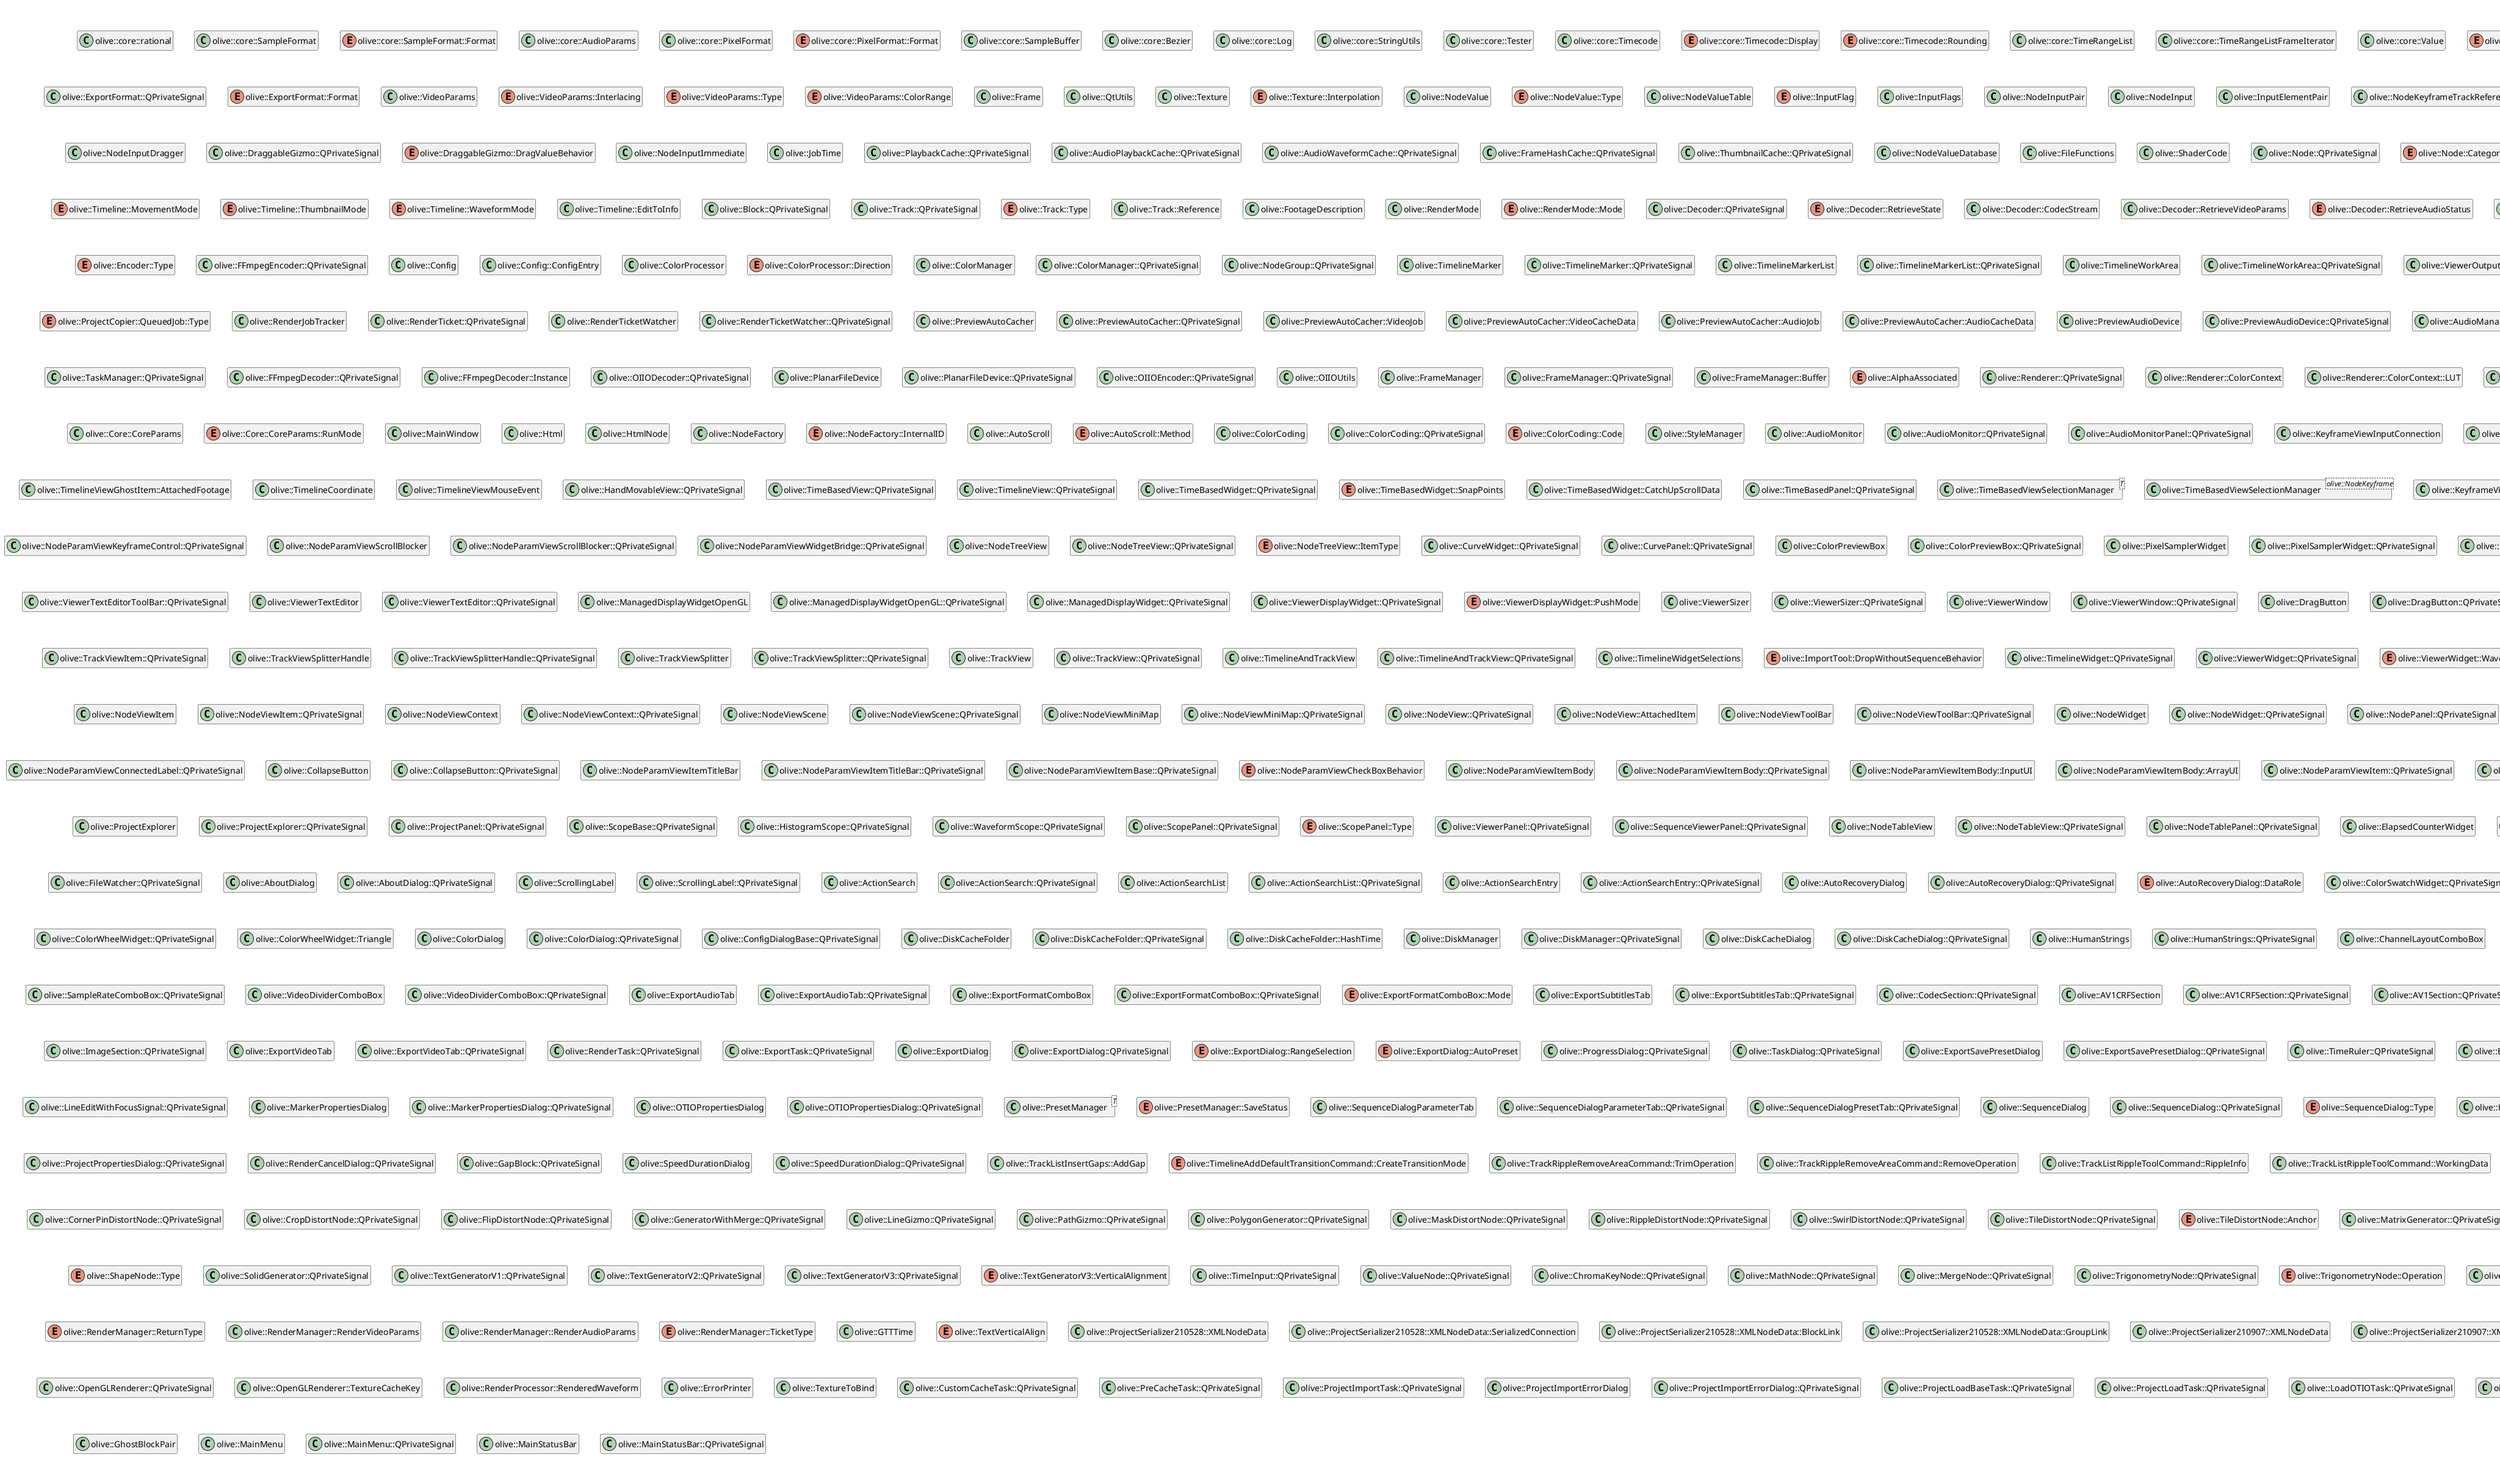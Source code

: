 @startuml
title Olive 继承关系图 (使用 compile_commands.json, 隐藏成员)
hide empty members
hide members
class "olive::core::rational" as C_0008545734044983411353
class C_0008545734044983411353 {
+rational(const int & numerator = 0) : void
+rational(const int & numerator, const int & denominator) : void
+rational(const rational & rhs) = default : void
+rational(const AVRational & r) : void
..
+operator=(const rational & rhs) : const rational &
..
+operator!() const : bool
+operator!=(const rational & rhs) const : bool
+operator*(const rational & rhs) const : rational
+operator*=(const rational & rhs) : const rational &
+operator+(const rational & rhs) const : rational
+operator+() const : const rational &
+operator+=(const rational & rhs) : const rational &
+operator-(const rational & rhs) const : rational
+operator-() const : rational
+operator-=(const rational & rhs) : const rational &
+operator/(const rational & rhs) const : rational
+operator/=(const rational & rhs) : const rational &
+operator<(const rational & rhs) const : bool
+operator<=(const rational & rhs) const : bool
+operator==(const rational & rhs) const : bool
+operator>(const rational & rhs) const : bool
+operator>=(const rational & rhs) const : bool
..
+denominator() const : const int &
-fix_signs() : void
+flip() : void
+flipped() const : rational
{static} +fromDouble(const double & flt, bool * ok = nullptr) : rational
{static} +fromRationalTime(const opentime::RationalTime & t) : rational
{static} +fromString(const std::string & str, bool * ok = nullptr) : rational
+isNaN() const : bool
+isNull() const : bool
+numerator() const : const int &
{static} +qAbs(const rational & r) : rational
-reduce() : void
+toAVRational() const : AVRational
+toDouble() const : double
+toRationalTime(double framerate = 24) const : opentime::RationalTime
+toString() const : std::string
__
{static} +NaN : const rational
-r_ : AVRational
}
class "olive::core::SampleFormat" as C_0016082799106055016066
class C_0016082799106055016066 {
+SampleFormat(Format f = INVALID) : void
..
{static} +byte_count(Format f) : int
+byte_count() const : int
{static} +from_string(const std::string & s) : SampleFormat
{static} +is_packed(Format f) : bool
+is_packed() const : bool
{static} +is_planar(Format f) : bool
+is_planar() const : bool
+operator olive::core::SampleFormat::Format() const : Format
{static} +to_packed_equivalent(SampleFormat fmt) : SampleFormat
+to_packed_equivalent() const : SampleFormat
{static} +to_planar_equivalent(SampleFormat fmt) : SampleFormat
+to_planar_equivalent() const : SampleFormat
{static} +to_string(Format f) : std::string
+to_string() const : std::string
__
-f_ : Format
}
enum "olive::core::SampleFormat::Format" as C_0014280609583493152339
enum C_0014280609583493152339 {
INVALID
U8P
S16P
S32P
S64P
F32P
F64P
U8
S16
S32
S64
F32
F64
COUNT
PLANAR_START
PACKED_START
PLANAR_END
PACKED_END
}
class "olive::core::AudioParams" as C_0003458292100610345721
class C_0003458292100610345721 {
+AudioParams() : void
+AudioParams(const int & sample_rate, const uint64_t & channel_layout, const SampleFormat & format) : void
..
+operator!=(const AudioParams & other) const : bool
+operator==(const AudioParams & other) const : bool
..
+bits_per_sample() const : int
+bytes_per_channel_to_time(const int64_t & bytes) const : rational
+bytes_per_sample_per_channel() const : int
+bytes_to_samples(const int64_t & bytes) const : int64_t
+bytes_to_time(const int64_t & bytes) const : rational
-calculate_channel_count() : void
+channel_count() const : int
+channel_layout() const : uint64_t
+duration() const : int64_t
+enabled() const : bool
+format() const : SampleFormat
+is_valid() const : bool
+sample_rate() const : int
+sample_rate_as_time_base() const : rational
+samples_to_bytes(const int64_t & samples) const : int64_t
+samples_to_bytes_per_channel(const int64_t & samples) const : int64_t
+samples_to_time(const int64_t & samples) const : rational
+set_channel_layout(uint64_t channel_layout) : void
-set_default_footage_parameters() : void
+set_duration(int64_t duration) : void
+set_enabled(bool e) : void
+set_format(SampleFormat format) : void
+set_sample_rate(int sample_rate) : void
+set_stream_index(int s) : void
+set_time_base(const rational & timebase) : void
+stream_index() const : int
+time_base() const : rational
+time_to_bytes(const double & time) const : int64_t
+time_to_bytes(const rational & time) const : int64_t
+time_to_bytes_per_channel(const double & time) const : int64_t
+time_to_bytes_per_channel(const rational & time) const : int64_t
+time_to_samples(const double & time) const : int64_t
+time_to_samples(const rational & time) const : int64_t
__
-channel_count_ : int
-channel_layout_ : uint64_t
-duration_ : int64_t
-enabled_ : int
-format_ : SampleFormat
{static} +kSupportedChannelLayouts : const std::vector<uint64_t>
{static} +kSupportedSampleRates : const std::vector<int>
-sample_rate_ : int
-stream_index_ : int
-timebase_ : rational
}
class "olive::core::PixelFormat" as C_0018299095064155451802
class C_0018299095064155451802 {
+PixelFormat(Format f = INVALID) : void
..
{static} +byte_count(Format f) : int
+byte_count() const : int
{static} +is_float(Format f) : bool
+is_float() const : bool
+operator olive::core::PixelFormat::Format() const : Format
__
-f_ : Format
}
enum "olive::core::PixelFormat::Format" as C_0005898887500577169259
enum C_0005898887500577169259 {
INVALID
U8
U16
F16
F32
COUNT
}
class "olive::core::SampleBuffer" as C_0000808179360270920331
class C_0000808179360270920331 {
+SampleBuffer() : void
+SampleBuffer(AudioParams audio_params, const rational & length) : void
+SampleBuffer(AudioParams audio_params, size_t samples_per_channel) : void
..
+allocate() : void
+audio_params() const : const AudioParams &
+channel_count() const : int
+clamp() : void
-clamp_channel(int channel) : void
+data(int channel) : float *
+data(int channel) const : const float *
+destroy() : void
+is_allocated() const : bool
+reverse() : void
+sample_count() const : const size_t &
+set(int channel, const float * data, size_t sample_offset, size_t sample_length) : void
+set(int channel, const float * data, size_t sample_length) : void
+set_audio_params(const AudioParams & params) : void
+set_sample_count(const size_t & sample_count) : void
+set_sample_count(const rational & length) : void
+silence() : void
+silence(size_t start_sample, size_t end_sample) : void
+silence_bytes(size_t start_byte, size_t end_byte) : void
+speed(double speed) : void
+to_raw_ptrs() : std::vector<float *>
+transform_volume(float f) : void
+transform_volume_for_channel(int channel, float volume) : void
+transform_volume_for_sample(size_t sample_index, float volume) : void
+transform_volume_for_sample_on_channel(size_t sample_index, int channel, float volume) : void
__
-audio_params_ : AudioParams
-data_ : std::vector<std::vector<float>>
-sample_count_per_channel_ : size_t
}
class "olive::core::Bezier" as C_0013053137861176687332
class C_0013053137861176687332 {
+Bezier() : void
+Bezier(double x, double y) : void
+Bezier(double x, double y, double cp1_x, double cp1_y, double cp2_x, double cp2_y) : void
..
{static} -CalculateTFromX(bool cubic, double x, double a, double b, double c, double d) : double
{static} +CubicTtoY(double a, double b, double c, double d, double t) : double
{static} +CubicXtoT(double x, double a, double b, double c, double d) : double
{static} +CubicXtoY(double x, const Imath::V2d & a, const Imath::V2d & b, const Imath::V2d & c, const Imath::V2d & d) : double
{static} +QuadraticTtoY(double a, double b, double c, double t) : double
{static} +QuadraticXtoT(double x, double a, double b, double c) : double
{static} +QuadraticXtoY(double x, const Imath::V2d & a, const Imath::V2d & b, const Imath::V2d & c) : double
+control_point_1_to_vec() const : Imath::V2d
+control_point_2_to_vec() const : Imath::V2d
+cp1_x() const : const double &
+cp1_y() const : const double &
+cp2_x() const : const double &
+cp2_y() const : const double &
+set_cp1_x(const double & cp1_x) : void
+set_cp1_y(const double & cp1_y) : void
+set_cp2_x(const double & cp2_x) : void
+set_cp2_y(const double & cp2_y) : void
+set_x(const double & x) : void
+set_y(const double & y) : void
+to_vec() const : Imath::V2d
+x() const : const double &
+y() const : const double &
__
-cp1_x_ : double
-cp1_y_ : double
-cp2_x_ : double
-cp2_y_ : double
-x_ : double
-y_ : double
}
class "olive::core::Color" as C_0015012256602202683894
class C_0015012256602202683894 {
+Color() : void
+Color(const DataType & r, const DataType & g, const DataType & b, const DataType & a = 1.0f) : void
+Color(const char * data, const PixelFormat & format, int ch_layout) : void
..
+operator*(const DataType & rhs) const : Color
+operator*=(const DataType & rhs) : Color &
+operator+(const Color & rhs) const : Color
+operator+(const DataType & rhs) const : Color
+operator+=(const Color & rhs) : Color &
+operator+=(const DataType & rhs) : Color &
+operator-(const Color & rhs) const : Color
+operator-(const DataType & rhs) const : Color
+operator-=(const Color & rhs) : Color &
+operator-=(const DataType & rhs) : Color &
+operator/(const DataType & rhs) const : Color
+operator/=(const DataType & rhs) : Color &
..
+GetRoughLuminance() const : DataType
+alpha() const : const DataType &
+blue() const : const DataType &
+data() : DataType *
+data() const : const DataType *
{static} +fromData(const char * in, const PixelFormat & format, unsigned int nb_channels) : Color
{static} +fromHsv(const DataType & h, const DataType & s, const DataType & v) : Color
+green() const : const DataType &
+hsl_hue() const : DataType
+hsl_saturation() const : DataType
+hsv_hue() const : DataType
+hsv_saturation() const : DataType
+lightness() const : DataType
+red() const : const DataType &
+set_alpha(const DataType & alpha) : void
+set_blue(const DataType & blue) : void
+set_green(const DataType & green) : void
+set_red(const DataType & red) : void
+toData(char * out, const PixelFormat & format, unsigned int nb_channels) const : void
+toHsl(DataType * hue, DataType * sat, DataType * lightness) const : void
+toHsv(DataType * hue, DataType * sat, DataType * val) const : void
+value() const : DataType
__
{static} +RGBA : const unsigned int
-data_ : DataType[4]
}
class "olive::core::Log" as C_0016758161379435898759
class C_0016758161379435898759 {
+Log(const char * type) : void
+~Log() : void
..
+operator<T>(const T & t) : Log &
..
{static} +Debug() : Log
{static} +Error() : Log
{static} +Info() : Log
{static} +Warning() : Log
__
}
class "olive::core::StringUtils" as C_0017806495207767963263
class C_0017806495207767963263 {
{static} +format(const char * fmt) : std::string
{static} +ltrim(std::string & s) : void
{static} +ltrimmed(std::string s) : std::string
{static} +rtrim(std::string & s) : void
{static} +rtrimmed(std::string s) : std::string
{static} +split(const std::string & s, char separator) : std::vector<std::string>
{static} +split_regex(const std::string & s, const std::regex & regex) : std::vector<std::string>
{static} +to_int(const std::string & s, int base, bool * ok = nullptr) : int
{static} +to_int(const std::string & s, bool * ok = nullptr) : int
{static} +to_string_leftpad<T>(T val, size_t padding, char c = '0') : std::string
{static} +trim(std::string & s) : void
{static} +trimmed(std::string s) : std::string
__
}
class "olive::core::Tester" as C_0012976341442396956272
class C_0012976341442396956272 {
+Tester() = default : void
..
+add(const char * name, test_t test_function) : void
{static} +echo(const char * fmt) : void
+exec() : int
+run() : bool
__
-test_functions_ : std::list<test_t>
-test_names_ : std::list<const char *>
}
class "olive::core::Timecode" as C_0000125738052909423307
class C_0000125738052909423307 {
{static} +rescale_timestamp(const int64_t & ts, const rational & source, const rational & dest) : int64_t
{static} +rescale_timestamp_ceil(const int64_t & ts, const rational & source, const rational & dest) : int64_t
{static} +snap_time_to_timebase(const rational & time, const rational & timebase, Rounding floor = kRound) : rational
{static} +time_to_string(int64_t ms) : std::string
{static} +time_to_timecode(const rational & time, const rational & timebase, const Display & display, bool show_plus_if_positive = false) : std::string
{static} +time_to_timestamp(const rational & time, const rational & timebase, Rounding floor = kRound) : int64_t
{static} +time_to_timestamp(const double & time, const rational & timebase, Rounding floor = kRound) : int64_t
{static} +timebase_is_drop_frame(const rational & timebase) : bool
{static} +timecode_to_time(std::string timecode, const rational & timebase, const Display & display, bool * ok = nullptr) : rational
{static} +timestamp_to_time(const int64_t & timestamp, const rational & timebase) : rational
__
}
enum "olive::core::Timecode::Display" as C_0007651935889444942169
enum C_0007651935889444942169 {
kTimecodeDropFrame
kTimecodeNonDropFrame
kTimecodeSeconds
kFrames
kMilliseconds
}
enum "olive::core::Timecode::Rounding" as C_0012989479213672122665
enum C_0012989479213672122665 {
kCeil
kFloor
kRound
}
class "olive::core::TimeRange" as C_0001196695741060442915
class C_0001196695741060442915 {
+TimeRange() = default : void
+TimeRange(const rational & in, const rational & out) : void
+TimeRange(const TimeRange & r) : void
..
+operator=(const TimeRange & r) : TimeRange &
..
+operator!=(const TimeRange & r) const : bool
+operator+(const rational & rhs) const : TimeRange
+operator+=(const rational & rhs) : const TimeRange &
+operator-(const rational & rhs) const : TimeRange
+operator-=(const rational & rhs) : const TimeRange &
+operator==(const TimeRange & r) const : bool
..
{static} +Combine(const TimeRange & a, const TimeRange & b) : TimeRange
+Combined(const TimeRange & a) const : TimeRange
+Contains(const TimeRange & compare, bool in_inclusive = true, bool out_inclusive = true) const : bool
+Contains(const rational & r) const : bool
{static} +Intersect(const TimeRange & a, const TimeRange & b) : TimeRange
+Intersected(const TimeRange & a) const : TimeRange
+OverlapsWith(const TimeRange & a, bool in_inclusive = true, bool out_inclusive = true) const : bool
+Split(const int & chunk_size) const : std::list<TimeRange>
+in() const : const rational &
+length() const : const rational &
-normalize() : void
+out() const : const rational &
+set_in(const rational & in) : void
+set_out(const rational & out) : void
+set_range(const rational & in, const rational & out) : void
__
-in_ : rational
-length_ : rational
-out_ : rational
}
class "olive::core::TimeRangeList" as C_0018273279320427729259
class C_0018273279320427729259 {
+TimeRangeList() = default : void
+TimeRangeList(std::initializer_list<TimeRange> r) : void
..
+operator==(const TimeRangeList & rhs) const : bool
..
+Intersects(const TimeRange & range) const : TimeRangeList
+OverlapsWith(const TimeRange & r, bool in_inclusive = true, bool out_inclusive = true) const : bool
+at(int index) const : const TimeRange &
+begin() const : const_iterator
+cbegin() const : const_iterator
+cend() const : const_iterator
+clear() : void
+contains(const TimeRange & range, bool in_inclusive = true, bool out_inclusive = true) const : bool
+contains(const rational & r) const : bool
+end() const : const_iterator
+first() const : const TimeRange &
+insert(const TimeRangeList & list_to_add) : void
+insert(TimeRange range_to_add) : void
+internal_array() const : const std::vector<TimeRange> &
+isEmpty() const : bool
+last() const : const TimeRange &
+remove(const TimeRange & remove) : void
+remove(const TimeRangeList & list) : void
+shift(const rational & diff) : void
+size() const : int
+trim_in(const rational & diff) : void
+trim_out(const rational & diff) : void
{static} +util_remove<T>(std::vector<T> * list, const TimeRange & remove) : void
__
-array_ : std::vector<TimeRange>
}
class "olive::core::TimeRangeListFrameIterator" as C_0018353195328697889754
class C_0018353195328697889754 {
+TimeRangeListFrameIterator() : void
+TimeRangeListFrameIterator(TimeRangeList list, const rational & timebase) : void
..
+GetNext(rational * out) : bool
+HasNext() const : bool
+IsCustomRange() const : bool
+SetCustomRange(bool e) : void
+Snap(const rational & r) const : rational
+ToVector() const : std::vector<rational>
-UpdateIndexIfNecessary() : void
+frame_index() const : int
+insert(const TimeRange & range) : void
+insert(const TimeRangeList & list) : void
+reset() : void
+size() : int
__
-current_ : rational
-custom_range_ : bool
-frame_index_ : int
-list_ : TimeRangeList
-range_index_ : int
-size_ : int
-timebase_ : rational
}
class "olive::core::Value" as C_0013397531785711585468
class C_0013397531785711585468 {
+Value() : void
+Value(int64_t v) : void
+Value(double v) : void
+Value(const char * s) : void
+Value(const std::string & s) : void
__
-data_ : std::vector<uint8_t>
-type_ : Type
}
enum "olive::core::Value::Type" as C_0003049502485135267786
enum C_0003049502485135267786 {
NONE
INT
FLOAT
STRING
}
class "olive::AudioProcessor" as C_0015080071127057882630
class C_0015080071127057882630 {
+AudioProcessor() : void
+AudioProcessor(const AudioProcessor &) = deleted : void
+AudioProcessor(AudioProcessor &&) = deleted : void
+~AudioProcessor() : void
..
+operator=(const AudioProcessor &) = deleted : AudioProcessor &
+operator=(AudioProcessor &&) = deleted : AudioProcessor &
..
+Close() : void
+Convert(float ** in, int nb_in_samples, AudioProcessor::Buffer * output) : int
{static} -CreateTempoFilter(AVFilterGraph * graph, AVFilterContext * link, const double & tempo) : AVFilterContext *
+Flush() : void
+IsOpen() const : bool
+Open(const AudioParams & from, const AudioParams & to, double tempo = 1.0) : bool
+from() const : const AudioParams &
+to() const : const AudioParams &
__
-buffersink_ctx_ : AVFilterContext *
-buffersrc_ctx_ : AVFilterContext *
-filter_graph_ : AVFilterGraph *
-from_ : AudioParams
-from_fmt_ : AVSampleFormat
-in_frame_ : AVFrame *
-out_frame_ : AVFrame *
-to_ : AudioParams
-to_fmt_ : AVSampleFormat
}
class "olive::AudioVisualWaveform" as C_0015753904361515227213
class C_0015753904361515227213 {
+AudioVisualWaveform() : void
..
{static} +DrawSample(QPainter * painter, const Sample & sample, int x, int y, int height, bool rectified) : void
{static} +DrawWaveform(QPainter * painter, const QRect & rect, const double & scale, const AudioVisualWaveform & samples, const rational & start_time) : void
-GetMipmapForScale(double scale) const : std::_Tree_const_iterator<rational,Sample>::const_iterator
+GetSummaryFromTime(const rational & start, const rational & length) const : Sample
+Mid(const rational & offset) const : AudioVisualWaveform
+Mid(const rational & offset, const rational & length) const : AudioVisualWaveform
+OverwriteSamples(const SampleBuffer & samples, int sample_rate, const rational & start = rational(0)) : void
-OverwriteSamplesFromBuffer(const SampleBuffer & samples, int sample_rate, const rational & start, double target_rate, Sample & data, size_t & start_index, size_t & samples_length) : void
-OverwriteSamplesFromMipmap(const Sample & input, double input_sample_rate, size_t & input_start, size_t & input_length, const rational & start, double output_rate, Sample & output_data) : void
+OverwriteSilence(const rational & start, const rational & length) : void
+OverwriteSums(const AudioVisualWaveform & sums, const rational & dest, const rational & offset = rational(0), const rational & length = rational(0)) : void
{static} +ReSumSamples(const SamplePerChannel * samples, size_t nb_samples, int nb_channels) : Sample
+Resize(const rational & length) : void
{static} +SumSamples(const SampleBuffer & samples, size_t start_index, size_t length) : Sample
+TrimIn(rational length) : void
+TrimRange(const rational & in, const rational & length) : void
-ValidateVirtualStart(const rational & new_start) : void
+channel_count() const : int
+length() const : const rational &
+set_channel_count(int channels) : void
-time_to_samples(const rational & time, double sample_rate) const : size_t
-time_to_samples(const double & time, double sample_rate) const : size_t
__
-channels_ : int
{static} +kMaximumSampleRate : const rational
{static} +kMinimumSampleRate : const rational
-length_ : rational
-mipmapped_data_ : std::map<rational,Sample>
-virtual_start_ : rational
}
class "olive::AudioVisualWaveform::SamplePerChannel" as C_0012393094912189775339
class C_0012393094912189775339 {
__
+max : float
+min : float
}
class "olive::Subtitle" as C_0008294388591654888044
class C_0008294388591654888044 {
+Subtitle() = default : void
+Subtitle(const TimeRange & time, QString text) : void
..
+set_text(const QString & t) : void
+set_time(const TimeRange & t) : void
+text() const : const QString &
+time() const : const TimeRange &
__
-range_ : TimeRange
-text_ : QString
}
class "olive::SubtitleParams" as C_0002754565219587003418
class C_0002754565219587003418 {
+SubtitleParams() : void
..
{static} +GenerateASSHeader() : QString
+Load(QXmlStreamReader * reader) : void
+Save(QXmlStreamWriter * writer) const : void
+duration() const : rational
+enabled() const : bool
+is_valid() const : bool
+set_enabled(bool e) : void
+set_stream_index(int i) : void
+stream_index() const : int
__
-enabled_ : bool
-stream_index_ : int
}
class "olive::ExportCodec" as C_0012410662079806202288
class C_0012410662079806202288 {
{static} +GetCodecName(Codec c) : QString
{static} +IsCodecAStillImage(Codec c) : bool
{static} +IsCodecLossless(Codec c) : bool
+metaObject() const : const QMetaObject *
+qt_metacall(QMetaObject::Call, int, void **) : int
+qt_metacast(const char *) : void *
{static} -qt_static_metacall(QObject *, QMetaObject::Call, int, void **) : void
{static} +tr(const char * s, const char * c = nullptr, int n = -1) : QString
{static} +trUtf8(const char * s, const char * c = nullptr, int n = -1) : QString
__
{static} +staticMetaObject : const QMetaObject
}
class "olive::ExportCodec::QPrivateSignal" as C_0001468967717707270368
class C_0001468967717707270368 {
__
}
enum "olive::ExportCodec::Codec" as C_0012148036320656737120
enum C_0012148036320656737120 {
kCodecDNxHD
kCodecH264
kCodecH264rgb
kCodecH265
kCodecOpenEXR
kCodecPNG
kCodecProRes
kCodecCineform
kCodecTIFF
kCodecVP9
kCodecMP2
kCodecMP3
kCodecAAC
kCodecPCM
kCodecOpus
kCodecVorbis
kCodecFLAC
kCodecSRT
kCodecAV1
kCodecCount
}
class "olive::ExportFormat" as C_0002889828806539205661
class C_0002889828806539205661 {
{static} +GetAudioCodecs(ExportFormat::Format f) : QList<ExportCodec::Codec>
{static} +GetExtension(Format f) : QString
{static} +GetName(Format f) : QString
{static} +GetPixelFormatsForCodec(Format f, ExportCodec::Codec c) : QStringList
{static} +GetSampleFormatsForCodec(Format f, ExportCodec::Codec c) : std::vector<SampleFormat>
{static} +GetSubtitleCodecs(ExportFormat::Format f) : QList<ExportCodec::Codec>
{static} +GetVideoCodecs(ExportFormat::Format f) : QList<ExportCodec::Codec>
+metaObject() const : const QMetaObject *
+qt_metacall(QMetaObject::Call, int, void **) : int
+qt_metacast(const char *) : void *
{static} -qt_static_metacall(QObject *, QMetaObject::Call, int, void **) : void
{static} +tr(const char * s, const char * c = nullptr, int n = -1) : QString
{static} +trUtf8(const char * s, const char * c = nullptr, int n = -1) : QString
__
{static} +staticMetaObject : const QMetaObject
}
class "olive::ExportFormat::QPrivateSignal" as C_0003332050343234943601
class C_0003332050343234943601 {
__
}
enum "olive::ExportFormat::Format" as C_0008684933091647674148
enum C_0008684933091647674148 {
kFormatDNxHD
kFormatMatroska
kFormatMPEG4Video
kFormatOpenEXR
kFormatQuickTime
kFormatPNG
kFormatTIFF
kFormatWAV
kFormatAIFF
kFormatMP3
kFormatFLAC
kFormatOgg
kFormatWebM
kFormatSRT
kFormatMPEG4Audio
kFormatCount
}
class "olive::VideoParams" as C_0013626117326191864721
class C_0013626117326191864721 {
+VideoParams() : void
+VideoParams(int width, int height, PixelFormat format, int nb_channels, const rational & pixel_aspect_ratio = rational(1), Interlacing interlacing = kInterlaceNone, int divider = 1) : void
+VideoParams(int width, int height, int depth, PixelFormat format, int nb_channels, const rational & pixel_aspect_ratio = rational(1), Interlacing interlacing = kInterlaceNone, int divider = 1) : void
+VideoParams(int width, int height, const rational & time_base, PixelFormat format, int nb_channels, const rational & pixel_aspect_ratio = rational(1), Interlacing interlacing = kInterlaceNone, int divider = 1) : void
..
+operator!=(const VideoParams & rhs) const : bool
+operator==(const VideoParams & rhs) const : bool
..
{static} +FormatIsFloat(PixelFormat format) : bool
{static} +FormatPixelAspectRatioString(const QString & format, const rational & ratio) : QString
{static} +FrameRateToString(const rational & frame_rate) : QString
{static} +GetBufferSize(int width, int height, PixelFormat format, int channels) : int
+GetBufferSize() const : int
{static} +GetBytesPerChannel(PixelFormat format) : int
+GetBytesPerChannel() const : int
{static} +GetBytesPerPixel(PixelFormat format, int channels) : int
+GetBytesPerPixel() const : int
{static} +GetDividerForTargetResolution(int src_width, int src_height, int dst_width, int dst_height) : int
{static} +GetFormatName(PixelFormat format) : QString
{static} +GetNameForDivider(int div) : QString
{static} +GetScaledDimension(int dim, int divider) : int
{static} +GetStandardPixelAspectRatioNames() : QStringList
+Load(QXmlStreamReader * reader) : void
+Save(QXmlStreamWriter * writer) const : void
-calculate_effective_size() : void
-calculate_square_pixel_width() : void
+channel_count() const : int
+color_range() const : const ColorRange &
+colorspace() const : const QString &
+depth() const : int
+divider() const : int
+duration() const : int64_t
+effective_depth() const : int
+effective_height() const : int
+effective_width() const : int
+enabled() const : bool
+format() const : PixelFormat
+frame_rate() const : const rational &
+frame_rate_as_time_base() const : rational
{static} +generate_auto_divider(qint64 width, qint64 height) : int
+get_time_in_timebase_units(const rational & time) const : int64_t
+height() const : int
+interlacing() const : Interlacing
+is_3d() const : bool
+is_valid() const : bool
+offset() const : QVector2D
+pixel_aspect_ratio() const : const rational &
+premultiplied_alpha() const : bool
+resolution() const : QVector2D
+set_channel_count(int c) : void
+set_color_range(const ColorRange & color_range) : void
+set_colorspace(const QString & c) : void
-set_defaults_for_footage() : void
+set_depth(int depth) : void
+set_divider(int d) : void
+set_duration(int64_t duration) : void
+set_enabled(bool e) : void
+set_format(PixelFormat f) : void
+set_frame_rate(const rational & frame_rate) : void
+set_height(int height) : void
+set_interlacing(Interlacing i) : void
+set_pixel_aspect_ratio(const rational & r) : void
+set_premultiplied_alpha(bool premultiplied_alpha) : void
+set_start_time(int64_t start_time) : void
+set_stream_index(int s) : void
+set_time_base(const rational & r) : void
+set_video_type(Type t) : void
+set_width(int width) : void
+set_x(float x) : void
+set_y(float y) : void
+square_pixel_width() const : int
+square_resolution() const : QVector2D
+start_time() const : int64_t
+stream_index() const : int
+time_base() const : const rational &
-validate_pixel_aspect_ratio() : void
+video_type() const : Type
+width() const : int
+x() const : float
+y() const : float
__
-channel_count_ : int
-color_range_ : ColorRange
-colorspace_ : QString
-depth_ : int
-divider_ : int
-duration_ : int64_t
-effective_depth_ : int
-effective_height_ : int
-effective_width_ : int
-enabled_ : bool
-format_ : PixelFormat
-frame_rate_ : rational
-height_ : int
-interlacing_ : Interlacing
{static} +kHSVChannelCount : const int
{static} +kInternalChannelCount : const int
{static} +kPixelAspect1080Anamorphic : const rational
{static} +kPixelAspectNTSCStandard : const rational
{static} +kPixelAspectNTSCWidescreen : const rational
{static} +kPixelAspectPALStandard : const rational
{static} +kPixelAspectPALWidescreen : const rational
{static} +kPixelAspectSquare : const rational
{static} +kRGBAChannelCount : const int
{static} +kRGBChannelCount : const int
{static} +kStandardPixelAspects : const QVector<rational>
{static} +kSupportedDividers : const QVector<int>
{static} +kSupportedFrameRates : const QVector<rational>
-par_width_ : int
-pixel_aspect_ratio_ : rational
-premultiplied_alpha_ : bool
-start_time_ : int64_t
-stream_index_ : int
-time_base_ : rational
-video_type_ : Type
-width_ : int
-x_ : float
-y_ : float
}
enum "olive::VideoParams::Interlacing" as C_0016005898941517866951
enum C_0016005898941517866951 {
kInterlaceNone
kInterlacedTopFirst
kInterlacedBottomFirst
}
enum "olive::VideoParams::Type" as C_0003771980791046320567
enum C_0003771980791046320567 {
kVideoTypeVideo
kVideoTypeStill
kVideoTypeImageSequence
}
enum "olive::VideoParams::ColorRange" as C_0004947109096074338667
enum C_0004947109096074338667 {
kColorRangeLimited
kColorRangeFull
kColorRangeDefault
}
class "olive::Frame" as C_0002185081138750111093
class C_0002185081138750111093 {
+Frame() : void
+Frame(const Frame &) = deleted : void
+Frame(Frame &&) = deleted : void
+~Frame() : void
..
+operator=(const Frame &) = deleted : Frame &
+operator=(Frame &&) = deleted : Frame &
..
{static} +Create() : FramePtr
{static} +Interlace(const FramePtr & top, const FramePtr & bottom) : FramePtr
+allocate() : bool
+allocated_size() const : int
+channel_count() const : int
+const_data() const : const char *
+contains_pixel(int x, int y) const : bool
+convert(PixelFormat format) const : FramePtr
+data() : char *
+destroy() : void
+format() const : PixelFormat
{static} +generate_linesize_bytes(int width, PixelFormat format, int channel_count) : int
+get_pixel(int x, int y) const : Color
+height() const : int
+is_allocated() const : bool
+linesize_bytes() const : int
+linesize_pixels() const : int
+set_pixel(int x, int y, const Color & c) : void
+set_timestamp(const rational & timestamp) : void
+set_video_params(const VideoParams & params) : void
+timestamp() const : const rational &
+video_params() const : const VideoParams &
+width() const : int
__
-data_ : char *
-data_size_ : int
-linesize_ : int
-linesize_pixels_ : int
-params_ : VideoParams
-timestamp_ : rational
}
class "olive::QtUtils" as C_0011676838874075702198
class C_0011676838874075702198 {
{static} +CreateHorizontalLine() : QFrame *
{static} +CreateVerticalLine() : QFrame *
{static} +FlipControlAndShiftModifiers(Qt::KeyboardModifiers e) : Qt::KeyboardModifiers
{static} +GetCreationDate(const QFileInfo & info) : QDateTime
{static} +GetFormattedDateTime(const QDateTime & dt) : QString
{static} +GetParentOfType<T>(const QObject * child) : T *
{static} +MsgBox(QWidget * parent, QMessageBox::Icon icon, const QString & title, const QString & message, QMessageBox::StandardButtons buttons = QMessageBox::Ok) : int
{static} +PtrToValue(void * ptr) : QVariant
{static} +QFontMetricsWidth(const QFontMetrics & fm, const QString & s) : int
{static} +SetComboBoxData(QComboBox * cb, int data) : void
{static} +SetComboBoxData(QComboBox * cb, const QString & data) : void
{static} +ValueToPtr<T>(const QVariant & ptr) : T *
{static} +WordWrapString(const QString & s, const QFontMetrics & fm, int bounding_width) : QStringList
{static} +toQColor(const core::Color & i) : QColor
__
}
class "olive::Texture" as C_0009461609842886731811
class C_0009461609842886731811 {
+Texture(VideoParams param) : void
+Texture(Renderer * renderer, QVariant native, VideoParams param) : void
+Texture<T>(const VideoParams & p, const T & j) : void
+~Texture() : void
..
+Download(void * data, int linesize) : void
+IsDummy() const : bool
+IsJob() const : bool
{static} +Job<T>(const VideoParams & p, const T & j) : TexturePtr
+Upload(void * data, int linesize) : void
+channel_count() const : int
+divider() const : int
+format() const : PixelFormat
+height() const : int
+id() const : QVariant
+job() const : AcceleratedJob *
+params() const : const VideoParams &
+pixel_aspect_ratio() const : const rational &
+renderer() const : Renderer *
+toJob<T>(const T & job) : TexturePtr
+virtual_resolution() const : QVector2D
+width() const : int
__
-id_ : QVariant
-job_ : AcceleratedJob *
{static} +kDefaultInterpolation : const Interpolation
-params_ : VideoParams
-renderer_ : Renderer *
}
enum "olive::Texture::Interpolation" as C_0004447667085084436025
enum C_0004447667085084436025 {
kNearest
kLinear
kMipmappedLinear
}
class "olive::NodeValue" as C_0013675389123909508877
class C_0013675389123909508877 {
+NodeValue() : void
+NodeValue<T>(Type type, const T & data, const Node * from = nullptr, bool array = false, QString tag = QString()) : void
+NodeValue<T>(Type type, const T & data, const Node * from, const QString & tag) : void
..
+operator==(const NodeValue & rhs) const : bool
..
{static} +GetDataTypeFromName(const QString & n) : NodeValue::Type
{static} +GetDataTypeName(Type type) : QString
{static} +GetPrettyDataTypeName(Type type) : QString
{static} +StringToValue(Type data_type, const QString & string, bool value_is_a_key_track) : QVariant
{static} +ValidateVectorString(QStringList * list, int count) : void
{static} +ValueToString(const NodeValue & v, bool value_is_a_key_track) : QString
{static} +ValueToString(Type data_type, const QVariant & value, bool value_is_a_key_track) : QString
+array() const : bool
+canConvert<T>() const : _Bool
{static} +combine_track_values_into_normal_value(Type type, const QVector<QVariant> & split) : QVariant
+data() const : const QVariant &
{static} +get_number_of_keyframe_tracks(Type type) : int
+operator bool() const : bool
+set_tag(const QString & tag) : void
+set_value<T>(const T & v) : void
+source() const : const Node *
{static} +split_normal_value_into_track_values(Type type, const QVariant & value) : QVector<QVariant>
+tag() const : const QString &
+toArray() const : NodeValueArray
+toAudioParams() const : AudioParams
+toBezier() const : Bezier
+toBool() const : bool
+toColor() const : Color
+toDouble() const : double
+toInt() const : int64_t
+toMatrix() const : QMatrix4x4
+toRational() const : rational
+toSamples() const : SampleBuffer
+toString() const : QString
+toTexture() const : TexturePtr
+toVec2() const : QVector2D
+toVec3() const : QVector3D
+toVec4() const : QVector4D
+toVideoParams() const : VideoParams
+to_split_value() const : SplitValue
+type() const : Type
{static} +type_can_be_interpolated(NodeValue::Type type) : bool
{static} +type_is_buffer(NodeValue::Type type) : bool
{static} +type_is_numeric(NodeValue::Type type) : bool
{static} +type_is_vector(NodeValue::Type type) : bool
+value<T>() const : T
__
-array_ : bool
-data_ : QVariant
-from_ : const Node *
-tag_ : QString
-type_ : Type
}
enum "olive::NodeValue::Type" as C_0003328473925580445043
enum C_0003328473925580445043 {
kNone
kInt
kFloat
kRational
kBoolean
kColor
kMatrix
kText
kFont
kFile
kTexture
kSamples
kVec2
kVec3
kVec4
kBezier
kCombo
kVideoParams
kAudioParams
kSubtitleParams
kBinary
kDataTypeCount
}
class "olive::NodeValueTable" as C_0006692592899775306343
class C_0006692592899775306343 {
+NodeValueTable() = default : void
..
+Clear() : void
+Count() const : int
+Get(NodeValue::Type type, const QString & tag = QString()) const : NodeValue
+Get(const QVector<NodeValue::Type> & type, const QString & tag = QString()) const : NodeValue
+GetValueIndex(const QVector<NodeValue::Type> & type, const QString & tag) const : int
+Has(NodeValue::Type type) const : bool
{static} +Merge(QList<NodeValueTable> tables) : NodeValueTable
+Prepend(const NodeValue & value) : void
+Prepend<T>(NodeValue::Type type, const T & data, const Node * from, bool array = false, const QString & tag = QString()) : void
+Prepend<T>(NodeValue::Type type, const T & data, const Node * from, const QString & tag) : void
+Push(const NodeValue & value) : void
+Push(const NodeValueTable & value) : void
+Push<T>(NodeValue::Type type, const T & data, const Node * from, bool array = false, const QString & tag = QString()) : void
+Push<T>(NodeValue::Type type, const T & data, const Node * from, const QString & tag) : void
+Remove(const NodeValue & v) : void
+Take(NodeValue::Type type, const QString & tag = QString()) : NodeValue
+Take(const QVector<NodeValue::Type> & type, const QString & tag = QString()) : NodeValue
+TakeAt(int index) : NodeValue
+at(int index) const : const NodeValue &
+isEmpty() const : bool
__
-values_ : QVector<NodeValue>
}
enum "olive::InputFlag" as C_0015856194284909476134
enum C_0015856194284909476134 {
kInputFlagNormal
kInputFlagArray
kInputFlagNotKeyframable
kInputFlagNotConnectable
kInputFlagHidden
kInputFlagIgnoreInvalidations
kInputFlagStatic
}
class "olive::InputFlags" as C_0009583323773308496751
class C_0009583323773308496751 {
+InputFlags() : void
+InputFlags(uint64_t flags) : void
..
+operator&(const InputFlags & f) const : InputFlags
+operator&(const InputFlag & f) const : InputFlags
+operator&(const uint64_t & f) const : InputFlags
+operator&=(const InputFlags & f) : InputFlags &
+operator&=(const InputFlag & f) : InputFlags &
+operator&=(const uint64_t & f) : InputFlags &
+operator|(const InputFlags & f) const : InputFlags
+operator|(const InputFlag & f) const : InputFlags
+operator|(const uint64_t & f) const : InputFlags
+operator|=(const InputFlags & f) : InputFlags &
+operator|=(const InputFlag & f) : InputFlags &
+operator|=(const uint64_t & f) : InputFlags &
+operator~() const : InputFlags
..
+operator bool() const : bool
+value() const : const uint64_t &
__
-f_ : uint64_t
}
class "olive::NodeInputPair" as C_0006416490383726712844
class C_0006416490383726712844 {
+operator==(const NodeInputPair & rhs) const : bool
__
+input : QString
+node : Node *
}
class "olive::NodeInput" as C_0008100089584995224152
class C_0008100089584995224152 {
+NodeInput() : void
+NodeInput(Node * n, const QString & i, int e = -1) : void
..
+operator!=(const NodeInput & rhs) const : bool
+operator<(const NodeInput & rhs) const : bool
+operator==(const NodeInput & rhs) const : bool
..
+GetArraySize() const : int
+GetComboBoxStrings() const : QStringList
+GetConnectedOutput() const : Node *
+GetDataType() const : NodeValue::Type
+GetDefaultValue() const : QVariant
+GetFlags() const : InputFlags
+GetInputName() const : QString
+GetKeyframeAtTimeOnTrack(const rational & time, int track) const : NodeKeyframe *
+GetProperties() const : QHash<QString,QVariant>
+GetProperty(const QString & key) const : QVariant
+GetSplitDefaultValueForTrack(int track) const : QVariant
+GetValueAtTime(const rational & time) const : QVariant
+IsArray() const : bool
+IsConnected() const : bool
+IsHidden() const : bool
+IsKeyframing() const : bool
+IsValid() const : bool
+Reset() : void
+element() const : const int &
+input() const : const QString &
+input_pair() const : NodeInputPair
+name() const : QString
+node() const : Node *
+set_element(int e) : void
+set_input(const QString & input) : void
+set_node(Node * node) : void
__
-element_ : int
-input_ : QString
-node_ : Node *
}
class "olive::InputElementPair" as C_0004886998499344293768
class C_0004886998499344293768 {
+operator!=(const InputElementPair & rhs) const : bool
+operator<(const InputElementPair & rhs) const : bool
+operator==(const InputElementPair & rhs) const : bool
__
+element : int
+input : QString
}
class "olive::NodeKeyframeTrackReference" as C_0007402816268844668940
class C_0007402816268844668940 {
+NodeKeyframeTrackReference() : void
+NodeKeyframeTrackReference(const NodeInput & input, int track = 0) : void
..
+operator==(const NodeKeyframeTrackReference & rhs) const : bool
..
+IsValid() const : bool
+Reset() : void
+input() const : const NodeInput &
+track() const : int
__
-input_ : NodeInput
-track_ : int
}
class "olive::CancelAtom" as C_0005729030225172737151
class C_0005729030225172737151 {
+CancelAtom() : void
..
+Cancel() : void
+HeardCancel() : bool
+IsCancelled() : bool
__
-cancelled_ : bool
-heard_ : bool
-mutex_ : QMutex
}
abstract "olive::UndoCommand" as C_0010515525582806288439
abstract C_0010515525582806288439 {
+UndoCommand() : void
+UndoCommand(const UndoCommand &) = deleted : void
+UndoCommand(UndoCommand &&) = deleted : void
+~UndoCommand() constexpr = default : void
..
+operator=(const UndoCommand &) = deleted : UndoCommand &
+operator=(UndoCommand &&) = deleted : UndoCommand &
..
{abstract} +GetRelevantProject() const = 0 : Project *
+has_prepared() const : bool
#prepare() : void
{abstract} #redo() = 0 : void
+redo_and_set_modified() : void
+redo_now() : void
+set_prepared(bool e) : void
{abstract} #undo() = 0 : void
+undo_and_set_modified() : void
+undo_now() : void
__
-done_ : bool
-modified_ : bool
-prepared_ : bool
-project_ : Project *
}
class "olive::MultiUndoCommand" as C_0009162234628804984980
class C_0009162234628804984980 {
+MultiUndoCommand() = default : void
..
+GetRelevantProject() const : Project *
+add_child(UndoCommand * command) : void
+child(int i) const : UndoCommand *
+child_count() const : int
#redo() : void
#undo() : void
__
-children_ : std::vector<UndoCommand *>
}
enum "olive::LoopMode" as C_0002983723042178769533
enum C_0002983723042178769533 {
kLoopModeOff
kLoopModeLoop
kLoopModeClamp
}
class "olive::NodeGlobals" as C_0008534060167263020792
class C_0008534060167263020792 {
+NodeGlobals() = default : void
+NodeGlobals(VideoParams vparam, AudioParams aparam, const TimeRange & time, LoopMode loop_mode) : void
+NodeGlobals(const VideoParams & vparam, const AudioParams & aparam, const rational & time, LoopMode loop_mode) : void
..
+aparams() const : const AudioParams &
+loop_mode() const : LoopMode
+nonsquare_resolution() const : QVector2D
+square_resolution() const : QVector2D
+time() const : const TimeRange &
+vparams() const : const VideoParams &
__
-audio_params_ : AudioParams
-loop_mode_ : LoopMode
-time_ : TimeRange
-video_params_ : VideoParams
}
class "olive::NodeGizmo" as C_0001389980097926903490
class C_0001389980097926903490 {
+NodeGizmo(QObject * parent = nullptr) : void
+~NodeGizmo() : void
..
+Draw(QPainter * p) const : void
+GetGlobals() const : const NodeGlobals &
+IsVisible() const : bool
+SetGlobals(const NodeGlobals & globals) : void
+SetVisible(bool e) : void
+metaObject() const : const QMetaObject *
+qt_metacall(QMetaObject::Call, int, void **) : int
+qt_metacast(const char *) : void *
{static} -qt_static_metacall(QObject *, QMetaObject::Call, int, void **) : void
{static} +tr(const char * s, const char * c = nullptr, int n = -1) : QString
{static} +trUtf8(const char * s, const char * c = nullptr, int n = -1) : QString
__
-globals_ : NodeGlobals
{static} +staticMetaObject : const QMetaObject
-visible_ : bool
}
class "olive::NodeGizmo::QPrivateSignal" as C_0001685685537197255094
class C_0001685685537197255094 {
__
}
class "olive::NodeKeyframe" as C_0000193780838745803864
class C_0000193780838745803864 {
+NodeKeyframe(const rational & time, QVariant value, Type type, int track, int element, QString input, QObject * parent = nullptr) : void
+NodeKeyframe() : void
+~NodeKeyframe() : void
..
+BezierControlInChanged(const QPointF & d) : void
+BezierControlOutChanged(const QPointF & d) : void
+TimeChanged(const rational & time) : void
+TypeChanged(const Type & type) : void
+ValueChanged(const QVariant & value) : void
+bezier_control(BezierType type) const : const QPointF &
+bezier_control_in() const : const QPointF &
+bezier_control_out() const : const QPointF &
+copy(int element, QObject * parent = nullptr) const : NodeKeyframe *
+copy(QObject * parent = nullptr) const : NodeKeyframe *
+element() const : int
{static} +get_opposing_bezier_type(BezierType type) : BezierType
+has_sibling_at_time(const rational & t) const : bool
+input() const : const QString &
+key_track_ref() const : NodeKeyframeTrackReference
+load(QXmlStreamReader * reader, NodeValue::Type data_type) : bool
+metaObject() const : const QMetaObject *
+next() const : NodeKeyframe *
+parent() const : Node *
+previous() const : NodeKeyframe *
+qt_metacall(QMetaObject::Call, int, void **) : int
+qt_metacast(const char *) : void *
{static} -qt_static_metacall(QObject *, QMetaObject::Call, int, void **) : void
+save(QXmlStreamWriter * writer, NodeValue::Type data_type) const : void
+set_bezier_control(BezierType type, const QPointF & control) : void
+set_bezier_control_in(const QPointF & control) : void
+set_bezier_control_out(const QPointF & control) : void
+set_element(int e) : void
+set_input(const QString & input) : void
+set_next(NodeKeyframe * keyframe) : void
+set_previous(NodeKeyframe * keyframe) : void
+set_time(const rational & time) : void
+set_track(int t) : void
+set_type(const Type & type) : void
+set_type_no_bezier_adj(const Type & type) : void
+set_value(const QVariant & value) : void
+time() const : const rational &
{static} +tr(const char * s, const char * c = nullptr, int n = -1) : QString
{static} +trUtf8(const char * s, const char * c = nullptr, int n = -1) : QString
+track() const : int
+type() const : const Type &
+valid_bezier_control_in() const : QPointF
+valid_bezier_control_out() const : QPointF
+value() const : const QVariant &
__
-bezier_control_in_ : QPointF
-bezier_control_out_ : QPointF
-element_ : int
-input_ : QString
{static} +kDefaultType : const Type
-next_ : NodeKeyframe *
-previous_ : NodeKeyframe *
{static} +staticMetaObject : const QMetaObject
-time_ : rational
-track_ : int
-type_ : Type
-value_ : QVariant
}
class "olive::NodeKeyframe::QPrivateSignal" as C_0018415189597689800232
class C_0018415189597689800232 {
__
}
enum "olive::NodeKeyframe::Type" as C_0000803725629972973270
enum C_0000803725629972973270 {
kInvalid
kLinear
kHold
kBezier
}
enum "olive::NodeKeyframe::BezierType" as C_0005162121081157929217
enum C_0005162121081157929217 {
kInHandle
kOutHandle
}
class "olive::NodeInputDragger" as C_0014088129863541348268
class C_0014088129863541348268 {
+NodeInputDragger() : void
..
+Drag(QVariant value) : void
+End(MultiUndoCommand * command) : void
+GetInput() const : const NodeKeyframeTrackReference &
+GetStartValue() const : const QVariant &
+GetTime() const : const rational &
{static} +IsInputBeingDragged() : bool
+IsStarted() const : bool
+Start(const NodeKeyframeTrackReference & input, const rational & time, bool create_key_on_all_tracks = true) : void
__
-created_keys_ : QVector<NodeKeyframe *>
-dragging_key_ : NodeKeyframe *
-end_value_ : QVariant
-input_ : NodeKeyframeTrackReference
{static} -input_being_dragged : int
-start_value_ : QVariant
-time_ : rational
}
class "olive::DraggableGizmo" as C_0016055294557424224443
class C_0016055294557424224443 {
+DraggableGizmo(QObject * parent = nullptr) : void
..
+AddInput(const NodeKeyframeTrackReference & input) : void
+DragEnd(olive::MultiUndoCommand * command) : void
+DragMove(double x, double y, const Qt::KeyboardModifiers & modifiers) : void
+DragStart(const NodeValueRow & row, double abs_x, double abs_y, const olive::core::rational & time) : void
+GetDragValueBehavior() const : DragValueBehavior
+GetDraggers() : QVector<NodeInputDragger> &
+HandleMovement(double x, double y, const Qt::KeyboardModifiers & modifiers) : void
+HandleStart(const olive::NodeValueRow & row, double x, double y, const olive::core::rational & time) : void
+SetDragValueBehavior(DragValueBehavior d) : void
+metaObject() const : const QMetaObject *
+qt_metacall(QMetaObject::Call, int, void **) : int
+qt_metacast(const char *) : void *
{static} -qt_static_metacall(QObject *, QMetaObject::Call, int, void **) : void
{static} +tr(const char * s, const char * c = nullptr, int n = -1) : QString
{static} +trUtf8(const char * s, const char * c = nullptr, int n = -1) : QString
__
-drag_value_behavior_ : DragValueBehavior
-draggers_ : QVector<NodeInputDragger>
-inputs_ : QVector<NodeKeyframeTrackReference>
{static} +staticMetaObject : const QMetaObject
}
class "olive::DraggableGizmo::QPrivateSignal" as C_0014627056308143560955
class C_0014627056308143560955 {
__
}
enum "olive::DraggableGizmo::DragValueBehavior" as C_0013269056500311958662
enum C_0013269056500311958662 {
kAbsolute
kDeltaFromPrevious
kDeltaFromStart
}
class "olive::NodeInputImmediate" as C_0010976470990163355709
class C_0010976470990163355709 {
+NodeInputImmediate(NodeValue::Type type, SplitValue default_val) : void
..
+delete_all_keyframes(QObject * parent = nullptr) : void
+get_best_keyframe_type_for_time(const rational & time, int track) const : NodeKeyframe::Type
+get_closest_keyframe_after_time(const rational & time) const : NodeKeyframe *
+get_closest_keyframe_before_time(const rational & time) const : NodeKeyframe *
+get_closest_keyframe_to_time_on_track(const rational & time, int track) const : NodeKeyframe *
+get_earliest_keyframe() const : NodeKeyframe *
+get_keyframe_at_time(const rational & time) const : QVector<NodeKeyframe *>
+get_keyframe_at_time_on_track(const rational & time, int track) const : NodeKeyframe *
+get_latest_keyframe() const : NodeKeyframe *
+get_split_standard_value() const : const SplitValue &
+get_split_standard_value_on_track(int track) const : const QVariant &
+has_keyframe_at_time(const rational & time) const : bool
+insert_keyframe(NodeKeyframe * key) : void
+is_keyframing() const : bool
+is_using_standard_value(int track) const : bool
+keyframe_tracks() const : const QVector<NodeKeyframeTrack> &
+remove_keyframe(NodeKeyframe * key) : void
+set_data_type(NodeValue::Type type) : void
+set_is_keyframing(bool k) : void
+set_split_standard_value(const SplitValue & value) : void
+set_standard_value_on_track(const QVariant & value, int track) : void
__
-default_value_ : SplitValue
-keyframe_tracks_ : QVector<NodeKeyframeTrack>
-keyframing_ : bool
-standard_value_ : SplitValue
}
class "olive::JobTime" as C_0016479328948158576866
class C_0016479328948158576866 {
+JobTime() : void
..
+operator!=(const JobTime & rhs) const : bool
+operator<(const JobTime & rhs) const : bool
+operator<=(const JobTime & rhs) const : bool
+operator==(const JobTime & rhs) const : bool
+operator>(const JobTime & rhs) const : bool
+operator>=(const JobTime & rhs) const : bool
..
+Acquire() : void
+value() const : uint64_t
__
-value_ : uint64_t
}
class "olive::PlaybackCache" as C_0002530959808777374889
class C_0002530959808777374889 {
+PlaybackCache(QObject * parent = nullptr) : void
..
+CancelAll() : void
+ClearRequestRange(const TimeRange & r) : void
+Draw(QPainter * painter, const rational & start, double scale, const QRect & rect) const : void
+GetCacheDirectory() const : QString
{static} +GetCacheIndicatorHeight() : int
+GetInvalidatedRanges(TimeRange intersecting) const : TimeRangeList
+GetInvalidatedRanges(const rational & length) const : TimeRangeList
+GetPassthroughs() const : const std::vector<Passthrough> &
#GetProject() const : Project *
+GetThisCacheDirectory() const : QDir
{static} +GetThisCacheDirectory(const QString & cache_path, const QUuid & cache_id) : QDir
+GetUuid() const : const QUuid &
+GetValidatedRanges() const : const TimeRangeList &
+HasInvalidatedRanges(const TimeRange & intersecting) const : bool
+HasInvalidatedRanges(const rational & length) const : bool
+HasValidatedRanges() const : bool
+Invalidate(const TimeRange & r) : void
+InvalidateAll() : void
#InvalidateEvent(const TimeRange & range) : void
+Invalidated(const TimeRange & r) : void
+IsSavingEnabled() const : bool
+LoadState() : void
#LoadStateEvent(QDataStream & stream) : void
+Request(ViewerOutput * context, const TimeRange & r) : void
+Requested(ViewerOutput * context, const TimeRange & r) : void
+ResignalRequests() : void
+SaveState() : void
#SaveStateEvent(QDataStream & stream) : void
+SetPassthrough(PlaybackCache * cache) : void
+SetSavingEnabled(bool e) : void
+SetUuid(const QUuid & u) : void
#Validate(const TimeRange & r, bool signal = true) : void
+Validated(const TimeRange & r) : void
+metaObject() const : const QMetaObject *
+mutex() : QMutex *
+parent() const : Node *
+qt_metacall(QMetaObject::Call, int, void **) : int
+qt_metacast(const char *) : void *
{static} -qt_static_metacall(QObject *, QMetaObject::Call, int, void **) : void
{static} +tr(const char * s, const char * c = nullptr, int n = -1) : QString
{static} +trUtf8(const char * s, const char * c = nullptr, int n = -1) : QString
__
-last_loaded_state_ : qint64
-mutex_ : QMutex
-passthroughs_ : std::vector<Passthrough>
-request_context_ : ViewerOutput *
-requested_ : TimeRangeList
-saving_enabled_ : bool
{static} +staticMetaObject : const QMetaObject
-uuid_ : QUuid
-validated_ : TimeRangeList
}
class "olive::PlaybackCache::QPrivateSignal" as C_0015547345649853240317
class C_0015547345649853240317 {
__
}
class "olive::PlaybackCache::Passthrough" as C_0012026850336545863523
class C_0012026850336545863523 {
+Passthrough(const TimeRange & r) : void
__
+cache : QUuid
}
class "olive::AudioPlaybackCache" as C_0013226350915658348043
class C_0013226350915658348043 {
+AudioPlaybackCache(QObject * parent = nullptr) : void
+~AudioPlaybackCache() : void
..
+GetParameters() : AudioParams
-GetSegmentFilename(qint64 segment_index, int channel) : QString
+SetParameters(const AudioParams & params) : void
+WritePCM(const TimeRange & range, const TimeRangeList & valid_ranges, const SampleBuffer & samples) : void
-WritePartOfSampleBuffer(const SampleBuffer & samples, const rational & write_start, const rational & buffer_start, const rational & length) : bool
+WriteSilence(const TimeRange & range) : void
+metaObject() const : const QMetaObject *
+qt_metacall(QMetaObject::Call, int, void **) : int
+qt_metacast(const char *) : void *
{static} -qt_static_metacall(QObject *, QMetaObject::Call, int, void **) : void
{static} +tr(const char * s, const char * c = nullptr, int n = -1) : QString
{static} +trUtf8(const char * s, const char * c = nullptr, int n = -1) : QString
__
{static} -kDefaultSegmentSizePerChannel : const qint64
-params_ : AudioParams
{static} +staticMetaObject : const QMetaObject
}
class "olive::AudioPlaybackCache::QPrivateSignal" as C_0015581904718699328779
class C_0015581904718699328779 {
__
}
class "olive::AudioWaveformCache" as C_0001900810964222007793
class C_0001900810964222007793 {
+AudioWaveformCache(QObject * parent = nullptr) : void
..
+Draw(QPainter * painter, const QRect & rect, const double & scale, const rational & start_time) const : void
+GetParameters() const : const AudioParams &
+GetSummaryFromTime(const rational & start, const rational & length) const : AudioVisualWaveform::Sample
#InvalidateEvent(const TimeRange & range) : void
+SetParameters(const AudioParams & p) : void
+SetPassthrough(PlaybackCache * cache) : void
+WriteWaveform(const TimeRange & range, const TimeRangeList & valid_ranges, const AudioVisualWaveform * waveform) : void
+length() const : rational
+metaObject() const : const QMetaObject *
+qt_metacall(QMetaObject::Call, int, void **) : int
+qt_metacast(const char *) : void *
{static} -qt_static_metacall(QObject *, QMetaObject::Call, int, void **) : void
{static} +tr(const char * s, const char * c = nullptr, int n = -1) : QString
{static} +trUtf8(const char * s, const char * c = nullptr, int n = -1) : QString
__
-params_ : AudioParams
-passthroughs_ : std::vector<WaveformPassthrough>
{static} +staticMetaObject : const QMetaObject
-waveforms_ : WaveformPtr
}
class "olive::AudioWaveformCache::QPrivateSignal" as C_0005212526883295061573
class C_0005212526883295061573 {
__
}
class "olive::AudioWaveformCache::WaveformPassthrough" as C_0017420844633586678646
class C_0017420844633586678646 {
+WaveformPassthrough(const TimeRange & r) : void
__
+waveform : WaveformPtr
}
class "olive::FrameHashCache" as C_0015371761290904752337
class C_0015371761290904752337 {
+FrameHashCache(QObject * parent = nullptr) : void
..
-CachePathName(const int64_t & time) const : QString
-CachePathName(const rational & time) const : QString
{static} -CachePathName(const QString & cache_path, const QUuid & cache_id, const int64_t & time) : QString
{static} -CachePathName(const QString & cache_path, const QUuid & cache_id, const rational & time, const rational & tb) : QString
+GetTimebase() const : const rational &
+GetValidCacheFilename(const rational & time) const : QString
-HashDeleted(const QString & path, const QString & filename) : void
+IsFrameCached(const rational & time) const : bool
{static} +LoadCacheFrame(const QString & cache_path, const QUuid & uuid, const int64_t & time) : FramePtr
+LoadCacheFrame(const int64_t & hash) const : FramePtr
{static} +LoadCacheFrame(const QString & fn) : FramePtr
#LoadStateEvent(QDataStream & stream) : void
-ProjectInvalidated(Project * p) : void
{static} +SaveCacheFrame(const QString & filename, const FramePtr & frame) : bool
+SaveCacheFrame(const int64_t & time, FramePtr frame) const : bool
{static} +SaveCacheFrame(const QString & cache_path, const QUuid & uuid, const int64_t & time, const FramePtr & frame) : bool
{static} +SaveCacheFrame(const QString & cache_path, const QUuid & uuid, const rational & time, const rational & tb, const FramePtr & frame) : bool
#SaveStateEvent(QDataStream & stream) : void
+SetPassthrough(PlaybackCache * cache) : void
+SetTimebase(const rational & tb) : void
-ToTime(const int64_t & ts) const : rational
-ToTimestamp(const rational & ts, Timecode::Rounding rounding = Timecode::kRound) const : int64_t
+ValidateTime(const rational & time) : void
+ValidateTimestamp(const int64_t & ts) : void
+metaObject() const : const QMetaObject *
+qt_metacall(QMetaObject::Call, int, void **) : int
+qt_metacast(const char *) : void *
{static} -qt_static_metacall(QObject *, QMetaObject::Call, int, void **) : void
{static} +tr(const char * s, const char * c = nullptr, int n = -1) : QString
{static} +trUtf8(const char * s, const char * c = nullptr, int n = -1) : QString
__
{static} +staticMetaObject : const QMetaObject
-timebase_ : rational
}
class "olive::FrameHashCache::QPrivateSignal" as C_0002359264312038933733
class C_0002359264312038933733 {
__
}
class "olive::ThumbnailCache" as C_0006621829027138633438
class C_0006621829027138633438 {
+ThumbnailCache(QObject * parent = nullptr) : void
..
+metaObject() const : const QMetaObject *
+qt_metacall(QMetaObject::Call, int, void **) : int
+qt_metacast(const char *) : void *
{static} -qt_static_metacall(QObject *, QMetaObject::Call, int, void **) : void
{static} +tr(const char * s, const char * c = nullptr, int n = -1) : QString
{static} +trUtf8(const char * s, const char * c = nullptr, int n = -1) : QString
__
{static} +staticMetaObject : const QMetaObject
}
class "olive::ThumbnailCache::QPrivateSignal" as C_0018268486051159171026
class C_0018268486051159171026 {
__
}
class "olive::NodeValueDatabase" as C_0009540601787851340032
class C_0009540601787851340032 {
+NodeValueDatabase() = default : void
..
+operator[](const QString & input_id) : NodeValueTable &
..
+Insert(const QString & key, const NodeValueTable & value) : void
+Merge() const : NodeValueTable
+Take(const QString & key) : NodeValueTable
+begin() : iterator
+cbegin() const : const_iterator
+cend() const : const_iterator
+contains(const QString & s) const : bool
+end() : iterator
__
-tables_ : Tables
}
class "olive::AcceleratedJob" as C_0007260414101627481338
class C_0007260414101627481338 {
+AcceleratedJob() = default : void
+~AcceleratedJob() = default : void
..
+Get(const QString & input) const : NodeValue
+GetValues() const : const NodeValueRow &
+GetValues() : NodeValueRow &
+Insert(const QString & input, const NodeValueRow & row) : void
+Insert(const QString & input, const NodeValue & value) : void
+Insert(const NodeValueRow & row) : void
__
-value_map_ : NodeValueRow
}
class "olive::GenerateJob" as C_0005149576205399861870
class C_0005149576205399861870 {
+GenerateJob() = default : void
+GenerateJob(const NodeValueRow & row) : void
__
}
class "olive::SampleJob" as C_0005711700115949215149
class C_0005711700115949215149 {
+SampleJob() = default : void
+SampleJob(const TimeRange & time, const NodeValue & value) : void
+SampleJob(const TimeRange & time, const QString & from, const NodeValueRow & row) : void
..
+HasSamples() const : bool
+samples() const : const SampleBuffer &
+time() const : const TimeRange &
__
-samples_ : SampleBuffer
-time_ : TimeRange
}
class "olive::ShaderJob" as C_0009068287000525713712
class C_0009068287000525713712 {
+ShaderJob() : void
+ShaderJob(const NodeValueRow & row) : void
..
+GetInterpolation(const QString & id) const : Texture::Interpolation
+GetInterpolationMap() const : const QHash<QString,Texture::Interpolation> &
+GetIterationCount() const : int
+GetIterativeInput() const : const QString &
+GetShaderID() const : const QString &
+GetVertexCoordinates() : const QVector<float> &
+SetInterpolation(const NodeInput & input, Texture::Interpolation interp) : void
+SetInterpolation(const QString & id, Texture::Interpolation interp) : void
+SetIterations(int iterations, const NodeInput & iterative_input) : void
+SetIterations(int iterations, const QString & iterative_input) : void
+SetShaderID(const QString & id) : void
+SetVertexCoordinates(const QVector<float> & vertex_coords) : void
__
-interpolation_ : QHash<QString,Texture::Interpolation>
-iterations_ : int
-iterative_input_ : QString
-shader_id_ : QString
-vertex_overrides_ : QVector<float>
}
class "olive::FileFunctions" as C_0015881931994550014035
class C_0015881931994550014035 {
{static} +CanCopyDirectoryWithoutOverwriting(const QString & source, const QString & dest) : bool
{static} +CopyDirectory(const QString & source, const QString & dest, bool overwrite = false) : void
{static} +DirectoryIsValid(const QDir & dir, bool try_to_create_if_not_exists = true) : bool
{static} +EnsureFilenameExtension(QString fn, const QString & extension) : QString
{static} +GetApplicationPath() : QString
{static} +GetAutoRecoveryRoot() : QString
{static} +GetConfigurationLocation() : QString
{static} +GetFormattedExecutableForPlatform(QString unformatted) : QString
{static} +GetSafeTemporaryFilename(const QString & original) : QString
{static} +GetTempFilePath() : QString
{static} +GetUniqueFileIdentifier(const QString & filename) : QString
{static} +IsPortable() : bool
{static} +ReadFileAsString(const QString & filename) : QString
{static} +RenameFileAllowOverwrite(const QString & from, const QString & to) : bool
__
}
class "olive::ShaderCode" as C_0012466018772181739056
class C_0012466018772181739056 {
+ShaderCode(QString frag_code = QString(), QString vert_code = QString()) : void
..
+frag_code() const : const QString &
+set_frag_code(const QString & f) : void
+set_vert_code(const QString & v) : void
+vert_code() const : const QString &
__
-frag_code_ : QString
-vert_code_ : QString
}
abstract "olive::Node" as C_0016402049130585482708
abstract C_0016402049130585482708 {
+Node() : void
+~Node() : void
..
#AddDraggableGizmo<T>(const QVector<NodeKeyframeTrackReference> & inputs = QVector<NodeKeyframeTrackReference>(), DraggableGizmo::DragValueBehavior behavior = DraggableGizmo::kDeltaFromStart) : T *
#AddDraggableGizmo<T>(const QStringList & inputs, DraggableGizmo::DragValueBehavior behavior = DraggableGizmo::kDeltaFromStart) : T *
#AddInput(const QString & id, NodeValue::Type type, const QVariant & default_value, InputFlags flags = InputFlags(kInputFlagNormal)) : void
#AddInput(const QString & id, NodeValue::Type type, InputFlags flags = InputFlags(kInputFlagNormal)) : void
+AddedToGraph(Project * graph) : void
+AddedToGraphEvent(Project * p) : void
+AreCachesEnabled() const : bool
{static} +AreLinked(Node * a, Node * b) : bool
+ArrayResizeInternal(const QString & id, int size) : void
{abstract} +Category() const = 0 : QVector<CategoryID>
-ClearElement(const QString & input, int index) : void
+ColorChanged() : void
{static} +ConnectEdge(Node * output, const NodeInput & input) : void
+ConnectedToPreviewEvent() : void
+ContextContainsNode(Node * node) const : bool
+CopyCacheUuidsFrom(Node * n) : void
{static} +CopyDependencyGraph(const QVector<Node *> & src, const QVector<Node *> & dst, MultiUndoCommand * command) : void
{static} +CopyDependencyGraph(const QVector<Node *> & nodes, MultiUndoCommand * command) : QVector<Node *>
{static} +CopyInput(const Node * src, Node * dst, const QString & input, bool include_connections, bool traverse_arrays, MultiUndoCommand * command) : void
{static} +CopyInputs(const Node * source, Node * destination, bool include_connections = true, MultiUndoCommand * command = nullptr) : void
{static} +CopyNodeAndDependencyGraphMinusItems(Node * node, MultiUndoCommand * command) : Node *
{static} -CopyNodeAndDependencyGraphMinusItemsInternal(QMap<Node *,Node *> & created, Node * node, MultiUndoCommand * command) : Node *
{static} +CopyNodeInGraph(Node * node, MultiUndoCommand * command) : Node *
{static} +CopyValuesOfElement(const Node * src, Node * dst, const QString & input, int element, MultiUndoCommand * command = nullptr) : void
{static} +CopyValuesOfElement(const Node * src, Node * dst, const QString & input, int src_element, int dst_element, MultiUndoCommand * command = nullptr) : void
-CreateImmediate(const QString & input) : NodeInputImmediate *
+Description() const : QString
+DisconnectAll() : void
{static} +DisconnectEdge(Node * output, const NodeInput & input) : void
{static} -FindInputNodeInternal<T>(const Node * n, QVector<T *> & list, int maximum) : void
+FindInputNodes<T>(int maximum = 0) const : QVector<T *>
{static} +FindInputNodesConnectedToInput<T>(const NodeInput & input, int maximum = 0) : QVector<T *>
{static} -FindInputNodesConnectedToInputInternal<T>(const NodeInput & input, QVector<T *> & list, int maximum) : void
{static} +FindPath(Node * from, Node * to, int path_index) : std::list<NodeInput>
+FindWaysNodeArrivesHere(const Node * output) const : QVector<NodeInput>
+GenerateFrame(FramePtr frame, const GenerateJob & job) const : void
+GetActiveElementsAtTime(const QString & input, const TimeRange & r) const : ActiveElements
+GetAudioCacheRange() const : TimeRange
+GetBestKeyframeTypeForTimeOnTrack(const QString & input, const rational & time, int track, int element = -1) const : NodeKeyframe::Type
+GetBestKeyframeTypeForTimeOnTrack(const NodeInput & input, const rational & time, int track) const : NodeKeyframe::Type
+GetBestKeyframeTypeForTimeOnTrack(const NodeKeyframeTrackReference & input, const rational & time) const : NodeKeyframe::Type
{static} +GetCategoryName(const CategoryID & c) : QString
+GetClosestKeyframeAfterTime(const NodeInput & id, const rational & time) const : NodeKeyframe *
+GetClosestKeyframeAfterTime(const QString & id, const rational & time, int element = -1) const : NodeKeyframe *
+GetClosestKeyframeBeforeTime(const NodeInput & id, const rational & time) const : NodeKeyframe *
+GetClosestKeyframeBeforeTime(const QString & id, const rational & time, int element = -1) const : NodeKeyframe *
+GetComboBoxStrings(const QString & id) const : QStringList
{static} +GetConnectCommandString(Node * output, const NodeInput & input) : QString
+GetConnectedOutput(const NodeInput & input) const : Node *
+GetConnectedOutput(const QString & input, int element = -1) const : Node *
+GetConnectedRenderOutput(const NodeInput & input) const : Node *
+GetConnectedRenderOutput(const QString & input, int element = -1) const : Node *
+GetContextPositions() const : const PositionMap &
+GetDefaultValue(const QString & input) const : QVariant
+GetDependencies() const : QVector<Node *>
-GetDependenciesInternal(bool traverse, bool exclusive_only) const : QVector<Node *>
{static} +GetDisconnectCommandString(Node * output, const NodeInput & input) : QString
+GetEarliestKeyframe(const QString & id, int element = -1) const : NodeKeyframe *
+GetEarliestKeyframe(const NodeInput & id) const : NodeKeyframe *
+GetEffectInput() : NodeInput
+GetEffectInputID() const : const QString &
+GetExclusiveDependencies() const : QVector<Node *>
+GetFlags() const : const uint64_t &
+GetGizmos() const : const QVector<NodeGizmo *> &
+GetImmediate(const QString & input, int element) const : NodeInputImmediate *
+GetImmediateDependencies() const : QVector<Node *>
+GetInputDataType(const QString & id) const : NodeValue::Type
+GetInputFlags(const QString & input) const : InputFlags
+GetInputName(const QString & id) const : QString
+GetInputProperties(const QString & id) const : QHash<QString,QVariant>
+GetInputProperty(const QString & id, const QString & name) const : QVariant
-GetInternalInputArraySize(const QString & input) : int
-GetInternalInputData(const QString & input) const : const Input *
-GetInternalInputData(const QString & input) : Input *
-GetInternalInputIndex(const QString & input) const : int
+GetKeyframeAtTimeOnTrack(const NodeKeyframeTrackReference & input, const rational & time) const : NodeKeyframe *
+GetKeyframeAtTimeOnTrack(const NodeInput & input, const rational & time, int track) const : NodeKeyframe *
+GetKeyframeAtTimeOnTrack(const QString & input, const rational & time, int track, int element = -1) const : NodeKeyframe *
+GetKeyframeTracks(const NodeInput & input) const : const QVector<NodeKeyframeTrack> &
+GetKeyframeTracks(const QString & input, int element) const : const QVector<NodeKeyframeTrack> &
+GetKeyframesAtTime(const NodeInput & input, const rational & time) const : QVector<NodeKeyframe *>
+GetKeyframesAtTime(const QString & input, const rational & time, int element = -1) const : QVector<NodeKeyframe *>
+GetLabel() const : const QString &
+GetLabelAndName() const : QString
+GetLabelOrName() const : QString
+GetLatestKeyframe(const NodeInput & id) const : NodeKeyframe *
+GetLatestKeyframe(const QString & id, int element = -1) const : NodeKeyframe *
+GetNodePositionDataInContext(Node * node) : Position
+GetNodePositionInContext(Node * node) : QPointF
+GetNumberOfKeyframeTracks(const QString & id) const : int
+GetNumberOfKeyframeTracks(const NodeInput & id) const : int
+GetOverrideColor() const : int
-GetRangeAffectedByKeyframe(NodeKeyframe * key) const : TimeRange
-GetRangeAroundIndex(const QString & input, int index, int track, int element) const : TimeRange
+GetShaderCode(const ShaderRequest & request) const : ShaderCode
+GetSplitDefaultValue(const QString & input) const : SplitValue
+GetSplitDefaultValueOnTrack(const QString & input, int track) const : QVariant
+GetSplitStandardValue(const QString & id, int element = -1) const : SplitValue
+GetSplitStandardValue(const NodeInput & id) const : SplitValue
+GetSplitStandardValueOnTrack(const QString & input, int track, int element = -1) const : QVariant
+GetSplitStandardValueOnTrack(const NodeKeyframeTrackReference & id) const : QVariant
+GetSplitValueAtTime(const QString & input, const rational & time, int element = -1) const : SplitValue
+GetSplitValueAtTime(const NodeInput & input, const rational & time) const : SplitValue
+GetSplitValueAtTimeOnTrack(const NodeInput & input, const rational & time, int track) const : QVariant
+GetSplitValueAtTimeOnTrack(const NodeKeyframeTrackReference & input, const rational & time) const : QVariant
+GetSplitValueAtTimeOnTrack(const QString & input, const rational & time, int track, int element = -1) const : QVariant
+GetStandardValue(const NodeInput & id) const : QVariant
+GetStandardValue(const QString & id, int element = -1) const : QVariant
+GetTrackFromKeyframe(NodeKeyframe * key) const : const NodeKeyframeTrack &
+GetValueAtTime(const QString & input, const rational & time, int element = -1) const : QVariant
+GetValueAtTime(const NodeInput & input, const rational & time) const : QVariant
+GetValueHintForInput(const QString & input, int element = -1) const : ValueHint
+GetValueHints() const : const QMap<InputElementPair,ValueHint> &
+GetVideoCacheRange() const : TimeRange
#GizmoDragMove(double x, double y, const Qt::KeyboardModifiers & modifiers) : void
#GizmoDragStart(const olive::NodeValueRow & row, double x, double y, const olive::core::rational & time) : void
+GizmoTransformation(const NodeValueRow & row, const NodeGlobals & globals) const : QTransform
+HasGizmos() const : bool
+HasInputProperty(const QString & id, const QString & name) const : bool
+HasInputWithID(const QString & id) const : bool
+HasKeyframeAtTime(const QString & id, const rational & time, int element = -1) const : bool
+HasKeyframeAtTime(const NodeInput & id, const rational & time) const : bool
+HasLinks() const : bool
+HasParamWithID(const QString & id) const : bool
+IgnoreInputsForRendering() const : QVector<QString>
+InputAdded(const QString & id) : void
+InputArrayAppend(const QString & id) : void
+InputArrayInsert(const QString & id, int index) : void
+InputArrayPrepend(const QString & id) : void
+InputArrayRemove(const QString & id, int index) : void
+InputArrayRemoveLast(const QString & id) : void
+InputArrayResize(const QString & id, int size) : void
+InputArraySize(const QString & id) const : int
+InputArraySizeChanged(const QString & input, int old_size, int new_size) : void
+InputConnected(Node * output, const NodeInput & input) : void
#InputConnectedEvent(const QString & input, int element, Node * output) : void
+InputDataTypeChanged(const QString & id, NodeValue::Type type) : void
+InputDisconnected(Node * output, const NodeInput & input) : void
#InputDisconnectedEvent(const QString & input, int element, Node * output) : void
+InputFlagsChanged(const QString & input, const InputFlags & flags) : void
+InputIsArray(const QString & id) const : bool
+InputNameChanged(const QString & id, const QString & name) : void
+InputPropertyChanged(const QString & input, const QString & key, const QVariant & value) : void
+InputRemoved(const QString & id) : void
+InputTimeAdjustment(const QString & input, int element, const TimeRange & input_time, bool clamp) const : TimeRange
#InputValueChangedEvent(const QString & input, int element) : void
+InputValueHintChanged(const NodeInput & input) : void
+InputsFrom(const QString & id, bool recursively) const : bool
+InputsFrom(Node * n, bool recursively) const : bool
#InsertInput(const QString & id, NodeValue::Type type, const QVariant & default_value, InputFlags flags, int index) : void
+InvalidateAll(const QString & input, int element = -1) : void
+InvalidateCache(const TimeRange & range, const QString & from, int element = -1, InvalidateCacheOptions options = InvalidateCacheOptions()) : void
+InvalidateCache(const TimeRange & range, const NodeInput & from, const InvalidateCacheOptions & options = InvalidateCacheOptions()) : void
-InvalidateFromKeyframeBezierInChange() : void
-InvalidateFromKeyframeBezierOutChange() : void
-InvalidateFromKeyframeTimeChange() : void
-InvalidateFromKeyframeTypeChanged() : void
-InvalidateFromKeyframeValueChange() : void
+IsInputConnectable(const QString & input) const : bool
+IsInputConnected(const NodeInput & input) const : bool
+IsInputConnected(const QString & input, int element = -1) const : bool
+IsInputConnectedForRender(const QString & input, int element = -1) const : bool
+IsInputConnectedForRender(const NodeInput & input) const : bool
+IsInputHidden(const QString & input) const : bool
+IsInputKeyframable(const QString & input) const : bool
+IsInputKeyframing(const NodeInput & input) const : bool
+IsInputKeyframing(const QString & input, int element = -1) const : bool
+IsInputStatic(const QString & input, int element = -1) const : bool
+IsInputStatic(const NodeInput & input) const : bool
+IsItem() const : bool
+IsNodeExpandedInContext(Node * node) const : bool
+IsUsingStandardValue(const QString & input, int track, int element = -1) const : bool
+KeyframeAdded(NodeKeyframe * key) : void
+KeyframeEnableChanged(const NodeInput & input, bool enabled) : void
+KeyframeRemoved(NodeKeyframe * key) : void
+KeyframeTimeChanged(NodeKeyframe * key) : void
+KeyframeTypeChanged(NodeKeyframe * key) : void
+KeyframeValueChanged(NodeKeyframe * key) : void
+LabelChanged(const QString & s) : void
{static} +Link(Node * a, Node * b) : bool
#LinkChangeEvent() : void
+LinksChanged() : void
+Load(QXmlStreamReader * reader, SerializedData * data) : bool
+LoadCustom(QXmlStreamReader * reader, SerializedData * data) : bool
+LoadFinishedEvent() : void
+LoadImmediate(QXmlStreamReader * reader, const QString & input, int element, SerializedData * data) : bool
+LoadInput(QXmlStreamReader * reader, SerializedData * data) : bool
{abstract} +Name() const = 0 : QString
+NodeAddedToContext(Node * node) : void
+NodePositionInContextChanged(Node * node, const QPointF & pos) : void
+NodeRemovedFromContext(Node * node) : void
+OutputConnected(Node * output, const NodeInput & input) : void
#OutputConnectedEvent(const NodeInput & input) : void
+OutputDisconnected(Node * output, const NodeInput & input) : void
#OutputDisconnectedEvent(const NodeInput & input) : void
+OutputTimeAdjustment(const QString & input, int element, const TimeRange & input_time) const : TimeRange
-ParameterValueChanged(const QString & input, int element, const olive::core::TimeRange & range) : void
-ParameterValueChanged(const NodeInput & input, const olive::core::TimeRange & range) : void
+PostLoadEvent(SerializedData * data) : void
#PrependInput(const QString & id, NodeValue::Type type, const QVariant & default_value, InputFlags flags = InputFlags(kInputFlagNormal)) : void
#PrependInput(const QString & id, NodeValue::Type type, InputFlags flags = InputFlags(kInputFlagNormal)) : void
+ProcessSamples(const NodeValueRow & values, const SampleBuffer & input, SampleBuffer & output, int index) const : void
#RemoveInput(const QString & id) : void
+RemoveNodeFromContext(Node * node) : bool
+RemovedFromGraph(Project * graph) : void
+RemovedFromGraphEvent(Project * p) : void
-ReportInvalidInput(const char * attempted_action, const QString & id, int element) const : void
+Retranslate() : void
+Save(QXmlStreamWriter * writer) const : void
+SaveCustom(QXmlStreamWriter * writer) const : void
+SaveImmediate(QXmlStreamWriter * writer, const QString & input, int element) const : void
+SaveInput(QXmlStreamWriter * writer, const QString & id) const : void
#SendInvalidateCache(const TimeRange & range, const InvalidateCacheOptions & options) : void
+SetCachesEnabled(bool e) : void
#SetComboBoxStrings(const QString & id, const QStringList & strings) : void
+SetDefaultValue(const QString & input, const QVariant & val) : void
#SetEffectInput(const QString & input) : void
#SetFlag(Flag f, bool on = true) : void
+SetFolder(Folder * folder) : void
+SetInputDataType(const QString & id, const NodeValue::Type & type) : void
+SetInputFlag(const QString & input, InputFlag f, bool on = true) : void
+SetInputIsKeyframing(const QString & input, bool e, int element = -1) : void
+SetInputIsKeyframing(const NodeInput & input, bool e) : void
+SetInputName(const QString & id, const QString & name) : void
+SetInputProperty(const QString & id, const QString & name, const QVariant & value) : void
+SetLabel(const QString & s) : void
+SetNodeExpandedInContext(Node * node, bool e) : void
+SetNodePositionInContext(Node * node, const Position & pos) : bool
+SetNodePositionInContext(Node * node, const QPointF & pos) : bool
+SetOverrideColor(int index) : void
+SetSplitDefaultValue(const QString & input, const SplitValue & val) : void
+SetSplitDefaultValueOnTrack(const QString & input, const QVariant & val, int track) : void
+SetSplitStandardValue(const QString & id, const SplitValue & value, int element = -1) : void
+SetSplitStandardValue(const NodeInput & id, const SplitValue & value) : void
+SetSplitStandardValueOnTrack(const QString & id, int track, const QVariant & value, int element = -1) : void
+SetSplitStandardValueOnTrack(const NodeKeyframeTrackReference & id, const QVariant & value) : void
+SetStandardValue(const NodeInput & id, const QVariant & value) : void
+SetStandardValue(const QString & id, const QVariant & value, int element = -1) : void
{static} +SetValueAtTime(const NodeInput & input, const rational & time, const QVariant & value, int track, MultiUndoCommand * command, bool insert_on_all_tracks_if_no_key) : void
+SetValueHintForInput(const QString & input, const ValueHint & hint, int element = -1) : void
+ShortName() const : QString
+TransformTimeTo(TimeRange time, Node * target, TransformTimeDirection dir, int path_index) : TimeRange
{static} +Unlink(Node * a, Node * b) : bool
+UpdateGizmoPositions(const NodeValueRow & row, const NodeGlobals & globals) : void
+Value(const NodeValueRow & value, const NodeGlobals & globals, NodeValueTable * table) const : void
+ValueChanged(const NodeInput & input, const TimeRange & range) : void
+audio_playback_cache() const : AudioPlaybackCache *
+brush(qreal top, qreal bottom) const : QBrush
#childEvent(QChildEvent * event) : void
+color() const : Color
{abstract} +copy() const = 0 : Node *
+data(const DataType & d) const : QVariant
+folder() const : Folder *
+gradient_color(qreal top, qreal bottom) const : QLinearGradient
{abstract} +id() const = 0 : QString
+input_connections() const : const InputConnections &
+inputs() const : const QVector<QString> &
+links() const : const QVector<Node *> &
+metaObject() const : const QMetaObject *
+output_connections() const : const OutputConnections &
+parent() const : Project *
+project() const : Project *
+qt_metacall(QMetaObject::Call, int, void **) : int
+qt_metacast(const char *) : void *
{static} -qt_static_metacall(QObject *, QMetaObject::Call, int, void **) : void
+thumbnail_cache() const : ThumbnailCache *
{static} +tr(const char * s, const char * c = nullptr, int n = -1) : QString
{static} +trUtf8(const char * s, const char * c = nullptr, int n = -1) : QString
+video_frame_cache() const : FrameHashCache *
+waveform_cache() const : AudioWaveformCache *
__
-array_immediates_ : QMap<QString,QVector<NodeInputImmediate *>>
-audio_cache_ : AudioPlaybackCache *
-caches_enabled_ : bool
-context_positions_ : PositionMap
-effect_input_ : QString
-flags_ : uint64_t
-folder_ : Folder *
-gizmos_ : QVector<NodeGizmo *>
-input_connections_ : InputConnections
-input_data_ : QVector<Input>
-input_ids_ : QVector<QString>
{static} +kEnabledInput : const QString
-label_ : QString
-links_ : QVector<Node *>
-output_connections_ : OutputConnections
-override_color_ : int
-standard_immediates_ : QMap<QString,NodeInputImmediate *>
{static} +staticMetaObject : const QMetaObject
-thumbnail_cache_ : ThumbnailCache *
-value_hints_ : QMap<InputElementPair,ValueHint>
-video_cache_ : FrameHashCache *
-waveform_cache_ : AudioWaveformCache *
}
class "olive::Node::QPrivateSignal" as C_0007042402977428904900
class C_0007042402977428904900 {
__
}
enum "olive::Node::CategoryID" as C_0007981469452212179895
enum C_0007981469452212179895 {
kCategoryUnknown
kCategoryOutput
kCategoryGenerator
kCategoryMath
kCategoryKeying
kCategoryFilter
kCategoryColor
kCategoryTime
kCategoryTimeline
kCategoryTransition
kCategoryDistort
kCategoryProject
kCategoryCount
}
enum "olive::Node::Flag" as C_0003718343134779095324
enum C_0003718343134779095324 {
kNone
kDontShowInParamView
kVideoEffect
kAudioEffect
kDontShowInCreateMenu
kIsItem
}
class "olive::Node::ContextPair" as C_0015226544175848859177
class C_0015226544175848859177 {
__
+context : Node *
+node : Node *
}
enum "olive::Node::DataType" as C_0008802099866155316706
enum C_0008802099866155316706 {
ICON
DURATION
CREATED_TIME
MODIFIED_TIME
FREQUENCY_RATE
TOOLTIP
}
class "olive::Node::ActiveElements" as C_0013888342183855741229
class C_0013888342183855741229 {
+ActiveElements(Mode m = kAllElements) : void
+add(int e) : void
+elements() const : std::list<int>
+mode() const : Mode
__
-elements_ : std::list<int>
-mode_ : Mode
}
enum "olive::Node::ActiveElements::Mode" as C_0011758973545643709620
enum C_0011758973545643709620 {
kAllElements
kSpecified
kNoElements
}
class "olive::Node::Position" as C_0013205163833311655517
class C_0013205163833311655517 {
+operator+=(const Position & p) : Position &
+operator-=(const Position & p) : Position &
..
+Position(const QPointF & p = QPointF(0, 0), bool e = false) : void
+load(QXmlStreamReader * reader) : bool
+save(QXmlStreamWriter * writer) const : void
__
+expanded : bool
+position : QPointF
}
class "olive::Node::ValueHint" as C_0017885332968139199178
class C_0017885332968139199178 {
+ValueHint(const QVector<NodeValue::Type> & types = QVector<NodeValue::Type>(), int index = -1, QString tag = QString()) : void
+ValueHint(const QVector<NodeValue::Type> & types, QString tag) : void
+ValueHint(int index) : void
+ValueHint(QString tag) : void
+index() const : const int &
+load(QXmlStreamReader * reader) : bool
+save(QXmlStreamWriter * writer) const : void
+set_index(const int & index) : void
+set_tag(const QString & tag) : void
+set_type(const QVector<NodeValue::Type> & type) : void
+tag() const : const QString &
+types() const : const QVector<NodeValue::Type> &
__
-index_ : int
-tag_ : QString
-type_ : QVector<NodeValue::Type>
}
class "olive::Node::ShaderRequest" as C_0008786046162240722068
class C_0008786046162240722068 {
+ShaderRequest(const QString & shader_id) : void
+ShaderRequest(const QString & shader_id, const QString & shader_stub) : void
__
+id : QString
+stub : QString
}
enum "olive::Node::TransformTimeDirection" as C_0012883776396401580324
enum C_0012883776396401580324 {
kTransformTowardsInput
kTransformTowardsOutput
}
enum "olive::Node::GizmoScaleHandles" as C_0011763604416660306733
enum C_0011763604416660306733 {
kGizmoScaleTopLeft
kGizmoScaleTopCenter
kGizmoScaleTopRight
kGizmoScaleBottomLeft
kGizmoScaleBottomCenter
kGizmoScaleBottomRight
kGizmoScaleCenterLeft
kGizmoScaleCenterRight
kGizmoScaleCount
}
class "olive::Node::Input" as C_0005503678671395481414
class C_0005503678671395481414 {
__
+array_size : int
+default_value : SplitValue
+flags : InputFlags
+human_name : QString
+properties : QHash<QString,QVariant>
+type : NodeValue::Type
}
class "olive::Timeline" as C_0003311469640987701147
class C_0003311469640987701147 {
{static} +IsATrimMode(MovementMode mode) : bool
__
}
enum "olive::Timeline::MovementMode" as C_0004103451917149333095
enum C_0004103451917149333095 {
kNone
kMove
kTrimIn
kTrimOut
}
enum "olive::Timeline::ThumbnailMode" as C_0015344758364120106556
enum C_0015344758364120106556 {
kThumbnailOff
kThumbnailInOut
kThumbnailOn
}
enum "olive::Timeline::WaveformMode" as C_0015112189957353275173
enum C_0015112189957353275173 {
kWaveformsDisabled
kWaveformsEnabled
}
class "olive::Timeline::EditToInfo" as C_0009356470636069819096
class C_0009356470636069819096 {
__
+nearest_block : Block *
+nearest_time : rational
+track : Track *
}
class "olive::Block" as C_0016802692856812550553
class C_0016802692856812550553 {
+Block() : void
..
+Category() const : QVector<CategoryID>
+EnabledChanged() : void
#InputValueChangedEvent(const QString & input, int element) : void
+InvalidateCache(const TimeRange & range, const QString & from, int element = -1, InvalidateCacheOptions options = InvalidateCacheOptions()) : void
+LengthChanged() : void
+PreviewChanged() : void
+Retranslate() : void
+TrackChanged(Track * track) : void
+in() const : const rational &
+is_enabled() const : bool
+length() const : rational
+metaObject() const : const QMetaObject *
+next() const : Block *
+out() const : const rational &
+previous() const : Block *
+qt_metacall(QMetaObject::Call, int, void **) : int
+qt_metacast(const char *) : void *
{static} -qt_static_metacall(QObject *, QMetaObject::Call, int, void **) : void
+range() const : TimeRange
+set_enabled(bool e) : void
+set_in(const rational & in) : void
+set_length_and_media_in(const rational & length) : void
+set_length_and_media_out(const rational & length) : void
-set_length_internal(const rational & length) : void
+set_next(Block * next) : void
+set_out(const rational & out) : void
+set_previous(Block * previous) : void
{static} +set_previous_next(Block * previous, Block * next) : void
+set_track(Track * track) : void
{static} +tr(const char * s, const char * c = nullptr, int n = -1) : QString
{static} +trUtf8(const char * s, const char * c = nullptr, int n = -1) : QString
+track() const : Track *
__
-in_point_ : rational
{static} +kLengthInput : const QString
-last_length_ : rational
#next_ : Block *
-out_point_ : rational
#previous_ : Block *
{static} +staticMetaObject : const QMetaObject
-track_ : Track *
}
class "olive::Block::QPrivateSignal" as C_0000858033556388059373
class C_0000858033556388059373 {
__
}
class "olive::Track" as C_0002498069850871163503
class C_0002498069850871163503 {
+Track() : void
+~Track() : void
..
+AppendBlock(Block * block) : void
+BlockAdded(Block * block) : void
+BlockContainingTime(const rational & time) const : Block *
-BlockLengthChanged() : void
+BlockRemoved(Block * block) : void
+Blocks() const : const QVector<Block *> &
+BlocksRefreshed() : void
+Category() const : QVector<CategoryID>
-ConnectBlock(Block * b) : int
+Description() const : QString
+GetActiveElementsAtTime(const QString & input, const TimeRange & r) const : ActiveElements
+GetArrayIndexFromBlock(Block * block) const : int
-GetArrayIndexFromCacheIndex(int index) const : int
-GetBlockIndexAtTime(const rational & time) const : int
-GetCacheIndexFromArrayIndex(int index) const : int
{static} +GetDefaultTrackHeightInPixels() : int
{static} +GetMinimumTrackHeightInPixels() : int
+GetTrackHeight() const : const double &
+GetTrackHeightInPixels() const : int
+Index() const : const int &
+IndexChanged(int old, int now) : void
#InputConnectedEvent(const QString & input, int element, Node * node) : void
+InputTimeAdjustment(const QString & input, int element, const TimeRange & input_time, bool clamp) const : TimeRange
#InputValueChangedEvent(const QString & input, int element) : void
+InsertBlockAfter(Block * block, Block * before) : void
+InsertBlockAtIndex(Block * block, int index) : void
+InsertBlockBefore(Block * block, Block * after) : void
{static} +InternalHeightToPixelHeight(double h) : int
+InvalidateCache(const TimeRange & range, const QString & from, int element, InvalidateCacheOptions options) : void
+IsLocked() const : bool
+IsMuted() const : bool
+IsRangeFree(const TimeRange & range) const : bool
+LoadCustom(QXmlStreamReader * reader, SerializedData * data) : bool
+MutedChanged(bool e) : void
+Name() const : QString
+NearestBlockAfter(const rational & time) const : Block *
+NearestBlockAfterOrAt(const rational & time) const : Block *
+NearestBlockBefore(const rational & time) const : Block *
+NearestBlockBeforeOrAt(const rational & time) const : Block *
+OutputTimeAdjustment(const QString & input, int element, const TimeRange & input_time) const : TimeRange
{static} +PixelHeightToInternalHeight(int h) : double
+PostLoadEvent(SerializedData * data) : void
+PrependBlock(Block * block) : void
-ProcessAudioTrack(const NodeValueRow & value, const NodeGlobals & globals, NodeValueTable * table) const : void
-RefreshBlockCacheFromArrayMap() : void
+ReplaceBlock(Block * old, Block * replace) : void
+Retranslate() : void
+RippleRemoveBlock(Block * block) : void
+SaveCustom(QXmlStreamWriter * writer) const : void
+SetIndex(const int & index) : void
+SetLocked(bool e) : void
+SetMuted(bool e) : void
+SetTrackHeight(const double & height) : void
+SetTrackHeightInPixels(int h) : void
+ToReference() const : Reference
+TrackHeightChanged(qreal virtual_height) : void
+TrackLengthChanged() : void
{static} +TransformRangeForBlock(const Block * block, const TimeRange & range) : TimeRange
{static} +TransformRangeFromBlock(const Block * block, const TimeRange & range) : TimeRange
{static} +TransformTimeForBlock(const Block * block, const rational & time) : rational
{static} +TransformTimeFromBlock(const Block * block, const rational & time) : rational
-UpdateArrayMap() : void
-UpdateInOutFrom(int index) : void
+Value(const NodeValueRow & value, const NodeGlobals & globals, NodeValueTable * table) const : void
+VisibleBlockAtTime(const rational & t) const : Block *
+copy() const : Node *
+id() const : QString
+metaObject() const : const QMetaObject *
+qt_metacall(QMetaObject::Call, int, void **) : int
+qt_metacast(const char *) : void *
{static} -qt_static_metacall(QObject *, QMetaObject::Call, int, void **) : void
+sequence() const : Sequence *
+set_sequence(Sequence * sequence) : void
+set_type(const Track::Type & track_type) : void
{static} +tr(const char * s, const char * c = nullptr, int n = -1) : QString
{static} +trUtf8(const char * s, const char * c = nullptr, int n = -1) : QString
+track_length() const : rational
+type() const : const Track::Type &
__
-arraymap_invalid_ : bool
-block_array_indexes_ : QVector<uint32_t>
-block_length_pending_invalidations_ : TimeRangeList
-blocks_ : QVector<Block *>
-empty_inputs_ : std::list<int>
-ignore_arraymap_ : int
-ignore_arraymap_set_ : bool
-index_ : int
{static} +kArrayMapInput : const QString
{static} +kBlockInput : const QString
{static} +kMutedInput : const QString
{static} +kTrackHeightDefault : const double
{static} +kTrackHeightInterval : const double
{static} +kTrackHeightMinimum : const double
-locked_ : bool
-sequence_ : Sequence *
{static} +staticMetaObject : const QMetaObject
-track_height_ : double
-track_type_ : Track::Type
}
class "olive::Track::QPrivateSignal" as C_0012836070407555041439
class C_0012836070407555041439 {
__
}
enum "olive::Track::Type" as C_0014115175331198054861
enum C_0014115175331198054861 {
kNone
kVideo
kAudio
kSubtitle
kCount
}
class "olive::Track::Reference" as C_0011770461383577840538
class C_0011770461383577840538 {
+operator!=(const Reference & ref) const : bool
+operator<(const Track::Reference & rhs) const : bool
+operator==(const Reference & ref) const : bool
..
{static} +FromString(const QString & s) : Reference
+IsValid() const : bool
+Reference() : void
+Reference(const Track::Type & type, const int & index) : void
+ToString() const : QString
{static} +TypeFromString(const QString & s) : Type
{static} +TypeToString(Type type) : QString
{static} +TypeToTranslatedString(Type type) : QString
+index() const : const int &
+type() const : const Track::Type &
__
-index_ : int
-type_ : Track::Type
}
class "olive::FootageDescription" as C_0006180100972827066531
class C_0006180100972827066531 {
+FootageDescription(QString decoder = QString()) : void
..
+AddAudioStream(const AudioParams & audio_params) : void
+AddSubtitleStream(const SubtitleParams & sub_params) : void
+AddVideoStream(const VideoParams & video_params) : void
+GetAudioStreams() const : const QVector<AudioParams> &
+GetAudioStreams() : QVector<AudioParams> &
+GetStreamCount() const : int
+GetSubtitleStreams() const : const QVector<SubtitleParams> &
+GetSubtitleStreams() : QVector<SubtitleParams> &
+GetTypeOfStream(int index) const : Track::Type
+GetVideoStreams() const : const QVector<VideoParams> &
+GetVideoStreams() : QVector<VideoParams> &
+HasStreamIndex(int index) const : bool
+IsValid() const : bool
+Load(const QString & filename) : bool
+Save(const QString & filename) const : bool
+SetStreamCount(int s) : void
+StreamIsAudio(int index) const : bool
+StreamIsSubtitle(int index) const : bool
+StreamIsVideo(int index) const : bool
+decoder() const : const QString &
__
-audio_streams_ : QVector<AudioParams>
-decoder_ : QString
{static} -kFootageMetaVersion : const unsigned int
-subtitle_streams_ : QVector<SubtitleParams>
-total_stream_count_ : int
-video_streams_ : QVector<VideoParams>
}
class "olive::RenderMode" as C_0012538410264111589307
class C_0012538410264111589307 {
__
}
enum "olive::RenderMode::Mode" as C_0005663973579653656526
enum C_0005663973579653656526 {
kOffline
kOnline
}
abstract "olive::Decoder" as C_0014381432502415450696
abstract C_0014381432502415450696 {
+Decoder() : void
..
+Close() : void
{abstract} #CloseInternal() = 0 : void
+ConformAudio(const QVector<QString> & output_filenames, const AudioParams & params, CancelAtom * cancelled = nullptr) : bool
#ConformAudioInternal(const QVector<QString> & filenames, const AudioParams & params, CancelAtom * cancelled) : bool
{static} +CreateFromID(const QString & id) : DecoderPtr
#GetAudioStartOffset() const : rational
{static} +GetImageSequenceDigitCount(const QString & filename) : int
{static} +GetImageSequenceIndex(const QString & filename) : int64_t
+GetLastAccessedTime() : qint64
+IncrementAccessTime(qint64 t) : void
+IndexProgress(double progress) : void
+Open(const CodecStream & stream) : bool
{abstract} #OpenInternal() = 0 : bool
{abstract} +Probe(const QString & filename, CancelAtom * cancelled) const = 0 : FootageDescription
{static} +ReceiveListOfAllDecoders() : QVector<DecoderPtr>
+RetrieveAudio(SampleBuffer & dest, const TimeRange & range, const AudioParams & params, const QString & cache_path, LoopMode loop_mode, RenderMode::Mode mode) : RetrieveAudioStatus
-RetrieveAudioFromConform(SampleBuffer & sample_buffer, const QVector<QString> & conform_filenames, TimeRange range, LoopMode loop_mode, const AudioParams & params) : bool
+RetrieveVideo(const RetrieveVideoParams & p) : TexturePtr
#RetrieveVideoInternal(const RetrieveVideoParams & p) : TexturePtr
#SignalProcessingProgress(int64_t ts, int64_t duration) : void
+SupportsAudio() : bool
+SupportsVideo() : bool
{static} +TransformImageSequenceFileName(const QString & filename, const int64_t & number) : QString
-UpdateLastAccessed() : void
{abstract} +id() const = 0 : QString
+metaObject() const : const QMetaObject *
+qt_metacall(QMetaObject::Call, int, void **) : int
+qt_metacast(const char *) : void *
{static} -qt_static_metacall(QObject *, QMetaObject::Call, int, void **) : void
#stream() const : const CodecStream &
{static} +tr(const char * s, const char * c = nullptr, int n = -1) : QString
{static} +trUtf8(const char * s, const char * c = nullptr, int n = -1) : QString
__
-cached_divider_ : int
-cached_texture_ : TexturePtr
-cached_time_ : rational
{static} +kAnyTimecode : const rational
-last_accessed_ : std::atomic_int64_t
-mutex_ : QMutex
{static} +staticMetaObject : const QMetaObject
-stream_ : CodecStream
}
class "olive::Decoder::QPrivateSignal" as C_0013857313288306456856
class C_0013857313288306456856 {
__
}
enum "olive::Decoder::RetrieveState" as C_0009798756525042246843
enum C_0009798756525042246843 {
kReady
kFailedToOpen
kIndexUnavailable
}
class "olive::Decoder::CodecStream" as C_0018118543763782678248
class C_0018118543763782678248 {
+operator==(const CodecStream & rhs) const : bool
..
+CodecStream() : void
+CodecStream(QString filename, int stream, Block * block) : void
+Exists() const : bool
+IsValid() const : bool
+Reset() : void
+block() const : Block *
+filename() const : const QString &
+stream() const : int
__
-block_ : Block *
-filename_ : QString
-stream_ : int
}
class "olive::Decoder::RetrieveVideoParams" as C_0008599027130101396419
class C_0008599027130101396419 {
__
+cancelled : CancelAtom *
+divider : int
+force_range : VideoParams::ColorRange
+maximum_format : PixelFormat
+renderer : Renderer *
+src_interlacing : VideoParams::Interlacing
+time : rational
}
enum "olive::Decoder::RetrieveAudioStatus" as C_0009232327833674907010
enum C_0009232327833674907010 {
kInvalid
kOK
kWaitingForConform
kUnknownError
}
class "olive::TrackList" as C_0004357693952239693559
class C_0004357693952239693559 {
+TrackList(Sequence * parent, const Track::Type & type, QString track_input) : void
..
+ArrayAppend() const : void
+ArrayRemoveLast() const : void
+ArraySize() const : int
+GetArrayIndexFromCacheIndex(int index) const : int
+GetCacheIndexFromArrayIndex(int index) const : int
+GetParentGraph() const : Project *
+GetTotalLength() const : const rational &
+GetTrackAt(int index) const : Track *
+GetTrackCount() const : int
+GetTracks() const : const QVector<Track *> &
+LengthChanged(const rational & length) : void
+TrackAdded(Track * track) : void
+TrackConnected(Node * node, int element) : void
+TrackDisconnected(Node * node, int element) : void
+TrackHeightChanged(Track * track, int height) : void
+TrackListChanged() : void
+TrackRemoved(Track * track) : void
-UpdateTotalLength() : void
-UpdateTrackIndexesFrom(int index) : void
+metaObject() const : const QMetaObject *
+parent() const : Sequence *
+qt_metacall(QMetaObject::Call, int, void **) : int
+qt_metacast(const char *) : void *
{static} -qt_static_metacall(QObject *, QMetaObject::Call, int, void **) : void
{static} +tr(const char * s, const char * c = nullptr, int n = -1) : QString
{static} +trUtf8(const char * s, const char * c = nullptr, int n = -1) : QString
+track_input() const : const QString &
+track_input(int element) const : NodeInput
+type() const : const Track::Type &
__
{static} +staticMetaObject : const QMetaObject
-total_length_ : rational
-track_array_indexes_ : QVector<int>
-track_cache_ : QVector<Track *>
-track_input_ : QString
-type_ : enum Track::Type
}
class "olive::TrackList::QPrivateSignal" as C_0011270391186889871559
class C_0011270391186889871559 {
__
}
class "olive::MultiCamNode" as C_0004233576661038030240
class C_0004233576661038030240 {
+MultiCamNode() : void
+~MultiCamNode() : void
..
+Category() const : QVector<CategoryID>
+Description() const : QString
+GetActiveElementsAtTime(const QString & input, const TimeRange & r) const : ActiveElements
+GetConnectedRenderOutput(const QString & input, int element = -1) const : Node *
+GetCurrentSource() const : int
{static} +GetRowsAndColumns(int sources, int * rows, int * cols) : void
+GetRowsAndColumns(int * rows, int * cols) const : void
+GetSourceCount() const : int
-GetTrackList() const : TrackList *
+IgnoreInputsForRendering() const : QVector<QString>
{static} +IndexToRowCols(int index, int total_rows, int total_cols, int * row, int * col) : void
#InputConnectedEvent(const QString & input, int element, Node * output) : void
#InputDisconnectedEvent(const QString & input, int element, Node * output) : void
+IsInputConnectedForRender(const QString & input, int element = -1) const : bool
+Name() const : QString
+Retranslate() : void
{static} +RowsColsToIndex(int row, int col, int total_rows, int total_cols) : int
+SetSequenceType(Track::Type t) : void
+Value(const NodeValueRow & value, const NodeGlobals & globals, NodeValueTable * table) const : void
+copy() const : Node *
+id() const : QString
+metaObject() const : const QMetaObject *
+qt_metacall(QMetaObject::Call, int, void **) : int
+qt_metacast(const char *) : void *
{static} -qt_static_metacall(QObject *, QMetaObject::Call, int, void **) : void
{static} +tr(const char * s, const char * c = nullptr, int n = -1) : QString
{static} +trUtf8(const char * s, const char * c = nullptr, int n = -1) : QString
__
{static} +kCurrentInput : const QString
{static} +kSequenceInput : const QString
{static} +kSequenceTypeInput : const QString
{static} +kSourcesInput : const QString
-sequence_ : Sequence *
{static} +staticMetaObject : const QMetaObject
}
class "olive::MultiCamNode::QPrivateSignal" as C_0012107426871192771280
class C_0012107426871192771280 {
__
}
class "olive::ClipBlock" as C_0005212139368666356779
class C_0005212139368666356779 {
+ClipBlock() : void
+~ClipBlock() : void
..
+AddCachePassthroughFrom(ClipBlock * other) : void
+ConnectedToPreviewEvent() : void
+Description() const : QString
+DiscardCache() : void
+FindMulticam() : MultiCamNode *
-GetAdjustedThumbnailRange(TimeRange * r) const : bool
+GetAudioCacheRange() const : TimeRange
+GetTrackType() const : Track::Type
+GetVideoCacheRange() const : TimeRange
#InputConnectedEvent(const QString & input, int element, Node * output) : void
#InputDisconnectedEvent(const QString & input, int element, Node * output) : void
+InputTimeAdjustment(const QString & input, int element, const TimeRange & input_time, bool clamp) const : TimeRange
#InputValueChangedEvent(const QString & input, int element) : void
+InvalidateCache(const TimeRange & range, const QString & from, int element, InvalidateCacheOptions options) : void
+IsAutocaching() const : bool
#LinkChangeEvent() : void
-MediaToSequenceTime(const rational & media_time) const : rational
+Name() const : QString
+OutputTimeAdjustment(const QString & input, int element, const TimeRange & input_time) const : TimeRange
-RequestInvalidatedForCache(PlaybackCache * cache, const TimeRange & max_range) : void
+RequestInvalidatedFromConnected(bool force_all = false, const TimeRange & intersect = TimeRange()) : void
-RequestRangeForCache(PlaybackCache * cache, const TimeRange & max_range, const TimeRange & range, bool invalidate, bool request) : void
-RequestRangeFromConnected(const TimeRange & range) : void
+Retranslate() : void
-SequenceToMediaTime(const rational & sequence_time, uint64_t flags = kSTMNone) const : rational
+SetAutocache(bool e) : void
+Value(const NodeValueRow & value, const NodeGlobals & globals, NodeValueTable * table) const : void
+block_links() const : const QVector<Block *> &
+connected_audio_cache() const : AudioPlaybackCache *
+connected_video_cache() const : FrameHashCache *
+connected_viewer() const : ViewerOutput *
+copy() const : Node *
+id() const : QString
+in_transition() : TransitionBlock *
+loop_mode() const : LoopMode
+maintain_audio_pitch() const : bool
+media_in() const : rational
+media_range() const : TimeRange
+metaObject() const : const QMetaObject *
+out_transition() : TransitionBlock *
+qt_metacall(QMetaObject::Call, int, void **) : int
+qt_metacast(const char *) : void *
{static} -qt_static_metacall(QObject *, QMetaObject::Call, int, void **) : void
+reverse() const : bool
+set_in_transition(TransitionBlock * t) : void
+set_length_and_media_in(const rational & length) : void
+set_length_and_media_out(const rational & length) : void
+set_loop_mode(LoopMode l) : void
+set_maintain_audio_pitch(bool e) : void
+set_media_in(const rational & media_in) : void
+set_out_transition(TransitionBlock * t) : void
+set_reverse(bool e) : void
+speed() const : double
+thumbnails() : FrameHashCache *
{static} +tr(const char * s, const char * c = nullptr, int n = -1) : QString
{static} +trUtf8(const char * s, const char * c = nullptr, int n = -1) : QString
+waveform() : AudioWaveformCache *
__
-block_links_ : QVector<Block *>
-connected_viewer_ : ViewerOutput *
-in_transition_ : TransitionBlock *
{static} +kAutoCacheInput : const QString
{static} +kBufferIn : const QString
{static} +kLoopModeInput : const QString
{static} +kMaintainAudioPitchInput : const QString
{static} +kMediaInInput : const QString
{static} +kReverseInput : const QString
{static} +kSpeedInput : const QString
-last_media_in_ : rational
-out_transition_ : TransitionBlock *
{static} +staticMetaObject : const QMetaObject
}
class "olive::ClipBlock::QPrivateSignal" as C_0002539248894353542251
class C_0002539248894353542251 {
__
}
enum "olive::ClipBlock::SequenceToMediaTimeFlag" as C_0012934617187991050564
enum C_0012934617187991050564 {
kSTMNone
kSTMIgnoreReverse
kSTMIgnoreSpeed
kSTMIgnoreLoop
}
class "olive::SubtitleBlock" as C_0016540464239188325413
class C_0016540464239188325413 {
+SubtitleBlock() : void
+~SubtitleBlock() : void
..
+Description() const : QString
+GetText() const : QString
+Name() const : QString
+Retranslate() : void
+SetText(const QString & text) : void
+copy() const : Node *
+id() const : QString
+metaObject() const : const QMetaObject *
+qt_metacall(QMetaObject::Call, int, void **) : int
+qt_metacast(const char *) : void *
{static} -qt_static_metacall(QObject *, QMetaObject::Call, int, void **) : void
{static} +tr(const char * s, const char * c = nullptr, int n = -1) : QString
{static} +trUtf8(const char * s, const char * c = nullptr, int n = -1) : QString
__
{static} +kTextIn : const QString
{static} +staticMetaObject : const QMetaObject
}
class "olive::SubtitleBlock::QPrivateSignal" as C_0002067128540185832249
class C_0002067128540185832249 {
__
}
class "olive::OCIOUtils" as C_0016319995852813758279
class C_0016319995852813758279 {
{static} +GetOCIOBitDepthFromPixelFormat(PixelFormat format) : OCIO::BitDepth
__
}
class "olive::ColorTransform" as C_0004240731763560203937
class C_0004240731763560203937 {
+ColorTransform() : void
+ColorTransform(const QString & output) : void
+ColorTransform(const QString & display, const QString & view, const QString & look) : void
..
+display() const : const QString &
+is_display() const : bool
+look() const : const QString &
+output() const : const QString &
+view() const : const QString &
__
-is_display_ : bool
-look_ : QString
-output_ : QString
-view_ : QString
}
class "olive::EncodingParams" as C_0005054693756566665875
class C_0005054693756566665875 {
+EncodingParams() : void
..
+DisableAudio() : void
+DisableSubtitles() : void
+DisableVideo() : void
+EnableAudio(const AudioParams & audio_params, const ExportCodec::Codec & acodec) : void
+EnableSidecarSubtitles(const ExportFormat::Format & sfmt, const ExportCodec::Codec & scodec) : void
+EnableSubtitles(const ExportCodec::Codec & scodec) : void
+EnableVideo(const VideoParams & video_params, const ExportCodec::Codec & vcodec) : void
{static} +GenerateMatrix(VideoScalingMethod method, int source_width, int source_height, int dest_width, int dest_height) : QMatrix4x4
+GetExportLength() const : const rational &
{static} +GetListOfPresets() : QStringList
{static} +GetPresetPath() : QDir
+IsValid() const : bool
+Load(QXmlStreamReader * reader) : bool
+Load(QIODevice * device) : bool
-LoadV1(QXmlStreamReader * reader) : bool
+Save(QXmlStreamWriter * writer) const : void
+Save(QIODevice * device) const : void
+SetExportLength(const rational & export_length) : void
+SetFilename(const QString & filename) : void
+audio_bit_rate() const : const int64_t &
+audio_codec() const : const ExportCodec::Codec &
+audio_enabled() const : bool
+audio_params() const : const AudioParams &
+color_transform() const : const ColorTransform &
+custom_range() const : const TimeRange &
+filename() const : const QString &
+format() const : const ExportFormat::Format &
+has_custom_range() const : bool
+has_video_opt(const QString & key) const : bool
+set_audio_bit_rate(const int64_t & b) : void
+set_color_transform(const ColorTransform & color_transform) : void
+set_custom_range(const TimeRange & custom_range) : void
+set_format(const ExportFormat::Format & format) : void
+set_video_bit_rate(const int64_t & rate) : void
+set_video_buffer_size(const int64_t & sz) : void
+set_video_is_image_sequence(bool s) : void
+set_video_max_bit_rate(const int64_t & rate) : void
+set_video_min_bit_rate(const int64_t & rate) : void
+set_video_option(const QString & key, const QString & value) : void
+set_video_pix_fmt(const QString & s) : void
+set_video_scaling_method(const VideoScalingMethod & video_scaling_method) : void
+set_video_threads(const int & threads) : void
+subtitle_sidecar_fmt() const : ExportFormat::Format
+subtitles_are_sidecar() const : bool
+subtitles_codec() const : ExportCodec::Codec
+subtitles_enabled() const : bool
+video_bit_rate() const : const int64_t &
+video_buffer_size() const : const int64_t &
+video_codec() const : const ExportCodec::Codec &
+video_enabled() const : bool
+video_is_image_sequence() const : bool
+video_max_bit_rate() const : const int64_t &
+video_min_bit_rate() const : const int64_t &
+video_option(const QString & key) const : QString
+video_opts() const : const QHash<QString,QString> &
+video_params() const : const VideoParams &
+video_pix_fmt() const : const QString &
+video_scaling_method() const : const VideoScalingMethod &
+video_threads() const : const int &
__
-audio_bit_rate_ : int64_t
-audio_codec_ : ExportCodec::Codec
-audio_enabled_ : bool
-audio_params_ : AudioParams
-color_transform_ : ColorTransform
-custom_range_ : TimeRange
-export_length_ : rational
-filename_ : QString
-format_ : ExportFormat::Format
-has_custom_range_ : bool
{static} -kEncoderParamsVersion : const int
-subtitle_sidecar_fmt_ : ExportFormat::Format
-subtitles_are_sidecar_ : bool
-subtitles_codec_ : ExportCodec::Codec
-subtitles_enabled_ : bool
-video_bit_rate_ : int64_t
-video_buffer_size_ : int64_t
-video_codec_ : ExportCodec::Codec
-video_enabled_ : bool
-video_is_image_sequence_ : bool
-video_max_bit_rate_ : int64_t
-video_min_bit_rate_ : int64_t
-video_opts_ : QHash<QString,QString>
-video_params_ : VideoParams
-video_pix_fmt_ : QString
-video_scaling_method_ : VideoScalingMethod
-video_threads_ : int
}
enum "olive::EncodingParams::VideoScalingMethod" as C_0014144070436124537016
enum C_0014144070436124537016 {
kFit
kStretch
kCrop
}
abstract "olive::Encoder" as C_0002529401748278462576
abstract C_0002529401748278462576 {
+Encoder(EncodingParams params) : void
+~Encoder() = default : void
..
{abstract} +Close() = 0 : void
{static} +CreateFromFormat(ExportFormat::Format f, const EncodingParams & params) : Encoder *
{static} +CreateFromID(Type id, const EncodingParams & params) : Encoder *
{static} +CreateFromParams(const EncodingParams & params) : Encoder *
{static} +FilenameContainsDigitPlaceholder(const QString & filename) : bool
{static} +FilenameRemoveDigitPlaceholder(QString filename) : QString
+GetDesiredPixelFormat() const : PixelFormat
+GetError() const : const QString &
+GetFilenameForFrame(const rational & frame) : QString
{static} +GetImageSequencePlaceholderDigitCount(const QString & filename) : int
+GetPixelFormatsForCodec(ExportCodec::Codec c) const : QStringList
+GetSampleFormatsForCodec(ExportCodec::Codec c) const : std::vector<SampleFormat>
{static} +GetTypeFromFormat(ExportFormat::Format f) : Type
{abstract} +Open() = 0 : bool
#SetError(const QString & err) : void
{abstract} +WriteAudio(const olive::SampleBuffer & audio) = 0 : bool
{abstract} +WriteFrame(olive::FramePtr frame, olive::core::rational time) = 0 : bool
{abstract} +WriteSubtitle(const SubtitleBlock * sub_block) = 0 : bool
+metaObject() const : const QMetaObject *
+params() const : const EncodingParams &
+qt_metacall(QMetaObject::Call, int, void **) : int
+qt_metacast(const char *) : void *
{static} -qt_static_metacall(QObject *, QMetaObject::Call, int, void **) : void
{static} +tr(const char * s, const char * c = nullptr, int n = -1) : QString
{static} +trUtf8(const char * s, const char * c = nullptr, int n = -1) : QString
__
-error_ : QString
{static} +kImageSequenceContainsDigits : const QRegularExpression
{static} +kImageSequenceRemoveDigits : const QRegularExpression
-params_ : EncodingParams
{static} +staticMetaObject : const QMetaObject
}
class "olive::Encoder::QPrivateSignal" as C_0000779032499980004256
class C_0000779032499980004256 {
__
}
enum "olive::Encoder::Type" as C_0002974908094718899006
enum C_0002974908094718899006 {
kEncoderTypeNone
kEncoderTypeFFmpeg
kEncoderTypeOIIO
}
class "olive::FFmpegEncoder" as C_0012846221406721591835
class C_0012846221406721591835 {
+FFmpegEncoder(const EncodingParams & params) : void
..
+Close() : void
-FFmpegError(const QString & context, int error_code) : void
-FlushCodecCtx(AVCodecContext * codec_ctx, AVStream * stream) : void
-FlushEncoders() : void
+GetDesiredPixelFormat() const : PixelFormat
{static} -GetEncoder(ExportCodec::Codec c, SampleFormat aformat) : const AVCodec *
+GetPixelFormatsForCodec(ExportCodec::Codec c) const : QStringList
+GetSampleFormatsForCodec(ExportCodec::Codec c) const : std::vector<SampleFormat>
-InitializeCodecContext(AVStream ** stream, AVCodecContext ** codec_ctx, const AVCodec * codec) : bool
-InitializeResampleContext(const AudioParams & audio) : bool
-InitializeStream(enum AVMediaType type, AVStream ** stream, AVCodecContext ** codec_ctx, const ExportCodec::Codec & codec) : bool
+Open() : bool
-SetupCodecContext(AVStream * stream, AVCodecContext * codec_ctx, const AVCodec * codec) : bool
-WriteAVFrame(AVFrame * frame, AVCodecContext * codec_ctx, AVStream * stream) : bool
+WriteAudio(const olive::SampleBuffer & audio) : bool
+WriteAudioData(const AudioParams & audio_params, const uint8_t ** data, int input_sample_count) : bool
+WriteFrame(olive::FramePtr frame, olive::core::rational time) : bool
+WriteSubtitle(const SubtitleBlock * sub_block) : bool
+metaObject() const : const QMetaObject *
+qt_metacall(QMetaObject::Call, int, void **) : int
+qt_metacast(const char *) : void *
{static} -qt_static_metacall(QObject *, QMetaObject::Call, int, void **) : void
{static} +tr(const char * s, const char * c = nullptr, int n = -1) : QString
{static} +trUtf8(const char * s, const char * c = nullptr, int n = -1) : QString
__
-audio_codec_ctx_ : AVCodecContext *
-audio_frame_ : AVFrame *
-audio_frame_offset_ : int
-audio_max_samples_ : int
-audio_resample_ctx_ : SwrContext *
-audio_stream_ : AVStream *
-audio_write_count_ : int
-fmt_ctx_ : AVFormatContext *
-open_ : bool
{static} +staticMetaObject : const QMetaObject
-subtitle_codec_ctx_ : AVCodecContext *
-subtitle_stream_ : AVStream *
-video_buffersink_ctx_ : AVFilterContext *
-video_buffersrc_ctx_ : AVFilterContext *
-video_codec_ctx_ : AVCodecContext *
-video_conversion_fmt_ : PixelFormat
-video_scale_ctx_ : AVFilterGraph *
-video_stream_ : AVStream *
}
class "olive::FFmpegEncoder::QPrivateSignal" as C_0008075271329663311003
class C_0008075271329663311003 {
__
}
class "olive::Config" as C_0004197195681034885734
class C_0004197195681034885734 {
-Config() : void
-Config(const Config &) = deleted : void
..
-operator=(const Config &) = deleted : Config &
..
+operator[](const QString & key) const : QVariant
+operator[](const QString & key) : QVariant &
..
{static} +Current() : Config &
+GetConfigEntryType(const QString & key) const : NodeValue::Type
{static} -GetConfigFilePath() : QString
{static} +Load() : void
{static} +Save() : void
+SetDefaults() : void
-SetEntryInternal(const QString & key, NodeValue::Type type, const QVariant & data) : void
__
-config_map_ : QMap<QString,ConfigEntry>
{static} -current_config_ : Config
}
class "olive::Config::ConfigEntry" as C_0001566144791288649818
class C_0001566144791288649818 {
__
+data : QVariant
+type : NodeValue::Type
}
class "olive::ColorProcessor" as C_0014152579278850417585
class C_0014152579278850417585 {
+ColorProcessor(ColorManager * config, const QString & input, const ColorTransform & transform, Direction direction = kNormal) : void
+ColorProcessor(OCIO::ConstProcessorRcPtr processor) : void
+ColorProcessor(const ColorProcessor &) = deleted : void
+ColorProcessor(ColorProcessor &&) = deleted : void
..
+operator=(const ColorProcessor &) = deleted : ColorProcessor &
+operator=(ColorProcessor &&) = deleted : ColorProcessor &
..
+ConvertColor(const Color & in) : Color
+ConvertFrame(const FramePtr & f) : void
+ConvertFrame(Frame * f) : void
{static} +Create(ColorManager * config, const QString & input, const ColorTransform & transform, Direction direction = kNormal) : ColorProcessorPtr
{static} +Create(const OCIO::ConstProcessorRcPtr & processor) : ColorProcessorPtr
+GetProcessor() : OCIO::ConstProcessorRcPtr
+id() const : const char *
__
-cpu_processor_ : OCIO::ConstCPUProcessorRcPtr
-processor_ : OCIO::ConstProcessorRcPtr
}
enum "olive::ColorProcessor::Direction" as C_0002857014264612571240
enum C_0002857014264612571240 {
kNormal
kInverse
}
class "olive::ColorManager" as C_0010286090210905277334
class C_0010286090210905277334 {
+ColorManager(Project * project) : void
..
+ConfigChanged(const QString & s) : void
{static} +CreateConfigFromFile(const QString & filename) : OCIO::ConstConfigRcPtr
+DefaultInputChanged(const QString & s) : void
+GetCompliantColorSpace(const QString & s) const : QString
+GetCompliantColorSpace(const ColorTransform & transform, bool force_display = false) : ColorTransform
+GetConfig() const : OCIO::ConstConfigRcPtr
+GetConfigFilename() const : QString
{static} +GetDefaultConfig() : OCIO::ConstConfigRcPtr
+GetDefaultDisplay() : QString
+GetDefaultInputColorSpace() const : QString
+GetDefaultLumaCoefs(double * rgb) const : void
+GetDefaultView(const QString & display) : QString
+GetReferenceColorSpace() const : QString
+Init() : void
+ListAvailableColorspaces() const : QStringList
{static} +ListAvailableColorspaces(const OCIO::ConstConfigRcPtr & config) : QStringList
+ListAvailableDisplays() : QStringList
+ListAvailableLooks() : QStringList
+ListAvailableViews(const QString & display) : QStringList
+ReferenceSpaceChanged(const QString & s) : void
+SetConfigFilename(const QString & filename) const : void
+SetDefaultInputColorSpace(const QString & s) const : void
{static} +SetUpDefaultConfig() : void
+UpdateConfigFromFilename() : void
+metaObject() const : const QMetaObject *
+project() const : Project *
+qt_metacall(QMetaObject::Call, int, void **) : int
+qt_metacast(const char *) : void *
{static} -qt_static_metacall(QObject *, QMetaObject::Call, int, void **) : void
{static} +tr(const char * s, const char * c = nullptr, int n = -1) : QString
{static} +trUtf8(const char * s, const char * c = nullptr, int n = -1) : QString
__
-config_ : OCIO::ConstConfigRcPtr
{static} -default_config_ : OCIO::ConstConfigRcPtr
{static} +staticMetaObject : const QMetaObject
}
class "olive::ColorManager::QPrivateSignal" as C_0001670886361792450282
class C_0001670886361792450282 {
__
}
class "olive::NodeGroup" as C_0012459890525623447239
class C_0012459890525623447239 {
+NodeGroup() : void
+~NodeGroup() : void
..
+AddInputPassthrough(const NodeInput & input, const QString & force_id = QString()) : QString
+Category() const : QVector<CategoryID>
+ContainsInputPassthrough(const NodeInput & input) const : bool
+Description() const : QString
+GetIDOfPassthrough(const NodeInput & input) const : QString
{static} +GetInner(NodeInput * input) : bool
+GetInputFromID(const QString & id) const : NodeInput
+GetInputName(const QString & id) const : QString
+GetInputPassthroughs() const : const InputPassthroughs &
+GetOutputPassthrough() const : Node *
+InputPassthroughAdded(olive::NodeGroup * group, const olive::NodeInput & input) : void
+InputPassthroughRemoved(olive::NodeGroup * group, const olive::NodeInput & input) : void
+LoadCustom(QXmlStreamReader * reader, SerializedData * data) : bool
+Name() const : QString
+OutputPassthroughChanged(olive::NodeGroup * group, olive::Node * output) : void
+PostLoadEvent(SerializedData * data) : void
+RemoveInputPassthrough(const NodeInput & input) : void
{static} +ResolveInput(NodeInput input) : NodeInput
+Retranslate() : void
+SaveCustom(QXmlStreamWriter * writer) const : void
+SetOutputPassthrough(Node * node) : void
+copy() const : Node *
+id() const : QString
+metaObject() const : const QMetaObject *
+qt_metacall(QMetaObject::Call, int, void **) : int
+qt_metacast(const char *) : void *
{static} -qt_static_metacall(QObject *, QMetaObject::Call, int, void **) : void
{static} +tr(const char * s, const char * c = nullptr, int n = -1) : QString
{static} +trUtf8(const char * s, const char * c = nullptr, int n = -1) : QString
__
-input_passthroughs_ : InputPassthroughs
-output_passthrough_ : Node *
{static} +staticMetaObject : const QMetaObject
}
class "olive::NodeGroup::QPrivateSignal" as C_0004655073421051076055
class C_0004655073421051076055 {
__
}
class "olive::NodeGroupAddInputPassthrough" as C_0014703903554775438780
class C_0014703903554775438780 {
+NodeGroupAddInputPassthrough(NodeGroup * group, NodeInput input, const QString & force_id = QString()) : void
..
+GetRelevantProject() const : Project *
#redo() : void
#undo() : void
__
-actually_added_ : bool
-force_id_ : QString
-group_ : NodeGroup *
-input_ : NodeInput
}
class "olive::NodeGroupSetOutputPassthrough" as C_0008954450241024852634
class C_0008954450241024852634 {
+NodeGroupSetOutputPassthrough(NodeGroup * group, Node * output) : void
..
+GetRelevantProject() const : Project *
#redo() : void
#undo() : void
__
-group_ : NodeGroup *
-new_output_ : Node *
-old_output_ : Node *
}
class "olive::TimelineMarker" as C_0016252590594371203129
class C_0016252590594371203129 {
+TimelineMarker(QObject * parent = nullptr) : void
+TimelineMarker(int color, const TimeRange & time, QString name = QString(), QObject * parent = nullptr) : void
..
+ColorChanged(int c) : void
+Draw(QPainter * p, const QPoint & pt, int max_right, double scale, bool selected) : QRect
{static} +GetMarkerHeight(const QFontMetrics & fm) : int
+NameChanged(const QString & name) : void
+TimeChanged(const TimeRange & time) : void
+color() const : int
+has_sibling_at_time(const rational & t) const : bool
+load(QXmlStreamReader * reader) : bool
+metaObject() const : const QMetaObject *
+name() const : const QString &
+qt_metacall(QMetaObject::Call, int, void **) : int
+qt_metacast(const char *) : void *
{static} -qt_static_metacall(QObject *, QMetaObject::Call, int, void **) : void
+save(QXmlStreamWriter * writer) const : void
+set_color(int c) : void
+set_name(const QString & name) : void
+set_time(const TimeRange & time) : void
+set_time(const rational & time) : void
+time() const : const TimeRange &
{static} +tr(const char * s, const char * c = nullptr, int n = -1) : QString
{static} +trUtf8(const char * s, const char * c = nullptr, int n = -1) : QString
__
-color_ : int
-name_ : QString
{static} +staticMetaObject : const QMetaObject
-time_ : TimeRange
}
class "olive::TimelineMarker::QPrivateSignal" as C_0014794455145117918157
class C_0014794455145117918157 {
__
}
class "olive::TimelineMarkerList" as C_0010660189822348944325
class C_0010660189822348944325 {
+TimelineMarkerList(QObject * parent = nullptr) : void
..
+GetClosestMarkerToTime(const rational & t) const : TimelineMarker *
+GetMarkerAtTime(const rational & t) const : TimelineMarker *
-HandleMarkerModification() : void
-HandleMarkerTimeChange() : void
-InsertIntoList(TimelineMarker * m) : void
+MarkerAdded(TimelineMarker * marker) : void
+MarkerModified(TimelineMarker * marker) : void
+MarkerRemoved(TimelineMarker * marker) : void
-RemoveFromList(TimelineMarker * m) : bool
+back() const : TimelineMarker *
+begin() : std::_Vector_iterator<TimelineMarker *>::iterator
+begin() const : std::_Vector_const_iterator<TimelineMarker *>::const_iterator
+cbegin() const : std::_Vector_const_iterator<TimelineMarker *>::const_iterator
+cend() const : std::_Vector_const_iterator<TimelineMarker *>::const_iterator
#childEvent(QChildEvent * e) : void
+empty() const : bool
+end() : std::_Vector_iterator<TimelineMarker *>::iterator
+end() const : std::_Vector_const_iterator<TimelineMarker *>::const_iterator
+front() const : TimelineMarker *
+load(QXmlStreamReader * reader) : bool
+metaObject() const : const QMetaObject *
+qt_metacall(QMetaObject::Call, int, void **) : int
+qt_metacast(const char *) : void *
{static} -qt_static_metacall(QObject *, QMetaObject::Call, int, void **) : void
+save(QXmlStreamWriter * writer) const : void
+size() const : size_t
{static} +tr(const char * s, const char * c = nullptr, int n = -1) : QString
{static} +trUtf8(const char * s, const char * c = nullptr, int n = -1) : QString
__
-markers_ : std::vector<TimelineMarker *>
{static} +staticMetaObject : const QMetaObject
}
class "olive::TimelineMarkerList::QPrivateSignal" as C_0013022260825478095641
class C_0013022260825478095641 {
__
}
class "olive::MarkerAddCommand" as C_0005062307155372952118
class C_0005062307155372952118 {
+MarkerAddCommand(TimelineMarkerList * marker_list, const TimeRange & range, const QString & name, int color) : void
+MarkerAddCommand(TimelineMarkerList * marker_list, TimelineMarker * marker) : void
..
+GetRelevantProject() const : Project *
#redo() : void
#undo() : void
__
-added_marker_ : TimelineMarker *
-marker_list_ : TimelineMarkerList *
-memory_manager_ : QObject
}
class "olive::MarkerRemoveCommand" as C_0011364242754198389895
class C_0011364242754198389895 {
+MarkerRemoveCommand(TimelineMarker * marker) : void
..
+GetRelevantProject() const : Project *
#redo() : void
#undo() : void
__
-marker_ : TimelineMarker *
-marker_list_ : QObject *
-memory_manager_ : QObject
}
class "olive::MarkerChangeColorCommand" as C_0016840307149696324598
class C_0016840307149696324598 {
+MarkerChangeColorCommand(TimelineMarker * marker, int new_color) : void
..
+GetRelevantProject() const : Project *
#redo() : void
#undo() : void
__
-marker_ : TimelineMarker *
-new_color_ : int
-old_color_ : int
}
class "olive::MarkerChangeNameCommand" as C_0006675327891042122690
class C_0006675327891042122690 {
+MarkerChangeNameCommand(TimelineMarker * marker, QString name) : void
..
+GetRelevantProject() const : Project *
#redo() : void
#undo() : void
__
-marker_ : TimelineMarker *
-new_name_ : QString
-old_name_ : QString
}
class "olive::MarkerChangeTimeCommand" as C_0006500209635932996460
class C_0006500209635932996460 {
+MarkerChangeTimeCommand(TimelineMarker * marker, const TimeRange & time, const TimeRange & old_time) : void
+MarkerChangeTimeCommand(TimelineMarker * marker, const TimeRange & time) : void
..
+GetRelevantProject() const : Project *
#redo() : void
#undo() : void
__
-marker_ : TimelineMarker *
-new_time_ : TimeRange
-old_time_ : TimeRange
}
class "olive::TimelineWorkArea" as C_0003302226480172587539
class C_0003302226480172587539 {
+TimelineWorkArea(QObject * parent = nullptr) : void
..
+EnabledChanged(bool e) : void
+RangeChanged(const TimeRange & r) : void
+enabled() const : bool
+in() const : const rational &
+length() const : const rational &
+load(QXmlStreamReader * reader) : bool
+metaObject() const : const QMetaObject *
+out() const : const rational &
+qt_metacall(QMetaObject::Call, int, void **) : int
+qt_metacast(const char *) : void *
{static} -qt_static_metacall(QObject *, QMetaObject::Call, int, void **) : void
+range() const : const TimeRange &
+save(QXmlStreamWriter * writer) const : void
+set_enabled(bool e) : void
+set_range(const TimeRange & range) : void
{static} +tr(const char * s, const char * c = nullptr, int n = -1) : QString
{static} +trUtf8(const char * s, const char * c = nullptr, int n = -1) : QString
__
{static} +kResetIn : const rational
{static} +kResetOut : const rational
{static} +staticMetaObject : const QMetaObject
-workarea_enabled_ : bool
-workarea_range_ : TimeRange
}
class "olive::TimelineWorkArea::QPrivateSignal" as C_0000224872288995332755
class C_0000224872288995332755 {
__
}
class "olive::ViewerOutput" as C_0014543848848016449923
class C_0014543848848016449923 {
+ViewerOutput(bool create_buffer_inputs = true, bool create_default_streams = true) : void
+~ViewerOutput() : void
..
#AddStream(Track::Type type, const QVariant & value) : int
+AudioParamsChanged() : void
+Category() const : QVector<CategoryID>
+ConnectedWaveformChanged() : void
+Description() const : QString
+FrameRateChanged(const rational &) : void
+GetAudioCacheRange() const : TimeRange
+GetAudioLength() const : const rational &
+GetAudioParams(int index = 0) const : AudioParams
+GetAudioStreamCount() const : int
+GetConnectedSampleOutput() : Node *
+GetConnectedSampleValueHint() : ValueHint
+GetConnectedTextureOutput() : Node *
+GetConnectedTextureValueHint() : ValueHint
+GetConnectedWaveform() : const AudioWaveformCache *
+GetEnabledAudioStreams() const : QVector<AudioParams>
+GetEnabledStreamsAsReferences() const : QVector<Track::Reference>
+GetEnabledVideoStreams() const : QVector<VideoParams>
+GetFirstEnabledAudioStream() const : AudioParams
+GetFirstEnabledSubtitleStream() const : SubtitleParams
+GetFirstEnabledVideoStream() const : VideoParams
+GetLastUsedEncodingParams() const : const EncodingParams &
+GetLength() const : const rational &
+GetMarkers() const : TimelineMarkerList *
+GetPlayhead() : const rational &
+GetSubtitleParams(int index = 0) const : SubtitleParams
+GetSubtitleStreamCount() const : int
+GetTotalStreamCount() const : int
+GetVideoCacheRange() const : TimeRange
+GetVideoLength() const : const rational &
+GetVideoParams(int index = 0) const : VideoParams
+GetVideoStreamCount() const : int
+GetWorkArea() const : TimelineWorkArea *
+HasEnabledAudioStreams() const : bool
+HasEnabledSubtitleStreams() const : bool
+HasEnabledVideoStreams() const : bool
#InputConnectedEvent(const QString & input, int element, Node * output) : void
#InputDisconnectedEvent(const QString & input, int element, Node * output) : void
#InputValueChangedEvent(const QString & input, int element) : void
+InterlacingChanged(VideoParams::Interlacing mode) : void
+InvalidateCache(const TimeRange & range, const QString & from, int element, InvalidateCacheOptions options) : void
{static} +IsVideoAutoCacheEnabled() : bool
+LengthChanged(const rational & length) : void
+LoadCustom(QXmlStreamReader * reader, SerializedData * data) : bool
+Name() const : QString
+PixelAspectChanged(const rational & pixel_aspect) : void
+PlayheadChanged(const rational & t) : void
+Retranslate() : void
+SampleRateChanged(int sr) : void
+SaveCustom(QXmlStreamWriter * writer) const : void
+SetAudioParams(const AudioParams & audio, int index = 0) : void
+SetLastUsedEncodingParams(const EncodingParams & p) : void
+SetPlayhead(const rational & t) : void
#SetStream(Track::Type type, const QVariant & value, int index) : int
+SetSubtitleParams(const SubtitleParams & subs, int index = 0) : void
{static} +SetVideoAutoCacheEnabled(bool e) : void
+SetVideoParams(const VideoParams & video, int index = 0) : void
+SetWaveformEnabled(bool e) : void
+SizeChanged(int width, int height) : void
+TextureInputChanged() : void
+Value(const NodeValueRow & value, const NodeGlobals & globals, NodeValueTable * table) const : void
+VerifyLength() : void
#VerifyLengthInternal(Track::Type type) const : rational
+VideoParamsChanged() : void
+copy() const : Node *
+data(const DataType & d) const : QVariant
+id() const : QString
+metaObject() const : const QMetaObject *
+qt_metacall(QMetaObject::Call, int, void **) : int
+qt_metacast(const char *) : void *
{static} -qt_static_metacall(QObject *, QMetaObject::Call, int, void **) : void
+set_default_parameters() : void
+set_parameters_from_footage(const QVector<ViewerOutput *> & footage) : void
{static} +tr(const char * s, const char * c = nullptr, int n = -1) : QString
{static} +trUtf8(const char * s, const char * c = nullptr, int n = -1) : QString
__
-audio_length_ : rational
-autocache_input_audio_ : bool
-autocache_input_video_ : bool
-cached_audio_params_ : AudioParams
-cached_video_params_ : VideoParams
{static} +kAudioParamsInput : const QString
{static} +kDefaultSampleFormat : const SampleFormat
{static} +kSamplesInput : const QString
{static} +kSubtitleParamsInput : const QString
{static} +kTextureInput : const QString
{static} +kVideoParamsInput : const QString
-last_length_ : rational
-last_used_encoding_params_ : EncodingParams
-markers_ : TimelineMarkerList *
-playhead_ : rational
{static} +staticMetaObject : const QMetaObject
-video_length_ : rational
-waveform_requests_enabled_ : bool
-workarea_ : TimelineWorkArea *
}
class "olive::ViewerOutput::QPrivateSignal" as C_0003670639467472819779
class C_0003670639467472819779 {
__
}
class "olive::Footage" as C_0017130543805924876175
class C_0017130543805924876175 {
+Footage(const QString & filename = QString()) : void
+~Footage() : void
..
+AddedToGraphEvent(Project * p) : void
{static} +AdjustTimeByLoopMode(rational time, LoopMode loop_mode, const rational & length, VideoParams::Type type, const rational & timebase) : rational
+Category() const : QVector<CategoryID>
-CheckFootage() : void
+Clear() : void
-DefaultColorSpaceChanged() : void
{static} +DescribeAudioStream(const AudioParams & ms) : QString
{static} +DescribeSubtitleStream(const SubtitleParams & ms) : QString
{static} +DescribeVideoStream(const VideoParams & ms) : QString
+Description() const : QString
-GetColorspaceToUse(const VideoParams & ms) const : QString
+GetConnectedSampleOutput() : Node *
+GetConnectedTextureOutput() : Node *
+GetReferenceFromRealIndex(int real_index) const : Track::Reference
+GetStreamIndex(Track::Type type, int index) const : int
+GetStreamIndex(const Track::Reference & ref) const : int
{static} +GetStreamTypeName(Track::Type type) : QString
+GetTotalStreamCount() const : int
#InputValueChangedEvent(const QString & input, int element) : void
+IsValid() const : bool
+LoadCustom(QXmlStreamReader * reader, SerializedData * data) : bool
{static} -MergeVideoStream(const VideoParams & base, const VideoParams & over) : VideoParams
+Name() const : QString
+RemovedFromGraphEvent(Project * p) : void
-Reprobe() : void
+Retranslate() : void
+SaveCustom(QXmlStreamWriter * writer) const : void
+SetCancelPointer(CancelAtom * c) : void
+SetValid() : void
+Value(const NodeValueRow & value, const NodeGlobals & globals, NodeValueTable * table) const : void
#VerifyLengthInternal(Track::Type type) const : rational
+copy() const : Node *
+data(const DataType & d) const : QVariant
+decoder() const : const QString &
+filename() const : QString
+id() const : QString
+metaObject() const : const QMetaObject *
+qt_metacall(QMetaObject::Call, int, void **) : int
+qt_metacast(const char *) : void *
{static} -qt_static_metacall(QObject *, QMetaObject::Call, int, void **) : void
+set_filename(const QString & s) : void
+set_timestamp(const qint64 & t) : void
+timestamp() const : const qint64 &
{static} +tr(const char * s, const char * c = nullptr, int n = -1) : QString
{static} +trUtf8(const char * s, const char * c = nullptr, int n = -1) : QString
__
-cancelled_ : CancelAtom *
-decoder_ : QString
{static} +kFilenameInput : const QString
{static} +staticMetaObject : const QMetaObject
-timestamp_ : qint64
-total_stream_count_ : int
-valid_ : bool
}
class "olive::Footage::QPrivateSignal" as C_0001697930508088999039
class C_0001697930508088999039 {
__
}
class "olive::Folder" as C_0003912481221783156940
class C_0003912481221783156940 {
+Folder() : void
+~Folder() : void
..
+BeginInsertItem(Node * n, int index) : void
+BeginRemoveItem(Node * n, int index) : void
+Category() const : QVector<CategoryID>
+ChildExistsWithName(const QString & s) const : bool
+Description() const : QString
+EndInsertItem() : void
+EndRemoveItem() : void
+GetChildWithName(const QString & s) const : Node *
+HasChildRecursive(Node * child) const : bool
#InputConnectedEvent(const QString & input, int element, Node * output) : void
#InputDisconnectedEvent(const QString & input, int element, Node * output) : void
+ListChildrenOfType<T>() const : QVector<T *>
{static} -ListOutputsOfTypeInternal<T>(const Folder * n, QVector<T *> & list, bool recursive) : void
+Name() const : QString
+Retranslate() : void
+children() const : const QVector<Node *> &
+copy() const : Node *
+data(const DataType & d) const : QVariant
+id() const : QString
+index_of_child(Node * item) const : int
+index_of_child_in_array(Node * item) const : int
+item_child(int i) const : Node *
+item_child_count() const : int
+metaObject() const : const QMetaObject *
+qt_metacall(QMetaObject::Call, int, void **) : int
+qt_metacast(const char *) : void *
{static} -qt_static_metacall(QObject *, QMetaObject::Call, int, void **) : void
{static} +tr(const char * s, const char * c = nullptr, int n = -1) : QString
{static} +trUtf8(const char * s, const char * c = nullptr, int n = -1) : QString
__
-item_children_ : QVector<Node *>
-item_element_index_ : QVector<int>
{static} +kChildInput : const QString
{static} +staticMetaObject : const QMetaObject
}
class "olive::Folder::QPrivateSignal" as C_0001891679656803065596
class C_0001891679656803065596 {
__
}
class "olive::Folder::RemoveElementCommand" as C_0002975900079760772535
class C_0002975900079760772535 {
+GetRelevantProject() const : Project *
+RemoveElementCommand(Folder * folder, Node * child) : void
#redo() : void
#undo() : void
+~RemoveElementCommand() : void
__
-child_ : Node *
-folder_ : Folder *
-remove_index_ : int
-subcommand_ : MultiUndoCommand *
}
class "olive::FolderAddChild" as C_0003470592653795758311
class C_0003470592653795758311 {
+FolderAddChild(Folder * folder, Node * child) : void
..
+GetRelevantProject() const : Project *
#redo() : void
#undo() : void
__
-child_ : Node *
-folder_ : Folder *
}
class "olive::Sequence" as C_0015413382535941366933
class C_0015413382535941366933 {
+Sequence() : void
+~Sequence() : void
..
+Category() const : QVector<CategoryID>
+Description() const : QString
+GetTrackFromReference(const Track::Reference & track_ref) const : Track *
+GetTracks() const : const QVector<Track *> &
+GetUnlockedTracks() const : QVector<Track *>
#InputConnectedEvent(const QString & input, int element, Node * output) : void
#InputDisconnectedEvent(const QString & input, int element, Node * output) : void
+InvalidateCache(const TimeRange & range, const QString & from, int element, InvalidateCacheOptions options) : void
+Name() const : QString
+Retranslate() : void
+SubtitlesChanged(const TimeRange & range) : void
+TrackAdded(Track * track) : void
+TrackRemoved(Track * track) : void
-UpdateTrackCache() : void
#VerifyLengthInternal(Track::Type type) const : rational
+add_default_nodes(MultiUndoCommand * command = nullptr) const : void
+copy() const : Node *
+data(const DataType & d) const : QVariant
+id() const : QString
+metaObject() const : const QMetaObject *
+qt_metacall(QMetaObject::Call, int, void **) : int
+qt_metacast(const char *) : void *
{static} -qt_static_metacall(QObject *, QMetaObject::Call, int, void **) : void
{static} +tr(const char * s, const char * c = nullptr, int n = -1) : QString
{static} +trUtf8(const char * s, const char * c = nullptr, int n = -1) : QString
+track_list(Track::Type type) const : TrackList *
__
{static} +kTrackInputFormat : const QString
{static} +staticMetaObject : const QMetaObject
-track_cache_ : QVector<Track *>
-track_lists_ : QVector<TrackList *>
}
class "olive::Sequence::QPrivateSignal" as C_0013750811157222516649
class C_0013750811157222516649 {
__
}
class "olive::PanelWidget" as C_0005692375332784112730
class C_0005692375332784112730 {
+PanelWidget(const QString & object_name) : void
+~PanelWidget() : void
..
+ClearInOut() : void
+CloseRequested() : void
+CopySelected() : void
+CutSelected() : void
+DecreaseTrackHeight() : void
+DeleteInToOut() : void
+DeleteSelected() : void
+DeselectAll() : void
+Duplicate() : void
+EditToIn() : void
+EditToOut() : void
+GoToEnd() : void
+GoToIn() : void
+GoToNextCut() : void
+GoToOut() : void
+GoToPrevCut() : void
+GoToStart() : void
+IncreaseTrackHeight() : void
+LoadData(const Info & info) : void
+MoveInToPlayhead() : void
+MoveOutToPlayhead() : void
+NextFrame() : void
+NudgeLeft() : void
+NudgeRight() : void
+Paste() : void
+PasteInsert() : void
+PlayInToOut() : void
+PlayPause() : void
+PrevFrame() : void
+RenameSelected() : void
+ResetIn() : void
+ResetOut() : void
#Retranslate() : void
+RippleDelete() : void
+RippleDeleteInToOut() : void
+RippleToIn() : void
+RippleToOut() : void
+SaveData() const : Info
+SelectAll() : void
+SetBorderVisible(bool enabled) : void
+SetColorLabel(int) : void
+SetIn() : void
+SetMarker() : void
+SetOut() : void
+SetSignalInsteadOfClose(bool e) : void
#SetSubtitle(const QString & t) : void
#SetTitle(const QString & t) : void
#SetWidgetWithPadding(QWidget * widget) : void
+ShuttleLeft() : void
+ShuttleRight() : void
+ShuttleStop() : void
+ToggleLinks() : void
+ToggleSelectedEnabled() : void
+ToggleShowAll() : void
-UpdateTitle() : void
+ZoomIn() : void
+ZoomOut() : void
#changeEvent(QEvent * e) : void
#closeEvent(QCloseEvent * event) : void
+metaObject() const : const QMetaObject *
#paintEvent(QPaintEvent * event) : void
+qt_metacall(QMetaObject::Call, int, void **) : int
+qt_metacast(const char *) : void *
{static} -qt_static_metacall(QObject *, QMetaObject::Call, int, void **) : void
{static} +tr(const char * s, const char * c = nullptr, int n = -1) : QString
{static} +trUtf8(const char * s, const char * c = nullptr, int n = -1) : QString
__
-border_visible_ : bool
-signal_instead_of_close_ : bool
{static} +staticMetaObject : const QMetaObject
-subtitle_ : QString
-title_ : QString
}
class "olive::PanelWidget::QPrivateSignal" as C_0001954828327404017998
class C_0001954828327404017998 {
__
}
class "olive::MainWindowLayoutInfo" as C_0008618622329031052323
class C_0008618622329031052323 {
+MainWindowLayoutInfo() = default : void
..
+add_folder(Folder * f) : void
+add_sequence(Sequence * seq) : void
+add_viewer(ViewerOutput * viewer) : void
{static} +fromXml(QXmlStreamReader * reader, const QHash<quintptr,Node *> & node_ptrs) : MainWindowLayoutInfo
+move_panel_data(const QString & old_id, const QString & new_id) : void
+open_folders() const : const std::vector<Folder *> &
+open_sequences() const : const std::vector<Sequence *> &
+open_viewers() const : const std::vector<ViewerOutput *> &
+panel_data() const : const std::map<QString,PanelWidget::Info> &
+set_panel_data(const QString & id, const PanelWidget::Info & data) : void
+set_state(const QByteArray & layout) : void
+state() const : const QByteArray &
+toXml(QXmlStreamWriter * writer) const : void
__
{static} -kVersion : const unsigned int
-open_folders_ : std::vector<Folder *>
-open_sequences_ : std::vector<Sequence *>
-open_viewers_ : std::vector<ViewerOutput *>
-panel_data_ : std::map<QString,PanelWidget::Info>
-state_ : QByteArray
}
class "olive::Project" as C_0007035809879622612189
class C_0007035809879622612189 {
+Project() : void
+~Project() : void
..
+Clear() : void
{static} +CopySettings(Project * from, Project * to) : void
+GetCacheLocationSetting() const : CacheSetting
+GetColorConfigFilename() const : QString
+GetColorReferenceSpace() const : QString
+GetCustomCachePath() const : QString
+GetDefaultInputColorSpace() const : QString
+GetNumberOfContextsNodeIsIn(Node * node, bool except_itself = false) const : int
{static} +GetProjectFromObject(const QObject * o) : Project *
+GetSavedURL() const : const QString &
+GetSetting(const QString & key) const : QString
+GetUuid() const : const QUuid &
+GroupAddedInputPassthrough(NodeGroup * group, const NodeInput & input) : void
+GroupChangedOutputPassthrough(NodeGroup * group, Node * output) : void
+GroupRemovedInputPassthrough(NodeGroup * group, const NodeInput & input) : void
+Initialize() : void
+InputConnected(Node * output, const NodeInput & input) : void
+InputDisconnected(Node * output, const NodeInput & input) : void
+InputValueHintChanged(const NodeInput & input) : void
+Load(QXmlStreamReader * reader) : SerializedData
+ModifiedChanged(bool e) : void
+NameChanged() : void
+NodeAdded(Node * node) : void
+NodeRemoved(Node * node) : void
+RegenerateUuid() : void
+Save(QXmlStreamWriter * writer) const : void
+SetCacheLocationSetting(CacheSetting s) : void
+SetColorConfigFilename(const QString & s) : void
+SetColorReferenceSpace(const QString & s) : void
+SetCustomCachePath(const QString & path) : void
+SetDefaultInputColorSpace(const QString & s) : void
+SetSavedURL(const QString & url) : void
+SetSetting(const QString & key, const QString & value) : void
+SetUuid(const QUuid & uuid) : void
+SettingChanged(const QString & key, const QString & value) : void
+ValueChanged(const NodeInput & input) : void
+cache_path() const : QString
#childEvent(QChildEvent * event) : void
+color_manager() const : ColorManager *
+filename() const : const QString &
+get_cache_alongside_project_path() const : QString
+has_autorecovery_been_saved() const : bool
+is_modified() const : bool
+is_new() const : bool
+metaObject() const : const QMetaObject *
+name() const : QString
+nodes() const : const QVector<Node *> &
+pretty_filename() const : QString
+qt_metacall(QMetaObject::Call, int, void **) : int
+qt_metacast(const char *) : void *
{static} -qt_static_metacall(QObject *, QMetaObject::Call, int, void **) : void
+root() const : Folder *
+set_autorecovery_saved(bool e) : void
+set_filename(const QString & s) : void
+set_modified(bool e) : void
{static} +tr(const char * s, const char * c = nullptr, int n = -1) : QString
{static} +trUtf8(const char * s, const char * c = nullptr, int n = -1) : QString
__
-autorecovery_saved_ : bool
-color_manager_ : ColorManager *
-filename_ : QString
-is_modified_ : bool
{static} +kCacheLocationSettingKey : const QString
{static} +kCachePathKey : const QString
{static} +kColorConfigFilename : const QString
{static} +kColorReferenceSpace : const QString
{static} +kDefaultInputColorSpaceKey : const QString
{static} +kItemMimeType : const QString
{static} +kRootKey : const QString
-node_children_ : QVector<Node *>
-root_ : Folder *
-saved_url_ : QString
-settings_ : QMap<QString,QString>
{static} +staticMetaObject : const QMetaObject
-uuid_ : QUuid
}
class "olive::Project::QPrivateSignal" as C_0017629340594331043377
class C_0017629340594331043377 {
__
}
enum "olive::Project::CacheSetting" as C_0018101821384019708997
enum C_0018101821384019708997 {
kCacheUseDefaultLocation
kCacheStoreAlongsideProject
kCacheCustomPath
}
class "olive::ProjectCopier" as C_0005343583356254607547
class C_0005343583356254607547 {
+ProjectCopier(QObject * parent = nullptr) : void
..
+AddedNode(Node * n) : void
-DoEdgeAdd(Node * output, const NodeInput & input) : void
-DoEdgeRemove(Node * output, const NodeInput & input) : void
-DoNodeAdd(Node * node) : void
-DoNodeRemove(Node * node) : void
-DoProjectSettingChange(const QString & key, const QString & value) : void
-DoValueChange(const NodeInput & input) : void
-DoValueHintChange(const NodeInput & input) : void
+GetCopiedProject() const : Project *
+GetCopy<T>(T * original) : T *
+GetGraphChangeTime() const : const JobTime &
+GetLastUpdateTime() const : const JobTime &
+GetNodeMap() const : const QHash<Node *,Node *> &
+GetOriginal<T>(T * copy) : T *
+HasUpdatesInQueue() const : bool
-InsertIntoCopyMap(Node * node, Node * copy) : void
+ProcessUpdateQueue() : void
-QueueEdgeAdd(Node * output, const NodeInput & input) : void
-QueueEdgeRemove(Node * output, const NodeInput & input) : void
-QueueNodeAdd(Node * node) : void
-QueueNodeRemove(Node * node) : void
-QueueProjectSettingChange(const QString & key, const QString & value) : void
-QueueValueChange(const NodeInput & input) : void
-QueueValueHintChange(const NodeInput & input) : void
+RemovedNode(Node * n) : void
+SetProject(Project * project) : void
-UpdateGraphChangeValue() : void
-UpdateLastSyncedValue() : void
+metaObject() const : const QMetaObject *
+qt_metacall(QMetaObject::Call, int, void **) : int
+qt_metacast(const char *) : void *
{static} -qt_static_metacall(QObject *, QMetaObject::Call, int, void **) : void
{static} +tr(const char * s, const char * c = nullptr, int n = -1) : QString
{static} +trUtf8(const char * s, const char * c = nullptr, int n = -1) : QString
__
-copy_ : Project *
-copy_map_ : QHash<Node *,Node *>
-created_nodes_ : QVector<Node *>
-graph_changed_time_ : JobTime
-graph_map_ : QHash<Project *,Project *>
-graph_update_queue_ : std::list<QueuedJob>
-last_update_time_ : JobTime
-original_ : Project *
{static} +staticMetaObject : const QMetaObject
}
class "olive::ProjectCopier::QPrivateSignal" as C_0009602885691412506875
class C_0009602885691412506875 {
__
}
class "olive::ProjectCopier::QueuedJob" as C_0002576758112761346443
class C_0002576758112761346443 {
__
+input : NodeInput
+key : QString
+node : Node *
+output : Node *
+type : Type
+value : QString
}
enum "olive::ProjectCopier::QueuedJob::Type" as C_0017198962985739067209
enum C_0017198962985739067209 {
kNodeAdded
kNodeRemoved
kEdgeAdded
kEdgeRemoved
kValueChanged
kValueHintChanged
kProjectSettingChanged
}
class "olive::RenderJobTracker" as C_0007727583038724272765
class C_0007727583038724272765 {
+RenderJobTracker() = default : void
..
+clear() : void
+getCurrentSubRanges(const TimeRange & range, const JobTime & job_time) const : TimeRangeList
+insert(const TimeRange & range, JobTime job_time) : void
+insert(const TimeRangeList & ranges, JobTime job_time) : void
+isCurrent(const rational & time, JobTime job_time) const : bool
__
-jobs_ : std::vector<TimeRangeWithJob>
}
class "olive::RenderJobTracker::TimeRangeWithJob" as C_0013327284838495416062
class C_0013327284838495416062 {
+GetJobTime() const : JobTime
+SetJobTime(JobTime jt) : void
+TimeRangeWithJob() = default : void
+TimeRangeWithJob(const TimeRange & range, const JobTime & job_time) : void
__
-job_time_ : JobTime
}
class "olive::CancelableObject" as C_0006695539447689355349
class C_0006695539447689355349 {
+CancelableObject() = default : void
+~CancelableObject() = default : void
..
+Cancel() : void
#CancelEvent() : void
+GetCancelAtom() : CancelAtom *
+IsCancelled() : bool
__
-cancel_ : CancelAtom
}
class "olive::RenderTicket" as C_0000214910367110255100
class C_0000214910367110255100 {
+RenderTicket() : void
..
+Finish() : void
+Finish(QVariant result) : void
-FinishInternal(bool has_result, QVariant result) : void
+Finished() : void
+Get() : QVariant
+GetFinishCount(bool lock = true) : int
+HasResult() : bool
+IsRunning(bool lock = true) : bool
+Start() : void
+WaitForFinished() : void
+WaitForFinished(QMutex * mutex) : void
+lock() : QMutex *
+metaObject() const : const QMetaObject *
+qt_metacall(QMetaObject::Call, int, void **) : int
+qt_metacast(const char *) : void *
{static} -qt_static_metacall(QObject *, QMetaObject::Call, int, void **) : void
{static} +tr(const char * s, const char * c = nullptr, int n = -1) : QString
{static} +trUtf8(const char * s, const char * c = nullptr, int n = -1) : QString
__
-finish_count_ : int
-has_result_ : bool
-is_running_ : bool
-lock_ : QMutex
-result_ : QVariant
{static} +staticMetaObject : const QMetaObject
-wait_ : QWaitCondition
}
class "olive::RenderTicket::QPrivateSignal" as C_0007679034207742871916
class C_0007679034207742871916 {
__
}
class "olive::RenderTicketWatcher" as C_0017252468338886848612
class C_0017252468338886848612 {
+RenderTicketWatcher(QObject * parent = nullptr) : void
..
+Cancel() : void
+Finished(RenderTicketWatcher * watcher) : void
+Get() : QVariant
+GetTicket() const : RenderTicketPtr
+HasResult() : bool
+IsRunning() : bool
+SetTicket(const RenderTicketPtr & ticket) : void
-TicketFinished() : void
+WaitForFinished() : void
+metaObject() const : const QMetaObject *
+qt_metacall(QMetaObject::Call, int, void **) : int
+qt_metacast(const char *) : void *
{static} -qt_static_metacall(QObject *, QMetaObject::Call, int, void **) : void
{static} +tr(const char * s, const char * c = nullptr, int n = -1) : QString
{static} +trUtf8(const char * s, const char * c = nullptr, int n = -1) : QString
__
{static} +staticMetaObject : const QMetaObject
-ticket_ : RenderTicketPtr
}
class "olive::RenderTicketWatcher::QPrivateSignal" as C_0011854675089598792532
class C_0011854675089598792532 {
__
}
class "olive::PreviewAutoCacher" as C_0012968550665122607975
class C_0012968550665122607975 {
+PreviewAutoCacher(QObject * parent = nullptr) : void
+~PreviewAutoCacher() : void
..
-AudioInvalidatedFromCache(ViewerOutput * context, const olive::TimeRange & range) : void
-AudioInvalidatedFromNode(ViewerOutput * context, PlaybackCache * cache, const olive::TimeRange & range) : void
-AudioRendered() : void
-CacheProxyTaskCancelled() : void
+CancelAudioTasks(bool and_wait_for_them_to_finish = false) : void
-CancelForCache() : void
-CancelQueuedSingleFrameRender() : void
+CancelVideoTasks(bool and_wait_for_them_to_finish = false) : void
+ClearSingleFrameRenders() : void
+ClearSingleFrameRendersThatArentRunning() : void
-ConformFinished() : void
-ConnectToNodeCache(Node * node) const : void
-DisconnectFromNodeCache(Node * node) const : void
+ForceCacheRange(ViewerOutput * context, const TimeRange & range) : void
+GetRangeOfAudio(ViewerOutput * viewer, const TimeRange & range) : RenderTicketPtr
+GetSingleFrame(ViewerOutput * viewer, const rational & t, bool dry = false) : RenderTicketPtr
+GetSingleFrame(Node * n, ViewerOutput * viewer, const rational & t, bool dry = false) : RenderTicketPtr
{static} +IsRenderingCustomRange() : bool
-RenderAudio(Node * node, ViewerOutput * context, const TimeRange & range, PlaybackCache * cache) : RenderTicketPtr
-RenderFrame(Node * node, ViewerOutput * context, const rational & time, PlaybackCache * cache, bool dry) : RenderTicketWatcher *
+SetDisplayColorProcessor(ColorProcessorPtr processor) : void
+SetIgnoreCacheRequests(bool e) : void
+SetMulticamNode(MultiCamNode * n) : void
+SetPlayhead(const rational & playhead) : void
+SetProject(Project * project) : void
+SetRendersPaused(bool e) : void
+SetThumbnailsPaused(bool e) : void
+SignalCacheProxyTaskProgress(double d) : void
-StartCachingAudioRange(ViewerOutput * context, PlaybackCache * cache, const TimeRange & range) : void
-StartCachingRange(const TimeRange & range, TimeRangeList * range_list, RenderJobTracker * tracker) : void
-StartCachingVideoRange(ViewerOutput * context, PlaybackCache * cache, const TimeRange & range) : void
+StopCacheProxyTasks() : void
-TryRender() : void
-VideoInvalidatedFromCache(ViewerOutput * context, const olive::TimeRange & range) : void
-VideoInvalidatedFromNode(ViewerOutput * context, PlaybackCache * cache, const olive::TimeRange & range) : void
-VideoRendered() : void
+metaObject() const : const QMetaObject *
+qt_metacall(QMetaObject::Call, int, void **) : int
+qt_metacast(const char *) : void *
{static} -qt_static_metacall(QObject *, QMetaObject::Call, int, void **) : void
{static} +tr(const char * s, const char * c = nullptr, int n = -1) : QString
{static} +trUtf8(const char * s, const char * c = nullptr, int n = -1) : QString
__
-audio_cache_data_ : QHash<PlaybackCache *,AudioCacheData>
-cache_range_ : TimeRange
-copied_color_manager_ : ColorManager *
-copier_ : ProjectCopier *
-custom_autocache_range_ : TimeRange
-delayed_requeue_timer_ : QTimer
-display_color_processor_ : ColorProcessorPtr
-ignore_cache_requests_ : bool
-last_conform_task_ : JobTime
-multicam_ : MultiCamNode *
-pause_renders_ : bool
-pause_thumbnails_ : bool
-pending_audio_jobs_ : std::list<AudioJob>
-pending_video_jobs_ : std::list<VideoJob>
-project_ : Project *
-running_audio_tasks_ : QVector<RenderTicketWatcher *>
-running_video_tasks_ : QVector<RenderTicketWatcher *>
-single_frame_render_ : RenderTicketPtr
{static} +staticMetaObject : const QMetaObject
-use_custom_range_ : bool
-video_cache_data_ : QHash<PlaybackCache *,VideoCacheData>
-video_immediate_passthroughs_ : QMap<RenderTicketWatcher *,QVector<RenderTicketPtr>>
}
class "olive::PreviewAutoCacher::QPrivateSignal" as C_0008760779007336893495
class C_0008760779007336893495 {
__
}
class "olive::PreviewAutoCacher::VideoJob" as C_0006246372495995281847
class C_0006246372495995281847 {
__
+cache : PlaybackCache *
+context : ViewerOutput *
+iterator : TimeRangeListFrameIterator
+node : Node *
+range : TimeRange
}
class "olive::PreviewAutoCacher::VideoCacheData" as C_0018384705914077692622
class C_0018384705914077692622 {
__
+job_tracker : RenderJobTracker
}
class "olive::PreviewAutoCacher::AudioJob" as C_0008182652684977449160
class C_0008182652684977449160 {
__
+cache : PlaybackCache *
+context : ViewerOutput *
+node : Node *
+range : TimeRange
}
class "olive::PreviewAutoCacher::AudioCacheData" as C_0010511699251794002529
class C_0010511699251794002529 {
__
+job_tracker : RenderJobTracker
+needs_conform : TimeRangeList
}
class "olive::PreviewAudioDevice" as C_0005275666779704636456
class C_0005275666779704636456 {
+PreviewAudioDevice(QObject * parent = nullptr) : void
+~PreviewAudioDevice() : void
..
+Notify() : void
+StartQueuing() : void
+bytes_per_frame() const : int
+clear() : void
+isSequential() const : bool
+metaObject() const : const QMetaObject *
+qt_metacall(QMetaObject::Call, int, void **) : int
+qt_metacast(const char *) : void *
{static} -qt_static_metacall(QObject *, QMetaObject::Call, int, void **) : void
+readData(char * data, qint64 maxSize) : qint64
+set_bytes_per_frame(int b) : void
+set_notify_interval(qint64 i) : void
{static} +tr(const char * s, const char * c = nullptr, int n = -1) : QString
{static} +trUtf8(const char * s, const char * c = nullptr, int n = -1) : QString
+writeData(const char * data, qint64 length) : qint64
__
-buffer_ : QByteArray
-bytes_per_frame_ : int
-bytes_read_ : qint64
-lock_ : QMutex
-notify_interval_ : qint64
{static} +staticMetaObject : const QMetaObject
}
class "olive::PreviewAudioDevice::QPrivateSignal" as C_0002191700506521205560
class C_0002191700506521205560 {
__
}
class "olive::AudioManager" as C_0017465610867665747497
class C_0017465610867665747497 {
-AudioManager() : void
-~AudioManager() : void
..
+ClearBufferedOutput() : void
-CloseOutputStream() : void
{static} +CreateInstance() : void
{static} +DestroyInstance() : void
{static} +FindConfigDeviceByName(bool is_output_device) : PaDeviceIndex
{static} +FindDeviceByName(const QString & s, bool is_output_device) : PaDeviceIndex
+GetInputDevice() const : PaDeviceIndex
+GetOutputDevice() const : PaDeviceIndex
{static} +GetPortAudioParams(const AudioParams & p, PaDeviceIndex device) : PaStreamParameters
{static} -GetPortAudioSampleFormat(SampleFormat fmt) : PaSampleFormat
+HardReset() : void
+OutputNotify() : void
+OutputParamsChanged() : void
+PushToOutput(const AudioParams & params, const QByteArray & samples, QString * error = nullptr) : bool
+SetInputDevice(PaDeviceIndex device) : void
+SetOutputDevice(PaDeviceIndex device) : void
+SetOutputNotifyInterval(int n) : void
+StartRecording(const EncodingParams & params, QString * error_str = nullptr) : bool
+StopOutput() : void
+StopRecording() : void
{static} +instance() : AudioManager *
+metaObject() const : const QMetaObject *
+qt_metacall(QMetaObject::Call, int, void **) : int
+qt_metacast(const char *) : void *
{static} -qt_static_metacall(QObject *, QMetaObject::Call, int, void **) : void
{static} +tr(const char * s, const char * c = nullptr, int n = -1) : QString
{static} +trUtf8(const char * s, const char * c = nullptr, int n = -1) : QString
__
-input_device_ : PaDeviceIndex
-input_encoder_ : FFmpegEncoder *
-input_stream_ : PaStream *
{static} -instance_ : AudioManager *
-output_buffer_ : PreviewAudioDevice *
-output_device_ : PaDeviceIndex
-output_params_ : AudioParams
-output_stream_ : PaStream *
{static} +staticMetaObject : const QMetaObject
}
class "olive::AudioManager::QPrivateSignal" as C_0013703010583254394237
class C_0013703010583254394237 {
__
}
abstract "olive::Renderer" as C_0004099440232867798655
abstract C_0004099440232867798655 {
+Renderer(QObject * parent = nullptr) : void
..
{abstract} #Blit(QVariant shader, olive::ShaderJob job, olive::Texture * destination, olive::VideoParams destination_params, bool clear_destination) = 0 : void
+Blit(QVariant shader, olive::ShaderJob job, olive::VideoParams params, bool clear_destination = true) : void
+BlitColorManaged(const ColorTransformJob & job, Texture * destination) : void
+BlitColorManaged(const ColorTransformJob & job, const VideoParams & params) : void
+BlitColorManaged(const ColorTransformJob & color_job, Texture * destination, const VideoParams & params) : void
+BlitToTexture(QVariant shader, olive::ShaderJob job, olive::Texture * destination, bool clear_destination = true) : void
{abstract} +ClearDestination(olive::Texture * texture = nullptr, double r = 0.0, double g = 0.0, double b = 0.0, double a = 1.0) = 0 : void
-ClearOldTextures() : void
{abstract} +CreateNativeShader(olive::ShaderCode code) = 0 : QVariant
{abstract} #CreateNativeTexture(int width, int height, int depth, PixelFormat format, int channel_count, const void * data = nullptr, int linesize = 0) = 0 : QVariant
+CreateTexture(const VideoParams & params, const void * data = nullptr, int linesize = 0) : TexturePtr
-CreateTextureFromNativeHandle(const QVariant & v, const VideoParams & params) : TexturePtr
+Destroy() : void
{abstract} #DestroyInternal() = 0 : void
{abstract} +DestroyNativeShader(QVariant shader) = 0 : void
{abstract} #DestroyNativeTexture(QVariant texture) = 0 : void
+DestroyTexture(Texture * texture) : void
{abstract} +DownloadFromTexture(const QVariant & handle, const VideoParams & params, void * data, int linesize) = 0 : void
{abstract} +Flush() = 0 : void
-GetColorContext(const ColorTransformJob & color_job, ColorContext * ctx) : bool
+GetDefaultShader() : QVariant
{abstract} +GetPixelFromTexture(olive::Texture * texture, const QPointF & pt) = 0 : Color
{abstract} +Init() = 0 : bool
+InterlaceTexture(const TexturePtr & top, const TexturePtr & bottom, const VideoParams & params) : TexturePtr
{abstract} +PostDestroy() = 0 : void
{abstract} +PostInit() = 0 : void
{abstract} +UploadToTexture(const QVariant & handle, const VideoParams & params, const void * data, int linesize) = 0 : void
+metaObject() const : const QMetaObject *
+qt_metacall(QMetaObject::Call, int, void **) : int
+qt_metacast(const char *) : void *
{static} -qt_static_metacall(QObject *, QMetaObject::Call, int, void **) : void
{static} +tr(const char * s, const char * c = nullptr, int n = -1) : QString
{static} +trUtf8(const char * s, const char * c = nullptr, int n = -1) : QString
__
{static} -MAX_TEXTURE_LIFE : const int
{static} -USE_TEXTURE_CACHE : const bool
-color_cache_ : QHash<QString,ColorContext>
-color_cache_mutex_ : QMutex
-default_shader_ : QVariant
-interlace_texture_ : QVariant
{static} +staticMetaObject : const QMetaObject
-texture_cache_ : std::list<CachedTexture>
-texture_cache_lock_ : QMutex
}
class "olive::SerializedData" as C_0012367458787916952494
class C_0012367458787916952494 {
__
+block_links : QList<BlockLink>
+desired_connections : QList<SerializedConnection>
+group_input_links : QVector<GroupLink>
+group_output_links : QHash<NodeGroup *,quintptr>
+node_ptrs : QHash<quintptr,Node *>
+positions : QMap<Node *,QMap<quintptr,Node::Position>>
}
class "olive::TransitionBlock" as C_0015058189420241279700
class C_0015058189420241279700 {
+TransitionBlock() : void
..
+GetInProgress(const double & time) const : double
{static} -GetInternalTransitionTime(const double & time) : double
+GetOutProgress(const double & time) const : double
+GetTotalProgress(const double & time) const : double
#InputConnectedEvent(const QString & input, int element, Node * output) : void
#InputDisconnectedEvent(const QString & input, int element, Node * output) : void
#InputTimeAdjustment(const QString & input, int element, const TimeRange & input_time, bool clamp) const : TimeRange
-InsertTransitionTimes(AcceleratedJob * job, const double & time) const : void
+InvalidateCache(const TimeRange & range, const QString & from, int element = -1, InvalidateCacheOptions options = InvalidateCacheOptions()) : void
#OutputTimeAdjustment(const QString & input, int element, const TimeRange & input_time) const : TimeRange
+Retranslate() : void
#SampleJobEvent(const SampleBuffer & from_samples, const SampleBuffer & to_samples, SampleBuffer & out_samples, double time_in) const : void
#ShaderJobEvent(const NodeValueRow & value, ShaderJob * job) const : void
#TransformCurve(double linear) const : double
+Value(const NodeValueRow & value, const NodeGlobals & globals, NodeValueTable * table) const : void
+connected_in_block() const : Block *
+connected_out_block() const : Block *
+in_offset() const : rational
+is_dual_transition() const : bool
+metaObject() const : const QMetaObject *
+offset_center() const : rational
+out_offset() const : rational
+qt_metacall(QMetaObject::Call, int, void **) : int
+qt_metacast(const char *) : void *
{static} -qt_static_metacall(QObject *, QMetaObject::Call, int, void **) : void
+set_offset_center(const rational & r) : void
+set_offsets_and_length(const rational & in_offset, const rational & out_offset) : void
{static} +tr(const char * s, const char * c = nullptr, int n = -1) : QString
{static} +trUtf8(const char * s, const char * c = nullptr, int n = -1) : QString
__
-connected_in_block_ : ClipBlock *
-connected_out_block_ : ClipBlock *
{static} +kCenterInput : const QString
{static} +kCurveInput : const QString
{static} +kInBlockInput : const QString
{static} +kOutBlockInput : const QString
{static} +staticMetaObject : const QMetaObject
}
class "olive::FFmpegUtils" as C_0008668399227036789274
class C_0008668399227036789274 {
{static} +ConvertJPEGSpaceToRegularSpace(AVPixelFormat f) : AVPixelFormat
{static} +GetCompatiblePixelFormat(const AVPixelFormat & pix_fmt, PixelFormat maximum = PixelFormat(PixelFormat::INVALID)) : AVPixelFormat
{static} +GetCompatiblePixelFormat(const PixelFormat & pix_fmt) : PixelFormat
{static} +GetFFmpegPixelFormat(const PixelFormat & pix_fmt, int channel_layout) : AVPixelFormat
{static} +GetFFmpegSampleFormat(const SampleFormat & smp_fmt) : AVSampleFormat
{static} +GetNativeSampleFormat(const AVSampleFormat & smp_fmt) : SampleFormat
{static} +GetSwsColorspaceFromAVColorSpace(AVColorSpace cs) : int
__
}
class "olive::CLIProgressDialog" as C_0015211554401643936969
class C_0015211554401643936969 {
+CLIProgressDialog(QString title, QObject * parent = nullptr) : void
..
+SetProgress(double p) : void
-Update() : void
+metaObject() const : const QMetaObject *
+qt_metacall(QMetaObject::Call, int, void **) : int
+qt_metacast(const char *) : void *
{static} -qt_static_metacall(QObject *, QMetaObject::Call, int, void **) : void
{static} +tr(const char * s, const char * c = nullptr, int n = -1) : QString
{static} +trUtf8(const char * s, const char * c = nullptr, int n = -1) : QString
__
-drawn_ : bool
-progress_ : double
{static} +staticMetaObject : const QMetaObject
-title_ : QString
}
class "olive::CLIProgressDialog::QPrivateSignal" as C_0000812138012318462045
class C_0000812138012318462045 {
__
}
abstract "olive::Task" as C_0008462494050759083949
abstract C_0008462494050759083949 {
+Task() : void
..
+Cancel() : void
+Finished(Task * task, bool succeeded) : void
+GetError() const : const QString &
+GetStartTime() const : const qint64 &
+GetTitle() const : const QString &
+ProgressChanged(double d) : void
+Reset() : void
{abstract} #Run() = 0 : bool
#SetError(const QString & s) : void
#SetTitle(const QString & s) : void
+Start() : bool
+Started(qint64 start_time) : void
+metaObject() const : const QMetaObject *
+qt_metacall(QMetaObject::Call, int, void **) : int
+qt_metacast(const char *) : void *
{static} -qt_static_metacall(QObject *, QMetaObject::Call, int, void **) : void
{static} +tr(const char * s, const char * c = nullptr, int n = -1) : QString
{static} +trUtf8(const char * s, const char * c = nullptr, int n = -1) : QString
__
-error_ : QString
-start_time_ : qint64
{static} +staticMetaObject : const QMetaObject
-title_ : QString
}
class "olive::Task::QPrivateSignal" as C_0003903346740099340481
class C_0003903346740099340481 {
__
}
class "olive::CLITaskDialog" as C_0002604342638321031971
class C_0002604342638321031971 {
+CLITaskDialog(Task * task, QObject * parent = nullptr) : void
..
+Run() : bool
+metaObject() const : const QMetaObject *
+qt_metacall(QMetaObject::Call, int, void **) : int
+qt_metacast(const char *) : void *
{static} -qt_static_metacall(QObject *, QMetaObject::Call, int, void **) : void
{static} +tr(const char * s, const char * c = nullptr, int n = -1) : QString
{static} +trUtf8(const char * s, const char * c = nullptr, int n = -1) : QString
__
{static} +staticMetaObject : const QMetaObject
-task_ : Task *
}
class "olive::CLITaskDialog::QPrivateSignal" as C_0014546126087667068323
class C_0014546126087667068323 {
__
}
class "olive::ConformTask" as C_0010000754550776672151
class C_0010000754550776672151 {
+ConformTask(QString decoder_id, const Decoder::CodecStream & stream, AudioParams params, const QVector<QString> & output_filenames) : void
..
#Run() : bool
+metaObject() const : const QMetaObject *
+qt_metacall(QMetaObject::Call, int, void **) : int
+qt_metacast(const char *) : void *
{static} -qt_static_metacall(QObject *, QMetaObject::Call, int, void **) : void
{static} +tr(const char * s, const char * c = nullptr, int n = -1) : QString
{static} +trUtf8(const char * s, const char * c = nullptr, int n = -1) : QString
__
-decoder_id_ : QString
-output_filenames_ : QVector<QString>
-params_ : AudioParams
{static} +staticMetaObject : const QMetaObject
-stream_ : Decoder::CodecStream
}
class "olive::ConformTask::QPrivateSignal" as C_0005559400291534782887
class C_0005559400291534782887 {
__
}
class "olive::ConformManager" as C_0017241601463253045665
class C_0017241601463253045665 {
-ConformManager() = default : void
..
{static} -AllConformsExist(const QVector<QString> & filenames) : bool
+ConformReady() : void
-ConformTaskFinished(Task * task, bool succeeded) : void
{static} +CreateInstance() : void
{static} +DestroyInstance() : void
+GetConformState(const QString & decoder_id, const QString & cache_path, const Decoder::CodecStream & stream, const AudioParams & params, bool wait) : Conform
{static} -GetConformedFilename(const QString & cache_path, const Decoder::CodecStream & stream, const AudioParams & params) : QVector<QString>
{static} +instance() : ConformManager *
+metaObject() const : const QMetaObject *
+qt_metacall(QMetaObject::Call, int, void **) : int
+qt_metacast(const char *) : void *
{static} -qt_static_metacall(QObject *, QMetaObject::Call, int, void **) : void
{static} +tr(const char * s, const char * c = nullptr, int n = -1) : QString
{static} +trUtf8(const char * s, const char * c = nullptr, int n = -1) : QString
__
-conform_done_condition_ : QWaitCondition
-conforming_ : QVector<ConformData>
{static} -instance_ : ConformManager *
-mutex_ : QMutex
{static} +staticMetaObject : const QMetaObject
}
class "olive::ConformManager::QPrivateSignal" as C_0008327265923944503605
class C_0008327265923944503605 {
__
}
enum "olive::ConformManager::ConformState" as C_0007791687119593087984
enum C_0007791687119593087984 {
kConformExists
kConformGenerating
}
class "olive::ConformManager::Conform" as C_0015144932690795727231
class C_0015144932690795727231 {
__
+filenames : QVector<QString>
+state : ConformState
+task : ConformTask *
}
class "olive::ConformManager::ConformData" as C_0011929616198710077639
class C_0011929616198710077639 {
__
+finished_filename : QVector<QString>
+params : AudioParams
+stream : Decoder::CodecStream
+task : ConformTask *
+working_filename : QVector<QString>
}
class "olive::TaskManager" as C_0013122256130194952260
class C_0013122256130194952260 {
+TaskManager() : void
+~TaskManager() : void
..
+AddTask(Task * t) : void
+CancelTask(Task * t) : void
+CancelTaskAndWait(Task * t) : void
{static} +CreateInstance() : void
{static} +DestroyInstance() : void
+GetFirstTask() const : Task *
+GetTaskCount() const : int
+TaskAdded(Task * t) : void
+TaskFailed(Task * t) : void
-TaskFinished() : void
+TaskListChanged() : void
+TaskRemoved(Task * t) : void
{static} +instance() : TaskManager *
+metaObject() const : const QMetaObject *
+qt_metacall(QMetaObject::Call, int, void **) : int
+qt_metacast(const char *) : void *
{static} -qt_static_metacall(QObject *, QMetaObject::Call, int, void **) : void
{static} +tr(const char * s, const char * c = nullptr, int n = -1) : QString
{static} +trUtf8(const char * s, const char * c = nullptr, int n = -1) : QString
__
-failed_tasks_ : std::list<Task *>
{static} -instance_ : TaskManager *
{static} +staticMetaObject : const QMetaObject
-tasks_ : QHash<QFutureWatcher<bool> *,Task *>
-thread_pool_ : QThreadPool
}
class "olive::TaskManager::QPrivateSignal" as C_0004693857637455643252
class C_0004693857637455643252 {
__
}
class "olive::FFmpegDecoder" as C_0017003297002393750563
class C_0017003297002393750563 {
+FFmpegDecoder() : void
+~FFmpegDecoder() : void
..
-ClearFrameCache() : void
#CloseInternal() : void
#ConformAudioInternal(const QVector<QString> & filenames, const AudioParams & params, CancelAtom * cancelled) : bool
{static} -FFmpegError(int error_code) : QString
-FreeScaler() : void
#GetAudioStartOffset() const : rational
-GetFrameFromCache(const int64_t & t) const : AVFramePtr
{static} -GetInterlacingModeInFFmpeg(VideoParams::Interlacing interlacing) : const char *
{static} -GetNativeChannelCount(AVPixelFormat pix_fmt) : int
{static} -GetNativePixelFormat(AVPixelFormat pix_fmt) : PixelFormat
{static} -IsPixelFormatGLSLCompatible(AVPixelFormat f) : bool
{static} -MaximumQueueSize() : int
#OpenInternal() : bool
-PreProcessFrame(AVFramePtr f, const RetrieveVideoParams & p) : AVFramePtr
+Probe(const QString & filename, CancelAtom * cancelled) const : FootageDescription
-ProcessFrameIntoTexture(const AVFramePtr & f, const RetrieveVideoParams & p, const AVFramePtr & original) : TexturePtr
-RemoveFirstFrame() : void
-RetrieveFrame(const rational & time, CancelAtom * cancelled) : AVFramePtr
#RetrieveVideoInternal(const RetrieveVideoParams & p) : TexturePtr
+SupportsAudio() : bool
+SupportsVideo() : bool
{static} -ValidateChannelLayout(AVStream * stream) : uint64_t
+id() const : QString
+metaObject() const : const QMetaObject *
+qt_metacall(QMetaObject::Call, int, void **) : int
+qt_metacast(const char *) : void *
{static} -qt_static_metacall(QObject *, QMetaObject::Call, int, void **) : void
{static} +tr(const char * s, const char * c = nullptr, int n = -1) : QString
{static} +trUtf8(const char * s, const char * c = nullptr, int n = -1) : QString
__
-cache_at_eof_ : bool
-cache_at_zero_ : bool
-cached_frames_ : std::list<AVFramePtr>
-instance_ : Instance
-second_ts_ : int64_t
{static} +staticMetaObject : const QMetaObject
-sws_colrange_ : AVColorRange
-sws_colspace_ : AVColorSpace
-sws_ctx_ : SwsContext *
-sws_dst_format_ : AVPixelFormat
-sws_dst_height_ : int
-sws_dst_width_ : int
-sws_src_format_ : AVPixelFormat
-sws_src_height_ : int
-sws_src_width_ : int
-working_packet_ : AVPacket *
}
class "olive::FFmpegDecoder::QPrivateSignal" as C_0006007457163604254371
class C_0006007457163604254371 {
__
}
class "olive::FFmpegDecoder::Instance" as C_0006480932956224527622
class C_0006480932956224527622 {
+Close() : void
+GetFrame(AVPacket * pkt, AVFrame * frame) : int
+GetPacket(AVPacket * pkt) : int
+GetSubtitle(AVPacket * pkt, AVSubtitle * sub) : int
+GetSubtitleHeader() const : const char *
+Instance() : void
+IsOpen() const : bool
+Open(const char * filename, int stream_index) : bool
+Seek(int64_t timestamp) : void
+avstream() const : AVStream *
+fmt_ctx() const : AVFormatContext *
+~Instance() : void
__
-avstream_ : AVStream *
-codec_ctx_ : AVCodecContext *
-fmt_ctx_ : AVFormatContext *
-opts_ : AVDictionary *
}
class "olive::OIIODecoder" as C_0010772371625568521608
class C_0010772371625568521608 {
+OIIODecoder() : void
+~OIIODecoder() : void
..
-CloseImageHandle() : void
#CloseInternal() : void
{static} -FileTypeIsSupported(const QString & fn) : bool
{static} -GetVideoParamsFromImageSpec(const OIIO::ImageSpec & spec) : VideoParams
-OpenImageHandler(const QString & fn, int subimage) : bool
#OpenInternal() : bool
+Probe(const QString & filename, CancelAtom * cancelled) const : FootageDescription
#RetrieveVideoInternal(const RetrieveVideoParams & p) : TexturePtr
+SupportsVideo() : bool
+id() const : QString
+metaObject() const : const QMetaObject *
+qt_metacall(QMetaObject::Call, int, void **) : int
+qt_metacast(const char *) : void *
{static} -qt_static_metacall(QObject *, QMetaObject::Call, int, void **) : void
{static} +tr(const char * s, const char * c = nullptr, int n = -1) : QString
{static} +trUtf8(const char * s, const char * c = nullptr, int n = -1) : QString
__
-buffer_ : Frame
-image_ : std::unique_ptr<OIIO::ImageInput>
-last_params_ : RetrieveVideoParams
-oiio_pix_fmt_ : OIIO::TypeDesc::BASETYPE
-pix_fmt_ : PixelFormat
{static} +staticMetaObject : const QMetaObject
{static} -supported_formats_ : QStringList
}
class "olive::OIIODecoder::QPrivateSignal" as C_0011332012292270765912
class C_0011332012292270765912 {
__
}
class "olive::PlanarFileDevice" as C_0006577442056903313316
class C_0006577442056903313316 {
+PlanarFileDevice(QObject * parent = nullptr) : void
+~PlanarFileDevice() : void
..
+close() : void
+isOpen() const : bool
+metaObject() const : const QMetaObject *
+open(const QVector<QString> & filenames, QIODevice::OpenMode mode) : bool
+qt_metacall(QMetaObject::Call, int, void **) : int
+qt_metacast(const char *) : void *
{static} -qt_static_metacall(QObject *, QMetaObject::Call, int, void **) : void
+read(char ** data, qint64 bytes_per_channel, qint64 offset = 0) : qint64
+seek(qint64 pos) : bool
+size() const : qint64
{static} +tr(const char * s, const char * c = nullptr, int n = -1) : QString
{static} +trUtf8(const char * s, const char * c = nullptr, int n = -1) : QString
+write(const char ** data, qint64 bytes_per_channel, qint64 offset = 0) : qint64
__
-files_ : QVector<QFile *>
{static} +staticMetaObject : const QMetaObject
}
class "olive::PlanarFileDevice::QPrivateSignal" as C_0007223813859323091348
class C_0007223813859323091348 {
__
}
class "olive::OIIOEncoder" as C_0000295571631166845616
class C_0000295571631166845616 {
+OIIOEncoder(const EncodingParams & params) : void
..
+Close() : void
+Open() : bool
+WriteAudio(const SampleBuffer & audio) : bool
+WriteFrame(olive::FramePtr frame, olive::core::rational time) : bool
+WriteSubtitle(const SubtitleBlock * sub_block) : bool
+metaObject() const : const QMetaObject *
+qt_metacall(QMetaObject::Call, int, void **) : int
+qt_metacast(const char *) : void *
{static} -qt_static_metacall(QObject *, QMetaObject::Call, int, void **) : void
{static} +tr(const char * s, const char * c = nullptr, int n = -1) : QString
{static} +trUtf8(const char * s, const char * c = nullptr, int n = -1) : QString
__
{static} +staticMetaObject : const QMetaObject
}
class "olive::OIIOEncoder::QPrivateSignal" as C_0001591981132538255840
class C_0001591981132538255840 {
__
}
class "olive::OIIOUtils" as C_0008456987865110566325
class C_0008456987865110566325 {
{static} +BufferToFrame(OIIO::ImageBuf * buf, Frame * frame) : void
{static} +FrameToBuffer(const Frame * frame, OIIO::ImageBuf * buf) : void
{static} +GetFormatFromOIIOBasetype(OIIO::TypeDesc::BASETYPE type) : PixelFormat
{static} +GetOIIOBaseTypeFromFormat(PixelFormat format) : OIIO::TypeDesc::BASETYPE
{static} +GetPixelAspectRatioFromOIIO(const OIIO::ImageSpec & spec) : rational
__
}
class "olive::FrameManager" as C_0005447774923018178172
class C_0005447774923018178172 {
-FrameManager() : void
-~FrameManager() : void
..
{static} +Allocate(int size) : char *
-AllocateFromPool(int size) : char *
{static} +CreateInstance() : void
{static} +Deallocate(int size, char * buffer) : void
-DeallocateToPool(int size, char * buffer) : void
{static} +DestroyInstance() : void
-GarbageCollection() : void
{static} +instance() : FrameManager *
+metaObject() const : const QMetaObject *
+qt_metacall(QMetaObject::Call, int, void **) : int
+qt_metacast(const char *) : void *
{static} -qt_static_metacall(QObject *, QMetaObject::Call, int, void **) : void
{static} +tr(const char * s, const char * c = nullptr, int n = -1) : QString
{static} +trUtf8(const char * s, const char * c = nullptr, int n = -1) : QString
__
-clear_timer_ : QTimer
{static} -instance_ : FrameManager *
{static} -kFrameLifetime : const int
-mutex_ : QMutex
-pool_ : std::map<int,std::list<Buffer>>
{static} +staticMetaObject : const QMetaObject
}
class "olive::FrameManager::QPrivateSignal" as C_0008055952612565001708
class C_0008055952612565001708 {
__
}
class "olive::FrameManager::Buffer" as C_0010809907119544235348
class C_0010809907119544235348 {
__
+data : char *
+time : qint64
}
enum "olive::AlphaAssociated" as C_0016107721475803285910
enum C_0016107721475803285910 {
kAlphaNone
kAlphaUnassociated
kAlphaAssociated
}
class "olive::ColorTransformJob" as C_0015896299846615692072
class C_0015896299846615692072 {
+ColorTransformJob() : void
+ColorTransformJob(const NodeValueRow & row) : void
..
+CustomShaderID() const : const QString &
+CustomShaderSource() const : const Node *
+GetColorProcessor() const : ColorProcessorPtr
+GetCropMatrix() const : const QMatrix4x4 &
+GetForceOpaque() const : bool
+GetFunctionName() const : const QString &
+GetInputAlphaAssociation() const : const AlphaAssociated &
+GetInputTexture() const : const NodeValue &
+GetTransformMatrix() const : const QMatrix4x4 &
+IsClearDestinationEnabled() const : bool
+SetClearDestinationEnabled(bool e) : void
+SetColorProcessor(ColorProcessorPtr p) : void
+SetCropMatrix(const QMatrix4x4 & m) : void
+SetForceOpaque(bool e) : void
+SetFunctionName(const QString & function_name = QString()) : void
+SetInputAlphaAssociation(const AlphaAssociated & e) : void
+SetInputTexture(const NodeValue & tex) : void
+SetInputTexture(const TexturePtr & tex) : void
+SetNeedsCustomShader(const Node * node, const QString & id = QString()) : void
+SetOverrideID(const QString & id) : void
+SetTransformMatrix(const QMatrix4x4 & m) : void
+id() const : QString
__
-clear_destination_ : bool
-crop_matrix_ : QMatrix4x4
-custom_shader_id_ : QString
-custom_shader_src_ : const Node *
-force_opaque_ : bool
-function_name_ : QString
-id_ : QString
-input_alpha_association_ : AlphaAssociated
-input_texture_ : NodeValue
-matrix_ : QMatrix4x4
-processor_ : ColorProcessorPtr
}
class "olive::Renderer::QPrivateSignal" as C_0002054052495083183791
class C_0002054052495083183791 {
__
}
class "olive::Renderer::ColorContext" as C_0007081997149975594971
class C_0007081997149975594971 {
__
+compiled_shader : QVariant
+lut1d_textures : QVector<LUT>
+lut3d_textures : QVector<LUT>
}
class "olive::Renderer::ColorContext::LUT" as C_0005248561042526684550
class C_0005248561042526684550 {
__
+interpolation : Texture::Interpolation
+name : QString
+texture : TexturePtr
}
class "olive::Renderer::CachedTexture" as C_0015113537056506111026
class C_0015113537056506111026 {
__
+accessed : qint64
+channel_count : int
+depth : int
+format : PixelFormat
+handle : QVariant
+height : int
+width : int
}
class "olive::Tool" as C_0012329910753258338994
class C_0012329910753258338994 {
{static} +GetAddableObjectID(const AddableObject & a) : QString
{static} +GetAddableObjectName(const AddableObject & a) : QString
__
}
enum "olive::Tool::Item" as C_0006952046334069924463
enum C_0006952046334069924463 {
kNone
kPointer
kEdit
kRipple
kRolling
kRazor
kSlip
kSlide
kHand
kZoom
kTransition
kRecord
kAdd
kTrackSelect
kCount
}
enum "olive::Tool::AddableObject" as C_0000468675674850852892
enum C_0000468675674850852892 {
kAddableEmpty
kAddableBars
kAddableShape
kAddableSolid
kAddableTitle
kAddableTone
kAddableSubtitle
kAddableCount
}
class "olive::UndoStack" as C_0000147521728626957766
class C_0000147521728626957766 {
+UndoStack() : void
+~UndoStack() : void
..
+CanRedo() const : bool
+CanUndo() const : bool
+GetRedoAction() : QAction *
+GetUndoAction() : QAction *
+UpdateActions() : void
+clear() : void
+columnCount(const QModelIndex & parent = QModelIndex()) const : int
+data(const QModelIndex & index, int role = Qt::DisplayRole) const : QVariant
+hasChildren(const QModelIndex & parent = QModelIndex()) const : bool
+headerData(int section, Qt::Orientation orientation, int role = Qt::DisplayRole) const : QVariant
+index(int row, int column, const QModelIndex & parent = QModelIndex()) const : QModelIndex
+indexChanged(int i) : void
+jump(size_t index) : void
+metaObject() const : const QMetaObject *
+parent(const QModelIndex & index) const : QModelIndex
+push(UndoCommand * command, const QString & name) : void
+qt_metacall(QMetaObject::Call, int, void **) : int
+qt_metacast(const char *) : void *
{static} -qt_static_metacall(QObject *, QMetaObject::Call, int, void **) : void
+redo() : void
+rowCount(const QModelIndex & parent = QModelIndex()) const : int
{static} +tr(const char * s, const char * c = nullptr, int n = -1) : QString
{static} +trUtf8(const char * s, const char * c = nullptr, int n = -1) : QString
+undo() : void
__
-commands_ : std::list<CommandEntry>
{static} -kMaxUndoCommands : const int
-redo_action_ : QAction *
{static} +staticMetaObject : const QMetaObject
-undo_action_ : QAction *
-undone_commands_ : std::list<CommandEntry>
}
class "olive::UndoStack::QPrivateSignal" as C_0007549879493515884762
class C_0007549879493515884762 {
__
}
class "olive::UndoStack::CommandEntry" as C_0017005788593521397307
class C_0017005788593521397307 {
__
+command : UndoCommand *
+name : QString
}
class "olive::ProjectViewModel" as C_0015012656521482033517
class C_0015012656521482033517 {
+ProjectViewModel(QObject * parent) : void
..
-ConnectItem(Node * n) : void
+CreateIndexFromItem(Node * item, int column = 0) : QModelIndex
-DisconnectItem(Node * n) : void
-FolderBeginInsertItem(Node * n, int insert_index) : void
-FolderBeginRemoveItem(Node * n, int child_index) : void
-FolderEndInsertItem() : void
-FolderEndRemoveItem() : void
-GetItemObjectFromIndex(const QModelIndex & index) const : Node *
{static} -IndexOfChild(Node * item) : int
{static} -ItemIsParentOfChild(Folder * parent, Node * child) : bool
-ItemRenamed() : void
+canFetchMore(const QModelIndex & parent) const : bool
+columnCount(const QModelIndex & parent = QModelIndex()) const : int
+data(const QModelIndex & index, int role = Qt::DisplayRole) const : QVariant
+dropMimeData(const QMimeData * data, Qt::DropAction action, int row, int column, const QModelIndex & drop) : bool
+flags(const QModelIndex & index) const : Qt::ItemFlags
+hasChildren(const QModelIndex & parent = QModelIndex()) const : bool
+headerData(int section, Qt::Orientation orientation, int role = Qt::DisplayRole) const : QVariant
+index(int row, int column, const QModelIndex & parent = QModelIndex()) const : QModelIndex
+metaObject() const : const QMetaObject *
+mimeData(const QModelIndexList & indexes) const : QMimeData *
+mimeTypes() const : QStringList
+parent(const QModelIndex & child) const : QModelIndex
+project() const : Project *
+qt_metacall(QMetaObject::Call, int, void **) : int
+qt_metacast(const char *) : void *
{static} -qt_static_metacall(QObject *, QMetaObject::Call, int, void **) : void
+rowCount(const QModelIndex & parent = QModelIndex()) const : int
+setData(const QModelIndex & index, const QVariant & value, int role = Qt::EditRole) : bool
+set_project(Project * p) : void
{static} +tr(const char * s, const char * c = nullptr, int n = -1) : QString
{static} +trUtf8(const char * s, const char * c = nullptr, int n = -1) : QString
__
{static} +kInnerTextRole : const int
-project_ : Project *
{static} +staticMetaObject : const QMetaObject
}
class "olive::ProjectViewModel::QPrivateSignal" as C_0018204100192388235393
class C_0018204100192388235393 {
__
}
enum "olive::ProjectViewModel::ColumnType" as C_0013846803494872859833
enum C_0013846803494872859833 {
kName
kDuration
kRate
kLastModified
kCreatedTime
kColumnCount
}
class "olive::Core" as C_0001427299073782215207
class C_0001427299073782215207 {
+Core(CoreParams params) : void
..
-AddOpenProject(olive::Project * p, bool add_to_recents = false) : void
-AddOpenProjectFromTask(Task * task, bool add_to_recents) : bool
-AddOpenProjectFromTaskAndAddToRecents(Task * task) : bool
-AddRecoveryProjectFromTask(Task * task) : void
+AddableObjectChanged(Tool::AddableObject o) : void
+BrowseAutoRecoveries() : void
+CacheActiveSequence(bool in_out_only) : void
+CheckForAutoRecoveries() : void
+ClearOpenRecentList() : void
+ClearStatusBarMessage() : void
+CloseProject(bool auto_open_new, bool ignore_modified = false) : bool
+ColorPickerColorEmitted(const Color & reference, const Color & display) : void
+ColorPickerEnabled(bool e) : void
-ConfirmImageSequence(const QString & filename) : bool
{static} +CopyStringToClipboard(const QString & s) : void
{static} +CountFilesInFileList(const QFileInfoList & filenames) : int
+CreateNewFolder() : void
+CreateNewProject() : void
+CreateNewSequence() : void
{static} +CreateNewSequenceForProject(Project * project) : Sequence *
{static} +CreateNewSequenceForProject(const QString & format, Project * project) : Sequence *
{static} -DeclareTypesForQt() : void
+DialogAboutShow() : void
+DialogExportShow() : void
+DialogImportOTIOShow(const QList<Sequence *> & sequences) const : bool
+DialogImportShow() : void
+DialogPreferencesShow() : void
+DialogProjectPropertiesShow() : void
+GetActiveProject() const : Project *
{static} -GetAutoRecoveryIndexFilename() : QString
{static} -GetProjectFilter(bool include_any_filter) : QString
+GetRecentProjects() const : const QStringList &
{static} -GetRecentProjectsFilePath() : QString
+GetSelectedAddableObject() const : const Tool::AddableObject &
{static} +GetSelectedFolderInActiveProject() : Folder *
+GetSelectedTransition() const : const QString &
-GetSequenceToExport() : ViewerOutput *
{static} +GetTimecodeDisplay() : Timecode::Display
+ImportFiles(const QStringList & urls, Folder * parent) : void
-ImportSingleFile(const QString & f) : void
-ImportTaskComplete(Task * task) : void
+IsMagicEnabled() const : bool
+LabelNodes(const QVector<Node *> & nodes, MultiUndoCommand * parent = nullptr) : bool
+OpenExportDialogForViewer(ViewerOutput * viewer, bool start_still_image) : void
+OpenNodeInViewer(ViewerOutput * viewer) : void
+OpenProject() : void
+OpenProjectFromRecentList(int index) : void
-OpenProjectInternal(const QString & filename, bool recovery_project = false) : void
+OpenRecentListChanged() : void
+OpenRecoveryProject(const QString & filename) : void
-OpenStartupProject() : void
{static} +PasteStringFromClipboard() : QString
-ProjectSaveSucceeded(Task * task) : void
-ProjectWasModified(bool e) : void
-PushRecentlyOpenedProject(const QString & s) : void
+RequestPixelSamplingInViewers(bool e) : void
+RevertProject() : void
-RevertProjectInternal(bool by_opening_existing) : bool
-SaveAutorecovery() : void
+SaveProject() : bool
+SaveProjectAs() : bool
-SaveProjectInternal(const QString & override_filename = QString()) : void
-SaveRecentProjectsList() : void
-SaveUnrecoveredList() : void
-SetActiveProject(Project * p) : void
+SetAutorecoveryInterval(int minutes) : void
+SetLanguage(const QString & locale) : bool
+SetMagic(bool e) : void
+SetSelectedAddableObject(const Tool::AddableObject & obj) : void
+SetSelectedTransitionObject(const QString & obj) : void
+SetSnapping(const bool & b) : void
-SetStartupLocale() : void
+SetTimecodeDisplay(Timecode::Display d) : void
+SetTool(const Tool::Item & tool) : void
+ShowStatusBarMessage(const QString & s, int timeout = 0) : void
+SnappingChanged(const bool & b) : void
+Start() : void
-StartGUI(bool full_screen) : void
-StartHeadlessExport() : bool
+Stop() : void
+TimecodeDisplayChanged(Timecode::Display d) : void
+ToolChanged(const Tool::Item & tool) : void
+ValidateFootageInLoadedProject(Project * project, const QString & project_saved_url) : bool
+WarnCacheFull() : void
+core_params() const : const CoreParams &
{static} +instance() : Core *
+main_window() : MainWindow *
+metaObject() const : const QMetaObject *
+qt_metacall(QMetaObject::Call, int, void **) : int
+qt_metacast(const char *) : void *
{static} -qt_static_metacall(QObject *, QMetaObject::Call, int, void **) : void
+snapping() const : const bool &
+tool() const : const Tool::Item &
{static} +tr(const char * s, const char * c = nullptr, int n = -1) : QString
{static} +trUtf8(const char * s, const char * c = nullptr, int n = -1) : QString
+undo_stack() : UndoStack *
__
-addable_object_ : Tool::AddableObject
-autorecovered_projects_ : QVector<QUuid>
-autorecovery_timer_ : QTimer
-core_params_ : CoreParams
{static} -instance_ : Core *
-magic_ : bool
-main_window_ : MainWindow *
-open_project_ : Project *
-pixel_sampling_users_ : int
-recent_projects_ : QStringList
-selected_transition_ : QString
-shown_cache_full_warning_ : bool
-snapping_ : bool
{static} +staticMetaObject : const QMetaObject
-tool_ : Tool::Item
-translator_ : QTranslator *
-undo_stack_ : UndoStack
}
class "olive::Core::QPrivateSignal" as C_0011027687500247819255
class C_0011027687500247819255 {
__
}
class "olive::Core::CoreParams" as C_0008183564823916659964
class C_0008183564823916659964 {
+CoreParams() : void
+crash_on_startup() const : bool
+fullscreen() const : bool
+run_mode() const : RunMode
+set_crash_on_startup(bool e) : void
+set_fullscreen(bool e) : void
+set_run_mode(RunMode m) : void
+set_startup_language(const QString & s) : void
+set_startup_project(const QString & p) : void
+startup_language() const : const QString &
+startup_project() const : QString
__
-crash_ : bool
-mode_ : RunMode
-run_fullscreen_ : bool
-startup_language_ : QString
-startup_project_ : QString
}
enum "olive::Core::CoreParams::RunMode" as C_0003602972007563723988
enum C_0003602972007563723988 {
kRunNormal
kHeadlessExport
kHeadlessPreCache
}
class "olive::MainWindow" as C_0000891529247175417597
class C_0000891529247175417597 {
+MainWindow(QWidget * parent = nullptr) : void
+~MainWindow() : void
..
-AppendPanelInternal<T>(const QString & panel_name, QList<T *> & list) : T *
-AppendTimelinePanel() : TimelinePanel *
+CloseSequence(Sequence * sequence) : void
-FocusedPanelChanged(PanelWidget * panel) : void
-FolderPanelCloseRequested() : void
{static} -GetCustomShortcutsFile() : QString
+IsSequenceOpen(Sequence * sequence) const : bool
-LoadCustomShortcuts() : void
+LoadLayout(const MainWindowLayoutInfo & info) : void
-NodePanelGroupOpenedOrClosed() : void
+OpenFolder(Folder * i, bool floating) : void
+OpenNodeInViewer(ViewerOutput * node) : void
+OpenSequence(Sequence * sequence, bool enable_focus = true) : TimelinePanel *
-RemovePanelInternal<T>(QList<T *> & list, T * panel) : void
-RemoveTimelinePanel(TimelinePanel * panel) : void
-RevealViewerInFootageViewer(ViewerOutput * r, const TimeRange & range) : void
{static} -RevealViewerInProject(ViewerOutput * r) : void
-SaveCustomShortcuts() : void
+SaveLayout() const : MainWindowLayoutInfo
+SelectFootage(const QVector<Footage *> & e) : void
{static} -SelectFootageForProjectPanel(const QVector<Footage *> & e, ProjectPanel * p) : void
+SetApplicationProgressStatus(ProgressStatus status) : void
+SetApplicationProgressValue(int value) : void
+SetDefaultLayout() : void
+SetFullscreen(bool fullscreen) : void
+SetProject(Project * p) : void
-ShowWelcomeDialog() : void
-StatusBarDoubleClicked() : void
-TimelineCloseRequested() : void
-TimelineFocused(ViewerOutput * viewer) : void
-TimelinePanelSelectionChanged(const QVector<Block *> & blocks) : void
+ToggleMaximizedPanel() : void
-UpdateAudioMonitorParams(ViewerOutput * viewer) : void
-UpdateNodePanelContextFromTimelinePanel(TimelinePanel * panel) : void
-UpdateTitle() : void
-ViewerCloseRequested() : void
-ViewerWithPanelRemovedFromGraph() : void
#closeEvent(QCloseEvent * e) : void
+metaObject() const : const QMetaObject *
#nativeEvent(const QByteArray & eventType, void * message, long * result) : bool
+qt_metacall(QMetaObject::Call, int, void **) : int
+qt_metacast(const char *) : void *
{static} -qt_static_metacall(QObject *, QMetaObject::Call, int, void **) : void
#showEvent(QShowEvent * e) : void
{static} +tr(const char * s, const char * c = nullptr, int n = -1) : QString
{static} +trUtf8(const char * s, const char * c = nullptr, int n = -1) : QString
__
-audio_monitor_panel_ : AudioMonitorPanel *
-curve_panel_ : CurvePanel *
-first_show_ : bool
-folder_panels_ : QList<ProjectPanel *>
-footage_viewer_panel_ : FootageViewerPanel *
-history_panel_ : HistoryPanel *
-multicam_panel_ : MulticamPanel *
-node_panel_ : NodePanel *
-param_panel_ : ParamPanel *
-pixel_sampler_panel_ : PixelSamplerPanel *
-premaximized_state_ : QByteArray
-project_ : Project *
-project_panel_ : ProjectPanel *
-scope_panel_ : ScopePanel *
-sequence_viewer_panel_ : SequenceViewerPanel *
{static} +staticMetaObject : const QMetaObject
-task_man_panel_ : TaskManagerPanel *
-taskbar_btn_id_ : unsigned int
-taskbar_interface_ : ITaskbarList3 *
-timeline_panels_ : QList<TimelinePanel *>
-tool_panel_ : ToolPanel *
-viewer_panels_ : QList<ViewerPanel *>
}
class "olive::Html" as C_0011239949581487628061
class C_0011239949581487628061 {
{static} -AppendStringAutoSpace(QString * s, const QString & append) : void
{static} +DocToHtml(const QTextDocument * doc) : QString
{static} -GetCSSFromStyle(const QString & s) : QMap<QString,QStringList>
{static} +HtmlToDoc(QTextDocument * doc, const QString & html) : void
{static} -ReadBlockFormat(const QXmlStreamAttributes & attributes) : QTextBlockFormat
{static} -ReadCharFormat(const QXmlStreamAttributes & attributes) : QTextCharFormat
{static} -WriteBlock(QXmlStreamWriter * writer, const QTextBlock & block) : void
{static} -WriteCSSProperty(QString * style, const QString & key, const QStringList & value) : void
{static} -WriteCSSProperty(QString * style, const QString & key, const QString & value) : void
{static} -WriteCharFormat(QString * style, const QTextCharFormat & fmt) : void
{static} -WriteFragment(QXmlStreamWriter * writer, const QTextFragment & fragment) : void
__
{static} -kBlockTags : const QVector<QString>
}
class "olive::HtmlNode" as C_0014699198669079637957
class C_0014699198669079637957 {
__
+format : QTextCharFormat
+tag : QString
}
class "olive::Menu" as C_0007157419088246108431
class C_0007157419088246108431 {
+Menu(QMenuBar * bar) : void
+Menu(Menu * menu) : void
+Menu(QWidget * parent = nullptr) : void
+Menu(const QString & s, QWidget * parent = nullptr) : void
+Menu<Func>(QMenuBar * bar, const typename QtPrivate::FunctionPointer<Func>::Object * receiver, Func member) : void
+Menu<Func>(Menu * menu, const typename QtPrivate::FunctionPointer<Func>::Object * receiver, Func member) : void
..
+AddActionWithData(const QString & text, const QVariant & d, const QVariant & compare) : QAction *
+AddItem<Func>(const QString & id, Func member, const QKeySequence & key = QKeySequence()) : QAction *
+AddItem<Func>(const QString & id, const typename QtPrivate::FunctionPointer<Func>::Object * receiver, Func member, const QKeySequence & key = QKeySequence()) : QAction *
{static} +ConformItem(QAction * a, const QString & id, const QKeySequence & key = QKeySequence()) : void
{static} +ConformItem<Func>(QAction * a, const QString & id, Func member, const QKeySequence & key = QKeySequence()) : void
{static} +ConformItem<Func>(QAction * a, const QString & id, const typename QtPrivate::FunctionPointer<Func>::Object * receiver, Func member, const QKeySequence & key = QKeySequence()) : void
-ConnectAboutToShow<Func>(const typename QtPrivate::FunctionPointer<Func>::Object * receiver, Func member) : void
{static} +CreateItem<Func>(QObject * parent, const QString & id, Func member, const QKeySequence & key = QKeySequence()) : QAction *
{static} +CreateItem<Func>(QObject * parent, const QString & id, const typename QtPrivate::FunctionPointer<Func>::Object * receiver, Func member, const QKeySequence & key = QKeySequence()) : QAction *
-Init() : void
+InsertAlphabetically(const QString & s) : QAction *
+InsertAlphabetically(QAction * entry) : void
+InsertAlphabetically(Menu * menu) : void
__
}
class "olive::NodeFactory" as C_0015649653789991358354
class C_0015649653789991358354 {
+NodeFactory() = default : void
..
{static} +CreateFromFactoryIndex(const InternalID & id) : Node *
{static} +CreateFromID(const QString & id) : Node *
{static} +CreateFromMenuAction(QAction * action) : Node *
{static} +CreateMenu(QWidget * parent, bool create_none_item = false, Node::CategoryID restrict_to = Node::kCategoryUnknown, uint64_t restrict_flags = 0) : Menu *
{static} +Destroy() : void
{static} +GetIDFromMenuAction(QAction * action) : QString
{static} +GetNameFromID(const QString & id) : QString
{static} +Initialize() : void
__
{static} -library_ : QList<Node *>
}
enum "olive::NodeFactory::InternalID" as C_0016489781118151112468
enum C_0016489781118151112468 {
kViewerOutput
kClipBlock
kGapBlock
kPolygonGenerator
kMatrixGenerator
kTransformDistort
kTrackOutput
kAudioVolume
kAudioPanning
kMath
kTime
kTrigonometry
kBlurFilter
kSolidGenerator
kMerge
kStrokeFilter
kTextGeneratorV1
kTextGeneratorV2
kTextGeneratorV3
kCrossDissolveTransition
kDipToColorTransition
kMosaicFilter
kCropDistort
kProjectFootage
kProjectFolder
kProjectSequence
kValueNode
kTimeRemapNode
kSubtitleBlock
kShapeGenerator
kColorDifferenceKeyKeying
kDespillKeying
kGroupNode
kOpacityEffect
kFlipDistort
kNoiseGenerator
kTimeOffsetNode
kCornerPinDistort
kDisplayTransform
kOCIOGradingTransformLinear
kChromaKey
kMaskDistort
kDropShadowFilter
kTimeFormat
kWaveDistort
kRippleDistort
kTileDistort
kSwirlDistort
kMulticamNode
kInternalNodeCount
}
class "olive::AutoScroll" as C_0004303644777411350654
class C_0004303644777411350654 {
__
}
enum "olive::AutoScroll::Method" as C_0004686025621084080325
enum C_0004686025621084080325 {
kNone
kPage
kSmooth
}
class "olive::ColorCoding" as C_0001598378932720108217
class C_0001598378932720108217 {
{static} +GetColor(int c) : Color
{static} +GetColorName(int c) : QString
{static} +GetUISelectorColor(const Color & c) : Qt::GlobalColor
+metaObject() const : const QMetaObject *
+qt_metacall(QMetaObject::Call, int, void **) : int
+qt_metacast(const char *) : void *
{static} -qt_static_metacall(QObject *, QMetaObject::Call, int, void **) : void
{static} +standard_colors() : const QVector<Color> &
{static} +tr(const char * s, const char * c = nullptr, int n = -1) : QString
{static} +trUtf8(const char * s, const char * c = nullptr, int n = -1) : QString
__
{static} -colors_ : QVector<Color>
{static} +staticMetaObject : const QMetaObject
}
class "olive::ColorCoding::QPrivateSignal" as C_0011289595433437566541
class C_0011289595433437566541 {
__
}
enum "olive::ColorCoding::Code" as C_0007435240866711057238
enum C_0007435240866711057238 {
kRed
kMaroon
kOrange
kBrown
kYellow
kOlive
kLime
kGreen
kCyan
kTeal
kBlue
kNavy
kPink
kPurple
kSilver
kGray
}
class "olive::StyleManager" as C_0000718609592046253172
class C_0000718609592046253172 {
{static} +GetStyle() : const QString &
{static} +Init() : void
{static} -ParsePalette(const QString & ini_path) : QPalette
{static} -ParsePaletteColor(QSettings * ini, QPalette * palette, QPalette::ColorGroup group, const QString & role_name) : void
{static} -ParsePaletteGroup(QSettings * ini, QPalette * palette, QPalette::ColorGroup group) : void
{static} +SetStyle(const QString & style_path) : void
{static} +available_themes() : const QMap<QString,QString> &
__
{static} -available_themes_ : QMap<QString,QString>
{static} -current_style_ : QString
{static} +kDefaultStyle : const char *
}
class "olive::AudioMonitor" as C_0001511785118879860148
class C_0001511785118879860148 {
+AudioMonitor(QWidget * parent = nullptr) : void
+~AudioMonitor() : void
..
{static} -AudioVisualWaveformSampleToInternalValues(const AudioVisualWaveform::Sample & in, QVector<double> & out) : void
-BytesToSampleSummary(const QByteArray & bytes, QVector<double> & v) : void
-GetAverages() const : QVector<double>
+IsPlaying() const : bool
+PushSampleBuffer(const SampleBuffer & d) : void
{static} +PushSampleBufferOnAll(const SampleBuffer & d) : void
-PushValue(const QVector<double> & v) : void
+SetParams(const AudioParams & params) : void
-SetUpdateLoop(bool e) : void
+StartWaveform(const AudioWaveformCache * waveform, const rational & start, int playback_speed) : void
{static} +StartWaveformOnAll(const AudioWaveformCache * waveform, const rational & start, int playback_speed) : void
+Stop() : void
{static} +StopOnAll() : void
-UpdateValuesFromWaveform(QVector<double> & v, qint64 delta_time) : void
+metaObject() const : const QMetaObject *
#mousePressEvent(QMouseEvent * event) : void
#paintGL() : void
+qt_metacall(QMetaObject::Call, int, void **) : int
+qt_metacast(const char *) : void *
{static} -qt_static_metacall(QObject *, QMetaObject::Call, int, void **) : void
{static} +tr(const char * s, const char * c = nullptr, int n = -1) : QString
{static} +trUtf8(const char * s, const char * c = nullptr, int n = -1) : QString
__
-cached_background_ : QPixmap
-cached_channels_ : int
{static} -instances_ : QVector<AudioMonitor *>
-last_time_ : qint64
-params_ : AudioParams
-peaked_ : QVector<bool>
-playback_speed_ : int
{static} +staticMetaObject : const QMetaObject
-values_ : QVector<QVector<double>>
-waveform_ : const AudioWaveformCache *
-waveform_length_ : rational
-waveform_time_ : rational
}
class "olive::AudioMonitor::QPrivateSignal" as C_0009578639602619492708
class C_0009578639602619492708 {
__
}
class "olive::AudioMonitorPanel" as C_0007919698322255669250
class C_0007919698322255669250 {
+AudioMonitorPanel() : void
..
+IsPlaying() const : bool
-Retranslate() : void
+SetParams(const AudioParams & params) : void
+metaObject() const : const QMetaObject *
+qt_metacall(QMetaObject::Call, int, void **) : int
+qt_metacast(const char *) : void *
{static} -qt_static_metacall(QObject *, QMetaObject::Call, int, void **) : void
{static} +tr(const char * s, const char * c = nullptr, int n = -1) : QString
{static} +trUtf8(const char * s, const char * c = nullptr, int n = -1) : QString
__
-audio_monitor_ : AudioMonitor *
{static} +staticMetaObject : const QMetaObject
}
class "olive::AudioMonitorPanel::QPrivateSignal" as C_0016403330315807444470
class C_0016403330315807444470 {
__
}
class "olive::KeyframeViewInputConnection" as C_0015715521270490091307
class C_0015715521270490091307 {
+KeyframeViewInputConnection(const NodeKeyframeTrackReference & input, KeyframeView * parent) : void
..
-AddKeyframe(NodeKeyframe * key) : void
+GetBrush() const : const QBrush &
+GetKeyframeY() const : const int &
+GetKeyframes() const : const QVector<NodeKeyframe *> &
+GetReference() const : const NodeKeyframeTrackReference &
-KeyframeChanged(NodeKeyframe * key) : void
-KeyframeTypeChanged(NodeKeyframe * key) : void
-RemoveKeyframe(NodeKeyframe * key) : void
+RequireUpdate() : void
+SetBrush(const QBrush & brush) : void
+SetKeyframeY(int y) : void
+SetYBehavior(YBehavior e) : void
+TypeChanged() : void
+metaObject() const : const QMetaObject *
+qt_metacall(QMetaObject::Call, int, void **) : int
+qt_metacast(const char *) : void *
{static} -qt_static_metacall(QObject *, QMetaObject::Call, int, void **) : void
{static} +tr(const char * s, const char * c = nullptr, int n = -1) : QString
{static} +trUtf8(const char * s, const char * c = nullptr, int n = -1) : QString
__
-brush_ : QBrush
-input_ : NodeKeyframeTrackReference
-keyframe_view_ : KeyframeView *
{static} +staticMetaObject : const QMetaObject
-y_ : int
-y_behavior_ : YBehavior
}
class "olive::KeyframeViewInputConnection::QPrivateSignal" as C_0010358633256808365931
class C_0010358633256808365931 {
__
}
enum "olive::KeyframeViewInputConnection::YBehavior" as C_0004593349130355371618
enum C_0004593349130355371618 {
kSingleRow
kValueIsHeight
}
class "olive::ResizableScrollBar" as C_0004568241744520741385
class C_0004568241744520741385 {
+ResizableScrollBar(QWidget * parent = nullptr) : void
+ResizableScrollBar(Qt::Orientation orientation, QWidget * parent = nullptr) : void
..
-GetActiveBarSize() : int
-GetActiveMousePos(QMouseEvent * event) : int
-GetScrollBarRect() : QRect
-Init() : void
+ResizeBegan(int old_bar_width, bool top_handle) : void
+ResizeEnded() : void
+ResizeMoved(int movement) : void
+metaObject() const : const QMetaObject *
#mouseMoveEvent(QMouseEvent * event) : void
#mousePressEvent(QMouseEvent * event) : void
#mouseReleaseEvent(QMouseEvent * event) : void
+qt_metacall(QMetaObject::Call, int, void **) : int
+qt_metacast(const char *) : void *
{static} -qt_static_metacall(QObject *, QMetaObject::Call, int, void **) : void
{static} +tr(const char * s, const char * c = nullptr, int n = -1) : QString
{static} +trUtf8(const char * s, const char * c = nullptr, int n = -1) : QString
__
-drag_start_point_ : int
-dragging_ : bool
{static} -kHandleWidth : const int
-mouse_handle_state_ : MouseHandleState
{static} +staticMetaObject : const QMetaObject
}
class "olive::ResizableScrollBar::QPrivateSignal" as C_0015546186062654014365
class C_0015546186062654014365 {
__
}
enum "olive::ResizableScrollBar::MouseHandleState" as C_0005600697672033798129
enum C_0005600697672033798129 {
kNotInHandle
kInTopHandle
kInBottomHandle
}
class "olive::TimeScaledObject" as C_0016645974086513644088
class C_0016645974086513644088 {
+TimeScaledObject() : void
+~TimeScaledObject() constexpr = default : void
..
{static} +CalculatePaddingFromDimensionScale(double viewport_sz) : double
{static} +CalculateScaleFromDimensions(double viewport_sz, double content_sz) : double
+GetMaximumScale() const : const double &
+GetScale() const : const double &
#ScaleChangedEvent(const double &) : void
{static} +SceneToTime(const double & x, const double & x_scale, const rational & timebase, bool round = false) : rational
+SceneToTime(const double & x, bool round = false) const : rational
{static} +SceneToTimeNoGrid(const double & x, const double & x_scale) : rational
+SceneToTimeNoGrid(const double & x) const : rational
#SetMaximumScale(const double & max) : void
#SetMinimumScale(const double & min) : void
+SetScale(const double & scale) : void
+SetScaleFromDimensions(double viewport_width, double content_width) : void
+SetTimebase(const rational & timebase) : void
+TimeToScene(const rational & time) const : double
#TimebaseChangedEvent(const rational &) : void
+timebase() const : const rational &
+timebase_dbl() const : const double &
__
{static} -kCalculateDimensionsPadding : const int
-max_scale_ : double
-min_scale_ : double
-scale_ : double
-timebase_ : rational
-timebase_dbl_ : double
}
class "olive::TimelineScaledWidget" as C_0015792314572746626357
class C_0015792314572746626357 {
+TimelineScaledWidget(QWidget * parent = nullptr) : void
..
+metaObject() const : const QMetaObject *
+qt_metacall(QMetaObject::Call, int, void **) : int
+qt_metacast(const char *) : void *
{static} -qt_static_metacall(QObject *, QMetaObject::Call, int, void **) : void
{static} +tr(const char * s, const char * c = nullptr, int n = -1) : QString
{static} +trUtf8(const char * s, const char * c = nullptr, int n = -1) : QString
__
{static} +staticMetaObject : const QMetaObject
}
class "olive::TimelineScaledWidget::QPrivateSignal" as C_0017763784101507365769
class C_0017763784101507365769 {
__
}
class "olive::ResizableTimelineScrollBar" as C_0010224990438014716264
class C_0010224990438014716264 {
+ResizableTimelineScrollBar(QWidget * parent = nullptr) : void
+ResizableTimelineScrollBar(Qt::Orientation orientation, QWidget * parent = nullptr) : void
..
+ConnectMarkers(TimelineMarkerList * markers) : void
+ConnectWorkArea(TimelineWorkArea * workarea) : void
+SetScale(double d) : void
+metaObject() const : const QMetaObject *
#paintEvent(QPaintEvent * event) : void
+qt_metacall(QMetaObject::Call, int, void **) : int
+qt_metacast(const char *) : void *
{static} -qt_static_metacall(QObject *, QMetaObject::Call, int, void **) : void
{static} +tr(const char * s, const char * c = nullptr, int n = -1) : QString
{static} +trUtf8(const char * s, const char * c = nullptr, int n = -1) : QString
__
-markers_ : TimelineMarkerList *
-scale_ : double
{static} +staticMetaObject : const QMetaObject
-workarea_ : TimelineWorkArea *
}
class "olive::ResizableTimelineScrollBar::QPrivateSignal" as C_0014400127897031360376
class C_0014400127897031360376 {
__
}
class "olive::TransitionBlock::QPrivateSignal" as C_0015574257370448810180
class C_0015574257370448810180 {
__
}
enum "olive::TransitionBlock::CurveType" as C_0006110796190197087565
enum C_0006110796190197087565 {
kLinear
kExponential
kLogarithmic
}
class "olive::TimelineViewGhostItem" as C_0008892317626128490006
class C_0008892317626128490006 {
+TimelineViewGhostItem() : void
..
+CanHaveZeroLength() const : bool
{static} +FromBlock(Block * block) : TimelineViewGhostItem *
+GetAdjustedIn() const : rational
+GetAdjustedLength() const : rational
+GetAdjustedMediaIn() const : rational
+GetAdjustedOut() const : rational
+GetAdjustedTrack() const : Track::Reference
+GetCanMoveTracks() const : bool
+GetData(int key) const : QVariant
+GetIn() const : const rational &
+GetInAdjustment() const : const rational &
+GetLength() const : rational
+GetMediaIn() const : const rational &
+GetMediaInAdjustment() const : const rational &
+GetMode() const : const Timeline::MovementMode &
+GetOut() const : const rational &
+GetOutAdjustment() const : const rational &
+GetTrack() const : const Track::Reference &
+GetTrackAdjustment() const : const int &
+HasBeenAdjusted() const : bool
+IsInvisible() const : bool
+SetCanMoveTracks(bool e) : void
+SetData(int key, const QVariant & value) : void
+SetIn(const rational & in) : void
+SetInAdjustment(const rational & in_adj) : void
+SetInvisible(bool e) : void
+SetMediaIn(const rational & media_in) : void
+SetMediaInAdjustment(const rational & media_in_adj) : void
+SetMode(const Timeline::MovementMode & mode) : void
+SetOut(const rational & out) : void
+SetOutAdjustment(const rational & out_adj) : void
+SetTrack(const Track::Reference & track) : void
+SetTrackAdjustment(const int & track_adj) : void
__
-can_have_zero_length_ : bool
-can_move_tracks_ : bool
-data_ : QHash<int,QVariant>
-in_ : rational
-in_adj_ : rational
-invisible_ : bool
-media_in_ : rational
-media_in_adj_ : rational
-mode_ : Timeline::MovementMode
-out_ : rational
-out_adj_ : rational
-track_ : Track::Reference
-track_adj_ : int
}
enum "olive::TimelineViewGhostItem::DataType" as C_0009628432368496178116
enum C_0009628432368496178116 {
kAttachedBlock
kReferenceBlock
kAttachedFootage
kGhostIsSliding
kTrimIsARollEdit
kTrimShouldBeIgnored
}
class "olive::TimelineViewGhostItem::AttachedFootage" as C_0001280789630197913687
class C_0001280789630197913687 {
__
+footage : ViewerOutput *
+output : QString
}
class "olive::TimelineCoordinate" as C_0003700954937180742909
class C_0003700954937180742909 {
+TimelineCoordinate() : void
+TimelineCoordinate(const rational & frame, const Track::Reference & track) : void
+TimelineCoordinate(const rational & frame, const Track::Type & track_type, const int & track_index) : void
..
+GetFrame() const : const rational &
+GetTrack() const : const Track::Reference &
+SetFrame(const rational & frame) : void
+SetTrack(const Track::Reference & track) : void
__
-frame_ : rational
-track_ : Track::Reference
}
class "olive::TimelineViewMouseEvent" as C_0014436299853659288591
class C_0014436299853659288591 {
+TimelineViewMouseEvent(const QPointF & scene_pos, const QPoint & screen_pos, const double & scale_x, const rational & timebase, const Track::Reference & track, const Qt::MouseButton & button, const Qt::KeyboardModifiers & modifiers = Qt::NoModifier) : void
..
+GetButton() const : const Qt::MouseButton &
+GetBypassImportBuffer() const : bool
+GetCoordinates(bool round_time = false) const : TimelineCoordinate
+GetFrame(bool round = false) const : rational
+GetMimeData() : const QMimeData *
+GetModifiers() const : const Qt::KeyboardModifiers &
+GetScenePos() const : const QPointF &
+GetSceneX() const : qreal
+GetScreenPos() const : const QPoint &
+GetTrack() const : const Track::Reference &
+SetBypassImportBuffer(bool e) : void
+SetEvent(QEvent * event) : void
+SetMimeData(const QMimeData * data) : void
+accept() : void
+ignore() : void
__
-button_ : Qt::MouseButton
-bypass_import_buffer_ : bool
-mime_data_ : const QMimeData *
-modifiers_ : Qt::KeyboardModifiers
-scale_x_ : double
-scene_pos_ : QPointF
-screen_pos_ : QPoint
-source_event_ : QEvent *
-timebase_ : rational
-track_ : Track::Reference
}
class "olive::HandMovableView" as C_0016601064882938772464
class C_0016601064882938772464 {
+HandMovableView(QWidget * parent = nullptr) : void
..
-ApplicationToolChanged(Tool::Item tool) : void
+CatchUpScrollEvent() : void
#GetDefaultDragMode() const : const DragMode &
{static} +GetScrollZoomMultiplier(QWheelEvent * event) : qreal
#HandMove(QMouseEvent * event) : bool
#HandPress(QMouseEvent * event) : bool
#HandRelease(QMouseEvent * event) : bool
#SetDefaultDragMode(DragMode mode) : void
#SetIsTimelineAxes(bool e) : void
#ToolChangedEvent(Tool::Item tool) : void
{static} +WheelEventIsAZoomEvent(QWheelEvent * event) : bool
#ZoomIntoCursorPosition(QWheelEvent * event, double multiplier, const QPointF & cursor_pos) : void
+metaObject() const : const QMetaObject *
+qt_metacall(QMetaObject::Call, int, void **) : int
+qt_metacast(const char *) : void *
{static} -qt_static_metacall(QObject *, QMetaObject::Call, int, void **) : void
{static} +tr(const char * s, const char * c = nullptr, int n = -1) : QString
{static} +trUtf8(const char * s, const char * c = nullptr, int n = -1) : QString
#wheelEvent(QWheelEvent * event) : void
__
-default_drag_mode_ : DragMode
-dragging_hand_ : bool
-is_timeline_axes_ : bool
-pre_hand_drag_mode_ : DragMode
{static} +staticMetaObject : const QMetaObject
-transformed_pos_ : QPointF
}
class "olive::HandMovableView::QPrivateSignal" as C_0018307163655739735840
class C_0018307163655739735840 {
__
}
class "olive::TimeBasedView" as C_0015631086377819773625
class C_0015631086377819773625 {
+TimeBasedView(QWidget * parent = nullptr) : void
..
+DisableSnap() : void
+EnableSnap(const std::vector<rational> & points) : void
-GetPlayheadX() : qreal
+GetSnapService() const : TimeBasedWidget *
+GetViewerNode() const : ViewerOutput *
+GetYScale() const : const double &
+IsDraggingPlayhead() const : bool
+IsSnapped() const : bool
#IsYAxisEnabled() const : bool
#PlayheadMove(QMouseEvent * event) : bool
#PlayheadPress(QMouseEvent * event) : bool
#PlayheadRelease(QMouseEvent * event) : bool
+ScaleChanged(double scale) : void
#ScaleChangedEvent(const double & scale) : void
+ScalePoint(const QPointF & p) const : QPointF
#SceneRectUpdateEvent(QRectF &) : void
+SelectionManagerDeselectEvent(void * obj) : void
+SelectionManagerSelectEvent(void * obj) : void
+SetEndTime(const rational & length) : void
+SetSnapService(TimeBasedWidget * service) : void
+SetViewerNode(ViewerOutput * v) : void
#SetYAxisEnabled(bool e) : void
+SetYScale(const double & y_scale) : void
#TimebaseChangedEvent(const rational &) : void
+UnscalePoint(const QPointF & p) const : QPointF
+UpdateSceneRect() : void
#VerticalScaleChangedEvent(double scale) : void
#ZoomIntoCursorPosition(QWheelEvent * event, double multiplier, const QPointF & cursor_pos) : void
#drawForeground(QPainter * painter, const QRectF & rect) : void
+metaObject() const : const QMetaObject *
+qt_metacall(QMetaObject::Call, int, void **) : int
+qt_metacast(const char *) : void *
{static} -qt_static_metacall(QObject *, QMetaObject::Call, int, void **) : void
#resizeEvent(QResizeEvent * event) : void
{static} +tr(const char * s, const char * c = nullptr, int n = -1) : QString
{static} +trUtf8(const char * s, const char * c = nullptr, int n = -1) : QString
__
-dragging_playhead_ : bool
-end_time_ : rational
-playhead_scene_left_ : double
-playhead_scene_right_ : double
-scene_ : QGraphicsScene
-snap_service_ : TimeBasedWidget *
-snap_time_ : std::vector<rational>
-snapped_ : bool
{static} +staticMetaObject : const QMetaObject
-viewer_ : ViewerOutput *
-y_axis_enabled_ : bool
-y_scale_ : double
}
class "olive::TimeBasedView::QPrivateSignal" as C_0017609085941821353549
class C_0017609085941821353549 {
__
}
class "olive::TimelineView" as C_0000759492268357665870
class C_0000759492268357665870 {
+TimelineView(Qt::Alignment vertical_alignment = Qt::AlignTop, QWidget * parent = nullptr) : void
..
+ConnectTrackList(TrackList * list) : void
-ConnectedTrackType() : Track::Type
-CreateMouseEvent(const QPoint & pos, Qt::MouseButton button, Qt::KeyboardModifiers modifiers) : TimelineViewMouseEvent
-CreateMouseEvent(QMouseEvent * event) : TimelineViewMouseEvent
+DisableRecordingOverlay() : void
+DragDropped(TimelineViewMouseEvent * event) : void
+DragEntered(TimelineViewMouseEvent * event) : void
+DragLeft(QDragLeaveEvent * event) : void
+DragMoved(TimelineViewMouseEvent * event) : void
-DrawBlock(QPainter * painter, bool foreground, Block * block, qreal top, qreal height) : void
-DrawBlock(QPainter * painter, bool foreground, Block * block, qreal top, qreal height, const rational & in, const rational & out, const rational & media_in) : void
-DrawBlocks(QPainter * painter, bool foreground) : void
{static} -DrawThumbnail(QPainter * painter, const FrameHashCache * thumbs, const rational & time, int x, const QRect & preview_rect, QRect * thumb_rect) : void
-DrawZebraStripes(QPainter * painter, const QRectF & r) : void
+EnableRecordingOverlay(const TimelineCoordinate & coord) : void
-GetHeightOfAllTracks() const : int
+GetItemAtScenePos(const rational & time, int track_index) const : Block *
+GetItemsAtSceneRect(const QRectF & rect) const : QVector<Block *>
+GetScrollCoordinates() const : QPoint
-GetTimelineLeftBound() const : qreal
-GetTimelineRightBound() const : qreal
+GetTrackHeight(int track_index) const : int
+GetTrackY(int track_index) const : int
+MouseDoubleClicked(TimelineViewMouseEvent * event) : void
+MouseMoved(TimelineViewMouseEvent * event) : void
+MousePressed(TimelineViewMouseEvent * event) : void
+MouseReleased(TimelineViewMouseEvent * event) : void
#SceneRectUpdateEvent(QRectF & rect) : void
-SceneToCoordinate(const QPointF & pt) : TimelineCoordinate
+SceneToTrack(double y) : int
-ScreenToCoordinate(const QPoint & pt) : TimelineCoordinate
+SetBeamCursor(const TimelineCoordinate & coord) : void
+SetGhostList(QVector<TimelineViewGhostItem *> * ghosts) : void
+SetScrollCoordinates(const QPoint & pt) : void
+SetSelectionList(QHash<Track::Reference,TimeRangeList> * s) : void
+SetTransitionOverlay(ClipBlock * out, ClipBlock * in) : void
#ToolChangedEvent(Tool::Item tool) : void
-TrackListChanged() : void
-UpdatePlayheadRect() : void
#dragEnterEvent(QDragEnterEvent * event) : void
#dragLeaveEvent(QDragLeaveEvent * event) : void
#dragMoveEvent(QDragMoveEvent * event) : void
#drawBackground(QPainter * painter, const QRectF & rect) : void
#drawForeground(QPainter * painter, const QRectF & rect) : void
#dropEvent(QDropEvent * event) : void
+metaObject() const : const QMetaObject *
#mouseDoubleClickEvent(QMouseEvent * event) : void
#mouseMoveEvent(QMouseEvent * event) : void
#mousePressEvent(QMouseEvent * event) : void
#mouseReleaseEvent(QMouseEvent * event) : void
+qt_metacall(QMetaObject::Call, int, void **) : int
+qt_metacast(const char *) : void *
{static} -qt_static_metacall(QObject *, QMetaObject::Call, int, void **) : void
{static} +tr(const char * s, const char * c = nullptr, int n = -1) : QString
{static} +trUtf8(const char * s, const char * c = nullptr, int n = -1) : QString
__
-clip_marker_rects_ : QMap<TimelineMarker *,QRectF>
-connected_track_list_ : TrackList *
-cursor_coord_ : TimelineCoordinate
-ghosts_ : QVector<TimelineViewGhostItem *> *
-recording_coord_ : TimelineCoordinate
-recording_overlay_ : bool
-selections_ : QHash<Track::Reference,TimeRangeList> *
-show_beam_cursor_ : bool
{static} +staticMetaObject : const QMetaObject
-transition_overlay_in_ : ClipBlock *
-transition_overlay_out_ : ClipBlock *
}
class "olive::TimelineView::QPrivateSignal" as C_0012760657281453264834
class C_0012760657281453264834 {
__
}
class "olive::TimeTargetObject" as C_0010094271290357228387
class C_0010094271290357228387 {
+TimeTargetObject() : void
..
+GetAdjustedTime(Node * from, Node * to, const rational & r, Node::TransformTimeDirection dir) const : rational
+GetAdjustedTime(Node * from, Node * to, const TimeRange & r, Node::TransformTimeDirection dir) const : TimeRange
+GetTimeTarget() const : ViewerOutput *
+SetPathIndex(int index) : void
+SetTimeTarget(ViewerOutput * target) : void
#TimeTargetChangedEvent(ViewerOutput *) : void
#TimeTargetConnectEvent(ViewerOutput *) : void
#TimeTargetDisconnectEvent(ViewerOutput *) : void
__
-path_index_ : int
-time_target_ : ViewerOutput *
}
class "olive::TimeBasedWidget" as C_0009894431281103212884
class C_0009894431281103212884 {
+TimeBasedWidget(bool ruler_text_visible = true, bool ruler_cache_status_visible = false, QWidget * parent = nullptr) : void
..
-AutoUpdateTimebase() : void
-CatchUpScrollToPlayhead() : void
-CatchUpScrollToPoint(int point) : void
-CatchUpTimerTimeout() : void
#CenterScrollOnPlayhead() : void
+ClearInOutPoints() const : void
+ConnectMarkers(TimelineMarkerList * markers) : void
#ConnectNodeEvent(ViewerOutput *) : void
#ConnectTimelineView(TimeBasedView * base) : void
+ConnectViewerNode(ViewerOutput * node) : void
+ConnectWorkArea(TimelineWorkArea * workarea) : void
#ConnectedMarkersChangeEvent(TimelineMarkerList *) : void
#ConnectedNodeChangeEvent(ViewerOutput *) : void
+ConnectedNodeChanged(ViewerOutput * old_node, ViewerOutput * new_node) : void
-ConnectedNodeRemovedFromGraph() : void
#ConnectedWorkAreaChangeEvent(TimelineWorkArea *) : void
+CopySelected(bool cut) : bool
+DeleteSelected() : void
#DisconnectNodeEvent(ViewerOutput *) : void
+GetConnectedMarkers() const : TimelineMarkerList *
+GetConnectedNode() const : ViewerOutput *
+GetConnectedWorkArea() const : TimelineWorkArea *
#GetKeyframeTimeTarget() const : const TimeTargetObject *
#GetSnapBlocks() const : const QVector<Block *> *
#GetSnapIgnoreKeyframes() const : const std::vector<NodeKeyframe *> *
#GetSnapIgnoreMarkers() const : const std::vector<TimelineMarker *> *
#GetSnapKeyframes() const : const QVector<KeyframeViewInputConnection *> *
+GoToEnd() : void
+GoToIn() : void
+GoToNextCut() : void
+GoToOut() : void
+GoToPrevCut() : void
+GoToStart() : void
+HideSnaps() : void
+NextFrame() : void
{static} #PageScrollInternal(QScrollBar * bar, int maximum, int screen_position, bool whole_page_scroll) : void
-PageScrollInternal(int screen_position, bool whole_page_scroll) : void
-PageScrollToPlayhead() : void
+Paste() : bool
-PlayheadTimeChanged(const rational & time) : void
+PrevFrame() : void
+ResetIn() : void
+ResetOut() : void
-ResetPoint(Timeline::MovementMode m) const : void
#ScaleChangedEvent(const double &) : void
-ScrollBarResizeBegan(int current_bar_width, bool top_handle) : void
-ScrollBarResizeMoved(int movement) : void
#SendCatchUpScrollEvent() : void
#SetAutoMaxScrollBar(bool e) : void
#SetAutoSetTimebase(bool e) : void
#SetCatchUpScrollValue(QScrollBar * b, int v, int maximum) : void
#SetCatchUpScrollValue(int v) : void
+SetInAtPlayhead() : void
+SetMarker() : void
+SetOutAtPlayhead() : void
-SetPoint(Timeline::MovementMode m, const rational & time) : void
+SetScale(const double & scale) : void
+SetScaleAndCenterOnPlayhead(const double & scale) : void
+SetTimebase(const rational & timebase) : void
+ShowSnaps(const std::vector<rational> & times) : void
+SnapPoint(const std::vector<rational> & start_times, rational * movement, SnapMask snap_points = kSnapAll) : bool
#StopCatchUpScrollTimer(QScrollBar * b) : void
#StopCatchUpScrollTimer() : void
#TimeChangedEvent(const rational &) : void
+TimebaseChanged(const rational & timebase) : void
#TimebaseChangedEvent(const rational &) : void
+ToggleShowAll() : void
-UpdateMaximumScroll() : void
-UserIsDraggingPlayhead() const : bool
+ZoomIn() : void
+ZoomOut() : void
+metaObject() const : const QMetaObject *
+qt_metacall(QMetaObject::Call, int, void **) : int
+qt_metacast(const char *) : void *
{static} -qt_static_metacall(QObject *, QMetaObject::Call, int, void **) : void
#resizeEvent(QResizeEvent * event) : void
+ruler() const : TimeRuler *
#scrollbar() const : ResizableTimelineScrollBar *
{static} +tr(const char * s, const char * c = nullptr, int n = -1) : QString
{static} +trUtf8(const char * s, const char * c = nullptr, int n = -1) : QString
__
-auto_max_scrollbar_ : bool
-auto_set_timebase_ : bool
-catchup_scroll_timer_ : QTimer *
-catchup_scroll_values_ : QMap<QScrollBar *,CatchUpScrollData>
-markers_ : TimelineMarkerList *
-ruler_ : TimeRuler *
-scrollbar_ : ResizableTimelineScrollBar *
-scrollbar_start_scale_ : double
-scrollbar_start_value_ : double
-scrollbar_start_width_ : int
-scrollbar_top_handle_ : bool
{static} +staticMetaObject : const QMetaObject
-timeline_views_ : QList<TimeBasedView *>
-toggle_show_all_ : bool
-toggle_show_all_old_scale_ : double
-toggle_show_all_old_scroll_ : int
-viewer_node_ : ViewerOutput *
-workarea_ : TimelineWorkArea *
}
class "olive::TimeBasedWidget::QPrivateSignal" as C_0009748247162567436100
class C_0009748247162567436100 {
__
}
enum "olive::TimeBasedWidget::SnapPoints" as C_0001123465840882059489
enum C_0001123465840882059489 {
kSnapToClips
kSnapToPlayhead
kSnapToMarkers
kSnapToKeyframes
kSnapToWorkarea
kSnapAll
}
class "olive::TimeBasedWidget::CatchUpScrollData" as C_0004543252097505169873
class C_0004543252097505169873 {
__
+last_forced : qint64
+maximum : int
+value : int
}
class "olive::TimeBasedPanel" as C_0016149397436077697526
class C_0016149397436077697526 {
+TimeBasedPanel(const QString & object_name) : void
+~TimeBasedPanel() : void
..
+ClearInOut() : void
+ConnectViewerNode(ViewerOutput * node) : void
-ConnectedNodeChanged(ViewerOutput * old, ViewerOutput * now) : void
+CopySelected() : void
+CutSelected() : void
+DeleteSelected() : void
+DisconnectViewerNode() : void
+GetConnectedViewer() const : ViewerOutput *
+GetTimeBasedWidget() const : TimeBasedWidget *
+GoToEnd() : void
+GoToIn() : void
+GoToNextCut() : void
+GoToOut() : void
+GoToPrevCut() : void
+GoToStart() : void
+NextFrame() : void
+Paste() : void
+PlayInToOut() : void
+PlayInToOutRequested() : void
+PlayPause() : void
+PlayPauseRequested() : void
+PrevFrame() : void
+ResetIn() : void
+ResetOut() : void
#Retranslate() : void
+SetIn() : void
+SetMarker() : void
+SetOut() : void
#SetShowAndRaiseOnConnect() : void
#SetTimeBasedWidget(TimeBasedWidget * widget) : void
+SetTimebase(const rational & timebase) : void
+ShuttleLeft() : void
+ShuttleLeftRequested() : void
+ShuttleRight() : void
+ShuttleRightRequested() : void
+ShuttleStop() : void
+ShuttleStopRequested() : void
+ToggleShowAll() : void
+ZoomIn() : void
+ZoomOut() : void
+metaObject() const : const QMetaObject *
+qt_metacall(QMetaObject::Call, int, void **) : int
+qt_metacast(const char *) : void *
{static} -qt_static_metacall(QObject *, QMetaObject::Call, int, void **) : void
+ruler() const : TimeRuler *
+timebase() : const rational &
{static} +tr(const char * s, const char * c = nullptr, int n = -1) : QString
{static} +trUtf8(const char * s, const char * c = nullptr, int n = -1) : QString
__
-show_and_raise_on_connect_ : bool
{static} +staticMetaObject : const QMetaObject
-widget_ : TimeBasedWidget *
}
class "olive::TimeBasedPanel::QPrivateSignal" as C_0014528048334244394378
class C_0014528048334244394378 {
__
}
class "olive::TimeBasedViewSelectionManager<T>" as C_0008595301248723928042
class C_0008595301248723928042 {
+TimeBasedViewSelectionManager(TimeBasedView * view) : void
..
+ClearDrawnObjects() : void
+ClearSelection() : void
+DeclareDrawnObject(T * object, const QRectF & rect) : void
+Deselect(T * key) : bool
+DragMove(const QPoint & local_pos, const QString & tip_format = QString()) : void
+DragStart(T * initial_item, QMouseEvent * event, TimeTargetObject * target = nullptr) : void
+DragStop(MultiUndoCommand * command) : void
+ForceDragUpdate() : void
+GetObjectAtPoint(const QPointF & scene_pt) : T *
+GetObjectAtPoint(const QPoint & pt) : T *
+GetSelectedObjects() const : const std::vector<T *> &
+IsDragging() const : bool
+IsRubberBanding() const : bool
+IsSelected(T * key) const : bool
+MousePress(QMouseEvent * event) : T *
+RubberBandMove(const QPoint & pos) : void
+RubberBandStart(QMouseEvent * event) : void
+RubberBandStop() : void
+Select(T * key) : bool
+SetSnapMask(TimeBasedWidget::SnapMask e) : void
+SetTimebase(const rational & tb) : void
+SnapPoints(rational * movement) : void
+Unsnap() : void
__
-drag_mouse_start_ : QPointF
-dragging_ : std::vector<rational>
-drawn_objects_ : std::vector<DrawnObject>
-initial_drag_item_ : T *
-last_used_tip_format_ : QString
-rubberband_ : QRubberBand *
-rubberband_preselected_ : std::vector<T *>
-rubberband_scene_start_ : QPointF
-selected_ : std::vector<T *>
-snap_mask_ : TimeBasedWidget::SnapMask
-snap_points_ : std::vector<rational>
-time_target_ : TimeTargetObject *
-time_targets_ : std::vector<Node *>
-timebase_ : rational
-view_ : TimeBasedView *
}
class "olive::TimeBasedViewSelectionManager::SetTimeCommand" as C_0000246058859659129724
class C_0000246058859659129724 {
+GetRelevantProject() const : Project *
+SetTimeCommand(T * key, const rational & time) : void
+SetTimeCommand(T * key, const rational & new_time, const rational & old_time) : void
#redo() : void
#undo() : void
__
-key_ : T *
-new_time_ : rational
-old_time_ : rational
}
class "olive::TimeBasedViewSelectionManager<olive::NodeKeyframe>" as C_0010269274120742653679
class C_0010269274120742653679 {
__
}
class "olive::KeyframeView" as C_0004921912211157967749
class C_0004921912211157967749 {
+KeyframeView(QWidget * parent = nullptr) : void
..
+AddKeyframesOfElement(const NodeInput & input) : ElementConnections
+AddKeyframesOfInput(Node * n, const QString & input) : InputConnections
+AddKeyframesOfNode(Node * n) : NodeConnections
+AddKeyframesOfTrack(const NodeKeyframeTrackReference & ref) : KeyframeViewInputConnection *
{static} -CalculateNewTimeFromScreen(const rational & old_time, double cursor_diff) : rational
+CatchUpScrollEvent() : void
+Clear() : void
#ContextMenuEvent(Menu & m) : void
+CopySelected(bool cut) : bool
+DeleteSelected() : void
+DeselectAll() : void
#DeselectKeyframe(NodeKeyframe * key) : void
+Dragged(int current_x, int current_y) : void
#DrawKeyframe(QPainter * painter, NodeKeyframe * key, KeyframeViewInputConnection * track, const QRectF & key_rect) : void
#FirstChanceMouseMove(QMouseEvent * event) : void
#FirstChanceMousePress(QMouseEvent * event) : bool
#FirstChanceMouseRelease(QMouseEvent * event) : void
#GetAdjustedKeyframeTime(NodeKeyframe * key) : rational
#GetKeyframeSceneX(NodeKeyframe * key) : double
#GetKeyframeSceneY(KeyframeViewInputConnection * track, NodeKeyframe * key) : qreal
+GetKeyframeTracks() const : const QVector<KeyframeViewInputConnection *> &
+GetSelectedKeyframes() const : const std::vector<NodeKeyframe *> &
#GetUnadjustedKeyframeTime(NodeKeyframe * key) : rational
#GetUnadjustedKeyframeTime(NodeKeyframe * key, const rational & time) : rational
#IsKeyframeSelected(NodeKeyframe * key) const : bool
#KeyframeDragMove(QMouseEvent * event, QString & tip) : void
#KeyframeDragRelease(QMouseEvent * event, MultiUndoCommand * command) : void
#KeyframeDragStart(QMouseEvent * event) : void
+Paste(const std::function<Node *(const QString &)> & find_node_function) : bool
#Redraw() : void
+Released() : void
+RemoveKeyframesOfTrack(KeyframeViewInputConnection * connection) : void
#ScaleChangedEvent(const double & scale) : void
#SceneRectUpdateEvent(QRectF & rect) : void
+SelectAll() : void
#SelectKeyframe(NodeKeyframe * key) : void
+SelectionChanged() : void
+SelectionManagerDeselectEvent(void * obj) : void
+SelectionManagerSelectEvent(void * obj) : void
#SetAutoSelectSiblings(bool e) : void
+SetMaxScroll(int i) : void
-ShowContextMenu() : void
-ShowKeyframePropertiesDialog() : void
#TimeTargetChangedEvent(ViewerOutput * v) : void
#TimebaseChangedEvent(const rational & timebase) : void
-UpdateRubberBandForScroll() : void
#drawForeground(QPainter * painter, const QRectF & rect) : void
+metaObject() const : const QMetaObject *
#mouseMoveEvent(QMouseEvent * event) : void
#mousePressEvent(QMouseEvent * event) : void
#mouseReleaseEvent(QMouseEvent * event) : void
+qt_metacall(QMetaObject::Call, int, void **) : int
+qt_metacast(const char *) : void *
{static} -qt_static_metacall(QObject *, QMetaObject::Call, int, void **) : void
{static} +tr(const char * s, const char * c = nullptr, int n = -1) : QString
{static} +trUtf8(const char * s, const char * c = nullptr, int n = -1) : QString
__
-autoselect_siblings_ : bool
-first_chance_mouse_event_ : bool
-max_scroll_ : int
-selection_manager_ : TimeBasedViewSelectionManager<NodeKeyframe>
{static} +staticMetaObject : const QMetaObject
-tracks_ : QVector<KeyframeViewInputConnection *>
}
class "olive::KeyframeView::QPrivateSignal" as C_0003976478221027964633
class C_0003976478221027964633 {
__
}
class "olive::SliderLabel" as C_0008434831532991314357
class C_0008434831532991314357 {
+SliderLabel(QWidget * parent) : void
..
+ChangeSliderType() : void
+LabelPressed() : void
+LabelReleased() : void
+RequestReset() : void
+SetColor(const QColor & c) : void
#changeEvent(QEvent * event) : void
#focusInEvent(QFocusEvent * event) : void
+focused() : void
+metaObject() const : const QMetaObject *
#mousePressEvent(QMouseEvent * e) : void
#mouseReleaseEvent(QMouseEvent * e) : void
+qt_metacall(QMetaObject::Call, int, void **) : int
+qt_metacast(const char *) : void *
{static} -qt_static_metacall(QObject *, QMetaObject::Call, int, void **) : void
{static} +tr(const char * s, const char * c = nullptr, int n = -1) : QString
{static} +trUtf8(const char * s, const char * c = nullptr, int n = -1) : QString
__
-override_color_ : QColor
-override_color_enabled_ : bool
{static} +staticMetaObject : const QMetaObject
}
class "olive::SliderLabel::QPrivateSignal" as C_0013229122066743394313
class C_0013229122066743394313 {
__
}
class "olive::SliderLadderElement" as C_0014102456090098095619
class C_0014102456090098095619 {
+SliderLadderElement(const double & multiplier, const QString & width_hint, QWidget * parent = nullptr) : void
..
+GetMultiplier() const : double
+SetHighlighted(bool e) : void
+SetMultiplierVisible(bool e) : void
+SetValue(const QString & value) : void
-UpdateLabel() : void
+metaObject() const : const QMetaObject *
+qt_metacall(QMetaObject::Call, int, void **) : int
+qt_metacast(const char *) : void *
{static} -qt_static_metacall(QObject *, QMetaObject::Call, int, void **) : void
{static} +tr(const char * s, const char * c = nullptr, int n = -1) : QString
{static} +trUtf8(const char * s, const char * c = nullptr, int n = -1) : QString
__
-highlighted_ : bool
-label_ : QLabel *
-multiplier_ : double
-multiplier_visible_ : bool
{static} +staticMetaObject : const QMetaObject
-value_ : QString
}
class "olive::SliderLadderElement::QPrivateSignal" as C_0006192045567379565251
class C_0006192045567379565251 {
__
}
class "olive::SliderLadder" as C_0012178358362747293601
class C_0012178358362747293601 {
+SliderLadder(double drag_multiplier, int nb_outer_values, const QString & width_hint, QWidget * parent = nullptr) : void
+~SliderLadder() : void
..
+DraggedByValue(int value, double multiplier) : void
+Released() : void
+SetValue(const QString & s) : void
+StartListeningToMouseInput() : void
-TimerUpdate() : void
-UsingLadders() const : bool
#closeEvent(QCloseEvent * event) : void
+metaObject() const : const QMetaObject *
#mouseReleaseEvent(QMouseEvent * event) : void
+qt_metacall(QMetaObject::Call, int, void **) : int
+qt_metacast(const char *) : void *
{static} -qt_static_metacall(QObject *, QMetaObject::Call, int, void **) : void
{static} +tr(const char * s, const char * c = nullptr, int n = -1) : QString
{static} +trUtf8(const char * s, const char * c = nullptr, int n = -1) : QString
__
-active_element_ : int
-drag_start_x_ : int
-drag_start_y_ : int
-drag_timer_ : QTimer
-elements_ : QList<SliderLadderElement *>
-screen_ : QScreen *
{static} +staticMetaObject : const QMetaObject
-wrap_count_ : int
}
class "olive::SliderLadder::QPrivateSignal" as C_0007578333314624591669
class C_0007578333314624591669 {
__
}
class "olive::FocusableLineEdit" as C_0008923836750529143806
class C_0008923836750529143806 {
+FocusableLineEdit(QWidget * parent = nullptr) : void
..
+Cancelled() : void
+Confirmed() : void
#focusOutEvent(QFocusEvent * event) : void
#keyPressEvent(QKeyEvent * event) : void
+metaObject() const : const QMetaObject *
+qt_metacall(QMetaObject::Call, int, void **) : int
+qt_metacast(const char *) : void *
{static} -qt_static_metacall(QObject *, QMetaObject::Call, int, void **) : void
{static} +tr(const char * s, const char * c = nullptr, int n = -1) : QString
{static} +trUtf8(const char * s, const char * c = nullptr, int n = -1) : QString
__
{static} +staticMetaObject : const QMetaObject
}
class "olive::FocusableLineEdit::QPrivateSignal" as C_0007242930329175516082
class C_0007242930329175516082 {
__
}
abstract "olive::SliderBase" as C_0011019915623685735392
abstract C_0011019915623685735392 {
+SliderBase(QWidget * parent = nullptr) : void
..
#AdjustValue(const QVariant & value) const : QVariant
#CanSetValue() const : bool
+ClearFormat() : void
#GetFormat() const : QString
#GetFormattedValueToString() const : QString
+GetFormattedValueToString(const QVariant & v) const : QString
-GetLabelSubstitution(const QVariant & v, QString * out) const : bool
#GetValueInternal() const : const QVariant &
+InsertLabelSubstitution(const QVariant & value, const QString & label) : void
+IsFormatPlural() const : bool
+IsTristate() const : bool
-LineEditCancelled() : void
-LineEditConfirmed() : void
-ResetValue() : void
+SetAlignment(Qt::Alignment alignment) : void
+SetColor(const QColor & c) : void
+SetDefaultValue(const QVariant & v) : void
+SetFormat(const QString & s, bool plural = false) : void
+SetTristate() : void
#SetValueInternal(const QVariant & v) : void
+ShowEditor() : void
{abstract} #StringToValue(const QString & s, bool * ok) const = 0 : QVariant
#UpdateLabel() : void
{abstract} #ValueSignalEvent(const QVariant & value) = 0 : void
{abstract} #ValueToString(const QVariant & v) const = 0 : QString
#changeEvent(QEvent * e) : void
#label() : SliderLabel *
+metaObject() const : const QMetaObject *
+qt_metacall(QMetaObject::Call, int, void **) : int
+qt_metacast(const char *) : void *
{static} -qt_static_metacall(QObject *, QMetaObject::Call, int, void **) : void
{static} +tr(const char * s, const char * c = nullptr, int n = -1) : QString
{static} +trUtf8(const char * s, const char * c = nullptr, int n = -1) : QString
__
-custom_format_ : QString
-default_value_ : QVariant
-editor_ : FocusableLineEdit *
-format_plural_ : bool
-label_ : SliderLabel *
-label_substitutions_ : QVector<QPair<QVariant,QString>>
{static} +staticMetaObject : const QMetaObject
-tristate_ : bool
-value_ : QVariant
}
class "olive::SliderBase::QPrivateSignal" as C_0000090705773890363408
class C_0000090705773890363408 {
__
}
class "olive::NumericSliderBase" as C_0017427823164032773551
class C_0017427823164032773551 {
+NumericSliderBase(QWidget * parent = nullptr) : void
..
#AdjustDragDistanceInternal(const QVariant & start, const double & drag) const : QVariant
-AdjustValue(const QVariant & value) const : QVariant
#CanSetValue() const : bool
#GetOffset() const : const QVariant &
+IsDragging() const : bool
-LabelPressed() : void
-LadderDragged(int value, double multiplier) : void
-LadderReleased() : void
-RepositionLadder() : void
+SetDragMultiplier(const double & d) : void
+SetLadderElementCount(int b) : void
#SetMaximumInternal(const QVariant & v) : void
#SetMinimumInternal(const QVariant & v) : void
+SetOffset(const QVariant & v) : void
-UsingLadders() const : bool
#ValueGreaterThan(const QVariant & lhs, const QVariant & rhs) const : bool
#ValueLessThan(const QVariant & lhs, const QVariant & rhs) const : bool
+metaObject() const : const QMetaObject *
+qt_metacall(QMetaObject::Call, int, void **) : int
+qt_metacast(const char *) : void *
{static} -qt_static_metacall(QObject *, QMetaObject::Call, int, void **) : void
{static} +tr(const char * s, const char * c = nullptr, int n = -1) : QString
{static} +trUtf8(const char * s, const char * c = nullptr, int n = -1) : QString
__
-drag_ladder_ : SliderLadder *
-drag_multiplier_ : double
-drag_start_value_ : QVariant
-dragged_ : bool
-dragged_diff_ : double
{static} -effects_slider_is_being_dragged_ : bool
-has_max_ : bool
-has_min_ : bool
-ladder_element_count_ : int
-max_value_ : QVariant
-min_value_ : QVariant
-offset_ : QVariant
-setting_drag_value_ : bool
{static} +staticMetaObject : const QMetaObject
}
class "olive::NumericSliderBase::QPrivateSignal" as C_0000994394504571586527
class C_0000994394504571586527 {
__
}
class "olive::DecimalSliderBase" as C_0016863980613273976427
class C_0016863980613273976427 {
+DecimalSliderBase(QWidget * parent = nullptr) : void
..
{static} +FloatToString(double val, int decimal_places, bool autotrim_decimal_places) : QString
+GetAutoTrimDecimalPlaces() const : bool
+GetDecimalPlaces() const : int
+SetAutoTrimDecimalPlaces(bool e) : void
+SetDecimalPlaces(int i) : void
__
-autotrim_decimal_places_ : bool
-decimal_places_ : int
}
class "olive::FloatSlider" as C_0007971718973455095151
class C_0007971718973455095151 {
+FloatSlider(QWidget * parent = nullptr) : void
..
#AdjustDragDistanceInternal(const QVariant & start, const double & drag) const : QVariant
+GetValue() const : double
+SetDefaultValue(const double & d) : void
+SetDisplayType(const DisplayType & type) : void
+SetMaximum(const double & d) : void
+SetMinimum(const double & d) : void
+SetValue(const double & d) : void
#StringToValue(const QString & s, bool * ok) const : QVariant
{static} +TransformDisplayToValue(double val, DisplayType display) : double
{static} +TransformValueToDisplay(double val, DisplayType display) : double
+ValueChanged(double value) : void
#ValueSignalEvent(const QVariant & value) : void
{static} +ValueToString(double val, DisplayType display, int decimal_places, bool autotrim_decimal_places) : QString
#ValueToString(const QVariant & v) const : QString
+metaObject() const : const QMetaObject *
+qt_metacall(QMetaObject::Call, int, void **) : int
+qt_metacast(const char *) : void *
{static} -qt_static_metacall(QObject *, QMetaObject::Call, int, void **) : void
{static} +tr(const char * s, const char * c = nullptr, int n = -1) : QString
{static} +trUtf8(const char * s, const char * c = nullptr, int n = -1) : QString
__
-display_type_ : DisplayType
{static} +staticMetaObject : const QMetaObject
}
class "olive::FloatSlider::QPrivateSignal" as C_0005735882640621958047
class C_0005735882640621958047 {
__
}
enum "olive::FloatSlider::DisplayType" as C_0009812514615174666301
enum C_0009812514615174666301 {
kNormal
kDecibel
kPercentage
}
class "olive::CurveView" as C_0000403897645040334998
class C_0000403897645040334998 {
+CurveView(QWidget * parent = nullptr) : void
..
-AdjustLines() : void
+ConnectInput(const NodeKeyframeTrackReference & ref) : void
#ContextMenuEvent(Menu & m) : void
+DisconnectInput(const NodeKeyframeTrackReference & ref) : void
#DrawKeyframe(QPainter * painter, NodeKeyframe * key, KeyframeViewInputConnection * track, const QRectF & key_rect) : void
#FirstChanceMouseMove(QMouseEvent * event) : void
#FirstChanceMousePress(QMouseEvent * event) : bool
#FirstChanceMouseRelease(QMouseEvent * event) : void
{static} -GenerateBezierControlPosition(NodeKeyframe::BezierType mode, const QPointF & start_point, const QPointF & scaled_cursor_diff) : QPointF
+GetConnections() const : const QHash<NodeKeyframeTrackReference,KeyframeViewInputConnection *> &
{static} -GetFloatDisplayTypeFromKeyframe(NodeKeyframe * key) : FloatSlider::DisplayType
-GetItemYFromKeyframeValue(NodeKeyframe * key) : qreal
-GetKeyframePosition(NodeKeyframe * key) : QPointF
#GetKeyframeSceneY(KeyframeViewInputConnection * track, NodeKeyframe * key) : qreal
{static} -GetOffsetFromKeyframe(NodeKeyframe * key) : double
-GetScaledCursorPos(const QPointF & cursor_pos) : QPointF
{static} -GetUnscaledItemYFromKeyframeValue(NodeKeyframe * key) : qreal
#KeyframeDragMove(QMouseEvent * event, QString & tip) : void
#KeyframeDragRelease(QMouseEvent * event, MultiUndoCommand * command) : void
#KeyframeDragStart(QMouseEvent * event) : void
+ResetZoom() : void
-ScalePoint(const QPointF & point) : QPointF
#SceneRectUpdateEvent(QRectF & r) : void
+SelectKeyframesOfInput(const NodeKeyframeTrackReference & ref) : void
+SetKeyframeTrackColor(const NodeKeyframeTrackReference & ref, const QColor & color) : void
+ZoomToFit() : void
-ZoomToFitInternal(bool selected_only) : void
+ZoomToFitSelected() : void
#drawBackground(QPainter * painter, const QRectF & rect) : void
#drawForeground(QPainter * painter, const QRectF & rect) : void
+metaObject() const : const QMetaObject *
+qt_metacall(QMetaObject::Call, int, void **) : int
+qt_metacast(const char *) : void *
{static} -qt_static_metacall(QObject *, QMetaObject::Call, int, void **) : void
{static} +tr(const char * s, const char * c = nullptr, int n = -1) : QString
{static} +trUtf8(const char * s, const char * c = nullptr, int n = -1) : QString
__
-bezier_pts_ : QVector<BezierPoint>
-connected_inputs_ : QVector<NodeKeyframeTrackReference>
-drag_keyframe_values_ : QVector<QVariant>
-drag_start_ : QPointF
-dragging_bezier_point_opposing_start_ : QPointF
-dragging_bezier_point_start_ : QPointF
-dragging_bezier_pt_ : const BezierPoint *
-keyframe_colors_ : QHash<NodeKeyframeTrackReference,QColor>
-minimum_grid_space_ : int
{static} +staticMetaObject : const QMetaObject
-text_padding_ : int
-track_connections_ : QHash<NodeKeyframeTrackReference,KeyframeViewInputConnection *>
}
class "olive::CurveView::QPrivateSignal" as C_0009413428848371008490
class C_0009413428848371008490 {
__
}
class "olive::CurveView::BezierPoint" as C_0001991420104497354227
class C_0001991420104497354227 {
__
+keyframe : NodeKeyframe *
+rect : QRectF
+type : NodeKeyframe::BezierType
}
class "olive::NodeParamViewKeyframeControl" as C_0011914853405933894273
class C_0011914853405933894273 {
+NodeParamViewKeyframeControl(bool right_align, QWidget * parent = nullptr) : void
+NodeParamViewKeyframeControl(QWidget * parent = nullptr) : void
..
-ConvertToViewerTime(const rational & r) const : rational
{static} -CreateNewToolButton(const QIcon & icon) : QPushButton *
+GetConnectedInput() const : const NodeInput &
-GetCurrentTimeAsNodeTime() const : rational
-GoToNextKey() : void
-GoToPreviousKey() : void
-KeyframeEnableBtnClicked(bool e) : void
-KeyframeEnableChanged(const NodeInput & input, bool e) : void
-SetButtonsEnabled(bool e) : void
+SetInput(const NodeInput & input) : void
-ShowButtonsFromKeyframeEnable(bool e) : void
#TimeTargetConnectEvent(ViewerOutput * v) : void
#TimeTargetDisconnectEvent(ViewerOutput * v) : void
-ToggleKeyframe(bool e) : void
-UpdateState() : void
+metaObject() const : const QMetaObject *
+qt_metacall(QMetaObject::Call, int, void **) : int
+qt_metacast(const char *) : void *
{static} -qt_static_metacall(QObject *, QMetaObject::Call, int, void **) : void
{static} +tr(const char * s, const char * c = nullptr, int n = -1) : QString
{static} +trUtf8(const char * s, const char * c = nullptr, int n = -1) : QString
__
-enable_key_btn_ : QPushButton *
-input_ : NodeInput
-next_key_btn_ : QPushButton *
-prev_key_btn_ : QPushButton *
{static} +staticMetaObject : const QMetaObject
-toggle_key_btn_ : QPushButton *
}
class "olive::NodeParamViewKeyframeControl::QPrivateSignal" as C_0010265549561197638997
class C_0010265549561197638997 {
__
}
class "olive::NodeParamViewScrollBlocker" as C_0014003136527739764489
class C_0014003136527739764489 {
+eventFilter(QObject * watched, QEvent * event) : bool
+metaObject() const : const QMetaObject *
+qt_metacall(QMetaObject::Call, int, void **) : int
+qt_metacast(const char *) : void *
{static} -qt_static_metacall(QObject *, QMetaObject::Call, int, void **) : void
{static} +tr(const char * s, const char * c = nullptr, int n = -1) : QString
{static} +trUtf8(const char * s, const char * c = nullptr, int n = -1) : QString
__
{static} +staticMetaObject : const QMetaObject
}
class "olive::NodeParamViewScrollBlocker::QPrivateSignal" as C_0007812229649655333021
class C_0007812229649655333021 {
__
}
class "olive::NodeParamViewWidgetBridge" as C_0007350328392260598737
class C_0007350328392260598737 {
+NodeParamViewWidgetBridge(NodeInput input, QObject * parent) : void
..
+ArrayWidgetDoubleClicked() : void
-CreateSliders<T>(int count, QWidget * parent) : void
-CreateWidgets() : void
-GetCommandName() const : QString
-GetCurrentTimeAsNodeTime() const : rational
-GetDataType() const : NodeValue::Type
-GetInnerInput() const : const NodeInput &
-GetOuterInput() const : const NodeInput &
-InputDataTypeChanged(const QString & input, NodeValue::Type type) : void
-InputValueChanged(const NodeInput & input, const TimeRange & range) : void
-ProcessSlider(NumericSliderBase * slider, int slider_track, const QVariant & value) : void
-ProcessSlider(NumericSliderBase * slider, const QVariant & value) : void
-PropertyChanged(const QString & input, const QString & key, const QVariant & value) : void
+RequestEditTextInViewer() : void
-SetInputValue(const QVariant & value, int track) : void
-SetInputValueInternal(const QVariant & value, int track, MultiUndoCommand * command, bool insert_on_all_tracks_if_no_key) : void
-SetProperty(const QString & key, const QVariant & value) : void
+SetTimebase(const rational & timebase) : void
#TimeTargetConnectEvent(ViewerOutput * v) : void
#TimeTargetDisconnectEvent(ViewerOutput * v) : void
-UpdateProperties() : void
-UpdateWidgetValues() : void
-WidgetCallback() : void
+WidgetsRecreated(const NodeInput & input) : void
+metaObject() const : const QMetaObject *
+qt_metacall(QMetaObject::Call, int, void **) : int
+qt_metacast(const char *) : void *
{static} -qt_static_metacall(QObject *, QMetaObject::Call, int, void **) : void
{static} +tr(const char * s, const char * c = nullptr, int n = -1) : QString
{static} +trUtf8(const char * s, const char * c = nullptr, int n = -1) : QString
+widgets() const : const QVector<QWidget *> &
__
-dragger_ : NodeInputDragger
-input_hierarchy_ : QVector<NodeInput>
-scroll_filter_ : NodeParamViewScrollBlocker
{static} +staticMetaObject : const QMetaObject
-widgets_ : QVector<QWidget *>
}
class "olive::NodeParamViewWidgetBridge::QPrivateSignal" as C_0009489178568501489637
class C_0009489178568501489637 {
__
}
class "olive::NodeTreeView" as C_0017001644459861806397
class C_0017001644459861806397 {
+NodeTreeView(QWidget * parent = nullptr) : void
..
-CreateItem(QTreeWidgetItem * parent, const NodeKeyframeTrackReference & ref) : QTreeWidgetItem *
-CreateItemsForTracks(QTreeWidgetItem * parent, const NodeInput & input, int track_count) : void
-GetSelectedInput() : NodeKeyframeTrackReference
+InputDoubleClicked(const NodeKeyframeTrackReference & ref) : void
+InputEnableChanged(const NodeKeyframeTrackReference & ref, bool e) : void
+InputSelectionChanged(const NodeKeyframeTrackReference & ref) : void
+IsInputEnabled(const NodeKeyframeTrackReference & ref) const : bool
+IsNodeEnabled(Node * n) const : bool
-ItemCheckStateChanged(QTreeWidgetItem * item, int column) : void
+NodeEnableChanged(Node * n, bool e) : void
-Retranslate() : void
-SelectionChanged() : void
+SetCheckBoxesEnabled(bool e) : void
+SetKeyframeTrackColor(const NodeKeyframeTrackReference & ref, const QColor & color) : void
+SetNodes(const QVector<Node *> & nodes) : void
+SetOnlyShowKeyframable(bool e) : void
+SetShowKeyframeTracksAsRows(bool e) : void
{static} -UseRGBAOverXYZW(const NodeKeyframeTrackReference & ref) : bool
#changeEvent(QEvent * e) : void
+metaObject() const : const QMetaObject *
#mouseDoubleClickEvent(QMouseEvent * e) : void
+qt_metacall(QMetaObject::Call, int, void **) : int
+qt_metacast(const char *) : void *
{static} -qt_static_metacall(QObject *, QMetaObject::Call, int, void **) : void
{static} +tr(const char * s, const char * c = nullptr, int n = -1) : QString
{static} +trUtf8(const char * s, const char * c = nullptr, int n = -1) : QString
__
-checkboxes_enabled_ : bool
-disabled_inputs_ : QVector<NodeKeyframeTrackReference>
-disabled_nodes_ : QVector<Node *>
-item_map_ : QHash<NodeKeyframeTrackReference,QTreeWidgetItem *>
{static} -kItemInputReference : const int
{static} -kItemNodePointer : const int
{static} -kItemType : const int
-keyframe_colors_ : QHash<NodeKeyframeTrackReference,QColor>
-nodes_ : QVector<Node *>
-only_show_keyframable_ : bool
-show_keyframe_tracks_as_rows_ : bool
{static} +staticMetaObject : const QMetaObject
}
class "olive::NodeTreeView::QPrivateSignal" as C_0005847704743148476113
class C_0005847704743148476113 {
__
}
enum "olive::NodeTreeView::ItemType" as C_0004304776133411827220
enum C_0004304776133411827220 {
kItemTypeNode
kItemTypeInput
}
class "olive::CurveWidget" as C_0015250610556661753203
class C_0015250610556661753203 {
+CurveWidget(QWidget * parent = nullptr) : void
..
-ConnectInput(Node * node, const QString & input, int element) : void
-ConnectInputInternal(Node * node, const QString & input, int element) : void
#ConnectedNodeChangeEvent(ViewerOutput * n) : void
+CopySelected(bool cut) : bool
+DeleteSelected() : void
+DeselectAll() : void
#GetKeyframeTimeTarget() const : const TimeTargetObject *
+GetSelectedNodeWithID(const QString & id) : Node *
#GetSnapIgnoreKeyframes() const : const std::vector<NodeKeyframe *> *
#GetSnapKeyframes() const : const QVector<KeyframeViewInputConnection *> *
+GetVerticalScale() : const double &
-InputSelectionChanged(const NodeKeyframeTrackReference & ref) : void
-KeyframeTypeButtonTriggered(bool checked) : void
-KeyframeViewDragged(int x, int y) : void
-KeyframeViewReleased() : void
+Paste() : bool
#ScaleChangedEvent(const double &) : void
+SelectAll() : void
-SelectionChanged() : void
-SetKeyframeButtonChecked(bool checked) : void
-SetKeyframeButtonCheckedFromType(NodeKeyframe::Type type) : void
-SetKeyframeButtonEnabled(bool enable) : void
+SetNodes(const QVector<Node *> & nodes) : void
+SetVerticalScale(const double & vscale) : void
#TimeTargetChangedEvent(ViewerOutput * target) : void
#TimebaseChangedEvent(const rational &) : void
+metaObject() const : const QMetaObject *
+qt_metacall(QMetaObject::Call, int, void **) : int
+qt_metacast(const char *) : void *
{static} -qt_static_metacall(QObject *, QMetaObject::Call, int, void **) : void
{static} +tr(const char * s, const char * c = nullptr, int n = -1) : QString
{static} +trUtf8(const char * s, const char * c = nullptr, int n = -1) : QString
__
-bezier_button_ : QPushButton *
-hold_button_ : QPushButton *
-key_control_ : NodeParamViewKeyframeControl *
-keyframe_colors_ : QHash<NodeKeyframeTrackReference,QColor>
-linear_button_ : QPushButton *
-nodes_ : QVector<Node *>
-selected_tracks_ : QVector<NodeKeyframeTrackReference>
{static} +staticMetaObject : const QMetaObject
-tree_view_ : NodeTreeView *
-view_ : CurveView *
}
class "olive::CurveWidget::QPrivateSignal" as C_0008129359397523152563
class C_0008129359397523152563 {
__
}
class "olive::CurvePanel" as C_0007830147161552533595
class C_0007830147161552533595 {
+CurvePanel() : void
..
+DecreaseTrackHeight() : void
+DeleteSelected() : void
+DeselectAll() : void
+IncreaseTrackHeight() : void
#Retranslate() : void
+SelectAll() : void
+SetNode(Node * node) : void
+SetNodes(const QVector<Node *> & nodes) : void
+metaObject() const : const QMetaObject *
+qt_metacall(QMetaObject::Call, int, void **) : int
+qt_metacast(const char *) : void *
{static} -qt_static_metacall(QObject *, QMetaObject::Call, int, void **) : void
{static} +tr(const char * s, const char * c = nullptr, int n = -1) : QString
{static} +trUtf8(const char * s, const char * c = nullptr, int n = -1) : QString
__
{static} +staticMetaObject : const QMetaObject
}
class "olive::CurvePanel::QPrivateSignal" as C_0008693613078966268891
class C_0008693613078966268891 {
__
}
abstract "olive::FootageManagementPanel" as C_0004850338059728477842
abstract C_0004850338059728477842 {
{abstract} +GetSelectedFootage() const = 0 : QVector<ViewerOutput *>
__
}
class "olive::ManagedColor" as C_0016430363823257923620
class C_0016430363823257923620 {
+ManagedColor() : void
+ManagedColor(const double & r, const double & g, const double & b, const double & a = 1.0) : void
+ManagedColor(const char * data, const PixelFormat & format, int channel_layout) : void
+ManagedColor(const Color & c) : void
..
+color_input() const : QString
+color_output() const : const ColorTransform &
+set_color_input(const QString & color_input) : void
+set_color_output(const ColorTransform & color_output) : void
__
-color_input_ : QString
-color_transform_ : ColorTransform
}
class "olive::ColorPreviewBox" as C_0004812932919131140454
class C_0004812932919131140454 {
+ColorPreviewBox(QWidget * parent = nullptr) : void
..
+SetColor(const Color & c) : void
+SetColorProcessor(ColorProcessorPtr to_ref, ColorProcessorPtr to_display) : void
+metaObject() const : const QMetaObject *
#paintEvent(QPaintEvent * e) : void
+qt_metacall(QMetaObject::Call, int, void **) : int
+qt_metacast(const char *) : void *
{static} -qt_static_metacall(QObject *, QMetaObject::Call, int, void **) : void
{static} +tr(const char * s, const char * c = nullptr, int n = -1) : QString
{static} +trUtf8(const char * s, const char * c = nullptr, int n = -1) : QString
__
-color_ : Color
{static} +staticMetaObject : const QMetaObject
-to_display_processor_ : ColorProcessorPtr
-to_ref_processor_ : ColorProcessorPtr
}
class "olive::ColorPreviewBox::QPrivateSignal" as C_0017551326660385558458
class C_0017551326660385558458 {
__
}
class "olive::PixelSamplerWidget" as C_0017949467706104803692
class C_0017949467706104803692 {
+PixelSamplerWidget(QWidget * parent = nullptr) : void
..
+SetValues(const Color & color) : void
-UpdateLabelInternal() : void
+metaObject() const : const QMetaObject *
+qt_metacall(QMetaObject::Call, int, void **) : int
+qt_metacast(const char *) : void *
{static} -qt_static_metacall(QObject *, QMetaObject::Call, int, void **) : void
{static} +tr(const char * s, const char * c = nullptr, int n = -1) : QString
{static} +trUtf8(const char * s, const char * c = nullptr, int n = -1) : QString
__
-box_ : ColorPreviewBox *
-color_ : Color
-label_ : QLabel *
{static} +staticMetaObject : const QMetaObject
}
class "olive::PixelSamplerWidget::QPrivateSignal" as C_0010661856036094161884
class C_0010661856036094161884 {
__
}
class "olive::ManagedPixelSamplerWidget" as C_0011697008062809071121
class C_0011697008062809071121 {
+ManagedPixelSamplerWidget(QWidget * parent = nullptr) : void
..
+SetValues(const Color & reference, const Color & display) : void
+metaObject() const : const QMetaObject *
+qt_metacall(QMetaObject::Call, int, void **) : int
+qt_metacast(const char *) : void *
{static} -qt_static_metacall(QObject *, QMetaObject::Call, int, void **) : void
{static} +tr(const char * s, const char * c = nullptr, int n = -1) : QString
{static} +trUtf8(const char * s, const char * c = nullptr, int n = -1) : QString
__
-display_view_ : PixelSamplerWidget *
-reference_view_ : PixelSamplerWidget *
{static} +staticMetaObject : const QMetaObject
}
class "olive::ManagedPixelSamplerWidget::QPrivateSignal" as C_0000284393652298500133
class C_0000284393652298500133 {
__
}
class "olive::PixelSamplerPanel" as C_0001756437945164820462
class C_0001756437945164820462 {
+PixelSamplerPanel() : void
..
-Retranslate() : void
+SetValues(const Color & reference, const Color & display) : void
+metaObject() const : const QMetaObject *
+qt_metacall(QMetaObject::Call, int, void **) : int
+qt_metacast(const char *) : void *
{static} -qt_static_metacall(QObject *, QMetaObject::Call, int, void **) : void
{static} +tr(const char * s, const char * c = nullptr, int n = -1) : QString
{static} +trUtf8(const char * s, const char * c = nullptr, int n = -1) : QString
__
-sampler_widget_ : ManagedPixelSamplerWidget *
{static} +staticMetaObject : const QMetaObject
}
class "olive::PixelSamplerPanel::QPrivateSignal" as C_0000158869306658059042
class C_0000158869306658059042 {
__
}
class "olive::TimeBasedViewSelectionManager<olive::TimelineMarker>" as C_0009220281770285178900
class C_0009220281770285178900 {
__
}
class "olive::SeekableWidget" as C_0003745563960001699812
class C_0003745563960001699812 {
+SeekableWidget(QWidget * parent = nullptr) : void
..
+CatchUpScrollEvent() : void
-ClearResizeHandle() : void
-CommitResizeHandle() : void
+CopySelected(bool cut) : bool
+DeleteSelected() : void
+DeselectAllMarkers() : void
+DragMoved(int x, int y) : void
+DragReleased() : void
-DragResizeHandle(const QPointF & scene_pos) : void
#DrawMarkers(QPainter * p, int marker_bottom = 0) : void
#DrawPlayhead(QPainter * p, int x, int y) : void
#DrawWorkArea(QPainter * p) : void
-FindResizeHandle(QMouseEvent * event) : bool
#GetLeftLimit() const : int
+GetMarkers() const : TimelineMarkerList *
#GetRightLimit() const : int
+GetScroll() const : int
+GetSelectedMarkers() const : const std::vector<TimelineMarker *> &
+GetWorkArea() const : TimelineWorkArea *
+HasItemsSelected() const : bool
+IsDraggingPlayhead() const : bool
+IsMarkerEditingEnabled() const : bool
+PasteMarkers() : bool
+SeekToScenePoint(qreal scene) : void
+SelectionManagerDeselectEvent(void * obj) : void
+SelectionManagerSelectEvent(void * obj) : void
-SetMarkerColor(int c) : void
+SetMarkerEditingEnabled(bool e) : void
+SetMarkers(TimelineMarkerList * markers) : void
+SetScroll(int i) : void
+SetWorkArea(TimelineWorkArea * workarea) : void
#ShowContextMenu(const QPoint & p) : bool
-ShowMarkerProperties() : void
+TimebaseChangedEvent(const rational &) : void
#focusOutEvent(QFocusEvent * event) : void
+metaObject() const : const QMetaObject *
#mouseDoubleClickEvent(QMouseEvent * event) : void
#mouseMoveEvent(QMouseEvent * event) : void
#mousePressEvent(QMouseEvent * event) : void
#mouseReleaseEvent(QMouseEvent * event) : void
#playhead_width() const : const int &
+qt_metacall(QMetaObject::Call, int, void **) : int
+qt_metacast(const char *) : void *
{static} -qt_static_metacall(QObject *, QMetaObject::Call, int, void **) : void
#text_height() const : const int &
{static} +tr(const char * s, const char * c = nullptr, int n = -1) : QString
{static} +trUtf8(const char * s, const char * c = nullptr, int n = -1) : QString
__
-dragging_ : bool
-ignore_next_focus_out_ : bool
-last_playhead_shape_ : QPolygon
-marker_bottom_ : int
-marker_editing_enabled_ : bool
-marker_top_ : int
-markers_ : TimelineMarkerList *
-playhead_width_ : int
-resize_item_ : QObject *
-resize_item_range_ : TimeRange
-resize_mode_ : ResizeMode
-resize_snap_mask_ : uint32_t
-resize_start_ : QPointF
-selection_manager_ : TimeBasedViewSelectionManager<TimelineMarker>
{static} +staticMetaObject : const QMetaObject
-text_height_ : int
-workarea_ : TimelineWorkArea *
}
class "olive::SeekableWidget::QPrivateSignal" as C_0013226160145668969172
class C_0013226160145668969172 {
__
}
enum "olive::SeekableWidget::ResizeMode" as C_0011776690809975930365
enum C_0011776690809975930365 {
kResizeNone
kResizeIn
kResizeOut
}
class "olive::AudioWaveformView" as C_0006798423546119696124
class C_0006798423546119696124 {
+AudioWaveformView(QWidget * parent = nullptr) : void
..
+SetViewer(ViewerOutput * playback) : void
#drawForeground(QPainter * painter, const QRectF & rect) : void
+metaObject() const : const QMetaObject *
+qt_metacall(QMetaObject::Call, int, void **) : int
+qt_metacast(const char *) : void *
{static} -qt_static_metacall(QObject *, QMetaObject::Call, int, void **) : void
{static} +tr(const char * s, const char * c = nullptr, int n = -1) : QString
{static} +trUtf8(const char * s, const char * c = nullptr, int n = -1) : QString
__
-playback_ : ViewerOutput *
-pool_ : QThreadPool
{static} +staticMetaObject : const QMetaObject
}
class "olive::AudioWaveformView::QPrivateSignal" as C_0002631000413032900204
class C_0002631000413032900204 {
__
}
class "olive::TextGizmo" as C_0008834496585919067703
class C_0008834496585919067703 {
+TextGizmo(QObject * parent = nullptr) : void
..
+Activated() : void
+Deactivated() : void
+GetHtml() const : const QString &
+GetRect() const : const QRectF &
+GetVerticalAlignment() const : Qt::Alignment
+RectChanged(const QRectF & r) : void
+SetHtml(const QString & t) : void
+SetInput(const NodeKeyframeTrackReference & input) : void
+SetRect(const QRectF & r) : void
+SetVerticalAlignment(Qt::Alignment va) : void
+UpdateInputHtml(const QString & s, const rational & time) : void
+VerticalAlignmentChanged(Qt::Alignment va) : void
+metaObject() const : const QMetaObject *
+qt_metacall(QMetaObject::Call, int, void **) : int
+qt_metacast(const char *) : void *
{static} -qt_static_metacall(QObject *, QMetaObject::Call, int, void **) : void
{static} +tr(const char * s, const char * c = nullptr, int n = -1) : QString
{static} +trUtf8(const char * s, const char * c = nullptr, int n = -1) : QString
__
-input_ : NodeKeyframeTrackReference
-rect_ : QRectF
{static} +staticMetaObject : const QMetaObject
-text_ : QString
-valign_ : Qt::Alignment
}
class "olive::TextGizmo::QPrivateSignal" as C_0011959692385020909319
class C_0011959692385020909319 {
__
}
class "olive::CacheJob" as C_0004501773623918078485
class C_0004501773623918078485 {
+CacheJob() = default : void
+CacheJob(const QString & filename, const NodeValue & fallback = NodeValue()) : void
..
+GetFallback() const : const NodeValue &
+GetFilename() const : const QString &
+SetFallback(const NodeValue & val) : void
+SetFilename(const QString & s) : void
__
-fallback_ : NodeValue
-filename_ : QString
}
class "olive::FootageJob" as C_0014856805632838509718
class C_0014856805632838509718 {
+FootageJob() : void
+FootageJob(const TimeRange & time, QString decoder, QString filename, Track::Type type, const rational & length, LoopMode loop_mode) : void
..
+audio_params() const : const AudioParams &
+cache_path() const : const QString &
+decoder() const : const QString &
+filename() const : const QString &
+length() const : const rational &
+loop_mode() const : LoopMode
+set_audio_params(const AudioParams & p) : void
+set_cache_path(const QString & p) : void
+set_length(const rational & length) : void
+set_loop_mode(LoopMode m) : void
+set_video_params(const VideoParams & p) : void
+time() const : const TimeRange &
+type() const : Track::Type
+video_params() const : const VideoParams &
__
-audio_params_ : AudioParams
-cache_path_ : QString
-decoder_ : QString
-filename_ : QString
-length_ : rational
-loop_mode_ : LoopMode
-time_ : TimeRange
-type_ : Track::Type
-video_params_ : VideoParams
}
class "olive::NodeTraverser" as C_0010685963441077721040
class C_0010685963441077721040 {
+NodeTraverser() : void
..
#ConvertToReferenceSpace(TexturePtr destination, TexturePtr source, const QString & input_cs) : void
{static} -CreateDummyTexture(const VideoParams & p) : TexturePtr
#CreateSampleBuffer(const AudioParams & params, const rational & length) : SampleBuffer
#CreateSampleBuffer(const AudioParams & ms, int sample_count) : SampleBuffer
#CreateTexture(const VideoParams & p) : TexturePtr
+GenerateDatabase(const Node * node, const TimeRange & range) : NodeValueDatabase
#GenerateResolution() const : QVector2D
+GenerateRow(NodeValueDatabase * database, const Node * node, const TimeRange & range) : NodeValueRow
+GenerateRow(const Node * node, const TimeRange & range) : NodeValueRow
+GenerateRowValue(const Node * node, const QString & input, NodeValueTable * table, const TimeRange & time) : NodeValue
+GenerateRowValueElement(const Node * node, const QString & input, int element, NodeValueTable * table, const TimeRange & time) : NodeValue
{static} +GenerateRowValueElementIndex(const Node::ValueHint & hint, NodeValue::Type preferred_type, const NodeValueTable * table) : int
{static} +GenerateRowValueElementIndex(const Node * node, const QString & input, int element, const NodeValueTable * table) : int
+GenerateTable(const Node * n, const TimeRange & range, const Node * next_node = nullptr) : NodeValueTable
+GetCacheAudioParams() const : const AudioParams &
+GetCacheVideoParams() const : const VideoParams &
#GetCancelPointer() const : CancelAtom *
#GetCurrentBlock() const : Block *
#HeardCancel() const : bool
#IsCancelled() : bool
#ProcessAudioFootage(SampleBuffer & destination, const FootageJob * stream, const TimeRange & input_time) : void
#ProcessColorTransform(TexturePtr destination, const Node * node, const ColorTransformJob * job) : void
#ProcessFrameGeneration(TexturePtr destination, const Node * node, const GenerateJob * job) : void
#ProcessInput(const Node * node, const QString & input, const TimeRange & range) : NodeValueTable
#ProcessInputElement(NodeValueTableArray & array_tbl, const Node * node, const QString & input, int element, const TimeRange & range) : void
#ProcessSamples(SampleBuffer & destination, const Node * node, const TimeRange & range, const SampleJob & job) : void
#ProcessShader(TexturePtr destination, const Node * node, const ShaderJob * job) : void
#ProcessVideoCacheJob(const CacheJob * val) : TexturePtr
#ProcessVideoFootage(TexturePtr destination, const FootageJob * stream, const rational & input_time) : void
#ResolveAudioJobs(NodeValue & value) : void
#ResolveJobs(NodeValue & value) : void
+SetCacheAudioParams(const AudioParams & params) : void
+SetCacheVideoParams(const VideoParams & params) : void
#SetCancelPointer(CancelAtom * cancel) : void
+Transform(QTransform * transform, const Node * start, const Node * end, const TimeRange & range) : void
#UseCache() const : bool
#loop_mode() const : LoopMode
__
-audio_params_ : AudioParams
-block_stack_ : std::list<Block *>
-cancel_ : CancelAtom *
-loop_mode_ : LoopMode
-resolved_texture_cache_ : QHash<Texture *,TexturePtr>
-transform_ : QTransform *
-transform_now_ : const Node *
-transform_start_ : const Node *
-value_cache_ : QHash<const Node *,QHash<TimeRange,NodeValueTable>>
-video_params_ : VideoParams
}
class "olive::ViewerPlaybackTimer" as C_0017555069953307165292
class C_0017555069953307165292 {
+GetTimestampNow() const : int64_t
+Start(const int64_t & start_timestamp, const int & playback_speed, const double & timebase) : void
__
-playback_speed_ : int
-start_msec_ : qint64
-start_timestamp_ : int64_t
-timebase_ : double
}
class "olive::ViewerPlaybackFrame" as C_0017657407880432949836
class C_0017657407880432949836 {
__
+frame : QVariant
+timestamp : rational
}
class "olive::ViewerQueue" as C_0003811157317334663685
class C_0003811157317334663685 {
+ViewerQueue() = default : void
..
+AppendTimewise(const ViewerPlaybackFrame & f, int playback_speed) : void
+PurgeBefore(const rational & time, int playback_speed) : void
__
}
class "olive::ViewerSafeMarginInfo" as C_0014895477323449538257
class C_0014895477323449538257 {
+ViewerSafeMarginInfo() : void
+ViewerSafeMarginInfo(bool enabled, double ratio = 0) : void
..
+operator!=(const ViewerSafeMarginInfo & rhs) const : bool
+operator==(const ViewerSafeMarginInfo & rhs) const : bool
..
+custom_ratio() const : bool
+is_enabled() const : bool
+ratio() const : double
__
-enabled_ : bool
-ratio_ : double
}
class "olive::IntegerSlider" as C_0011988971079805750639
class C_0011988971079805750639 {
+IntegerSlider(QWidget * parent = nullptr) : void
..
#AdjustDragDistanceInternal(const QVariant & start, const double & drag) const : QVariant
+GetValue() : int64_t
+SetDefaultValue(const int64_t & d) : void
+SetMaximum(const int64_t & d) : void
+SetMinimum(const int64_t & d) : void
+SetValue(const int64_t & v) : void
#StringToValue(const QString & s, bool * ok) const : QVariant
+ValueChanged(int64_t) : void
#ValueSignalEvent(const QVariant & value) : void
#ValueToString(const QVariant & v) const : QString
+metaObject() const : const QMetaObject *
+qt_metacall(QMetaObject::Call, int, void **) : int
+qt_metacast(const char *) : void *
{static} -qt_static_metacall(QObject *, QMetaObject::Call, int, void **) : void
{static} +tr(const char * s, const char * c = nullptr, int n = -1) : QString
{static} +trUtf8(const char * s, const char * c = nullptr, int n = -1) : QString
__
{static} +staticMetaObject : const QMetaObject
}
class "olive::IntegerSlider::QPrivateSignal" as C_0003148026829591309215
class C_0003148026829591309215 {
__
}
class "olive::ViewerTextEditorToolBar" as C_0018378933185226588479
class C_0018378933185226588479 {
+ViewerTextEditorToolBar(QWidget * parent = nullptr) : void
..
-AddSpacer(QLayout * l) : void
+AlignmentChanged(Qt::Alignment alignment) : void
+ColorChanged(const QColor & c) : void
+FamilyChanged(const QString & s) : void
+FirstPaint() : void
+GetFontFamily() const : QString
+GetFontStyleName() const : QString
+KerningChanged(qreal i) : void
+LineHeightChanged(qreal i) : void
+SetAlignment(Qt::Alignment a) : void
+SetColor(const QColor & c) : void
+SetFontFamily(const QString & s) : void
+SetFontSize(double d) : void
+SetKerning(qreal i) : void
+SetLineHeight(qreal i) : void
+SetSmallCaps(bool e) : void
+SetStretch(int i) : void
+SetStrikethrough(bool e) : void
+SetStyle(const QString & style) : void
+SetUnderline(bool e) : void
+SetVerticalAlignment(Qt::Alignment a) : void
+SizeChanged(double d) : void
+SmallCapsChanged(bool e) : void
+StretchChanged(int i) : void
+StrikethroughChanged(bool e) : void
+StyleChanged(const QString & s) : void
+UnderlineChanged(bool e) : void
-UpdateFontStyleList(const QString & family) : void
-UpdateFontStyleListAndEmitFamilyChanged(const QString & family) : void
+VerticalAlignmentChanged(Qt::Alignment alignment) : void
#closeEvent(QCloseEvent * event) : void
+metaObject() const : const QMetaObject *
#mouseMoveEvent(QMouseEvent * event) : void
#mousePressEvent(QMouseEvent * event) : void
#mouseReleaseEvent(QMouseEvent * event) : void
#paintEvent(QPaintEvent * event) : void
+qt_metacall(QMetaObject::Call, int, void **) : int
+qt_metacast(const char *) : void *
{static} -qt_static_metacall(QObject *, QMetaObject::Call, int, void **) : void
{static} +tr(const char * s, const char * c = nullptr, int n = -1) : QString
{static} +trUtf8(const char * s, const char * c = nullptr, int n = -1) : QString
__
-align_bottom_btn_ : QPushButton *
-align_center_btn_ : QPushButton *
-align_justify_btn_ : QPushButton *
-align_left_btn_ : QPushButton *
-align_middle_btn_ : QPushButton *
-align_right_btn_ : QPushButton *
-align_top_btn_ : QPushButton *
-color_btn_ : QPushButton *
-drag_anchor_ : QPoint
-drag_enabled_ : bool
-font_combo_ : QFontComboBox *
-font_sz_slider_ : FloatSlider *
-kerning_slider_ : FloatSlider *
-line_height_slider_ : FloatSlider *
-painted_ : bool
-small_caps_btn_ : QPushButton *
{static} +staticMetaObject : const QMetaObject
-stretch_slider_ : IntegerSlider *
-strikethrough_btn_ : QPushButton *
-style_combo_ : QComboBox *
-underline_btn_ : QPushButton *
}
class "olive::ViewerTextEditorToolBar::QPrivateSignal" as C_0008656816140280604015
class C_0008656816140280604015 {
__
}
class "olive::ViewerTextEditor" as C_0002461128364514013628
class C_0002461128364514013628 {
+ViewerTextEditor(double scale, QWidget * parent = nullptr) : void
..
{static} -ApplyStyle(QTextCharFormat * format, const QString & family, const QString & style) : void
+ConnectToolBar(ViewerTextEditorToolBar * toolbar) : void
-DocumentChanged() : void
-FormatChanged(const QTextCharFormat & f) : void
-LockScrollBarMaximumToZero() : void
-MergeCharFormat(const QTextCharFormat & fmt) : void
+Paint(QPainter * p, Qt::Alignment valign) : void
-SetFamily(const QString & s) : void
-SetFontKerning(qreal i) : void
-SetFontStretch(int i) : void
-SetFontStrikethrough(bool e) : void
-SetLineHeight(qreal i) : void
-SetSmallCaps(bool e) : void
-SetStyle(const QString & s) : void
{static} -UpdateToolBar(ViewerTextEditorToolBar * toolbar, const QTextCharFormat & f, const QTextBlockFormat & b, Qt::Alignment alignment) : void
+dragEnterEvent(QDragEnterEvent * e) : void
+dragLeaveEvent(QDragLeaveEvent * e) : void
+dragMoveEvent(QDragMoveEvent * e) : void
+dropEvent(QDropEvent * e) : void
+metaObject() const : const QMetaObject *
#paintEvent(QPaintEvent * event) : void
+qt_metacall(QMetaObject::Call, int, void **) : int
+qt_metacast(const char *) : void *
{static} -qt_static_metacall(QObject *, QMetaObject::Call, int, void **) : void
{static} +tr(const char * s, const char * c = nullptr, int n = -1) : QString
{static} +trUtf8(const char * s, const char * c = nullptr, int n = -1) : QString
__
-block_update_toolbar_signal_ : bool
-default_fmt_ : QTextCharFormat
-dpi_force_ : QImage
-forced_default_ : bool
{static} +staticMetaObject : const QMetaObject
-toolbars_ : QVector<ViewerTextEditorToolBar *>
-transparent_clone_ : QTextDocument *
}
class "olive::ViewerTextEditor::QPrivateSignal" as C_0014705730717493327916
class C_0014705730717493327916 {
__
}
class "olive::ManagedDisplayWidgetOpenGL" as C_0011752143886639114822
class C_0011752143886639114822 {
+ManagedDisplayWidgetOpenGL() = default : void
+~ManagedDisplayWidgetOpenGL() : void
..
-DestroyListener() : void
+OnDestroy() : void
+OnInit() : void
+OnPaint() : void
#initializeGL() : void
+metaObject() const : const QMetaObject *
#paintGL() : void
+qt_metacall(QMetaObject::Call, int, void **) : int
+qt_metacast(const char *) : void *
{static} -qt_static_metacall(QObject *, QMetaObject::Call, int, void **) : void
{static} +tr(const char * s, const char * c = nullptr, int n = -1) : QString
{static} +trUtf8(const char * s, const char * c = nullptr, int n = -1) : QString
__
{static} +staticMetaObject : const QMetaObject
}
class "olive::ManagedDisplayWidgetOpenGL::QPrivateSignal" as C_0008882693756703565146
class C_0008882693756703565146 {
__
}
abstract "olive::ManagedDisplayWidget" as C_0006894282146778462641
abstract C_0006894282146778462641 {
+ManagedDisplayWidget(QWidget * parent = nullptr) : void
+~ManagedDisplayWidget() : void
..
-ClearOCIOLutTexture() : void
-ColorConfigChanged() : void
+ColorManagerChanged(ColorManager * color_manager) : void
+ColorProcessorChanged(ColorProcessorPtr processor) : void
#ColorProcessorChangedEvent() : void
+ConnectColorManager(ColorManager * color_manager) : void
+DisconnectColorManager() : void
#EnableDefaultContextMenu() : void
+GetColorSpaceMenu(QMenu * parent, bool auto_connect = true) : Menu *
+GetColorTransform() const : const ColorTransform &
+GetDisplayMenu(QMenu * parent, bool auto_connect = true) : Menu *
#GetInnerRect() const : QRect
+GetLookMenu(QMenu * parent, bool auto_connect = true) : Menu *
+GetViewMenu(QMenu * parent, bool auto_connect = true) : Menu *
#GetViewportParams() const : VideoParams
-MenuColorspaceSelect(QAction * action) : void
-MenuDisplaySelect(QAction * action) : void
-MenuLookSelect(QAction * action) : void
-MenuViewSelect(QAction * action) : void
#OnDestroy() : void
#OnInit() : void
{abstract} #OnPaint() = 0 : void
+SetColorTransform(const ColorTransform & transform) : void
#SetInnerMouseTracking(bool e) : void
-SetupColorProcessor() : void
-ShowDefaultContextMenu() : void
+color_manager() const : ColorManager *
#color_service() : ColorProcessorPtr
#doneCurrent() : void
+eventFilter(QObject * o, QEvent * e) : bool
+frameSwapped() : void
#inner_widget() const : QWidget *
#makeCurrent() : void
+metaObject() const : const QMetaObject *
#paint_device() const : QPaintDevice *
+qt_metacall(QMetaObject::Call, int, void **) : int
+qt_metacast(const char *) : void *
{static} -qt_static_metacall(QObject *, QMetaObject::Call, int, void **) : void
#renderer() const : Renderer *
{static} +tr(const char * s, const char * c = nullptr, int n = -1) : QString
{static} +trUtf8(const char * s, const char * c = nullptr, int n = -1) : QString
+update() : void
__
-attached_renderer_ : Renderer *
-color_manager_ : ColorManager *
-color_service_ : ColorProcessorPtr
-color_transform_ : ColorTransform
-inner_widget_ : QWidget *
{static} +staticMetaObject : const QMetaObject
-wrapper_ : QWidget *
}
class "olive::ManagedDisplayWidget::QPrivateSignal" as C_0009881280752890604037
class C_0009881280752890604037 {
__
}
class "olive::ViewerDisplayWidget" as C_0006595619815635714372
class C_0006595619815635714372 {
+ViewerDisplayWidget(QWidget * parent = nullptr) : void
+~ViewerDisplayWidget() : void
..
-AdjustPosByVAlign(QPointF p) : QPointF
-CloseTextEditor() : void
+CreateAddableAt(const QRectF & rect) : void
+CursorColor(const Color & reference, const Color & display) : void
+DragEntered(QDragEnterEvent * event) : void
+DragLeft(QDragLeaveEvent * event) : void
+DragStarted(const QPoint & p) : void
-DrawBlank(const VideoParams & device_params) : void
-DrawSubtitleTracks() : void
{static} -DrawTextWithCrudeShadow(QPainter * painter, const QRect & rect, const QString & text, const QTextOption & opt = QTextOption()) : void
+Dropped(QDropEvent * event) : void
-EmitColorAtCursor(QMouseEvent * e) : void
-FocusChanged(QWidget * old, QWidget * now) : void
-ForwardDragEventToTextEdit<T>(T * event) : void
-ForwardEventToTextEdit(QEvent * event) : bool
-ForwardMouseEventToTextEdit(QMouseEvent * event, bool check_if_outside = false) : bool
#GenerateDisplayTransform() : QTransform
#GenerateGizmoTime() : TimeRange
#GenerateGizmoTransform() : QTransform
#GenerateGizmoTransform(NodeTraverser & gt, const TimeRange & range) : QTransform
-GenerateGizmoTransforms() : void
#GenerateWorldTransform() : QTransform
+GetAudioParams() const : const AudioParams &
+GetCurrentTexture() const : TexturePtr
-GetGizmoTime() : rational
+GetSafeMargin() const : const ViewerSafeMarginInfo &
+GetShowFPS() const : bool
+GetShowSubtitles() const : bool
-GetTexturePosition(const QSize & size) : QPointF
-GetTexturePosition(const QPoint & screen_pos) : QPointF
-GetTexturePosition(const double & x, const double & y) : QPointF
+GetVideoParams() const : const VideoParams &
-GetVirtualPosForTextEdit(const QPointF & p) : QPointF
+HandDragEnded() : void
+HandDragMoved(int x, int y) : void
+HandDragStarted() : void
+IncrementFrameCount() : void
+IncrementSkippedFrames() : void
+IsDeinterlacing() const : bool
{static} -IsHandDrag(QMouseEvent * event) : bool
#LoadCustomTextureFromFrame(const QVariant & v) : TexturePtr
#OnDestroy() : void
-OnKeyPress(QKeyEvent * e) : bool
-OnKeyRelease(QKeyEvent * e) : bool
-OnMouseDoubleClick(QMouseEvent * e) : bool
-OnMouseMove(QMouseEvent * e) : bool
-OnMousePress(QMouseEvent * e) : bool
-OnMouseRelease(QMouseEvent * e) : bool
#OnPaint() : void
-OpenTextGizmo(TextGizmo * text, QMouseEvent * event = nullptr) : void
+Pause() : void
+Play(const int64_t & start_timestamp, const int & playback_speed, const rational & timebase, bool start_updating) : void
+QueueNoLongerStarved() : void
+QueueStarved() : void
+RequestStartEditingText() : void
+ResetFPSTimer() : void
+ScreenToScenePoint(const QPoint & p) : QPointF
+SetAudioParams(const AudioParams & p) : void
+SetBlank() : void
+SetDeinterlacing(bool e) : void
+SetGizmos(Node * node) : void
+SetImage(const QVariant & buffer) : void
+SetMatrixCrop(const QMatrix4x4 & mat) : void
+SetMatrixTranslate(const QMatrix4x4 & mat) : void
+SetMatrixZoom(const QMatrix4x4 & mat) : void
+SetSafeMargins(const ViewerSafeMarginInfo & safe_margin) : void
+SetShowFPS(bool e) : void
+SetShowSubtitles(bool e) : void
+SetShowWidgetBackground(bool e) : void
+SetSignalCursorColorEnabled(bool e) : void
+SetSubtitleTracks(Sequence * list) : void
+SetTime(const rational & time) : void
+SetVideoParams(const VideoParams & params) : void
-SubtitlesChanged(const TimeRange & r) : void
-TextEditChanged() : void
-TextEditDestroyed() : void
+TextureChanged(TexturePtr texture) : void
+ToolChanged() : void
+TransformViewerSpaceToBufferSpace(const QPointF & pos) : QPointF
-TryGizmoPress(const NodeValueRow & row, const QPointF & p) : NodeGizmo *
-UpdateActiveTextGizmoSize() : QRectF
+UpdateCursor() : void
-UpdateFromQueue() : void
-UpdateMatrix() : void
+eventFilter(QObject * o, QEvent * e) : bool
+metaObject() const : const QMetaObject *
+qt_metacall(QMetaObject::Call, int, void **) : int
+qt_metacast(const char *) : void *
{static} -qt_static_metacall(QObject *, QMetaObject::Call, int, void **) : void
+queue() : ViewerQueue *
+timer() : ViewerPlaybackTimer *
{static} +tr(const char * s, const char * c = nullptr, int n = -1) : QString
{static} +trUtf8(const char * s, const char * c = nullptr, int n = -1) : QString
__
-active_text_gizmo_ : TextGizmo *
-add_band_ : bool
-add_band_end_ : QPoint
-add_band_start_ : QPoint
-blank_shader_ : QVariant
-combined_matrix_ : QMatrix4x4
-combined_matrix_flipped_ : QMatrix4x4
-crop_matrix_ : QMatrix4x4
-current_gizmo_ : NodeGizmo *
-deinterlace_ : bool
-deinterlace_shader_ : QVariant
-deinterlace_texture_ : TexturePtr
-fps_timer_start_ : qint64
-fps_timer_update_count_ : int
-frame_rate_average_count_ : int
-frame_rate_averages_ : QVector<double>
-frames_skipped_ : int
-gizmo_audio_params_ : AudioParams
-gizmo_db_ : NodeValueRow
-gizmo_drag_started_ : bool
-gizmo_draw_time_ : TimeRange
-gizmo_last_drag_ : QPoint
-gizmo_last_draw_transform_ : QTransform
-gizmo_last_draw_transform_inverted_ : QTransform
-gizmo_params_ : VideoParams
-gizmo_start_drag_ : QPoint
-gizmos_ : Node *
-hand_dragging_ : bool
-hand_last_drag_pos_ : QPoint
-load_frame_ : QVariant
-playback_speed_ : int
-playback_timebase_ : rational
-push_mode_ : PushMode
-queue_ : ViewerQueue
-queue_starved_ : bool
-safe_margin_ : ViewerSafeMarginInfo
-scale_matrix_ : QMatrix4x4
-show_fps_ : bool
-show_subtitles_ : bool
-show_widget_background_ : bool
-signal_cursor_color_ : bool
{static} +staticMetaObject : const QMetaObject
-subtitle_tracks_ : Sequence *
-text_edit_ : ViewerTextEditor *
-text_edit_pos_ : QPointF
-text_toolbar_ : ViewerTextEditorToolBar *
-text_transform_ : QTransform
-text_transform_inverted_ : QTransform
-texture_ : TexturePtr
-time_ : rational
-timer_ : ViewerPlaybackTimer
-translate_matrix_ : QMatrix4x4
}
class "olive::ViewerDisplayWidget::QPrivateSignal" as C_0000670731212200391540
class C_0000670731212200391540 {
__
}
enum "olive::ViewerDisplayWidget::PushMode" as C_0001523326754400699673
enum C_0001523326754400699673 {
kPushFrame
kPushUnnecessary
kPushBlank
kPushNull
}
class "olive::ViewerSizer" as C_0014822853711554163547
class C_0014822853711554163547 {
+ViewerSizer(QWidget * parent = nullptr) : void
..
+GetContainerSize() const : QSize
-GetRealCurrentZoom() const : double
-GetZoomedValue(int value) const : int
+HandDragMove(int x, int y) : void
+RequestScale(const QMatrix4x4 & matrix) : void
+RequestTranslate(const QMatrix4x4 & matrix) : void
-ScrollBarMoved() : void
+SetChildSize(int width, int height) : void
+SetPixelAspectRatio(const rational & pixel_aspect) : void
+SetWidget(QWidget * widget) : void
+SetZoom(double percent) : void
+SetZoomAnchored(double next_scale, double cursor_x, double cursor_y) : void
-UpdateSize() : void
+eventFilter(QObject * watched, QEvent * event) : bool
+metaObject() const : const QMetaObject *
+qt_metacall(QMetaObject::Call, int, void **) : int
+qt_metacast(const char *) : void *
{static} -qt_static_metacall(QObject *, QMetaObject::Call, int, void **) : void
#resizeEvent(QResizeEvent * event) : void
{static} +tr(const char * s, const char * c = nullptr, int n = -1) : QString
{static} +trUtf8(const char * s, const char * c = nullptr, int n = -1) : QString
__
-current_widget_scale_ : double
-height_ : int
-horiz_scrollbar_ : QScrollBar *
{static} +kZoomLevelCount : const int
{static} +kZoomLevels : double[10]
-pixel_aspect_ : rational
{static} +staticMetaObject : const QMetaObject
-vert_scrollbar_ : QScrollBar *
-widget_ : QWidget *
-width_ : int
-zoom_ : double
}
class "olive::ViewerSizer::QPrivateSignal" as C_0013846510902022844123
class C_0013846510902022844123 {
__
}
class "olive::ViewerWindow" as C_0007625976756900382062
class C_0007625976756900382062 {
+ViewerWindow(QWidget * parent = nullptr) : void
..
+SetPixelAspectRatio(const rational & pixel_aspect) : void
+SetResolution(int width, int height) : void
+SetVideoParams(const VideoParams & params) : void
-UpdateMatrix() : void
#closeEvent(QCloseEvent * e) : void
+display_widget() const : ViewerDisplayWidget *
#keyPressEvent(QKeyEvent * e) : void
+metaObject() const : const QMetaObject *
+qt_metacall(QMetaObject::Call, int, void **) : int
+qt_metacast(const char *) : void *
{static} -qt_static_metacall(QObject *, QMetaObject::Call, int, void **) : void
{static} +tr(const char * s, const char * c = nullptr, int n = -1) : QString
{static} +trUtf8(const char * s, const char * c = nullptr, int n = -1) : QString
__
-display_widget_ : ViewerDisplayWidget *
-height_ : int
-pixel_aspect_ : rational
{static} +staticMetaObject : const QMetaObject
-width_ : int
}
class "olive::ViewerWindow::QPrivateSignal" as C_0007378768509505382562
class C_0007378768509505382562 {
__
}
class "olive::DragButton" as C_0002117204750754396482
class C_0002117204750754396482 {
+DragButton(QWidget * parent = nullptr) : void
..
+DragStarted() : void
+metaObject() const : const QMetaObject *
#mouseMoveEvent(QMouseEvent * event) : void
#mousePressEvent(QMouseEvent * event) : void
#mouseReleaseEvent(QMouseEvent * event) : void
+qt_metacall(QMetaObject::Call, int, void **) : int
+qt_metacast(const char *) : void *
{static} -qt_static_metacall(QObject *, QMetaObject::Call, int, void **) : void
{static} +tr(const char * s, const char * c = nullptr, int n = -1) : QString
{static} +trUtf8(const char * s, const char * c = nullptr, int n = -1) : QString
__
-dragging_ : bool
{static} +staticMetaObject : const QMetaObject
}
class "olive::DragButton::QPrivateSignal" as C_0000592194949659036726
class C_0000592194949659036726 {
__
}
class "olive::RationalSlider" as C_0004290160918940558943
class C_0004290160918940558943 {
+RationalSlider(QWidget * parent = nullptr) : void
..
#AdjustDragDistanceInternal(const QVariant & start, const double & drag) const : QVariant
+DisableDisplayType(DisplayType type) : void
+GetLockDisplayType() const : bool
+GetValue() : rational
+SetDefaultValue(const rational & r) : void
+SetDisplayType(const DisplayType & type) : void
-SetDisplayTypeFromMenu() : void
+SetLockDisplayType(bool e) : void
+SetMaximum(const rational & d) : void
+SetMinimum(const rational & d) : void
+SetTimebase(const rational & timebase) : void
+SetValue(const rational & d) : void
-ShowDisplayTypeMenu() : void
#StringToValue(const QString & s, bool * ok) const : QVariant
+ValueChanged(rational value) : void
#ValueGreaterThan(const QVariant & lhs, const QVariant & rhs) const : bool
#ValueLessThan(const QVariant & lhs, const QVariant & rhs) const : bool
#ValueSignalEvent(const QVariant & v) : void
#ValueToString(const QVariant & v) const : QString
+metaObject() const : const QMetaObject *
+qt_metacall(QMetaObject::Call, int, void **) : int
+qt_metacast(const char *) : void *
{static} -qt_static_metacall(QObject *, QMetaObject::Call, int, void **) : void
{static} +tr(const char * s, const char * c = nullptr, int n = -1) : QString
{static} +trUtf8(const char * s, const char * c = nullptr, int n = -1) : QString
__
-disabled_ : QVector<DisplayType>
-display_type_ : DisplayType
-lock_display_type_ : bool
{static} +staticMetaObject : const QMetaObject
-timebase_ : rational
}
class "olive::RationalSlider::QPrivateSignal" as C_0004469571376338475599
class C_0004469571376338475599 {
__
}
enum "olive::RationalSlider::DisplayType" as C_0008104642103653791629
enum C_0008104642103653791629 {
kTime
kFloat
kRational
}
class "olive::PlaybackControls" as C_0002353482211552435475
class C_0002353482211552435475 {
+PlaybackControls(QWidget * parent = nullptr) : void
..
+AudioClicked() : void
+AudioDragged() : void
+BeginClicked() : void
+EndClicked() : void
+NextFrameClicked() : void
+PauseClicked() : void
-PlayBlink() : void
+PlayClicked() : void
+PrevFrameClicked() : void
+SetAudioVideoDragButtonsVisible(bool e) : void
{static} -SetButtonRecordingState(QPushButton * btn, bool on) : void
+SetEndTime(const rational & r) : void
+SetPauseButtonRecordingState(bool on) : void
+SetTime(const rational & r) : void
+SetTimebase(const rational & r) : void
+SetTimecodeEnabled(bool enabled) : void
+ShowPauseButton() : void
+ShowPlayButton() : void
+StartPlayBlink() : void
+StopPlayBlink() : void
+TimeChanged(const rational & t) : void
-TimecodeChanged() : void
-UpdateIcons() : void
+VideoClicked() : void
+VideoDragged() : void
#changeEvent(QEvent *) : void
+metaObject() const : const QMetaObject *
+qt_metacall(QMetaObject::Call, int, void **) : int
+qt_metacast(const char *) : void *
{static} -qt_static_metacall(QObject *, QMetaObject::Call, int, void **) : void
{static} +tr(const char * s, const char * c = nullptr, int n = -1) : QString
{static} +trUtf8(const char * s, const char * c = nullptr, int n = -1) : QString
__
-audio_drag_btn_ : DragButton *
-cur_tc_lbl_ : RationalSlider *
-end_tc_lbl_ : QLabel *
-end_time_ : rational
-go_to_end_btn_ : QPushButton *
-go_to_start_btn_ : QPushButton *
-lower_left_container_ : QWidget *
-lower_right_container_ : QWidget *
-next_frame_btn_ : QPushButton *
-pause_btn_ : QPushButton *
-play_blink_timer_ : QTimer *
-play_btn_ : QPushButton *
-playpause_stack_ : QStackedWidget *
-prev_frame_btn_ : QPushButton *
{static} +staticMetaObject : const QMetaObject
-time_base_ : rational
-video_drag_btn_ : DragButton *
}
class "olive::PlaybackControls::QPrivateSignal" as C_0010896352109363680659
class C_0010896352109363680659 {
__
}
class "olive::TypeSerializer" as C_0017078607185494851004
class C_0017078607185494851004 {
+TypeSerializer() = default : void
..
{static} +LoadAudioParams(QXmlStreamReader * reader) : AudioParams
{static} +SaveAudioParams(QXmlStreamWriter * writer, const AudioParams & a) : void
__
}
abstract "olive::ProjectSerializer" as C_0010075282220593586369
abstract C_0010075282220593586369 {
+ProjectSerializer() = default : void
+ProjectSerializer(const ProjectSerializer &) = deleted : void
+ProjectSerializer(ProjectSerializer &&) = deleted : void
+~ProjectSerializer() constexpr = default : void
..
+operator=(const ProjectSerializer &) = deleted : ProjectSerializer &
+operator=(ProjectSerializer &&) = deleted : ProjectSerializer &
..
{static} +CheckCompressedID(QFile * file) : bool
{static} +Copy(const SaveData & data) : Result
{static} +Destroy() : void
{static} +Initialize() : void
{static} #IsCancelled() : bool
{static} +Load(Project * project, const QString & filename, LoadType load_type) : Result
{static} +Load(Project * project, QXmlStreamReader * reader, LoadType load_type) : Result
{abstract} #Load(Project * project, QXmlStreamReader * reader, LoadType load_type, void * reserved) const = 0 : LoadData
{static} -LoadWithSerializerVersion(uint version, Project * project, QXmlStreamReader * reader, LoadType load_type) : Result
{static} +Paste(LoadType load_type, Project * project = nullptr) : Result
{static} +Save(const SaveData & data, bool compress) : Result
{static} +Save(QXmlStreamWriter * writer, const SaveData & data) : Result
#Save(QXmlStreamWriter * writer, const SaveData & data, void * reserved) const : void
{abstract} #Version() const = 0 : uint
__
{static} -instances_ : QVector<ProjectSerializer *>
}
enum "olive::ProjectSerializer::LoadType" as C_0006040238859527467503
enum C_0006040238859527467503 {
kProject
kOnlyNodes
kOnlyClips
kOnlyMarkers
kOnlyKeyframes
}
enum "olive::ProjectSerializer::ResultCode" as C_0000009906521062491835
enum C_0000009906521062491835 {
kSuccess
kProjectTooOld
kProjectTooNew
kUnknownVersion
kFileError
kXmlError
kOverwriteError
kNoData
}
class "olive::ProjectSerializer::LoadData" as C_0008751296469469816255
class C_0008751296469469816255 {
+LoadData() = default : void
__
+keyframes : SerializedKeyframes
+layout : MainWindowLayoutInfo
+markers : std::vector<TimelineMarker *>
+nodes : QVector<Node *>
+promised_connections : Node::OutputConnections
+properties : SerializedProperties
}
class "olive::ProjectSerializer::Result" as C_0000944451394819379526
class C_0000944451394819379526 {
+operator!=(const ResultCode & code) : bool
+operator==(const ResultCode & code) : bool
..
+GetDetails() const : const QString &
+GetLoadData() const : const LoadData &
+Result(const ResultCode & code) : void
+SetDetails(const QString & s) : void
+SetLoadData(const LoadData & p) : void
+code() const : const ResultCode &
__
-code_ : ResultCode
-details_ : QString
-load_data_ : LoadData
}
class "olive::ProjectSerializer::SaveData" as C_0014990874614248048186
class C_0014990874614248048186 {
+GetFilename() const : const QString &
+GetLayout() const : const MainWindowLayoutInfo &
+GetOnlySerializeKeyframes() const : const std::vector<NodeKeyframe *> &
+GetOnlySerializeMarkers() const : const std::vector<TimelineMarker *> &
+GetOnlySerializeNodes() const : const QVector<Node *> &
+GetProject() const : Project *
+GetProperties() const : const SerializedProperties &
+SaveData(LoadType type, Project * project = nullptr, const QString & filename = QString()) : void
+SetFilename(const QString & s) : void
+SetLayout(const MainWindowLayoutInfo & layout) : void
+SetOnlySerializeKeyframes(const std::vector<NodeKeyframe *> & only) : void
+SetOnlySerializeMarkers(const std::vector<TimelineMarker *> & only) : void
+SetOnlySerializeNodes(const QVector<Node *> & only) : void
+SetOnlySerializeNodesAndResolveGroups(QVector<Node *> nodes) : void
+SetProject(Project * p) : void
+SetProperties(const SerializedProperties & p) : void
+type() const : LoadType
__
-filename_ : QString
-layout_ : MainWindowLayoutInfo
-only_serialize_keyframes_ : std::vector<NodeKeyframe *>
-only_serialize_markers_ : std::vector<TimelineMarker *>
-only_serialize_nodes_ : QVector<Node *>
-project_ : Project *
-properties_ : SerializedProperties
-type_ : LoadType
}
class "olive::ClickableLabel" as C_0002480259811640062614
class C_0002480259811640062614 {
+ClickableLabel(const QString & text, QWidget * parent = nullptr) : void
+ClickableLabel(QWidget * parent = nullptr) : void
..
+MouseClicked() : void
+MouseDoubleClicked() : void
+metaObject() const : const QMetaObject *
#mouseDoubleClickEvent(QMouseEvent * event) : void
#mouseReleaseEvent(QMouseEvent * event) : void
+qt_metacall(QMetaObject::Call, int, void **) : int
+qt_metacast(const char *) : void *
{static} -qt_static_metacall(QObject *, QMetaObject::Call, int, void **) : void
{static} +tr(const char * s, const char * c = nullptr, int n = -1) : QString
{static} +trUtf8(const char * s, const char * c = nullptr, int n = -1) : QString
__
{static} +staticMetaObject : const QMetaObject
}
class "olive::ClickableLabel::QPrivateSignal" as C_0000738609862626033130
class C_0000738609862626033130 {
__
}
class "olive::TrackViewItem" as C_0007994619309280437233
class C_0007994619309280437233 {
+TrackViewItem(Track * track, QWidget * parent = nullptr) : void
..
+AboutToDeleteTrack(Track * track) : void
{static} -CreateMSLButton(const QColor & checked_color) : QPushButton *
-DeleteAllEmptyTracks() : void
-DeleteTrack() : void
-LabelClicked() : void
-LineEditCancelled() : void
-LineEditConfirmed() : void
-ShowContextMenu(const QPoint & p) : void
-UpdateLabel() : void
-UpdateLockButton(bool e) : void
-UpdateMuteButton(bool e) : void
+metaObject() const : const QMetaObject *
+qt_metacall(QMetaObject::Call, int, void **) : int
+qt_metacast(const char *) : void *
{static} -qt_static_metacall(QObject *, QMetaObject::Call, int, void **) : void
{static} +tr(const char * s, const char * c = nullptr, int n = -1) : QString
{static} +trUtf8(const char * s, const char * c = nullptr, int n = -1) : QString
__
-label_ : ClickableLabel *
-line_edit_ : FocusableLineEdit *
-lock_button_ : QPushButton *
-mute_button_ : QPushButton *
-solo_button_ : QPushButton *
-stack_ : QStackedWidget *
{static} +staticMetaObject : const QMetaObject
-track_ : Track *
}
class "olive::TrackViewItem::QPrivateSignal" as C_0013245106835324743749
class C_0013245106835324743749 {
__
}
class "olive::TrackViewSplitterHandle" as C_0005834771667210920715
class C_0005834771667210920715 {
+TrackViewSplitterHandle(Qt::Orientation orientation, QSplitter * parent) : void
..
+metaObject() const : const QMetaObject *
#mouseMoveEvent(QMouseEvent * e) : void
#mousePressEvent(QMouseEvent * e) : void
#mouseReleaseEvent(QMouseEvent * e) : void
#paintEvent(QPaintEvent * e) : void
+qt_metacall(QMetaObject::Call, int, void **) : int
+qt_metacast(const char *) : void *
{static} -qt_static_metacall(QObject *, QMetaObject::Call, int, void **) : void
{static} +tr(const char * s, const char * c = nullptr, int n = -1) : QString
{static} +trUtf8(const char * s, const char * c = nullptr, int n = -1) : QString
__
-drag_y_ : int
-dragging_ : bool
{static} +staticMetaObject : const QMetaObject
}
class "olive::TrackViewSplitterHandle::QPrivateSignal" as C_0010085398344756503051
class C_0010085398344756503051 {
__
}
class "olive::TrackViewSplitter" as C_0007476974565990544589
class C_0007476974565990544589 {
+TrackViewSplitter(Qt::Alignment vertical_alignment, QWidget * parent = nullptr) : void
..
+HandleReceiver(TrackViewSplitterHandle * h, int diff) : void
+Insert(int index, int height, QWidget * item) : void
+Remove(int index) : void
+SetHeightWithSizes(QList<int> sizes) : void
+SetSpacerHeight(int height) : void
+SetTrackHeight(int index, int h) : void
+TrackHeightChanged(int index, int height) : void
#createHandle() : QSplitterHandle *
+metaObject() const : const QMetaObject *
+qt_metacall(QMetaObject::Call, int, void **) : int
+qt_metacast(const char *) : void *
{static} -qt_static_metacall(QObject *, QMetaObject::Call, int, void **) : void
{static} +tr(const char * s, const char * c = nullptr, int n = -1) : QString
{static} +trUtf8(const char * s, const char * c = nullptr, int n = -1) : QString
__
-alignment_ : Qt::Alignment
-spacer_height_ : int
{static} +staticMetaObject : const QMetaObject
}
class "olive::TrackViewSplitter::QPrivateSignal" as C_0015829669878668636321
class C_0015829669878668636321 {
__
}
class "olive::TrackView" as C_0002653263705678467418
class C_0002653263705678467418 {
+TrackView(Qt::Alignment vertical_alignment = Qt::AlignTop, QWidget * parent = nullptr) : void
..
+AboutToDeleteTrack(Track * track) : void
+ConnectTrackList(TrackList * list) : void
+DisconnectTrackList() : void
-InsertTrack(Track * track) : void
-RemoveTrack(Track * track) : void
-ScrollbarRangeChanged(int min, int max) : void
-TrackHeightChanged(int index, int height) : void
+metaObject() const : const QMetaObject *
+qt_metacall(QMetaObject::Call, int, void **) : int
+qt_metacast(const char *) : void *
{static} -qt_static_metacall(QObject *, QMetaObject::Call, int, void **) : void
#resizeEvent(QResizeEvent * e) : void
{static} +tr(const char * s, const char * c = nullptr, int n = -1) : QString
{static} +trUtf8(const char * s, const char * c = nullptr, int n = -1) : QString
__
-alignment_ : Qt::Alignment
-last_scrollbar_max_ : int
-list_ : TrackList *
-splitter_ : TrackViewSplitter *
{static} +staticMetaObject : const QMetaObject
}
class "olive::TrackView::QPrivateSignal" as C_0015806977636171818574
class C_0015806977636171818574 {
__
}
class "olive::TimelineAndTrackView" as C_0011782156156893038694
class C_0011782156156893038694 {
+TimelineAndTrackView(Qt::Alignment vertical_alignment = Qt::AlignTop, QWidget * parent = nullptr) : void
..
-TracksValueChanged(int v) : void
-ViewValueChanged(int v) : void
+metaObject() const : const QMetaObject *
+qt_metacall(QMetaObject::Call, int, void **) : int
+qt_metacast(const char *) : void *
{static} -qt_static_metacall(QObject *, QMetaObject::Call, int, void **) : void
+splitter() const : QSplitter *
{static} +tr(const char * s, const char * c = nullptr, int n = -1) : QString
{static} +trUtf8(const char * s, const char * c = nullptr, int n = -1) : QString
+track_view() const : TrackView *
+view() const : TimelineView *
__
-splitter_ : QSplitter *
{static} +staticMetaObject : const QMetaObject
-track_view_ : TrackView *
-view_ : TimelineView *
}
class "olive::TimelineAndTrackView::QPrivateSignal" as C_0002222879646733543098
class C_0002222879646733543098 {
__
}
class "olive::TimelineWidgetSelections" as C_0013094579272887580900
class C_0013094579272887580900 {
+TimelineWidgetSelections() = default : void
..
+ShiftTime(const rational & diff) : void
+ShiftTracks(Track::Type type, int diff) : void
+Subtract(const TimelineWidgetSelections & selections) : void
+Subtracted(const TimelineWidgetSelections & selections) const : TimelineWidgetSelections
+TrimIn(const rational & diff) : void
+TrimOut(const rational & diff) : void
__
}
class "olive::TimelineTool" as C_0015630964353030800245
class C_0015630964353030800245 {
+TimelineTool(TimelineWidget * parent) : void
+~TimelineTool() : void
..
+DragDrop(TimelineViewMouseEvent *) : void
+DragEnter(TimelineViewMouseEvent *) : void
+DragLeave(QDragLeaveEvent *) : void
+DragMove(TimelineViewMouseEvent *) : void
{static} +FlipTrimMode(const Timeline::MovementMode & trim_mode) : Timeline::MovementMode
#GetGhostData(rational * earliest_point, rational * latest_point) : void
+HoverMove(TimelineViewMouseEvent *) : void
#InsertGapsAtGhostDestination(MultiUndoCommand * command) : void
+MouseDoubleClick(TimelineViewMouseEvent *) : void
+MouseMove(TimelineViewMouseEvent *) : void
+MousePress(TimelineViewMouseEvent *) : void
+MouseRelease(TimelineViewMouseEvent *) : void
{static} +SnapMovementToTimebase(const rational & start, rational movement, const rational & timebase) : rational
#ValidateTimeMovement(rational movement) : rational
{static} #ValidateTrackMovement(int movement, const QVector<TimelineViewGhostItem *> & ghosts) : int
+parent() : TimelineWidget *
+sequence() : Sequence *
__
#drag_start_ : TimelineCoordinate
#dragging_ : bool
{static} #kDefaultDistanceFromOutput : const int
-parent_ : TimelineWidget *
#snap_points_ : std::vector<rational>
}
class "olive::ImportTool" as C_0013717950426086284407
class C_0013717950426086284407 {
+ImportTool(TimelineWidget * parent) : void
..
-CreateGhost(const TimeRange & range, const rational & media_in, const Track::Reference & track) : TimelineViewGhostItem *
+DragDrop(TimelineViewMouseEvent * event) : void
+DragEnter(TimelineViewMouseEvent * event) : void
+DragLeave(QDragLeaveEvent * event) : void
+DragMove(TimelineViewMouseEvent * event) : void
-DropGhosts(bool insert, MultiUndoCommand * parent_command) : void
-FootageToGhosts(rational ghost_start, const DraggedFootageData & sorted, const rational & dest_tb, const int & track_start) : void
+PlaceAt(const QVector<ViewerOutput *> & footage, const rational & start, bool insert, MultiUndoCommand * command, int track_offset = 0, bool jump_to_end = false) : void
+PlaceAt(const DraggedFootageData & footage, const rational & start, bool insert, MultiUndoCommand * command, int track_offset = 0, bool jump_to_end = false) : void
-PrepGhosts(const rational & frame, const int & track_index) : void
__
-dragged_footage_ : DraggedFootageData
-ghost_offset_ : rational
-import_pre_buffer_ : int
}
enum "olive::ImportTool::DropWithoutSequenceBehavior" as C_0008876792569617306991
enum C_0008876792569617306991 {
kDWSAsk
kDWSAuto
kDWSManual
kDWSDisable
}
class "olive::TimelineWidget" as C_0011364889398989922539
class C_0011364889398989922539 {
+TimelineWidget(QWidget * parent = nullptr) : void
+~TimelineWidget() : void
..
-AddBlock(Block * block) : void
+AddDefaultTransitionsToSelected() : void
+AddGhost(TimelineViewGhostItem * ghost) : void
+AddSelection(const TimeRange & time, const Track::Reference & track) : void
+AddSelection(Block * item) : void
+AddTentativeSubtitleTrack() : void
-AddTimelineAndTrackView(Qt::Alignment alignment) const : TimelineAndTrackView *
-AddTrack(Track * track) : void
-AddableObjectChanged() : void
+BlockSelectionChanged(const QVector<Block *> & selected_blocks) : void
-BlockUpdated() : void
-CacheClips() : void
-CacheClipsInOut() : void
-CacheDiscard() : void
-CenterOn(qreal scene_pos) : void
+Clear() : void
+ClearGhosts() : void
+ClearTentativeSubtitleTrack() : void
#ConnectNodeEvent(ViewerOutput * n) : void
+CopySelected(bool cut) : bool
+DecreaseTrackHeight() : void
-DeferredScrollAction() : void
+DeleteInToOut(bool ripple) : void
+DeleteSelected(bool ripple = false) : void
+DeselectAll() : void
+DisableRecordingOverlay() : void
#DisconnectNodeEvent(ViewerOutput * n) : void
-EditTo(Timeline::MovementMode mode) : void
+EditToIn() : void
+EditToOut() : void
+EnableRecordingOverlay(const TimelineCoordinate & coord) : void
+EndRubberBandSelect() : void
-ForceUpdateRubberBand() : void
-FrameRateChanged() : void
-GenerateExistingPasteMap(const ProjectSerializer::Result & r) : QHash<Node *,Node *>
-GetActiveTool() : TimelineTool *
-GetEditToInfo(const rational & playhead_time, Timeline::MovementMode mode) const : QVector<Timeline::EditToInfo>
+GetFirstTimelineView() : TimelineView *
+GetGhostItems() const : const QVector<TimelineViewGhostItem *> &
+GetItemAtScenePos(const TimelineCoordinate & coord) : Block *
+GetRubberBandGeometry() const : const QRect &
+GetSelectedBlocks() const : const QVector<Block *> &
+GetSelections() const : const TimelineWidgetSelections &
#GetSnapBlocks() const : const QVector<Block *> *
+GetTimebaseForTrackType(Track::Type type) : rational
+GetTrackFromReference(const Track::Reference & ref) const : Track *
+GetTrackHeight(const Track::Reference & ref) : int
+GetTrackY(const Track::Reference & ref) : int
+HasGhosts() const : bool
+IncreaseTrackHeight() : void
+InsertFootageAtPlayhead(const QVector<ViewerOutput *> & footage) : void
+InsertGapsAt(const rational & earliest_point, const rational & length, MultiUndoCommand * command) const : void
+IsBlockSelected(Block * b) const : bool
+MoveInToPlayhead() : void
+MoveOutToPlayhead() : void
+MoveRubberBandSelect(bool enable_selecting, bool select_links) : void
-MoveToPlayheadInternal(bool out) : void
-MulticamEnabledTriggered(bool e) : void
+NestSelectedClips() : void
-NudgeInternal(rational amount) : void
+NudgeLeft() : void
+NudgeRight() : void
+OverwriteFootageAtPlayhead(const QVector<ViewerOutput *> & footage) : void
+Paste() : bool
+PasteInsert() : void
-PasteInternal(bool insert) : bool
+QueueScroll(int value) : void
+RecordingCallback(const QString & filename, const TimeRange & time, const Track::Reference & track) : void
+Refresh() : void
-RemoveBlock(Block * block) : void
+RemoveSelection(const TimeRange & time, const Track::Reference & track) : void
+RemoveSelection(Block * item) : void
-RemoveTrack(Track * track) : void
+RenameSelectedBlocks() : void
{static} +ReplaceBlocksWithGaps(const QVector<Block *> & blocks, bool remove_from_graph, MultiUndoCommand * command, bool handle_transitions = true) : void
+RequestCaptureStart(const TimeRange & time, const Track::Reference & track) : void
+RestoreSplitterState(const QByteArray & state) : void
-RevealInFootageViewer() : void
-RevealInProject() : void
+RevealViewerInFootageViewer(ViewerOutput * r, const TimeRange & range) : void
+RevealViewerInProject(ViewerOutput * r) : void
-RippleTo(Timeline::MovementMode mode) : void
+RippleToIn() : void
+RippleToOut() : void
-SampleRateChanged() : void
+SaveSplitterState() const : QByteArray
#ScaleChangedEvent(const double &) : void
+SelectAll() : void
#SendCatchUpScrollEvent() : void
+SetBlockLinksSelected(ClipBlock * block, bool selected) : void
+SetColorLabel(int index) : void
-SetSelectedClipsAutocaching(bool e) : void
+SetSelections(const TimelineWidgetSelections & s, bool process_block_changes) : void
-SetUseAudioTimeUnits(bool use) : void
+SetViewBeamCursor(const TimelineCoordinate & coord) : void
-SetViewThumbnailsEnabled(QAction * action) : void
+SetViewTransitionOverlay(ClipBlock * out, ClipBlock * in) : void
-SetViewWaveformsEnabled(bool e) : void
-ShowContextMenu() : void
-ShowSequenceDialog() : void
+ShowSpeedDurationDialogForSelectedClips() : void
-SignalBlockSelectionChange() : void
+SignalDeselectedAllBlocks() : void
+SignalDeselectedBlocks(const QVector<Block *> & deselected_blocks) : void
+SignalSelectedBlocks(QVector<Block *> input, bool filter = true) : void
+SplitAtPlayhead() : void
+StartRubberBandSelect(const QPoint & global_cursor_start) : void
+TakeSubtitleSectionCommand() : MultiUndoCommand *
#TimeChangedEvent(const rational &) : void
#TimebaseChangedEvent(const rational &) : void
+ToggleLinksOnSelected() const : void
+ToggleSelectedEnabled() const : void
-ToolChanged() : void
-TrackAboutToBeDeleted(Track * track) : void
-TrackIndexChanged(int old_index, int new_index) : void
-TrackUpdated() : void
-UpdateHorizontalSplitters() : void
-UpdateTimecodeWidthFromSplitters(QSplitter * s) : void
-UpdateViewTimebases() : void
-UpdateViewports(const Track::Type & type = Track::kNone) : void
-ViewDragDropped(TimelineViewMouseEvent * event) : void
-ViewDragEntered(TimelineViewMouseEvent * event) : void
-ViewDragLeft(QDragLeaveEvent * event) : void
-ViewDragMoved(TimelineViewMouseEvent * event) : void
-ViewMouseDoubleClicked(TimelineViewMouseEvent * event) : void
-ViewMouseMoved(TimelineViewMouseEvent * event) : void
-ViewMousePressed(TimelineViewMouseEvent * event) : void
-ViewMouseReleased(TimelineViewMouseEvent * event) : void
+metaObject() const : const QMetaObject *
+qt_metacall(QMetaObject::Call, int, void **) : int
+qt_metacast(const char *) : void *
{static} -qt_static_metacall(QObject *, QMetaObject::Call, int, void **) : void
#resizeEvent(QResizeEvent * event) : void
+sequence() const : Sequence *
{static} +tr(const char * s, const char * c = nullptr, int n = -1) : QString
{static} +trUtf8(const char * s, const char * c = nullptr, int n = -1) : QString
__
-active_tool_ : TimelineTool *
-added_blocks_ : QVector<Block *>
-deferred_scroll_value_ : int
-ghost_items_ : QVector<TimelineViewGhostItem *>
-import_tool_ : ImportTool *
-rubberband_ : QRubberBand
-rubberband_enable_selecting_ : bool
-rubberband_now_selected_ : QVector<Block *>
-rubberband_old_selections_ : TimelineWidgetSelections
-rubberband_scene_pos_ : QVector<QPointF>
-rubberband_select_links_ : bool
-selected_blocks_ : QVector<Block *>
-selections_ : TimelineWidgetSelections
-signal_block_change_timer_ : QTimer *
{static} +staticMetaObject : const QMetaObject
-subtitle_show_command_ : MultiUndoCommand *
-subtitle_tentative_track_ : Track *
-timecode_label_ : RationalSlider *
-tools_ : QVector<TimelineTool *>
-use_audio_time_units_ : bool
-view_splitter_ : QSplitter *
-views_ : QVector<TimelineAndTrackView *>
}
class "olive::TimelineWidget::QPrivateSignal" as C_0010025100971051512619
class C_0010025100971051512619 {
__
}
class "olive::TimelineWidget::SetSelectionsCommand" as C_0017895730187369714841
class C_0017895730187369714841 {
+GetRelevantProject() const : Project *
+SetSelectionsCommand(TimelineWidget * timeline, TimelineWidgetSelections now, TimelineWidgetSelections old, bool process_block_changes = true) : void
#redo() : void
#undo() : void
__
-now_ : TimelineWidgetSelections
-old_ : TimelineWidgetSelections
-process_block_changes_ : bool
-timeline_ : TimelineWidget *
}
class "olive::TimelineWidget::SetSplitterSizesCommand" as C_0002683321989396937143
class C_0002683321989396937143 {
+GetRelevantProject() const : Project *
+SetSplitterSizesCommand(QSplitter * splitter, const QList<int> & sizes) : void
#redo() : void
#undo() : void
__
-new_sizes_ : QList<int>
-old_sizes_ : QList<int>
-splitter_ : QSplitter *
}
class "olive::ViewerWidget" as C_0001386621894265154702
class C_0001386621894265154702 {
+ViewerWidget(QWidget * parent = nullptr) : void
#ViewerWidget(ViewerDisplayWidget * display, QWidget * parent = nullptr) : void
+~ViewerWidget() : void
..
+AddPlaybackDevice(ViewerDisplayWidget * vw) : void
-ArmForRecording() : void
+CacheEntireSequence() : void
+CacheSequenceInOut() : void
-CloseAudioProcessor() : void
+ColorManagerChanged(ColorManager * color_manager) : void
+ColorProcessorChanged(ColorProcessorPtr processor) : void
+ConnectMulticamWidget(MulticamWidget * p) : void
#ConnectNodeEvent(ViewerOutput *) : void
#ConnectedMarkersChangeEvent(TimelineMarkerList *) : void
#ConnectedNodeChangeEvent(ViewerOutput *) : void
#ConnectedWorkAreaChangeEvent(TimelineWorkArea *) : void
-ContextMenuDisableSafeMargins() : void
-ContextMenuSetCustomSafeMargins() : void
-ContextMenuSetFullScreen(QAction * action) : void
-ContextMenuSetPlaybackRes(QAction * action) : void
-ContextMenuSetSafeMargins() : void
-CreateAddableAt(const QRectF & f) : void
+CursorColor(const Color & reference, const Color & display) : void
{static} -DecodeCachedImage(const QString & cache_path, const QUuid & cache_id, const int64_t & time) : FramePtr
{static} -DecodeCachedImage(const RenderTicketPtr & ticket, const QString & cache_path, const QUuid & cache_id, const int64_t & time) : void
-DecrementPrequeuedAudio() : void
-DetectMulticamNode(const rational & time) : void
-DetectMulticamNodeNow() : void
-DeterminePlaybackQueueSize() : int
-DisarmRecording() : void
#DisconnectNodeEvent(ViewerOutput *) : void
{static} -DragEntered(QDragEnterEvent * event) : void
-Dropped(QDropEvent * event) : void
-DryRunFinished() : void
-FinishPlayPreprocess() : void
-ForceRequeueFromCurrentTime() : void
-FrameExistsAtTime(const rational & time) : bool
-GetCachedFilenameFromTime(const rational & time) : QString
-GetFrame(const rational & t) : RenderTicketPtr
#GetSingleFrame(const rational & t, bool dry = false) : RenderTicketPtr
-GetTimestamp() const : int64_t
-HandleFirstRequeueDestroy() : void
#IgnoreNextScrubEvent() : void
-InterlacingChangedSlot(VideoParams::Interlacing interlacing) : void
+IsPlaying() const : bool
-IsVideoVisible() const : bool
-LengthChangedSlot(const rational & length) : void
+Pause() : void
-PauseInternal() : void
+Play() : void
+Play(bool in_to_out_only) : void
-PlayInternal(int speed, bool in_to_out_only) : void
-PlaybackTimerUpdate() : void
-PushScrubbedAudio() : void
-QueueNextAudioBuffer() : void
-QueueNoLongerStarved() : void
-QueueStarved() : void
-ReceivedAudioBufferForPlayback() : void
-ReceivedAudioBufferForScrubbing() : void
-RendererGeneratedFrame() : void
-RendererGeneratedFrameForQueue() : void
-RequestNextDryRun() : void
-RequestNextFrameForQueue(bool increment = true) : RenderTicketWatcher *
+RequestStartEditingText() : void
-SaveFrameAsImage() : void
#ScaleChangedEvent(const double & s) : void
+SetAudioScrubbingEnabled(bool e) : void
+SetColorMenuEnabled(bool enabled) : void
{static} -SetColorTransform(const ColorTransform & transform, ViewerDisplayWidget * sender) : void
+SetColorTransform(const QString & transform) : void
-SetDisplayImage(const RenderTicketPtr & ticket) : void
-SetEmptyImage() : void
+SetFullScreen(QScreen * screen = nullptr) : void
+SetGizmos(Node * node) : void
+SetMatrix(const QMatrix4x4 & mat) : void
+SetNodeViewSelections(const QVector<Node *> & n) : void
+SetPlaybackControlsEnabled(bool enabled) : void
+SetSignalCursorColorEnabled(bool e) : void
+SetTimeRulerEnabled(bool enabled) : void
+SetTimelineSelectedBlocks(const QVector<Block *> & b) : void
+SetViewerPixelAspect(const rational & ratio) : void
+SetViewerResolution(int width, int height) : void
#SetWaveformMode(WaveformMode wf) : void
-SetZoomFromMenu(QAction * action) : void
-ShouldForceWaveform() const : bool
-ShowContextMenu(const QPoint & pos) : void
-ShowSubtitleProperties() : void
+ShuttleLeft() : void
+ShuttleRight() : void
+ShuttleStop() : void
+StartCapture(TimelineWidget * source, const TimeRange & time, const Track::Reference & track) : void
+TextureChanged(TexturePtr t) : void
#TimeChangedEvent(const rational & time) : void
#TimebaseChangedEvent(const rational &) : void
+TogglePlayPause() : void
-UpdateAudioProcessor() : void
-UpdateAutoCacher() : void
-UpdateMinimumScale() : void
-UpdateRendererAudioParameters() : void
-UpdateRendererVideoParameters() : void
+UpdateTextureFromNode() : void
-UpdateTimeInternal(int64_t i) : void
-UpdateWaveformModeFromMenu(QAction * a) : void
-UpdateWaveformViewFromMode() : void
-ViewerInvalidatedVideoRange(const olive::TimeRange & range) : void
-ViewerMightBeAStill() : bool
-WindowAboutToClose() : void
+color_manager() const : ColorManager *
#display_widget() const : ViewerDisplayWidget *
+metaObject() const : const QMetaObject *
+qt_metacall(QMetaObject::Call, int, void **) : int
+qt_metacast(const char *) : void *
{static} -qt_static_metacall(QObject *, QMetaObject::Call, int, void **) : void
#resizeEvent(QResizeEvent * event) : void
{static} +tr(const char * s, const char * c = nullptr, int n = -1) : QString
{static} +trUtf8(const char * s, const char * c = nullptr, int n = -1) : QString
__
-audio_playback_queue_ : std::list<RenderTicketWatcher *>
-audio_playback_queue_time_ : rational
-audio_processor_ : AudioProcessor
-audio_scrub_watchers_ : std::list<RenderTicketWatcher *>
-color_menu_enabled_ : bool
-context_menu_widget_ : ViewerDisplayWidget *
#controls_ : PlaybackControls *
-display_widget_ : ViewerDisplayWidget *
-dry_run_next_frame_ : int64_t
-dry_run_watchers_ : QVector<RenderTicketWatcher *>
-enable_audio_scrubbing_ : bool
-first_requeue_watcher_ : RenderTicketWatcher *
-ignore_scrub_ : int
{static} -instances_ : QVector<ViewerWidget *>
{static} -kAudioPlaybackInterval : const rational
-last_length_ : rational
-last_time_ : rational
-multicam_panel_ : MulticamWidget *
-node_view_selected_ : QVector<Node *>
-nonqueue_watchers_ : QList<RenderTicketWatcher *>
-play_in_to_out_only_ : bool
-playback_backup_timer_ : QTimer
-playback_devices_ : QVector<ViewerDisplayWidget *>
-playback_queue_next_frame_ : int64_t
-playback_speed_ : int
-prequeue_count_ : int
-prequeue_length_ : int
-prequeued_audio_ : QByteArray
-prequeuing_audio_ : int
-prequeuing_video_ : bool
-queue_starved_start_ : qint64
-queue_watchers_ : QVector<RenderTicketWatcher *>
-record_armed_ : bool
-recording_ : bool
-recording_callback_ : TimelineWidget *
-recording_filename_ : QString
-recording_range_ : TimeRange
-recording_track_ : Track::Reference
-sizer_ : ViewerSizer *
{static} +staticMetaObject : const QMetaObject
-time_changed_from_timer_ : bool
-timeline_selected_blocks_ : QVector<Block *>
-waveform_mode_ : WaveformMode
-waveform_view_ : AudioWaveformView *
-windows_ : QHash<QScreen *,ViewerWindow *>
}
class "olive::ViewerWidget::QPrivateSignal" as C_0002574274075109867266
class C_0002574274075109867266 {
__
}
enum "olive::ViewerWidget::WaveformMode" as C_0012161552905812768336
enum C_0012161552905812768336 {
kWFAutomatic
kWFViewerOnly
kWFWaveformOnly
kWFViewerAndWaveform
}
class "olive::ViewerPanelBase" as C_0013000947665881704165
class C_0013000947665881704165 {
+ViewerPanelBase(const QString & object_name) : void
..
+AddPlaybackDevice(ViewerDisplayWidget * vw) const : void
+CacheEntireSequence() const : void
+CacheSequenceInOut() const : void
+ColorManagerChanged(ColorManager * color_manager) : void
+ColorProcessorChanged(ColorProcessorPtr processor) : void
+ConnectMulticamWidget(MulticamWidget * p) const : void
+ConnectTimeBasedPanel(TimeBasedPanel * panel) const : void
+DisconnectTimeBasedPanel(TimeBasedPanel * panel) const : void
-FocusedPanelChanged(PanelWidget * panel) : void
+GetColorManager() const : ColorManager *
+GetViewerWidget() const : ViewerWidget *
+PlayInToOut() : void
+PlayPause() : void
+RequestStartEditingText() const : void
+SetFullScreen(QScreen * screen = nullptr) const : void
+SetGizmos(Node * node) const : void
+SetNodeViewSelections(const QVector<Node *> & n) const : void
+SetTimelineSelectedBlocks(const QVector<Block *> & b) const : void
#SetViewerWidget(ViewerWidget * vw) : void
+ShuttleLeft() : void
+ShuttleRight() : void
+ShuttleStop() : void
+TextureChanged(TexturePtr t) : void
+UpdateTextureFromNode() const : void
+metaObject() const : const QMetaObject *
+qt_metacall(QMetaObject::Call, int, void **) : int
+qt_metacast(const char *) : void *
{static} -qt_static_metacall(QObject *, QMetaObject::Call, int, void **) : void
{static} +tr(const char * s, const char * c = nullptr, int n = -1) : QString
{static} +trUtf8(const char * s, const char * c = nullptr, int n = -1) : QString
__
{static} +staticMetaObject : const QMetaObject
}
class "olive::ViewerPanelBase::QPrivateSignal" as C_0013465614605890618105
class C_0013465614605890618105 {
__
}
class "olive::FootageViewerWidget" as C_0012957066049068211997
class C_0012957066049068211997 {
+FootageViewerWidget(QWidget * parent = nullptr) : void
..
-AudioButtonClicked() : void
+OverrideWorkArea(const TimeRange & r) : void
+ResetWorkArea() : void
-StartAudioDrag() : void
-StartFootageDrag() : void
-StartFootageDragInternal(bool enable_video, bool enable_audio) : void
-StartVideoDrag() : void
-VideoButtonClicked() : void
+metaObject() const : const QMetaObject *
+qt_metacall(QMetaObject::Call, int, void **) : int
+qt_metacast(const char *) : void *
{static} -qt_static_metacall(QObject *, QMetaObject::Call, int, void **) : void
{static} +tr(const char * s, const char * c = nullptr, int n = -1) : QString
{static} +trUtf8(const char * s, const char * c = nullptr, int n = -1) : QString
__
-override_workarea_ : TimelineWorkArea *
{static} +staticMetaObject : const QMetaObject
}
class "olive::FootageViewerWidget::QPrivateSignal" as C_0000620697033444670833
class C_0000620697033444670833 {
__
}
class "olive::FootageViewerPanel" as C_0013554012882526539997
class C_0013554012882526539997 {
+FootageViewerPanel() : void
..
+GetFootageViewerWidget() const : FootageViewerWidget *
+GetSelectedFootage() const : QVector<ViewerOutput *>
+OverrideWorkArea(const TimeRange & r) const : void
#Retranslate() : void
+metaObject() const : const QMetaObject *
+qt_metacall(QMetaObject::Call, int, void **) : int
+qt_metacast(const char *) : void *
{static} -qt_static_metacall(QObject *, QMetaObject::Call, int, void **) : void
{static} +tr(const char * s, const char * c = nullptr, int n = -1) : QString
{static} +trUtf8(const char * s, const char * c = nullptr, int n = -1) : QString
__
{static} +staticMetaObject : const QMetaObject
}
class "olive::FootageViewerPanel::QPrivateSignal" as C_0018361187575908655665
class C_0018361187575908655665 {
__
}
class "olive::HistoryPanel" as C_0011936572720939493886
class C_0011936572720939493886 {
+HistoryPanel() : void
..
#Retranslate() : void
+metaObject() const : const QMetaObject *
+qt_metacall(QMetaObject::Call, int, void **) : int
+qt_metacast(const char *) : void *
{static} -qt_static_metacall(QObject *, QMetaObject::Call, int, void **) : void
{static} +tr(const char * s, const char * c = nullptr, int n = -1) : QString
{static} +trUtf8(const char * s, const char * c = nullptr, int n = -1) : QString
__
{static} +staticMetaObject : const QMetaObject
}
class "olive::HistoryPanel::QPrivateSignal" as C_0000733372721899252146
class C_0000733372721899252146 {
__
}
class "olive::MulticamDisplay" as C_0015741346841417891146
class C_0015741346841417891146 {
+MulticamDisplay(QWidget * parent = nullptr) : void
..
{static} -GenerateShaderCode(int rows, int cols) : QString
#LoadCustomTextureFromFrame(const QVariant & v) : TexturePtr
#OnDestroy() : void
#OnPaint() : void
+SetMulticamNode(MultiCamNode * n) : void
+metaObject() const : const QMetaObject *
+qt_metacall(QMetaObject::Call, int, void **) : int
+qt_metacast(const char *) : void *
{static} -qt_static_metacall(QObject *, QMetaObject::Call, int, void **) : void
{static} +tr(const char * s, const char * c = nullptr, int n = -1) : QString
{static} +trUtf8(const char * s, const char * c = nullptr, int n = -1) : QString
__
-cols_ : int
-node_ : MultiCamNode *
-rows_ : int
-shader_ : QVariant
{static} +staticMetaObject : const QMetaObject
}
class "olive::MulticamDisplay::QPrivateSignal" as C_0013267799033188699902
class C_0013267799033188699902 {
__
}
class "olive::MulticamWidget" as C_0001008949641432155128
class C_0001008949641432155128 {
+MulticamWidget(QWidget * parent = nullptr) : void
..
#ConnectNodeEvent(ViewerOutput * n) : void
#DisconnectNodeEvent(ViewerOutput * n) : void
-DisplayClicked(const QPoint & p) : void
+GetDisplayWidget() const : MulticamDisplay *
+SetMulticamNode(ViewerOutput * viewer, MultiCamNode * n, ClipBlock * clip, const rational & time) : void
-SetMulticamNodeInternal(ViewerOutput * viewer, MultiCamNode * n, ClipBlock * clip) : void
-Switch(int source, bool split_clip) : void
+Switched() : void
#TimeChangedEvent(const rational & t) : void
+metaObject() const : const QMetaObject *
+qt_metacall(QMetaObject::Call, int, void **) : int
+qt_metacast(const char *) : void *
{static} -qt_static_metacall(QObject *, QMetaObject::Call, int, void **) : void
{static} +tr(const char * s, const char * c = nullptr, int n = -1) : QString
{static} +trUtf8(const char * s, const char * c = nullptr, int n = -1) : QString
__
-clip_ : ClipBlock *
-display_ : MulticamDisplay *
-node_ : MultiCamNode *
-play_queue_ : std::list<MulticamNodeQueue>
-sizer_ : ViewerSizer *
{static} +staticMetaObject : const QMetaObject
}
class "olive::MulticamWidget::QPrivateSignal" as C_0016726119940027490056
class C_0016726119940027490056 {
__
}
class "olive::MulticamWidget::MulticamNodeQueue" as C_0000296940607246990405
class C_0000296940607246990405 {
__
+clip : ClipBlock *
+node : MultiCamNode *
+time : rational
+viewer : ViewerOutput *
}
class "olive::MulticamPanel" as C_0016821953493797467026
class C_0016821953493797467026 {
+MulticamPanel() : void
..
+GetMulticamWidget() const : MulticamWidget *
#Retranslate() : void
+metaObject() const : const QMetaObject *
+qt_metacall(QMetaObject::Call, int, void **) : int
+qt_metacast(const char *) : void *
{static} -qt_static_metacall(QObject *, QMetaObject::Call, int, void **) : void
{static} +tr(const char * s, const char * c = nullptr, int n = -1) : QString
{static} +trUtf8(const char * s, const char * c = nullptr, int n = -1) : QString
__
{static} +staticMetaObject : const QMetaObject
}
class "olive::MulticamPanel::QPrivateSignal" as C_0011870902376405638086
class C_0011870902376405638086 {
__
}
class "olive::NodeSetPositionCommand" as C_0012079646398064595036
class C_0012079646398064595036 {
+NodeSetPositionCommand(Node * node, Node * context, const Node::Position & pos) : void
..
+GetRelevantProject() const : Project *
#redo() : void
#undo() : void
__
-added_ : bool
-context_ : Node *
-node_ : Node *
-old_pos_ : Node::Position
-pos_ : Node::Position
}
class "olive::NodeSetPositionAndDependenciesRecursivelyCommand" as C_0004519593202996421745
class C_0004519593202996421745 {
+NodeSetPositionAndDependenciesRecursivelyCommand(Node * node, Node * context, const Node::Position & pos) : void
..
+GetRelevantProject() const : Project *
-move_recursively(Node * node, const QPointF & diff) : void
#prepare() : void
#redo() : void
#undo() : void
__
-commands_ : QVector<UndoCommand *>
-context_ : Node *
-node_ : Node *
-pos_ : Node::Position
}
class "olive::NodeRemovePositionFromContextCommand" as C_0004131820379151106035
class C_0004131820379151106035 {
+NodeRemovePositionFromContextCommand(Node * node, Node * context) : void
..
+GetRelevantProject() const : Project *
#redo() : void
#undo() : void
__
-contained_ : bool
-context_ : Node *
-node_ : Node *
-old_pos_ : Node::Position
}
class "olive::NodeRemovePositionFromAllContextsCommand" as C_0004513887106265250639
class C_0004513887106265250639 {
+NodeRemovePositionFromAllContextsCommand(Node * node) : void
..
+GetRelevantProject() const : Project *
#redo() : void
#undo() : void
__
-contexts_ : std::map<Node *,QPointF>
-node_ : Node *
}
class "olive::NodeArrayInsertCommand" as C_0018050180133990746893
class C_0018050180133990746893 {
+NodeArrayInsertCommand(Node * node, QString input, int index) : void
..
+GetRelevantProject() const : Project *
#redo() : void
#undo() : void
__
-index_ : int
-input_ : QString
-node_ : Node *
}
class "olive::NodeArrayResizeCommand" as C_0005655840232051524338
class C_0005655840232051524338 {
+NodeArrayResizeCommand(Node * node, QString input, int size) : void
..
+GetRelevantProject() const : Project *
#redo() : void
#undo() : void
__
-input_ : QString
-node_ : Node *
-old_size_ : int
-removed_connections_ : Node::InputConnections
-size_ : int
}
class "olive::NodeArrayRemoveCommand" as C_0005062602484257230230
class C_0005062602484257230230 {
+NodeArrayRemoveCommand(Node * node, QString input, int index) : void
..
+GetRelevantProject() const : Project *
#redo() : void
#undo() : void
__
-index_ : int
-input_ : QString
-is_keyframing_ : bool
-keyframes_ : QVector<NodeKeyframeTrack>
-memory_manager_ : QObject
-node_ : Node *
-standard_value_ : SplitValue
}
class "olive::NodeEdgeRemoveCommand" as C_0008060513648425571846
class C_0008060513648425571846 {
+NodeEdgeRemoveCommand(Node * output, NodeInput input) : void
..
+GetRelevantProject() const : Project *
#redo() : void
#undo() : void
__
-input_ : NodeInput
-output_ : Node *
}
class "olive::NodeEdgeAddCommand" as C_0009288062579935391209
class C_0009288062579935391209 {
+NodeEdgeAddCommand(Node * output, NodeInput input) : void
+~NodeEdgeAddCommand() : void
..
+GetRelevantProject() const : Project *
#redo() : void
#undo() : void
__
-input_ : NodeInput
-output_ : Node *
-remove_command_ : NodeEdgeRemoveCommand *
}
class "olive::NodeAddCommand" as C_0001284840667717210028
class C_0001284840667717210028 {
+NodeAddCommand(Project * graph, Node * node) : void
..
+GetRelevantProject() const : Project *
+PushToThread(QThread * thread) : void
#redo() : void
#undo() : void
__
-graph_ : Project *
-memory_manager_ : QObject
-node_ : Node *
}
class "olive::NodeRemoveAndDisconnectCommand" as C_0007375363893284958312
class C_0007375363893284958312 {
+NodeRemoveAndDisconnectCommand(Node * node) : void
+~NodeRemoveAndDisconnectCommand() : void
..
+GetRelevantProject() const : Project *
#prepare() : void
#redo() : void
#undo() : void
__
-command_ : MultiUndoCommand *
-graph_ : Project *
-memory_manager_ : QObject
-node_ : Node *
}
class "olive::NodeRemoveWithExclusiveDependenciesAndDisconnect" as C_0001571154866663982460
class C_0001571154866663982460 {
+NodeRemoveWithExclusiveDependenciesAndDisconnect(Node * node) : void
+~NodeRemoveWithExclusiveDependenciesAndDisconnect() : void
..
+GetRelevantProject() const : Project *
#prepare() : void
#redo() : void
#undo() : void
__
-command_ : MultiUndoCommand *
-node_ : Node *
}
class "olive::NodeLinkCommand" as C_0004914595386552657005
class C_0004914595386552657005 {
+NodeLinkCommand(Node * a, Node * b, bool link) : void
..
+GetRelevantProject() const : Project *
#redo() : void
#undo() : void
__
-a_ : Node *
-b_ : Node *
-done_ : bool
-link_ : bool
}
class "olive::NodeUnlinkAllCommand" as C_0016188623169844356847
class C_0016188623169844356847 {
+NodeUnlinkAllCommand(Node * node) : void
..
+GetRelevantProject() const : Project *
#redo() : void
#undo() : void
__
-node_ : Node *
-unlinked_ : QVector<Node *>
}
class "olive::NodeLinkManyCommand" as C_0005007535515187850216
class C_0005007535515187850216 {
+NodeLinkManyCommand(const QVector<Node *> & nodes, bool link) : void
..
+GetRelevantProject() const : Project *
__
-nodes_ : QVector<Node *>
}
class "olive::NodeRenameCommand" as C_0009005787765517188823
class C_0009005787765517188823 {
+NodeRenameCommand() = default : void
+NodeRenameCommand(Node * node, const QString & new_name) : void
..
+AddNode(Node * node, const QString & new_name) : void
+GetRelevantProject() const : Project *
#redo() : void
#undo() : void
__
-new_labels_ : QStringList
-nodes_ : QVector<Node *>
-old_labels_ : QStringList
}
class "olive::NodeOverrideColorCommand" as C_0003053841597594500720
class C_0003053841597594500720 {
+NodeOverrideColorCommand(Node * node, int index) : void
..
+GetRelevantProject() const : Project *
#redo() : void
#undo() : void
__
-new_index_ : int
-node_ : Node *
-old_index_ : int
}
class "olive::NodeViewDeleteCommand" as C_0007256636259710765763
class C_0007256636259710765763 {
+NodeViewDeleteCommand() : void
..
+AddEdge(Node * output, const NodeInput & input) : void
+AddNode(Node * node, Node * context) : void
+ContainsNode(Node * node, Node * context) : bool
+GetRelevantProject() const : Project *
#redo() : void
#undo() : void
__
-edges_ : QVector<Node::OutputConnection>
-memory_manager_ : QObject
-nodes_ : QVector<Node::ContextPair>
-removed_nodes_ : QVector<RemovedNode>
}
class "olive::NodeViewDeleteCommand::RemovedNode" as C_0013924206258694815799
class C_0013924206258694815799 {
__
+context : Node *
+node : Node *
+pos : QPointF
+removed_from_graph : Project *
}
class "olive::NodeParamSetKeyframingCommand" as C_0008561638304170782997
class C_0008561638304170782997 {
+NodeParamSetKeyframingCommand(NodeInput input, bool setting) : void
..
+GetRelevantProject() const : Project *
#redo() : void
#undo() : void
__
-input_ : NodeInput
-new_setting_ : bool
-old_setting_ : bool
}
class "olive::NodeParamInsertKeyframeCommand" as C_0012235148743038778853
class C_0012235148743038778853 {
+NodeParamInsertKeyframeCommand(Node * node, NodeKeyframe * keyframe) : void
..
+GetRelevantProject() const : Project *
#redo() : void
#undo() : void
__
-input_ : Node *
-keyframe_ : NodeKeyframe *
-memory_manager_ : QObject
}
class "olive::NodeParamRemoveKeyframeCommand" as C_0003682519736310837998
class C_0003682519736310837998 {
+NodeParamRemoveKeyframeCommand(NodeKeyframe * keyframe) : void
..
+GetRelevantProject() const : Project *
#redo() : void
#undo() : void
__
-input_ : Node *
-keyframe_ : NodeKeyframe *
-memory_manager_ : QObject
}
class "olive::NodeParamSetKeyframeTimeCommand" as C_0015212306624576517875
class C_0015212306624576517875 {
+NodeParamSetKeyframeTimeCommand(NodeKeyframe * key, const rational & time) : void
+NodeParamSetKeyframeTimeCommand(NodeKeyframe * key, const rational & new_time, const rational & old_time) : void
..
+GetRelevantProject() const : Project *
#redo() : void
#undo() : void
__
-key_ : NodeKeyframe *
-new_time_ : rational
-old_time_ : rational
}
class "olive::NodeParamSetKeyframeValueCommand" as C_0006587096871762664849
class C_0006587096871762664849 {
+NodeParamSetKeyframeValueCommand(NodeKeyframe * key, QVariant value) : void
+NodeParamSetKeyframeValueCommand(NodeKeyframe * key, QVariant new_value, QVariant old_value) : void
..
+GetRelevantProject() const : Project *
#redo() : void
#undo() : void
__
-key_ : NodeKeyframe *
-new_value_ : QVariant
-old_value_ : QVariant
}
class "olive::NodeParamSetStandardValueCommand" as C_0003796983514026981448
class C_0003796983514026981448 {
+NodeParamSetStandardValueCommand(NodeKeyframeTrackReference input, QVariant value) : void
+NodeParamSetStandardValueCommand(NodeKeyframeTrackReference input, QVariant new_value, QVariant old_value) : void
..
+GetRelevantProject() const : Project *
#redo() : void
#undo() : void
__
-new_value_ : QVariant
-old_value_ : QVariant
-ref_ : NodeKeyframeTrackReference
}
class "olive::NodeParamSetSplitStandardValueCommand" as C_0016699358618983441666
class C_0016699358618983441666 {
+NodeParamSetSplitStandardValueCommand(NodeInput input, SplitValue new_value, SplitValue old_value) : void
+NodeParamSetSplitStandardValueCommand(const NodeInput & input, const SplitValue & value) : void
..
+GetRelevantProject() const : Project *
#redo() : void
#undo() : void
__
-new_value_ : SplitValue
-old_value_ : SplitValue
-ref_ : NodeInput
}
class "olive::NodeParamArrayAppendCommand" as C_0010350667875759774531
class C_0010350667875759774531 {
+NodeParamArrayAppendCommand(Node * node, QString input) : void
..
+GetRelevantProject() const : Project *
#redo() : void
#undo() : void
__
-input_ : QString
-node_ : Node *
}
class "olive::NodeSetValueHintCommand" as C_0017915033208521136545
class C_0017915033208521136545 {
+NodeSetValueHintCommand(NodeInput input, Node::ValueHint hint) : void
+NodeSetValueHintCommand(Node * node, const QString & input, int element, const Node::ValueHint & hint) : void
..
+GetRelevantProject() const : Project *
#redo() : void
#undo() : void
__
-input_ : NodeInput
-new_hint_ : Node::ValueHint
-old_hint_ : Node::ValueHint
}
class "olive::NodeImmediateRemoveAllKeyframesCommand" as C_0001629063395571500154
class C_0001629063395571500154 {
+NodeImmediateRemoveAllKeyframesCommand(NodeInputImmediate * immediate) : void
..
+GetRelevantProject() const : Project *
#prepare() : void
#redo() : void
#undo() : void
__
-immediate_ : NodeInputImmediate *
-keys_ : QVector<NodeKeyframe *>
-memory_manager_ : QObject
}
class "olive::NodeViewCommon" as C_0000942416756750519148
class C_0000942416756750519148 {
{static} +DirectionsAreOpposing(FlowDirection a, FlowDirection b) : bool
{static} +GetFlowOrientation(FlowDirection dir) : Qt::Orientation
{static} +IsFlowHorizontal(FlowDirection dir) : bool
{static} +IsFlowVertical(FlowDirection dir) : bool
__
}
enum "olive::NodeViewCommon::FlowDirection" as C_0010931597514274181323
enum C_0010931597514274181323 {
kInvalidDirection
kTopToBottom
kBottomToTop
kLeftToRight
kRightToLeft
}
class "olive::NodeViewEdge" as C_0015029788070359557700
class C_0015029788070359557700 {
+NodeViewEdge(Node * output, NodeInput input, NodeViewItem * from_item, NodeViewItem * to_item, QGraphicsItem * parent = nullptr) : void
+NodeViewEdge(QGraphicsItem * parent = nullptr) : void
+~NodeViewEdge() : void
..
+Adjust() : void
-Init() : void
+IsConnected() const : bool
+SetConnected(bool c) : void
+SetCurved(bool e) : void
+SetHighlighted(bool e) : void
+SetPoints(const QPointF & start, const QPointF & end) : void
-UpdateCurve() : void
+element() const : int
+from_item() const : NodeViewItem *
+input() const : const NodeInput &
+output() const : Node *
#paint(QPainter * painter, const QStyleOptionGraphicsItem * option, QWidget * widget = nullptr) : void
+set_from_item(NodeViewItem * i) : void
+set_to_item(NodeViewItem * i) : void
+to_item() const : NodeViewItem *
__
-cached_end_ : QPointF
-cached_start_ : QPointF
-connected_ : bool
-curved_ : bool
-edge_width_ : int
-element_ : int
-from_item_ : NodeViewItem *
-highlighted_ : bool
-input_ : NodeInput
-output_ : Node *
-to_item_ : NodeViewItem *
}
class "olive::NodeViewItemConnector" as C_0016199666899817636417
class C_0016199666899817636417 {
+NodeViewItemConnector(bool is_output, QGraphicsItem * parent = nullptr) : void
..
+IsOutput() const : bool
+SetFlowDirection(NodeViewCommon::FlowDirection dir) : void
+boundingRect() const : QRectF
+shape() const : QPainterPath
__
-output_ : bool
}
class "olive::NodeViewItem" as C_0016917794538757155662
class C_0016917794538757155662 {
+NodeViewItem(Node * node, QString input, int element, Node * context, QGraphicsItem * parent = nullptr) : void
+NodeViewItem(Node * node, Node * context, QGraphicsItem * parent = nullptr) : void
+~NodeViewItem() : void
..
+AddEdge(NodeViewEdge * edge) : void
+CanBeExpanded() const : bool
{static} +DefaultItemBorder() : int
{static} +DefaultItemHeight() : int
{static} +DefaultItemHorizontalPadding(NodeViewCommon::FlowDirection dir) : qreal
+DefaultItemHorizontalPadding() const : qreal
+DefaultItemVerticalPadding() const : qreal
{static} +DefaultItemVerticalPadding(NodeViewCommon::FlowDirection dir) : qreal
{static} +DefaultItemWidth() : int
{static} +DefaultTextPadding() : int
-DrawExpandArrow(QPainter * painter) : int
-DrawNodeTitle(QPainter * painter, QString text, const QRectF & rect, Qt::Alignment vertical_align, int icon_full_size) : void
+GetAllEdgesRecursively() const : QVector<NodeViewEdge *>
+GetContext() const : Node *
+GetFlowDirection() const : NodeViewCommon::FlowDirection
+GetInput() const : NodeInput
+GetInputPoint() const : QPointF
+GetItemForInput(NodeInput input) : NodeViewItem *
-GetLogicalHeightWithChildren() const : int
+GetNode() const : Node *
+GetNodePosition() const : QPointF
+GetNodePositionData() const : Node::Position
+GetOutputPoint() const : QPointF
-InputArraySizeChanged(const QString & input) : void
+IsExpanded() const : bool
-IsInputValid(const QString & input) : bool
+IsLabelledAsOutputOfContext() const : bool
+IsOutputItem() const : bool
-NodeAppearanceChanged() : void
{static} +NodeToScreenPoint(QPointF p, NodeViewCommon::FlowDirection direction) : QPointF
+ReadjustAllEdges() : void
+RemoveEdge(NodeViewEdge * edge) : void
-RepopulateInputs() : void
{static} +ScreenToNodePoint(QPointF p, NodeViewCommon::FlowDirection direction) : QPointF
+SetExpanded(bool e, bool hide_titlebar = false) : void
+SetFlowDirection(NodeViewCommon::FlowDirection dir) : void
+SetHighlighted(bool e) : void
+SetLabelAsOutput(bool e) : void
+SetNodePosition(const QPointF & pos) : void
+SetNodePosition(const Node::Position & pos) : void
-SetRectSize(int height_units = 1) : void
+ToggleExpanded() : void
-UpdateChildrenPositions() : void
-UpdateContextRect() : void
+UpdateFlowDirectionOfInputItem(NodeViewItem * child) : void
-UpdateInputConnectorPosition() : void
-UpdateNodePosition() : void
-UpdateOutputConnectorPosition() : void
+edges() const : const QVector<NodeViewEdge *> &
#itemChange(QGraphicsItem::GraphicsItemChange change, const QVariant & value) : QVariant
+metaObject() const : const QMetaObject *
#mouseMoveEvent(QGraphicsSceneMouseEvent * event) : void
#mousePressEvent(QGraphicsSceneMouseEvent * event) : void
#mouseReleaseEvent(QGraphicsSceneMouseEvent * event) : void
#paint(QPainter * painter, const QStyleOptionGraphicsItem * option, QWidget * widget = nullptr) : void
+qt_metacall(QMetaObject::Call, int, void **) : int
+qt_metacast(const char *) : void *
{static} -qt_static_metacall(QObject *, QMetaObject::Call, int, void **) : void
{static} +tr(const char * s, const char * c = nullptr, int n = -1) : QString
{static} +trUtf8(const char * s, const char * c = nullptr, int n = -1) : QString
__
-arrow_click_ : bool
-cached_node_pos_ : QPointF
-children_ : QVector<NodeViewItem *>
-context_ : Node *
-edges_ : QVector<NodeViewEdge *>
-element_ : int
-expanded_ : bool
-flow_dir_ : NodeViewCommon::FlowDirection
-has_connectable_inputs_ : bool
-highlighted_ : bool
-input_ : QString
-input_connector_ : NodeViewItemConnector *
-label_as_output_ : bool
-last_arrow_rect_ : QRect
-node_ : Node *
-node_border_width_ : int
-output_connector_ : NodeViewItemConnector *
{static} +staticMetaObject : const QMetaObject
}
class "olive::NodeViewItem::QPrivateSignal" as C_0016135824861034739394
class C_0016135824861034739394 {
__
}
class "olive::NodeViewContext" as C_0007634039969515450500
class C_0007634039969515450500 {
+NodeViewContext(Node * context, QGraphicsItem * item = nullptr) : void
+~NodeViewContext() : void
..
+AddChild(Node * node) : void
-AddEdgeInternal(Node * output, const NodeInput & input, NodeViewItem * from, NodeViewItem * to) : void
-AddNodeInternal(Node * node, NodeViewItem * item) : void
+ChildInputConnected(Node * output, const NodeInput & input) : void
+ChildInputDisconnected(Node * output, const NodeInput & input) : bool
+DeleteSelected(NodeViewDeleteCommand * command) : int
+GetContext() const : Node *
+GetItemFromMap(Node * node) const : NodeViewItem *
+GetSelectedItems() const : QVector<NodeViewItem *>
-GroupAddedNode(Node * node) : void
-GroupRemovedNode(Node * node) : void
+ItemAboutToBeDeleted(NodeViewItem * item) : void
+MapScenePosToNodePosInContext(const QPointF & pos) const : QPointF
+RemoveChild(Node * node) : void
+Select(const QVector<Node *> & nodes) : void
+SetChildPosition(Node * node, const QPointF & pos) : void
+SetCurvedEdges(bool e) : void
+SetFlowDirection(NodeViewCommon::FlowDirection dir) : void
+UpdateRect() : void
#itemChange(QGraphicsItem::GraphicsItemChange change, const QVariant & value) : QVariant
+metaObject() const : const QMetaObject *
#mousePressEvent(QGraphicsSceneMouseEvent * event) : void
+paint(QPainter * painter, const QStyleOptionGraphicsItem * option, QWidget * widget = nullptr) : void
+qt_metacall(QMetaObject::Call, int, void **) : int
+qt_metacast(const char *) : void *
{static} -qt_static_metacall(QObject *, QMetaObject::Call, int, void **) : void
{static} +tr(const char * s, const char * c = nullptr, int n = -1) : QString
{static} +trUtf8(const char * s, const char * c = nullptr, int n = -1) : QString
__
-context_ : Node *
-curved_edges_ : bool
-edges_ : QVector<NodeViewEdge *>
-flow_dir_ : NodeViewCommon::FlowDirection
-item_map_ : QMap<Node *,NodeViewItem *>
-last_titlebar_height_ : int
-lbl_ : QString
{static} +staticMetaObject : const QMetaObject
}
class "olive::NodeViewContext::QPrivateSignal" as C_0009488981137000869044
class C_0009488981137000869044 {
__
}
class "olive::NodeViewScene" as C_0000699755306892046011
class C_0000699755306892046011 {
+NodeViewScene(QObject * parent = nullptr) : void
..
+AddContext(Node * node) : NodeViewContext *
+DeselectAll() : void
+GetEdgesAreCurved() const : bool
+GetFlowDirection() const : NodeViewCommon::FlowDirection
+GetFlowOrientation() const : Qt::Orientation
+GetSelectedItems() const : QVector<NodeViewItem *>
+RemoveContext(Node * node) : void
+SelectAll() : void
+SetEdgesAreCurved(bool curved) : void
+SetFlowDirection(NodeViewCommon::FlowDirection direction) : void
+context_map() const : const QHash<Node *,NodeViewContext *> &
+metaObject() const : const QMetaObject *
+qt_metacall(QMetaObject::Call, int, void **) : int
+qt_metacast(const char *) : void *
{static} -qt_static_metacall(QObject *, QMetaObject::Call, int, void **) : void
{static} +tr(const char * s, const char * c = nullptr, int n = -1) : QString
{static} +trUtf8(const char * s, const char * c = nullptr, int n = -1) : QString
__
-context_map_ : QHash<Node *,NodeViewContext *>
-curved_edges_ : bool
-direction_ : NodeViewCommon::FlowDirection
-graph_ : Project *
{static} +staticMetaObject : const QMetaObject
}
class "olive::NodeViewScene::QPrivateSignal" as C_0003148396360925462267
class C_0003148396360925462267 {
__
}
class "olive::NodeViewMiniMap" as C_0003738562011957787532
class C_0003738562011957787532 {
+NodeViewMiniMap(NodeViewScene * scene, QWidget * parent = nullptr) : void
..
-EmitMoveSignal(QMouseEvent * event) : void
-MouseInsideResizeTriangle(QMouseEvent * event) const : bool
+MoveToScenePoint(const QPointF & pos) : void
+Resized() : void
-SceneChanged(const QRectF & bounding) : void
-SetDefaultSize() : void
+SetViewportRect(const QPolygonF & rect) : void
#drawForeground(QPainter * painter, const QRectF & rect) : void
+metaObject() const : const QMetaObject *
#mouseDoubleClickEvent(QMouseEvent * event) : void
#mouseMoveEvent(QMouseEvent * event) : void
#mousePressEvent(QMouseEvent * event) : void
#mouseReleaseEvent(QMouseEvent * event) : void
+qt_metacall(QMetaObject::Call, int, void **) : int
+qt_metacast(const char *) : void *
{static} -qt_static_metacall(QObject *, QMetaObject::Call, int, void **) : void
#resizeEvent(QResizeEvent * event) : void
{static} +tr(const char * s, const char * c = nullptr, int n = -1) : QString
{static} +trUtf8(const char * s, const char * c = nullptr, int n = -1) : QString
__
-resize_anchor_ : QPoint
-resize_triangle_sz_ : int
-resizing_ : bool
{static} +staticMetaObject : const QMetaObject
-viewport_rect_ : QPolygonF
}
class "olive::NodeViewMiniMap::QPrivateSignal" as C_0018362964251720687292
class C_0018362964251720687292 {
__
}
class "olive::NodeView" as C_0010829341714616990733
class C_0010829341714616990733 {
+NodeView(QWidget * parent = nullptr) : void
+~NodeView() : void
..
-AddContext(Node * n) : void
+CenterOnItemsBoundingRect() : void
+CenterOnNode(olive::Node * n) : void
-ClearCreateEdgeInputIfNecessary() : void
+ClearGraph() : void
+CloseContextsBelongingToProject(Project * project) : void
-CloseOverlay() : void
{static} -CollapseItem(NodeViewItem * item) : void
-ConnectSelectionChangedSignal() : void
-ContextMenuSetDirection(QAction * action) : void
+CopySelected(bool cut) : void
-CreateAddMenu(Menu * parent) const : Menu *
-CreateNodeSlot(QAction * action) : void
+DeleteSelected() : void
+DeselectAll() : void
-DetachItemsFromCursor(bool delete_nodes_too = true) : void
-DisconnectSelectionChangedSignal() : void
+Duplicate() : void
-EndEdgeDrag(bool cancel = false) : void
+EscPressed() : void
{static} -ExpandItem(NodeViewItem * item) : void
-GetAssumedItemForSelectedNode(Node * node) : NodeViewItem *
-GetAssumedPositionForSelectedNode(Node * node, Node::Position * pos) : bool
-GetContextAtMousePos(const QPoint & p) : Node *
{static} -GetContextItemFromNodeItem(NodeViewItem * item) : NodeViewContext *
+GetContexts() const : const QVector<Node *> &
+GetCurrentContexts() const : const QVector<Node *> &
-GetEstimatedPositionForContext(NodeViewItem * item, Node * context) const : QPointF
-GroupNodes() : void
+IsGroupOverlay() const : bool
-IsItemAttachedToCursor(NodeViewItem * item) const : bool
-ItemAboutToBeDeleted(NodeViewItem * item) : void
+LabelSelectedNodes() : void
-MoveAttachedNodesToCursor(const QPoint & p) : void
-MoveToScenePoint(const QPointF & pos) : void
+NodeGroupClosed() : void
+NodeGroupOpened(NodeGroup * group) : void
-NodeRemovedFromGraph() : void
+NodeSelectionChanged(const QVector<Node *> & nodes) : void
+NodeSelectionChangedWithContexts(const QVector<Node::ContextPair> & nodes) : void
+NodesDeselected(const QVector<Node *> & nodes) : void
+NodesSelected(const QVector<Node *> & nodes) : void
-OpenSelectedNodeInViewer() : void
+Paste() : void
-PositionNewEdge(const QPoint & pos) : void
-PostPaste(const QVector<Node *> & new_nodes, const Node::PositionMap & map) : void
-ProcessDroppingAttachedNodes(MultiUndoCommand * command, Node * select_context, const QPoint & pos) : QVector<Node *>
-ProcessMovingAttachedNodes(const QPoint & pos) : void
-RemoveContext(Node * n) : void
-RepositionMiniMap() : void
-ResizeOverlay() : void
+Select(const QVector<Node::ContextPair> & nodes, bool center_view_on_item) : void
+SelectAll() : void
-SetAttachedItems(const QVector<AttachedItem> & items) : void
+SetColorLabel(int index) : void
+SetContexts(const QVector<Node *> & nodes) : void
-SetFlowDirection(NodeViewCommon::FlowDirection dir) : void
+SetMiniMapEnabled(bool e) : void
+ShowAddMenu() : void
-ShowContextMenu(const QPoint & pos) : void
-ShowNodeProperties() : void
-UngroupNodes() : void
-UpdateSceneBoundingRect() : void
-UpdateSelectionCache() : void
-UpdateViewportOnMiniMap() : void
-ZoomFromKeyboard(double multiplier) : void
+ZoomIn() : void
#ZoomIntoCursorPosition(QWheelEvent * event, double multiplier, const QPointF & cursor_pos) : void
+ZoomOut() : void
#changeEvent(QEvent * e) : void
#dragEnterEvent(QDragEnterEvent * event) : void
#dragLeaveEvent(QDragLeaveEvent * event) : void
#dragMoveEvent(QDragMoveEvent * event) : void
#dropEvent(QDropEvent * event) : void
#event(QEvent * event) : bool
#eventFilter(QObject * object, QEvent * event) : bool
#keyPressEvent(QKeyEvent * event) : void
+metaObject() const : const QMetaObject *
#mouseDoubleClickEvent(QMouseEvent * event) : void
#mouseMoveEvent(QMouseEvent * event) : void
#mousePressEvent(QMouseEvent * event) : void
#mouseReleaseEvent(QMouseEvent * event) : void
+qt_metacall(QMetaObject::Call, int, void **) : int
+qt_metacast(const char *) : void *
{static} -qt_static_metacall(QObject *, QMetaObject::Call, int, void **) : void
#resizeEvent(QResizeEvent * event) : void
{static} +tr(const char * s, const char * c = nullptr, int n = -1) : QString
{static} +trUtf8(const char * s, const char * c = nullptr, int n = -1) : QString
__
-attached_items_ : QVector<AttachedItem>
-context_offsets_ : QMap<Node *,QPointF>
-contexts_ : QVector<Node *>
-create_edge_ : NodeViewEdge *
-create_edge_already_exists_ : bool
-create_edge_expanded_items_ : QVector<NodeViewItem *>
-create_edge_from_output_ : bool
-create_edge_input_ : NodeInput
-create_edge_input_item_ : NodeViewItem *
-create_edge_output_item_ : NodeViewItem *
-dont_emit_selection_signals_ : bool
-dragging_items_ : QMap<NodeViewItem *,QPointF>
-drop_edge_ : NodeViewEdge *
-drop_input_ : NodeInput
{static} -kMaximumContexts : const int
{static} -kMinimumScale : const double
-last_set_filter_nodes_ : QVector<Node *>
-minimap_ : NodeViewMiniMap *
-overlay_view_ : NodeView *
-scale_ : double
-scene_ : NodeViewScene
-selected_nodes_ : QVector<Node *>
{static} +staticMetaObject : const QMetaObject
}
class "olive::NodeView::QPrivateSignal" as C_0012368095555187935969
class C_0012368095555187935969 {
__
}
class "olive::NodeView::AttachedItem" as C_0016129955675970575200
class C_0016129955675970575200 {
__
+item : NodeViewItem *
+node : Node *
+original_pos : QPointF
}
class "olive::NodeViewToolBar" as C_0005456148493745616224
class C_0005456148493745616224 {
+NodeViewToolBar(QWidget * parent = nullptr) : void
..
+AddNodeClicked() : void
+MiniMapEnabledToggled(bool e) : void
-Retranslate() : void
+SetMiniMapEnabled(bool e) : void
-UpdateIcons() : void
#changeEvent(QEvent * e) : void
+metaObject() const : const QMetaObject *
+qt_metacall(QMetaObject::Call, int, void **) : int
+qt_metacast(const char *) : void *
{static} -qt_static_metacall(QObject *, QMetaObject::Call, int, void **) : void
{static} +tr(const char * s, const char * c = nullptr, int n = -1) : QString
{static} +trUtf8(const char * s, const char * c = nullptr, int n = -1) : QString
__
-add_node_btn_ : QPushButton *
-minimap_btn_ : QPushButton *
{static} +staticMetaObject : const QMetaObject
}
class "olive::NodeViewToolBar::QPrivateSignal" as C_0005061992855406178704
class C_0005061992855406178704 {
__
}
class "olive::NodeWidget" as C_0010109592692925345544
class C_0010109592692925345544 {
+NodeWidget(QWidget * parent = nullptr) : void
..
+SetContexts(const QVector<Node *> & nodes) : void
+metaObject() const : const QMetaObject *
+qt_metacall(QMetaObject::Call, int, void **) : int
+qt_metacast(const char *) : void *
{static} -qt_static_metacall(QObject *, QMetaObject::Call, int, void **) : void
{static} +tr(const char * s, const char * c = nullptr, int n = -1) : QString
{static} +trUtf8(const char * s, const char * c = nullptr, int n = -1) : QString
+view() const : NodeView *
__
-node_view_ : NodeView *
{static} +staticMetaObject : const QMetaObject
-toolbar_ : NodeViewToolBar *
}
class "olive::NodeWidget::QPrivateSignal" as C_0003776562831226697944
class C_0003776562831226697944 {
__
}
class "olive::NodePanel" as C_0014082306740090855906
class C_0014082306740090855906 {
+NodePanel() : void
..
+CloseContextsBelongingToProject(Project * project) : void
+CopySelected() : void
+CutSelected() : void
+DeleteSelected() : void
+DeselectAll() : void
+Duplicate() : void
+GetContexts() const : const QVector<Node *> &
+GetNodeWidget() const : NodeWidget *
+IsGroupOverlay() const : bool
+NodeGroupClosed() : void
+NodeGroupOpened(NodeGroup * group) : void
+NodeSelectionChanged(const QVector<Node *> & nodes) : void
+NodeSelectionChangedWithContexts(const QVector<Node::ContextPair> & nodes) : void
+NodesDeselected(const QVector<Node *> & nodes) : void
+NodesSelected(const QVector<Node *> & nodes) : void
+Paste() : void
+RenameSelected() : void
-Retranslate() : void
+Select(const QVector<Node::ContextPair> & p) : void
+SelectAll() : void
+SetColorLabel(int index) : void
+SetContexts(const QVector<Node *> & nodes) : void
+ZoomIn() : void
+ZoomOut() : void
+metaObject() const : const QMetaObject *
+qt_metacall(QMetaObject::Call, int, void **) : int
+qt_metacast(const char *) : void *
{static} -qt_static_metacall(QObject *, QMetaObject::Call, int, void **) : void
{static} +tr(const char * s, const char * c = nullptr, int n = -1) : QString
{static} +trUtf8(const char * s, const char * c = nullptr, int n = -1) : QString
__
-node_widget_ : NodeWidget *
{static} +staticMetaObject : const QMetaObject
}
class "olive::NodePanel::QPrivateSignal" as C_0013080263456172869270
class C_0013080263456172869270 {
__
}
class "olive::PanelManager" as C_0012794273671558858789
class C_0012794273671558858789 {
+PanelManager(QObject * parent = nullptr) : void
..
{static} +CreateInstance() : void
+CurrentlyFocused(bool enable_hover = true) const : PanelWidget *
+CurrentlyHovered() const : PanelWidget *
+DeleteAllPanels() : void
{static} +DestroyInstance() : void
+FocusChanged(QWidget * old, QWidget * now) : void
+FocusedPanelChanged(PanelWidget * panel) : void
+GetPanelWithName(const QString & name) const : PanelWidget *
+GetPanelsOfType<T>() : QList<T *>
+MostRecentlyFocused<T>() : T *
+RegisterPanel(PanelWidget * panel) : void
+SetSuppressChangedSignal(bool e) : void
+UnregisterPanel(PanelWidget * panel) : void
{static} +instance() : PanelManager *
+metaObject() const : const QMetaObject *
+panels() : const QList<PanelWidget *> &
+qt_metacall(QMetaObject::Call, int, void **) : int
+qt_metacast(const char *) : void *
{static} -qt_static_metacall(QObject *, QMetaObject::Call, int, void **) : void
{static} +tr(const char * s, const char * c = nullptr, int n = -1) : QString
{static} +trUtf8(const char * s, const char * c = nullptr, int n = -1) : QString
__
-focus_history_ : QList<PanelWidget *>
{static} -instance_ : PanelManager *
{static} +staticMetaObject : const QMetaObject
-suppress_changed_signal_ : bool
}
class "olive::PanelManager::QPrivateSignal" as C_0006605541316178018105
class C_0006605541316178018105 {
__
}
class "olive::NodeParamViewDockArea" as C_0011143307070488186842
class C_0011143307070488186842 {
+NodeParamViewDockArea(QWidget * parent = nullptr) : void
..
+AddItem(QDockWidget * item) : void
+createPopupMenu() : QMenu *
+metaObject() const : const QMetaObject *
+qt_metacall(QMetaObject::Call, int, void **) : int
+qt_metacast(const char *) : void *
{static} -qt_static_metacall(QObject *, QMetaObject::Call, int, void **) : void
{static} +tr(const char * s, const char * c = nullptr, int n = -1) : QString
{static} +trUtf8(const char * s, const char * c = nullptr, int n = -1) : QString
__
{static} +staticMetaObject : const QMetaObject
}
class "olive::NodeParamViewDockArea::QPrivateSignal" as C_0008043329486384628942
class C_0008043329486384628942 {
__
}
class "olive::NodeParamViewArrayButton" as C_0009165880921475898545
class C_0009165880921475898545 {
+NodeParamViewArrayButton(Type type, QWidget * parent = nullptr) : void
..
-Retranslate() : void
#changeEvent(QEvent * event) : void
+metaObject() const : const QMetaObject *
+qt_metacall(QMetaObject::Call, int, void **) : int
+qt_metacast(const char *) : void *
{static} -qt_static_metacall(QObject *, QMetaObject::Call, int, void **) : void
{static} +tr(const char * s, const char * c = nullptr, int n = -1) : QString
{static} +trUtf8(const char * s, const char * c = nullptr, int n = -1) : QString
__
{static} +staticMetaObject : const QMetaObject
-type_ : Type
}
class "olive::NodeParamViewArrayButton::QPrivateSignal" as C_0005574775778864876805
class C_0005574775778864876805 {
__
}
enum "olive::NodeParamViewArrayButton::Type" as C_0001197378693697725335
enum C_0001197378693697725335 {
kAdd
kRemove
}
class "olive::NodeParamViewArrayWidget" as C_0015899429651720776293
class C_0015899429651720776293 {
+NodeParamViewArrayWidget(Node * node, QString input, QWidget * parent = nullptr) : void
..
+DoubleClicked() : void
-UpdateCounter(const QString & input, int old_size, int new_size) : void
+metaObject() const : const QMetaObject *
#mouseDoubleClickEvent(QMouseEvent * event) : void
+qt_metacall(QMetaObject::Call, int, void **) : int
+qt_metacast(const char *) : void *
{static} -qt_static_metacall(QObject *, QMetaObject::Call, int, void **) : void
{static} +tr(const char * s, const char * c = nullptr, int n = -1) : QString
{static} +trUtf8(const char * s, const char * c = nullptr, int n = -1) : QString
__
-count_lbl_ : QLabel *
-input_ : QString
-node_ : Node *
{static} +staticMetaObject : const QMetaObject
}
class "olive::NodeParamViewArrayWidget::QPrivateSignal" as C_0006303986822060926585
class C_0006303986822060926585 {
__
}
class "olive::NodeValueTree" as C_0011512754331408075005
class C_0011512754331408075005 {
+NodeValueTree(QWidget * parent = nullptr) : void
..
-RadioButtonChecked(bool e) : void
-Retranslate() : void
+SetNode(const NodeInput & input, const rational & time) : void
#changeEvent(QEvent * event) : void
+metaObject() const : const QMetaObject *
+qt_metacall(QMetaObject::Call, int, void **) : int
+qt_metacast(const char *) : void *
{static} -qt_static_metacall(QObject *, QMetaObject::Call, int, void **) : void
{static} +tr(const char * s, const char * c = nullptr, int n = -1) : QString
{static} +trUtf8(const char * s, const char * c = nullptr, int n = -1) : QString
__
{static} +staticMetaObject : const QMetaObject
}
class "olive::NodeValueTree::QPrivateSignal" as C_0003130004400022870929
class C_0003130004400022870929 {
__
}
class "olive::NodeParamViewConnectedLabel" as C_0016936525108669427783
class C_0016936525108669427783 {
+NodeParamViewConnectedLabel(NodeInput input, QWidget * parent = nullptr) : void
..
-ConnectionClicked() : void
-CreateTree() : void
-InputConnected(Node * output, const NodeInput & input) : void
-InputDisconnected(Node * output, const NodeInput & input) : void
+RequestSelectNode(Node * n) : void
-SetValueTreeVisible(bool e) : void
+SetViewerNode(ViewerOutput * viewer) : void
-ShowLabelContextMenu() : void
-UpdateLabel() : void
-UpdateValueTree() : void
+metaObject() const : const QMetaObject *
+qt_metacall(QMetaObject::Call, int, void **) : int
+qt_metacast(const char *) : void *
{static} -qt_static_metacall(QObject *, QMetaObject::Call, int, void **) : void
{static} +tr(const char * s, const char * c = nullptr, int n = -1) : QString
{static} +trUtf8(const char * s, const char * c = nullptr, int n = -1) : QString
__
-connected_node_ : Node *
-connected_to_lbl_ : ClickableLabel *
-input_ : NodeInput
{static} +staticMetaObject : const QMetaObject
-value_tree_ : NodeValueTree *
-viewer_ : ViewerOutput *
}
class "olive::NodeParamViewConnectedLabel::QPrivateSignal" as C_0011970897772464324439
class C_0011970897772464324439 {
__
}
class "olive::CollapseButton" as C_0000193767506183133807
class C_0000193767506183133807 {
+CollapseButton(QWidget * parent = nullptr) : void
..
-UpdateIcon(bool e) : void
+metaObject() const : const QMetaObject *
+qt_metacall(QMetaObject::Call, int, void **) : int
+qt_metacast(const char *) : void *
{static} -qt_static_metacall(QObject *, QMetaObject::Call, int, void **) : void
{static} +tr(const char * s, const char * c = nullptr, int n = -1) : QString
{static} +trUtf8(const char * s, const char * c = nullptr, int n = -1) : QString
__
{static} +staticMetaObject : const QMetaObject
}
class "olive::CollapseButton::QPrivateSignal" as C_0014121994730406017183
class C_0014121994730406017183 {
__
}
class "olive::NodeParamViewItemTitleBar" as C_0016541083055195013600
class C_0016541083055195013600 {
+NodeParamViewItemTitleBar(QWidget * parent = nullptr) : void
..
+AddEffectButtonClicked() : void
+Clicked() : void
+EnabledCheckBoxClicked(bool e) : void
+ExpandedStateChanged(bool e) : void
+IsExpanded() const : bool
+PinToggled(bool e) : void
+SetAddEffectButtonVisible(bool e) : void
+SetEnabledCheckBoxChecked(bool e) : void
+SetEnabledCheckBoxVisible(bool e) : void
+SetExpanded(bool e) : void
+SetPinButtonVisible(bool e) : void
+SetText(const QString & s) : void
+metaObject() const : const QMetaObject *
#mouseDoubleClickEvent(QMouseEvent * event) : void
#mousePressEvent(QMouseEvent * event) : void
#paintEvent(QPaintEvent * event) : void
+qt_metacall(QMetaObject::Call, int, void **) : int
+qt_metacast(const char *) : void *
{static} -qt_static_metacall(QObject *, QMetaObject::Call, int, void **) : void
{static} +tr(const char * s, const char * c = nullptr, int n = -1) : QString
{static} +trUtf8(const char * s, const char * c = nullptr, int n = -1) : QString
__
-add_fx_btn_ : QPushButton *
-collapse_btn_ : CollapseButton *
-draw_border_ : bool
-enabled_checkbox_ : QCheckBox *
-lbl_ : QLabel *
-pin_btn_ : QPushButton *
{static} +staticMetaObject : const QMetaObject
}
class "olive::NodeParamViewItemTitleBar::QPrivateSignal" as C_0014344000624988806672
class C_0014344000624988806672 {
__
}
class "olive::NodeParamViewItemBase" as C_0012976411883698498522
class C_0012976411883698498522 {
+NodeParamViewItemBase(QWidget * parent = nullptr) : void
..
+Clicked() : void
+ExpandedChanged(bool e) : void
{static} +GetTitleBarTextFromNode(Node * n) : QString
+IsExpanded() const : bool
+IsHighlighted() const : bool
+Moved() : void
+PinToggled(bool e) : void
#Retranslate() : void
#SetBody(QWidget * body) : void
+SetExpanded(bool e) : void
+SetHighlighted(bool e) : void
+ToggleExpanded() : void
#changeEvent(QEvent * e) : void
+metaObject() const : const QMetaObject *
#mousePressEvent(QMouseEvent * e) : void
#moveEvent(QMoveEvent * event) : void
#paintEvent(QPaintEvent * event) : void
+qt_metacall(QMetaObject::Call, int, void **) : int
+qt_metacast(const char *) : void *
{static} -qt_static_metacall(QObject *, QMetaObject::Call, int, void **) : void
#title_bar() const : NodeParamViewItemTitleBar *
{static} +tr(const char * s, const char * c = nullptr, int n = -1) : QString
{static} +trUtf8(const char * s, const char * c = nullptr, int n = -1) : QString
__
-body_ : QWidget *
-hidden_body_ : QWidget *
-highlighted_ : bool
{static} +staticMetaObject : const QMetaObject
-title_bar_ : NodeParamViewItemTitleBar *
}
class "olive::NodeParamViewItemBase::QPrivateSignal" as C_0008182684670578532558
class C_0008182684670578532558 {
__
}
enum "olive::NodeParamViewCheckBoxBehavior" as C_0012861026193832662195
enum C_0012861026193832662195 {
kNoCheckBoxes
kCheckBoxesOn
kCheckBoxesOnNonConnected
}
class "olive::NodeParamViewItemBody" as C_0004349953713316769199
class C_0004349953713316769199 {
+NodeParamViewItemBody(Node * node, NodeParamViewCheckBoxBehavior create_checkboxes, QWidget * parent = nullptr) : void
..
-ArrayAppendClicked() : void
-ArrayCollapseBtnPressed(bool checked) : void
+ArrayExpandedChanged(bool e) : void
-ArrayInsertClicked() : void
-ArrayRemoveClicked() : void
-CreateWidgets(QGridLayout * layout, Node * node, const QString & input, int element, int row_index) : void
-EdgeChanged(Node * output, const NodeInput & input) : void
+GetElementY(NodeInput c) const : int
-InputArraySizeChanged(const QString & input, int old_sz, int size) : void
-InputArraySizeChangedInternal(Node * node, const QString & input, int size) : void
+InputCheckedChanged(const NodeInput & input, bool e) : void
-OptionalCheckBoxClicked(bool e) : void
{static} -PlaceWidgetsFromBridge(QGridLayout * layout, NodeParamViewWidgetBridge * bridge, int row) : void
-ReplaceWidgets(const NodeInput & input) : void
+RequestEditTextInViewer() : void
+RequestSelectNode(Node * node) : void
+Retranslate() : void
+SetInputChecked(const NodeInput & input, bool e) : void
+SetTimeTarget(ViewerOutput * target) : void
-SetTimeTargetOnInputUI(const InputUI & ui) : void
+SetTimebase(const rational & timebase) : void
-SetTimebaseOnInputUI(const InputUI & ui) : void
-ShowSpeedDurationDialogForNode() : void
-ToggleArrayExpanded() : void
-UpdateUIForEdgeConnection(const NodeInput & input) : void
+metaObject() const : const QMetaObject *
+qt_metacall(QMetaObject::Call, int, void **) : int
+qt_metacast(const char *) : void *
{static} -qt_static_metacall(QObject *, QMetaObject::Call, int, void **) : void
{static} +tr(const char * s, const char * c = nullptr, int n = -1) : QString
{static} +trUtf8(const char * s, const char * c = nullptr, int n = -1) : QString
__
-array_collapse_buttons_ : QHash<NodeInputPair,CollapseButton *>
-array_ui_ : QHash<NodeInputPair,ArrayUI>
-create_checkboxes_ : NodeParamViewCheckBoxBehavior
-input_group_lookup_ : QHash<NodeInputPair,NodeInputPair>
-input_ui_map_ : QHash<NodeInput,InputUI>
{static} -kArrayCollapseBtnColumn : const int
{static} -kArrayInsertColumn : const int
{static} -kArrayRemoveColumn : const int
{static} -kExtraButtonColumn : const int
{static} -kKeyControlColumn : const int
{static} -kLabelColumn : const int
{static} -kMaxWidgetColumn : const int
{static} -kOptionalCheckBox : const int
{static} -kWidgetStartColumn : const int
-node_ : Node *
{static} +staticMetaObject : const QMetaObject
-time_target_ : ViewerOutput *
-timebase_ : rational
}
class "olive::NodeParamViewItemBody::QPrivateSignal" as C_0005908553745379805151
class C_0005908553745379805151 {
__
}
class "olive::NodeParamViewItemBody::InputUI" as C_0004861349207188408185
class C_0004861349207188408185 {
+InputUI() : void
__
+array_insert_btn : NodeParamViewArrayButton *
+array_remove_btn : NodeParamViewArrayButton *
+connected_label : NodeParamViewConnectedLabel *
+extra_btn : QPushButton *
+key_control : NodeParamViewKeyframeControl *
+layout : QGridLayout *
+main_label : QLabel *
+optional_checkbox : QCheckBox *
+row : int
+widget_bridge : NodeParamViewWidgetBridge *
}
class "olive::NodeParamViewItemBody::ArrayUI" as C_0014501852065370302272
class C_0014501852065370302272 {
__
+append_btn : NodeParamViewArrayButton *
+count : int
+widget : QWidget *
}
class "olive::NodeParamViewItem" as C_0005489634990211087767
class C_0005489634990211087767 {
+NodeParamViewItem(Node * node, NodeParamViewCheckBoxBehavior create_checkboxes, QWidget * parent = nullptr) : void
..
+ArrayExpandedChanged(bool e) : void
+GetContext() const : Node *
+GetElementY(const NodeInput & c) const : int
+GetKeyframeConnections() : KeyframeView::NodeConnections &
+GetNode() const : Node *
+InputArraySizeChanged(const QString & input, int old_size, int new_size) : void
+InputCheckedChanged(const NodeInput & input, bool e) : void
-RecreateBody() : void
+RequestEditTextInViewer() : void
+RequestSelectNode(Node * node) : void
#Retranslate() : void
+SetContext(Node * ctx) : void
+SetInputChecked(const NodeInput & input, bool e) : void
+SetKeyframeConnections(const KeyframeView::NodeConnections & c) : void
+SetTimeTarget(ViewerOutput * target) : void
+SetTimebase(const rational & timebase) : void
+metaObject() const : const QMetaObject *
+qt_metacall(QMetaObject::Call, int, void **) : int
+qt_metacast(const char *) : void *
{static} -qt_static_metacall(QObject *, QMetaObject::Call, int, void **) : void
{static} +tr(const char * s, const char * c = nullptr, int n = -1) : QString
{static} +trUtf8(const char * s, const char * c = nullptr, int n = -1) : QString
__
-body_ : NodeParamViewItemBody *
-create_checkboxes_ : NodeParamViewCheckBoxBehavior
-ctx_ : Node *
-keyframe_connections_ : KeyframeView::NodeConnections
-node_ : Node *
{static} +staticMetaObject : const QMetaObject
-time_target_ : ViewerOutput *
-timebase_ : rational
}
class "olive::NodeParamViewItem::QPrivateSignal" as C_0013062933092323413927
class C_0013062933092323413927 {
__
}
class "olive::NodeParamViewContext" as C_0006213224081651601563
class C_0006213224081651601563 {
+NodeParamViewContext(QWidget * parent = nullptr) : void
..
+AboutToDeleteItem(NodeParamViewItem * item) : void
+AddContext(Node * node) : void
-AddEffectButtonClicked() : void
-AddEffectMenuItemTriggered(QAction * a) : void
+AddNode(NodeParamViewItem * item) : void
+GetContexts() const : const QVector<Node *> &
+GetDockArea() const : NodeParamViewDockArea *
+GetItem(Node * node, Node * ctx) : NodeParamViewItem *
+GetItems() const : const QVector<NodeParamViewItem *> &
+RemoveContext(Node * node) : void
+RemoveNode(Node * node, Node * ctx) : void
+RemoveNodesWithContext(Node * ctx) : void
#Retranslate() : void
+SetEffectType(Track::Type type) : void
+SetInputChecked(const NodeInput & input, bool e) : void
+SetTimeTarget(ViewerOutput * n) : void
+SetTimebase(const rational & timebase) : void
+metaObject() const : const QMetaObject *
+qt_metacall(QMetaObject::Call, int, void **) : int
+qt_metacast(const char *) : void *
{static} -qt_static_metacall(QObject *, QMetaObject::Call, int, void **) : void
{static} +tr(const char * s, const char * c = nullptr, int n = -1) : QString
{static} +trUtf8(const char * s, const char * c = nullptr, int n = -1) : QString
__
-contexts_ : QVector<Node *>
-dock_area_ : NodeParamViewDockArea *
-items_ : QVector<NodeParamViewItem *>
{static} +staticMetaObject : const QMetaObject
-type_ : Track::Type
}
class "olive::NodeParamViewContext::QPrivateSignal" as C_0000337629539326640923
class C_0000337629539326640923 {
__
}
class "olive::NodeParamView" as C_0000137933216579768872
class C_0000137933216579768872 {
+NodeParamView(bool create_keyframe_view, QWidget * parent = nullptr) : void
+NodeParamView(QWidget * parent = nullptr) : void
+~NodeParamView() : void
..
-AddContext(Node * ctx) : void
-AddNode(Node * n, Node * ctx, NodeParamViewContext * context) : void
+CloseContextsBelongingToProject(Project * p) : void
#ConnectedNodeChangeEvent(ViewerOutput * n) : void
+CopySelected(bool cut) : bool
+DeleteSelected() : void
+DeselectAll() : void
+FocusedNodeChanged(Node * n) : void
-GenerateExistingPasteMap(const ProjectSerializer::Result & r) : QHash<Node *,Node *>
-GetContextItemFromContext(Node * ctx) : NodeParamViewContext *
+GetContexts() const : const QVector<Node *> &
#GetKeyframeTimeTarget() const : const TimeTargetObject *
+GetNodeWithID(const QString & id) : Node *
+GetNodeWithIDAndIgnoreList(const QString & id, const QVector<Node *> & ignore) : Node *
#GetSnapIgnoreKeyframes() const : const std::vector<NodeKeyframe *> *
#GetSnapKeyframes() const : const QVector<KeyframeViewInputConnection *> *
-GroupInputPassthroughAdded(olive::NodeGroup * group, const olive::NodeInput & input) : void
-GroupInputPassthroughRemoved(olive::NodeGroup * group, const olive::NodeInput & input) : void
-InputArraySizeChanged(const QString & input, int old_size, int new_size) : void
-InputCheckBoxChanged(const NodeInput & input, bool e) : void
-IsGroupMode() const : bool
-ItemAboutToBeRemoved(NodeParamViewItem * item) : void
-ItemClicked() : void
-NodeAddedToContext(Node * n) : void
-NodeRemovedFromContext(Node * n) : void
+Paste() : bool
{static} +Paste(QWidget * parent, const std::function<QHash<Node *,Node *> (const ProjectSerializer::Result &)> & get_existing_map_function) : bool
-PinNode(bool pin) : void
-QueueKeyframePositionUpdate() : void
-RemoveContext(Node * ctx) : void
-RequestEditTextInViewer() : void
+RequestViewerToStartEditingText() : void
#ScaleChangedEvent(const double &) : void
+SelectAll() : void
-SelectNodeFromConnectedLink(Node * node) : void
+SelectedNodesChanged(const QVector<Node::ContextPair> & nodes) : void
+SetContexts(const QVector<Node *> & contexts) : void
+SetSelectedNodes(const QVector<NodeParamViewItem *> & nodes, bool handle_focused_node = true, bool emit_signal = true) : void
+SetSelectedNodes(const QVector<Node::ContextPair> & nodes, bool emit_signal = true) : void
{static} -SortItemsInContext(NodeParamViewContext * context) : void
#TimebaseChangedEvent(const rational &) : void
-ToggleSelect(NodeParamViewItem * item) : void
-UpdateContexts() : void
+UpdateElementY() : void
-UpdateGlobalScrollBar() : void
+metaObject() const : const QMetaObject *
+qt_metacall(QMetaObject::Call, int, void **) : int
+qt_metacast(const char *) : void *
{static} -qt_static_metacall(QObject *, QMetaObject::Call, int, void **) : void
#resizeEvent(QResizeEvent * event) : void
{static} +tr(const char * s, const char * c = nullptr, int n = -1) : QString
{static} +trUtf8(const char * s, const char * c = nullptr, int n = -1) : QString
__
-active_nodes_ : QVector<Node *>
-context_items_ : QVector<NodeParamViewContext *>
-contexts_ : QVector<Node *>
-current_contexts_ : QVector<Node *>
-focused_node_ : NodeParamViewItem *
-keyframe_view_ : KeyframeView *
-last_scroll_val_ : int
-param_scroll_area_ : QScrollArea *
-param_widget_area_ : NodeParamViewDockArea *
-param_widget_container_ : QWidget *
-pinned_nodes_ : QVector<Node *>
-selected_nodes_ : QVector<NodeParamViewItem *>
-show_all_nodes_ : bool
{static} +staticMetaObject : const QMetaObject
-vertical_scrollbar_ : QScrollBar *
}
class "olive::NodeParamView::QPrivateSignal" as C_0006721988167482480952
class C_0006721988167482480952 {
__
}
class "olive::ParamPanel" as C_0008106906786635943225
class C_0008106906786635943225 {
+ParamPanel() : void
..
+CloseContextsBelongingToProject(Project * p) const : void
+DeleteSelected() : void
+DeselectAll() : void
+FocusedNodeChanged(Node * n) : void
+GetContexts() const : const QVector<Node *> &
+GetParamView() const : NodeParamView *
+RequestViewerToStartEditingText() : void
#Retranslate() : void
+SelectAll() : void
+SelectedNodesChanged(const QVector<Node::ContextPair> & nodes) : void
+SetContexts(const QVector<Node *> & contexts) : void
+SetSelectedNodes(const QVector<Node::ContextPair> & nodes) const : void
+metaObject() const : const QMetaObject *
+qt_metacall(QMetaObject::Call, int, void **) : int
+qt_metacast(const char *) : void *
{static} -qt_static_metacall(QObject *, QMetaObject::Call, int, void **) : void
{static} +tr(const char * s, const char * c = nullptr, int n = -1) : QString
{static} +trUtf8(const char * s, const char * c = nullptr, int n = -1) : QString
__
{static} +staticMetaObject : const QMetaObject
}
class "olive::ParamPanel::QPrivateSignal" as C_0004090903254478438605
class C_0004090903254478438605 {
__
}
class "olive::ProjectExplorerIconViewItemDelegate" as C_0010473299509970987838
class C_0010473299509970987838 {
+ProjectExplorerIconViewItemDelegate(QObject * parent = nullptr) : void
..
+paint(QPainter * painter, const QStyleOptionViewItem & option, const QModelIndex & index) const : void
+sizeHint(const QStyleOptionViewItem & option, const QModelIndex & index) const : QSize
__
}
class "olive::ProjectExplorerListViewBase" as C_0016534699064930008882
class C_0016534699064930008882 {
+ProjectExplorerListViewBase(QWidget * parent) : void
..
+DoubleClickedEmptyArea() : void
+metaObject() const : const QMetaObject *
#mouseDoubleClickEvent(QMouseEvent * event) : void
+qt_metacall(QMetaObject::Call, int, void **) : int
+qt_metacast(const char *) : void *
{static} -qt_static_metacall(QObject *, QMetaObject::Call, int, void **) : void
{static} +tr(const char * s, const char * c = nullptr, int n = -1) : QString
{static} +trUtf8(const char * s, const char * c = nullptr, int n = -1) : QString
__
{static} +staticMetaObject : const QMetaObject
}
class "olive::ProjectExplorerListViewBase::QPrivateSignal" as C_0005617701288361018662
class C_0005617701288361018662 {
__
}
class "olive::ProjectExplorerIconView" as C_0009826696704699038570
class C_0009826696704699038570 {
+ProjectExplorerIconView(QWidget * parent) : void
..
+metaObject() const : const QMetaObject *
+qt_metacall(QMetaObject::Call, int, void **) : int
+qt_metacast(const char *) : void *
{static} -qt_static_metacall(QObject *, QMetaObject::Call, int, void **) : void
{static} +tr(const char * s, const char * c = nullptr, int n = -1) : QString
{static} +trUtf8(const char * s, const char * c = nullptr, int n = -1) : QString
__
-delegate_ : ProjectExplorerIconViewItemDelegate
{static} +staticMetaObject : const QMetaObject
}
class "olive::ProjectExplorerIconView::QPrivateSignal" as C_0016863514371002833886
class C_0016863514371002833886 {
__
}
class "olive::ProjectExplorerListViewItemDelegate" as C_0004919783192465039055
class C_0004919783192465039055 {
+ProjectExplorerListViewItemDelegate(QObject * parent = nullptr) : void
..
+paint(QPainter * painter, const QStyleOptionViewItem & option, const QModelIndex & index) const : void
+sizeHint(const QStyleOptionViewItem & option, const QModelIndex & index) const : QSize
__
}
class "olive::ProjectExplorerListView" as C_0010365190315670417135
class C_0010365190315670417135 {
+ProjectExplorerListView(QWidget * parent) : void
..
+metaObject() const : const QMetaObject *
+qt_metacall(QMetaObject::Call, int, void **) : int
+qt_metacast(const char *) : void *
{static} -qt_static_metacall(QObject *, QMetaObject::Call, int, void **) : void
{static} +tr(const char * s, const char * c = nullptr, int n = -1) : QString
{static} +trUtf8(const char * s, const char * c = nullptr, int n = -1) : QString
__
-delegate_ : ProjectExplorerListViewItemDelegate
{static} +staticMetaObject : const QMetaObject
}
class "olive::ProjectExplorerListView::QPrivateSignal" as C_0005108056991199571231
class C_0005108056991199571231 {
__
}
class "olive::ProjectExplorerNavigation" as C_0005901654015547943000
class C_0005901654015547943000 {
+ProjectExplorerNavigation(QWidget * parent) : void
..
+DirectoryUpClicked() : void
-Retranslate() : void
+SizeChanged(int size) : void
-UpdateIcons() : void
#changeEvent(QEvent *) : void
+metaObject() const : const QMetaObject *
+qt_metacall(QMetaObject::Call, int, void **) : int
+qt_metacast(const char *) : void *
{static} -qt_static_metacall(QObject *, QMetaObject::Call, int, void **) : void
+set_dir_up_enabled(bool e) : void
+set_size_value(int s) : void
+set_text(const QString & s) : void
{static} +tr(const char * s, const char * c = nullptr, int n = -1) : QString
{static} +trUtf8(const char * s, const char * c = nullptr, int n = -1) : QString
__
-dir_lbl_ : QLabel *
-dir_up_btn_ : QPushButton *
-size_slider_ : QSlider *
{static} +staticMetaObject : const QMetaObject
}
class "olive::ProjectExplorerNavigation::QPrivateSignal" as C_0012329736556696928808
class C_0012329736556696928808 {
__
}
class "olive::ProjectExplorerTreeView" as C_0006162089685326991151
class C_0006162089685326991151 {
+ProjectExplorerTreeView(QWidget * parent) : void
..
+DoubleClickedEmptyArea() : void
+metaObject() const : const QMetaObject *
#mouseDoubleClickEvent(QMouseEvent * event) : void
+qt_metacall(QMetaObject::Call, int, void **) : int
+qt_metacast(const char *) : void *
{static} -qt_static_metacall(QObject *, QMetaObject::Call, int, void **) : void
{static} +tr(const char * s, const char * c = nullptr, int n = -1) : QString
{static} +trUtf8(const char * s, const char * c = nullptr, int n = -1) : QString
__
{static} +staticMetaObject : const QMetaObject
}
class "olive::ProjectExplorerTreeView::QPrivateSignal" as C_0008401913439228234079
class C_0008401913439228234079 {
__
}
class "olive::ProjectToolbar" as C_0013585576424184397296
class C_0013585576424184397296 {
+ProjectToolbar(QWidget * parent) : void
..
+NewClicked() : void
+OpenClicked() : void
-Retranslate() : void
+SaveClicked() : void
+SearchChanged(const QString &) : void
+SetView(ViewType type) : void
-UpdateIcons() : void
-ViewButtonClicked() : void
+ViewChanged(ViewType type) : void
#changeEvent(QEvent *) : void
+metaObject() const : const QMetaObject *
+qt_metacall(QMetaObject::Call, int, void **) : int
+qt_metacast(const char *) : void *
{static} -qt_static_metacall(QObject *, QMetaObject::Call, int, void **) : void
{static} +tr(const char * s, const char * c = nullptr, int n = -1) : QString
{static} +trUtf8(const char * s, const char * c = nullptr, int n = -1) : QString
__
-icon_button_ : QPushButton *
-list_button_ : QPushButton *
-new_button_ : QPushButton *
-open_button_ : QPushButton *
-save_button_ : QPushButton *
-search_field_ : QLineEdit *
{static} +staticMetaObject : const QMetaObject
-tree_button_ : QPushButton *
}
class "olive::ProjectToolbar::QPrivateSignal" as C_0008698193886479597856
class C_0008698193886479597856 {
__
}
enum "olive::ProjectToolbar::ViewType" as C_0014317543765423295175
enum C_0014317543765423295175 {
TreeView
ListView
IconView
}
class "olive::ProjectExplorer" as C_0002149373733562233330
class C_0002149373733562233330 {
+ProjectExplorer(QWidget * parent) : void
..
-AddView(QAbstractItemView * view) : void
-BrowseToFolder(const QModelIndex & index) : void
-ConfirmItemDeletion(Node * item) : int
-ContextMenuStartProxy(QAction * a) : void
-CurrentView() const : QAbstractItemView *
-DeleteItemsInternal(const QVector<Node *> & selected, bool & check_if_item_is_in_use, MultiUndoCommand * command) : bool
+DeleteSelected() : void
+DeselectAll() : void
-DirUpSlot() : void
+DoubleClickedItem(Node * item) : void
+Edit(Node * item) : void
-GetFootageBlocks(QList<Node *> nodes) : QList<Block *>
{static} -GetHumanReadableNodeName(Node * node) : QString
+GetSelectedFolder() const : Folder *
-ItemDoubleClickedSlot(const QModelIndex & index) : void
-OpenContextMenuItemInNewTab() : void
-OpenContextMenuItemInNewWindow() : void
+RenameSelectedItem() : void
-ReplaceSelectedFootage() : void
-RevealSelectedFootage() : void
+SelectAll() : void
+SelectItem(Node * n, bool deselect_all_first = true) : bool
+SelectedItems() const : QVector<Node *>
+SelectionChanged(const QVector<Node *> & selected) : void
+SetSearchFilter(const QString & s) : void
-ShowContextMenu() : void
-ShowItemPropertiesDialog() : void
-SizeChangedSlot(int s) : void
-UpdateNavBarText() : void
-ViewEmptyAreaDoubleClickedSlot() : void
-ViewSelectionChanged() : void
+get_root() const : Folder *
+metaObject() const : const QMetaObject *
+model() : ProjectViewModel *
+project() const : Project *
+qt_metacall(QMetaObject::Call, int, void **) : int
+qt_metacast(const char *) : void *
{static} -qt_static_metacall(QObject *, QMetaObject::Call, int, void **) : void
+set_project(Project * p) : void
+set_root(Folder * item) : void
+set_view_type(ProjectToolbar::ViewType type) : void
{static} +tr(const char * s, const char * c = nullptr, int n = -1) : QString
{static} +trUtf8(const char * s, const char * c = nullptr, int n = -1) : QString
+view_type() const : const ProjectToolbar::ViewType &
__
-context_menu_items_ : QVector<Node *>
-icon_view_ : ProjectExplorerIconView *
-list_view_ : ProjectExplorerListView *
-model_ : ProjectViewModel
-nav_bar_ : ProjectExplorerNavigation *
-sort_model_ : QSortFilterProxyModel
-stacked_widget_ : QStackedWidget *
{static} +staticMetaObject : const QMetaObject
-tree_view_ : ProjectExplorerTreeView *
-view_type_ : ProjectToolbar::ViewType
}
class "olive::ProjectExplorer::QPrivateSignal" as C_0013744017532768804582
class C_0013744017532768804582 {
__
}
class "olive::ProjectPanel" as C_0016479053678736753933
class C_0016479053678736753933 {
+ProjectPanel(const QString & unique_name) : void
..
+DeleteSelected() : void
+DeselectAll() : void
+Edit(Node * item) : void
+GetSelectedFolder() const : Folder *
+GetSelectedFootage() const : QVector<ViewerOutput *>
{static} -ItemDoubleClickSlot(Node * item) : void
+ProjectNameChanged() : void
+RenameSelected() : void
-Retranslate() : void
{static} -SaveConnectedProject() : void
+SelectAll() : void
+SelectItem(Node * n, bool deselect_all_first = true) : bool
+SelectedItems() const : QVector<Node *>
+SelectionChanged(const QVector<Node *> & selected) : void
-ShowNewMenu() : void
-UpdateSubtitle() : void
+get_root() const : Folder *
+metaObject() const : const QMetaObject *
+model() const : ProjectViewModel *
+project() const : Project *
+qt_metacall(QMetaObject::Call, int, void **) : int
+qt_metacast(const char *) : void *
{static} -qt_static_metacall(QObject *, QMetaObject::Call, int, void **) : void
+set_project(Project * p) : void
+set_root(Folder * item) : void
{static} +tr(const char * s, const char * c = nullptr, int n = -1) : QString
{static} +trUtf8(const char * s, const char * c = nullptr, int n = -1) : QString
__
-explorer_ : ProjectExplorer *
{static} +staticMetaObject : const QMetaObject
}
class "olive::ProjectPanel::QPrivateSignal" as C_0006919965833339655137
class C_0006919965833339655137 {
__
}
abstract "olive::ScopeBase" as C_0013476505873798126297
abstract C_0013476505873798126297 {
+ScopeBase(QWidget * parent = nullptr) : void
+~ScopeBase() : void
..
#DrawScope(TexturePtr managed_tex, QVariant pipeline) : void
{abstract} #GenerateShaderCode() = 0 : ShaderCode
#OnDestroy() : void
#OnInit() : void
#OnPaint() : void
+SetBuffer(TexturePtr frame) : void
+metaObject() const : const QMetaObject *
+qt_metacall(QMetaObject::Call, int, void **) : int
+qt_metacast(const char *) : void *
{static} -qt_static_metacall(QObject *, QMetaObject::Call, int, void **) : void
#showEvent(QShowEvent * e) : void
{static} +tr(const char * s, const char * c = nullptr, int n = -1) : QString
{static} +trUtf8(const char * s, const char * c = nullptr, int n = -1) : QString
__
-managed_tex_ : TexturePtr
-managed_tex_up_to_date_ : bool
-pipeline_ : QVariant
{static} +staticMetaObject : const QMetaObject
-texture_ : TexturePtr
}
class "olive::ScopeBase::QPrivateSignal" as C_0012764138244056153133
class C_0012764138244056153133 {
__
}
class "olive::HistogramScope" as C_0005639999449548500878
class C_0005639999449548500878 {
+HistogramScope(QWidget * parent = nullptr) : void
+~HistogramScope() : void
..
#CreateSecondaryShader() : QVariant
#DrawScope(TexturePtr managed_tex, QVariant pipeline) : void
#GenerateShaderCode() : ShaderCode
#OnDestroy() : void
#OnInit() : void
+metaObject() const : const QMetaObject *
+qt_metacall(QMetaObject::Call, int, void **) : int
+qt_metacast(const char *) : void *
{static} -qt_static_metacall(QObject *, QMetaObject::Call, int, void **) : void
{static} +tr(const char * s, const char * c = nullptr, int n = -1) : QString
{static} +trUtf8(const char * s, const char * c = nullptr, int n = -1) : QString
__
-pipeline_secondary_ : QVariant
{static} +staticMetaObject : const QMetaObject
-texture_row_sums_ : TexturePtr
}
class "olive::HistogramScope::QPrivateSignal" as C_0018025607720704213506
class C_0018025607720704213506 {
__
}
class "olive::WaveformScope" as C_0014514729497576894345
class C_0014514729497576894345 {
+WaveformScope(QWidget * parent = nullptr) : void
+~WaveformScope() : void
..
#DrawScope(TexturePtr managed_tex, QVariant pipeline) : void
#GenerateShaderCode() : ShaderCode
+metaObject() const : const QMetaObject *
+qt_metacall(QMetaObject::Call, int, void **) : int
+qt_metacast(const char *) : void *
{static} -qt_static_metacall(QObject *, QMetaObject::Call, int, void **) : void
{static} +tr(const char * s, const char * c = nullptr, int n = -1) : QString
{static} +trUtf8(const char * s, const char * c = nullptr, int n = -1) : QString
__
{static} +staticMetaObject : const QMetaObject
}
class "olive::WaveformScope::QPrivateSignal" as C_0008786817588587778333
class C_0008786817588587778333 {
__
}
class "olive::ScopePanel" as C_0007078637065739255690
class C_0007078637065739255690 {
+ScopePanel() : void
..
+GetConnectedViewerPanel() const : ViewerPanelBase *
#Retranslate() : void
+SetColorManager(ColorManager * manager) : void
+SetReferenceBuffer(const TexturePtr & frame) : void
+SetType(Type t) : void
+SetViewerPanel(ViewerPanelBase * vp) : void
{static} +TypeToName(Type t) : QString
+metaObject() const : const QMetaObject *
+qt_metacall(QMetaObject::Call, int, void **) : int
+qt_metacast(const char *) : void *
{static} -qt_static_metacall(QObject *, QMetaObject::Call, int, void **) : void
{static} +tr(const char * s, const char * c = nullptr, int n = -1) : QString
{static} +trUtf8(const char * s, const char * c = nullptr, int n = -1) : QString
__
-histogram_ : HistogramScope *
-scope_type_combobox_ : QComboBox *
-stack_ : QStackedWidget *
{static} +staticMetaObject : const QMetaObject
-type_ : Type
-viewer_ : ViewerPanelBase *
-waveform_view_ : WaveformScope *
}
class "olive::ScopePanel::QPrivateSignal" as C_0009028600703742039870
class C_0009028600703742039870 {
__
}
enum "olive::ScopePanel::Type" as C_0012970613747768027248
enum C_0012970613747768027248 {
kTypeWaveform
kTypeHistogram
kTypeCount
}
class "olive::ViewerPanel" as C_0015940805116038015936
class C_0015940805116038015936 {
+ViewerPanel(const QString & object_name) : void
..
#Retranslate() : void
+metaObject() const : const QMetaObject *
+qt_metacall(QMetaObject::Call, int, void **) : int
+qt_metacast(const char *) : void *
{static} -qt_static_metacall(QObject *, QMetaObject::Call, int, void **) : void
{static} +tr(const char * s, const char * c = nullptr, int n = -1) : QString
{static} +trUtf8(const char * s, const char * c = nullptr, int n = -1) : QString
__
{static} +staticMetaObject : const QMetaObject
}
class "olive::ViewerPanel::QPrivateSignal" as C_0017376159793532229552
class C_0017376159793532229552 {
__
}
class "olive::SequenceViewerPanel" as C_0014312810498699655911
class C_0014312810498699655911 {
+SequenceViewerPanel() : void
..
#Retranslate() : void
+StartCapture(const TimeRange & time, const Track::Reference & track) : void
+metaObject() const : const QMetaObject *
+qt_metacall(QMetaObject::Call, int, void **) : int
+qt_metacast(const char *) : void *
{static} -qt_static_metacall(QObject *, QMetaObject::Call, int, void **) : void
{static} +tr(const char * s, const char * c = nullptr, int n = -1) : QString
{static} +trUtf8(const char * s, const char * c = nullptr, int n = -1) : QString
__
{static} +staticMetaObject : const QMetaObject
}
class "olive::SequenceViewerPanel::QPrivateSignal" as C_0002705339311054205879
class C_0002705339311054205879 {
__
}
class "olive::NodeTableView" as C_0012225527772094305225
class C_0012225527772094305225 {
+NodeTableView(QWidget * parent = nullptr) : void
..
+DeselectNodes(const QVector<Node *> & nodes) : void
+SelectNodes(const QVector<Node *> & nodes) : void
+SetTime(const rational & time) : void
+metaObject() const : const QMetaObject *
+qt_metacall(QMetaObject::Call, int, void **) : int
+qt_metacast(const char *) : void *
{static} -qt_static_metacall(QObject *, QMetaObject::Call, int, void **) : void
{static} +tr(const char * s, const char * c = nullptr, int n = -1) : QString
{static} +trUtf8(const char * s, const char * c = nullptr, int n = -1) : QString
__
-last_time_ : rational
{static} +staticMetaObject : const QMetaObject
-top_level_item_map_ : QMap<Node *,QTreeWidgetItem *>
}
class "olive::NodeTableView::QPrivateSignal" as C_0013300990417792763741
class C_0013300990417792763741 {
__
}
class "olive::NodeTableWidget" as C_0001728453612719922596
class C_0001728453612719922596 {
+NodeTableWidget(QWidget * parent = nullptr) : void
..
+DeselectNodes(const QVector<Node *> & nodes) : void
+SelectNodes(const QVector<Node *> & nodes) : void
#TimeChangedEvent(const rational & time) : void
__
-view_ : NodeTableView *
}
class "olive::NodeTablePanel" as C_0004239291087849810054
class C_0004239291087849810054 {
+NodeTablePanel() : void
..
+DeselectNodes(const QVector<Node *> & nodes) : void
-Retranslate() : void
+SelectNodes(const QVector<Node *> & nodes) : void
+metaObject() const : const QMetaObject *
+qt_metacall(QMetaObject::Call, int, void **) : int
+qt_metacast(const char *) : void *
{static} -qt_static_metacall(QObject *, QMetaObject::Call, int, void **) : void
{static} +tr(const char * s, const char * c = nullptr, int n = -1) : QString
{static} +trUtf8(const char * s, const char * c = nullptr, int n = -1) : QString
__
{static} +staticMetaObject : const QMetaObject
}
class "olive::NodeTablePanel::QPrivateSignal" as C_0005821345207371799706
class C_0005821345207371799706 {
__
}
class "olive::ElapsedCounterWidget" as C_0010180898510005945160
class C_0010180898510005945160 {
+ElapsedCounterWidget(QWidget * parent = nullptr) : void
..
+SetProgress(double d) : void
+Start(qint64 start_time) : void
+Start() : void
+Stop() : void
-UpdateTimers() : void
+metaObject() const : const QMetaObject *
+qt_metacall(QMetaObject::Call, int, void **) : int
+qt_metacast(const char *) : void *
{static} -qt_static_metacall(QObject *, QMetaObject::Call, int, void **) : void
{static} +tr(const char * s, const char * c = nullptr, int n = -1) : QString
{static} +trUtf8(const char * s, const char * c = nullptr, int n = -1) : QString
__
-elapsed_lbl_ : QLabel *
-elapsed_timer_ : QTimer
-last_progress_ : double
-remaining_lbl_ : QLabel *
-start_time_ : qint64
{static} +staticMetaObject : const QMetaObject
}
class "olive::ElapsedCounterWidget::QPrivateSignal" as C_0011986873714680076824
class C_0011986873714680076824 {
__
}
class "olive::TaskViewItem" as C_0014865757097092310623
class C_0014865757097092310623 {
+TaskViewItem(Task * task, QWidget * parent = nullptr) : void
..
+Failed() : void
+TaskCancelled(Task * t) : void
-UpdateProgress(double d) : void
+metaObject() const : const QMetaObject *
+qt_metacall(QMetaObject::Call, int, void **) : int
+qt_metacast(const char *) : void *
{static} -qt_static_metacall(QObject *, QMetaObject::Call, int, void **) : void
{static} +tr(const char * s, const char * c = nullptr, int n = -1) : QString
{static} +trUtf8(const char * s, const char * c = nullptr, int n = -1) : QString
__
-cancel_btn_ : QPushButton *
-elapsed_timer_lbl_ : ElapsedCounterWidget *
-progress_bar_ : QProgressBar *
{static} +staticMetaObject : const QMetaObject
-status_stack_ : QStackedWidget *
-task_ : Task *
-task_error_lbl_ : QLabel *
-task_name_lbl_ : QLabel *
}
class "olive::TaskViewItem::QPrivateSignal" as C_0007270597708221471311
class C_0007270597708221471311 {
__
}
class "olive::TaskView" as C_0012994861948147652432
class C_0012994861948147652432 {
+TaskView(QWidget * parent) : void
..
+AddTask(Task * t) : void
+RemoveTask(Task * t) : void
+TaskCancelled(Task * t) : void
+TaskFailed(Task * t) : void
+metaObject() const : const QMetaObject *
+qt_metacall(QMetaObject::Call, int, void **) : int
+qt_metacast(const char *) : void *
{static} -qt_static_metacall(QObject *, QMetaObject::Call, int, void **) : void
{static} +tr(const char * s, const char * c = nullptr, int n = -1) : QString
{static} +trUtf8(const char * s, const char * c = nullptr, int n = -1) : QString
__
-central_widget_ : QWidget *
-items_ : QHash<Task *,TaskViewItem *>
-layout_ : QVBoxLayout *
{static} +staticMetaObject : const QMetaObject
}
class "olive::TaskView::QPrivateSignal" as C_0012745320939001161792
class C_0012745320939001161792 {
__
}
class "olive::TaskManagerPanel" as C_0012864627741149501650
class C_0012864627741149501650 {
+TaskManagerPanel() : void
..
-Retranslate() : void
+metaObject() const : const QMetaObject *
+qt_metacall(QMetaObject::Call, int, void **) : int
+qt_metacast(const char *) : void *
{static} -qt_static_metacall(QObject *, QMetaObject::Call, int, void **) : void
{static} +tr(const char * s, const char * c = nullptr, int n = -1) : QString
{static} +trUtf8(const char * s, const char * c = nullptr, int n = -1) : QString
__
{static} +staticMetaObject : const QMetaObject
-view_ : TaskView *
}
class "olive::TaskManagerPanel::QPrivateSignal" as C_0015815360836840283910
class C_0015815360836840283910 {
__
}
class "olive::TimelinePanel" as C_0007328366787762206387
class C_0007328366787762206387 {
+TimelinePanel(const QString & name) : void
..
+AddDefaultTransitionsToSelected() const : void
+BlockSelectionChanged(const QVector<Block *> & selected_blocks) : void
+DecreaseTrackHeight() : void
+DeleteInToOut() : void
+DeleteSelected() : void
+DeselectAll() : void
+EditToIn() : void
+EditToOut() : void
+GetSelectedBlocks() const : const QVector<Block *> &
+GetSequence() const : Sequence *
+IncreaseTrackHeight() : void
+InsertFootageAtPlayhead(const QVector<ViewerOutput *> & footage) const : void
+LoadData(const Info & info) : void
+MoveInToPlayhead() : void
+MoveOutToPlayhead() : void
+NestSelectedClips() const : void
+NudgeLeft() : void
+NudgeRight() : void
+OverwriteFootageAtPlayhead(const QVector<ViewerOutput *> & footage) const : void
+PasteInsert() : void
+RenameSelected() : void
+RequestCaptureStart(const TimeRange & time, const Track::Reference & track) : void
#Retranslate() : void
+RevealViewerInFootageViewer(ViewerOutput * r, const TimeRange & range) : void
+RevealViewerInProject(ViewerOutput * r) : void
+RippleDelete() : void
+RippleDeleteInToOut() : void
+RippleToIn() : void
+RippleToOut() : void
+SaveData() const : Info
+SelectAll() : void
+SetColorLabel(int index) : void
+ShowSpeedDurationDialogForSelectedClips() const : void
+SplitAtPlayhead() const : void
+ToggleLinks() : void
+ToggleSelectedEnabled() : void
+metaObject() const : const QMetaObject *
+qt_metacall(QMetaObject::Call, int, void **) : int
+qt_metacast(const char *) : void *
{static} -qt_static_metacall(QObject *, QMetaObject::Call, int, void **) : void
+timeline_widget() const : TimelineWidget *
{static} +tr(const char * s, const char * c = nullptr, int n = -1) : QString
{static} +trUtf8(const char * s, const char * c = nullptr, int n = -1) : QString
__
{static} +staticMetaObject : const QMetaObject
}
class "olive::TimelinePanel::QPrivateSignal" as C_0003657392602667021299
class C_0003657392602667021299 {
__
}
class "olive::ToolPanel" as C_0008063482142091902480
class C_0008063482142091902480 {
+ToolPanel() : void
..
-Retranslate() : void
+metaObject() const : const QMetaObject *
+qt_metacall(QMetaObject::Call, int, void **) : int
+qt_metacast(const char *) : void *
{static} -qt_static_metacall(QObject *, QMetaObject::Call, int, void **) : void
{static} +tr(const char * s, const char * c = nullptr, int n = -1) : QString
{static} +trUtf8(const char * s, const char * c = nullptr, int n = -1) : QString
__
{static} +staticMetaObject : const QMetaObject
}
class "olive::ToolPanel::QPrivateSignal" as C_0004795616508201889024
class C_0004795616508201889024 {
__
}
class "olive::MainWindow::QPrivateSignal" as C_0006334780761542193553
class C_0006334780761542193553 {
__
}
enum "olive::MainWindow::ProgressStatus" as C_0015515640409883956334
enum C_0015515640409883956334 {
kProgressNone
kProgressShow
kProgressError
}
class "olive::TimeRuler" as C_0000786777869167769823
class C_0000786777869167769823 {
+TimeRuler(bool text_visible = true, bool cache_status_visible = false, QWidget * parent = nullptr) : void
..
-CacheStatusHeight() const : int
+SetCenteredText(bool c) : void
+SetPlaybackCache(PlaybackCache * cache) : void
#ShowContextMenu(const QPoint & p) : bool
#TimebaseChangedEvent(const rational & tb) : void
-UpdateHeight() : void
#drawForeground(QPainter * painter, const QRectF & rect) : void
+metaObject() const : const QMetaObject *
+qt_metacall(QMetaObject::Call, int, void **) : int
+qt_metacast(const char *) : void *
{static} -qt_static_metacall(QObject *, QMetaObject::Call, int, void **) : void
{static} +tr(const char * s, const char * c = nullptr, int n = -1) : QString
{static} +trUtf8(const char * s, const char * c = nullptr, int n = -1) : QString
__
-centered_text_ : bool
-minimum_gap_between_lines_ : int
-playback_cache_ : PlaybackCache *
-show_cache_status_ : bool
{static} +staticMetaObject : const QMetaObject
-text_visible_ : bool
-timebase_flipped_dbl_ : double
}
class "olive::CrashHandlerDialog" as C_0014962153002932576033
class C_0014962153002932576033 {
+CrashHandlerDialog(QObject * parent, const QString & report_path) : void
..
-AttemptToFindReport() : void
-GenerateReport() : void
{static} -GetSymbolPath() : QString
-HandleSslErrors(QNetworkReply * reply, const QList<QSslError> & se) : void
-ReadProcessFinished() : void
-ReadProcessHasData() : void
-ReplyFinished(QNetworkReply * reply) : void
-SendErrorReport() : void
-SetGUIObjectsEnabled(bool e) : void
#closeEvent(QCloseEvent * e) : void
+metaObject() const : const QMetaObject *
+qt_metacall(QMetaObject::Call, int, void **) : int
+qt_metacast(const char *) : void *
{static} -qt_static_metacall(QObject *, QMetaObject::Call, int, void **) : void
{static} +tr(const char * s, const char * c = nullptr, int n = -1) : QString
{static} +trUtf8(const char * s, const char * c = nullptr, int n = -1) : QString
__
-crash_report_ : QTextEdit *
-dont_send_btn_ : QPushButton *
-report_data_ : QByteArray
-report_filename_ : QString
-send_report_btn_ : QPushButton *
{static} +staticMetaObject : const QMetaObject
-summary_edit_ : QTextEdit *
-waiting_for_upload_ : bool
}
class "olive::CrashHandlerDialog::QPrivateSignal" as C_0004689208530813470389
class C_0004689208530813470389 {
__
}
class "olive::FileWatcher" as C_0000704450589570072942
class C_0000704450589570072942 {
+FileWatcher(const QString & path, QObject * parent = nullptr) : void
+~FileWatcher() = default : void
..
+metaObject() const : const QMetaObject *
-onDirectoryChanged(const QString & path) : void
-onFileChanged(const QString & path) : void
+qt_metacall(QMetaObject::Call, int, void **) : int
+qt_metacast(const char *) : void *
{static} -qt_static_metacall(QObject *, QMetaObject::Call, int, void **) : void
{static} +tr(const char * s, const char * c = nullptr, int n = -1) : QString
{static} +trUtf8(const char * s, const char * c = nullptr, int n = -1) : QString
__
-m_dialog : CrashHandlerDialog *
-m_watcher : QFileSystemWatcher *
{static} +staticMetaObject : const QMetaObject
}
class "olive::FileWatcher::QPrivateSignal" as C_0006063562047594685602
class C_0006063562047594685602 {
__
}
class "olive::AboutDialog" as C_0003369330779887652833
class C_0003369330779887652833 {
+AboutDialog(bool welcome_dialog, QWidget * parent = nullptr) : void
..
+accept() : void
+metaObject() const : const QMetaObject *
+qt_metacall(QMetaObject::Call, int, void **) : int
+qt_metacast(const char *) : void *
{static} -qt_static_metacall(QObject *, QMetaObject::Call, int, void **) : void
{static} +tr(const char * s, const char * c = nullptr, int n = -1) : QString
{static} +trUtf8(const char * s, const char * c = nullptr, int n = -1) : QString
__
-dont_show_again_checkbox_ : QCheckBox *
{static} +staticMetaObject : const QMetaObject
}
class "olive::AboutDialog::QPrivateSignal" as C_0009130256076383426421
class C_0009130256076383426421 {
__
}
class "olive::ScrollingLabel" as C_0013554348847717357295
class C_0013554348847717357295 {
+ScrollingLabel(QWidget * parent = nullptr) : void
+ScrollingLabel(const QStringList & text, QWidget * parent = nullptr) : void
..
-AnimationUpdate() : void
{static} -SetOpacityOfScanLine(uchar * scan_line, int width, int channels, double mul) : void
+SetText(const QStringList & text) : void
+StartAnimating() : void
+StopAnimating() : void
+metaObject() const : const QMetaObject *
#paintEvent(QPaintEvent * e) : void
+qt_metacall(QMetaObject::Call, int, void **) : int
+qt_metacast(const char *) : void *
{static} -qt_static_metacall(QObject *, QMetaObject::Call, int, void **) : void
{static} +tr(const char * s, const char * c = nullptr, int n = -1) : QString
{static} +trUtf8(const char * s, const char * c = nullptr, int n = -1) : QString
__
-animate_ : int
{static} -kMinLineHeight : const int
{static} +staticMetaObject : const QMetaObject
-text_ : QStringList
-text_height_ : int
-timer_ : QTimer
}
class "olive::ScrollingLabel::QPrivateSignal" as C_0016175537431604434207
class C_0016175537431604434207 {
__
}
class "olive::ActionSearch" as C_0000836186422570547034
class C_0000836186422570547034 {
+ActionSearch(QWidget * parent) : void
..
+SetMenuBar(QMenuBar * menu_bar) : void
+metaObject() const : const QMetaObject *
-move_selection_down() : void
-move_selection_up() : void
-perform_action() : void
+qt_metacall(QMetaObject::Call, int, void **) : int
+qt_metacast(const char *) : void *
{static} -qt_static_metacall(QObject *, QMetaObject::Call, int, void **) : void
-search_update(const QString & s, const QString & p = QString(), QMenu * parent = nullptr) : void
{static} +tr(const char * s, const char * c = nullptr, int n = -1) : QString
{static} +trUtf8(const char * s, const char * c = nullptr, int n = -1) : QString
__
-list_widget : ActionSearchList *
-menu_bar_ : QMenuBar *
{static} +staticMetaObject : const QMetaObject
}
class "olive::ActionSearch::QPrivateSignal" as C_0010646671230191914062
class C_0010646671230191914062 {
__
}
class "olive::ActionSearchList" as C_0011572596136851107798
class C_0011572596136851107798 {
+ActionSearchList(QWidget * parent) : void
..
+dbl_click() : void
+metaObject() const : const QMetaObject *
#mouseDoubleClickEvent(QMouseEvent * event) : void
+qt_metacall(QMetaObject::Call, int, void **) : int
+qt_metacast(const char *) : void *
{static} -qt_static_metacall(QObject *, QMetaObject::Call, int, void **) : void
{static} +tr(const char * s, const char * c = nullptr, int n = -1) : QString
{static} +trUtf8(const char * s, const char * c = nullptr, int n = -1) : QString
__
{static} +staticMetaObject : const QMetaObject
}
class "olive::ActionSearchList::QPrivateSignal" as C_0001629825416230306858
class C_0001629825416230306858 {
__
}
class "olive::ActionSearchEntry" as C_0008410414531624067122
class C_0008410414531624067122 {
+ActionSearchEntry(QWidget * parent) : void
..
#event(QEvent * e) : bool
+metaObject() const : const QMetaObject *
+moveSelectionDown() : void
+moveSelectionUp() : void
+qt_metacall(QMetaObject::Call, int, void **) : int
+qt_metacast(const char *) : void *
{static} -qt_static_metacall(QObject *, QMetaObject::Call, int, void **) : void
{static} +tr(const char * s, const char * c = nullptr, int n = -1) : QString
{static} +trUtf8(const char * s, const char * c = nullptr, int n = -1) : QString
__
{static} +staticMetaObject : const QMetaObject
}
class "olive::ActionSearchEntry::QPrivateSignal" as C_0005208940754257110566
class C_0005208940754257110566 {
__
}
class "olive::AutoRecoveryDialog" as C_0013046086270380475956
class C_0013046086270380475956 {
+AutoRecoveryDialog(const QString & message, const QStringList & recoveries, bool autocheck_latest, QWidget * parent) : void
..
-Init(const QString & header_text) : void
-PopulateTree(const QStringList & recoveries, bool autocheck) : void
+accept() : void
+metaObject() const : const QMetaObject *
+qt_metacall(QMetaObject::Call, int, void **) : int
+qt_metacast(const char *) : void *
{static} -qt_static_metacall(QObject *, QMetaObject::Call, int, void **) : void
{static} +tr(const char * s, const char * c = nullptr, int n = -1) : QString
{static} +trUtf8(const char * s, const char * c = nullptr, int n = -1) : QString
__
-checkable_items_ : QVector<QTreeWidgetItem *>
{static} +staticMetaObject : const QMetaObject
-tree_widget_ : QTreeWidget *
}
class "olive::AutoRecoveryDialog::QPrivateSignal" as C_0010589526466350713316
class C_0010589526466350713316 {
__
}
enum "olive::AutoRecoveryDialog::DataRole" as C_0006505494514861109746
enum C_0006505494514861109746 {
kFilenameRole
}
abstract "olive::ColorSwatchWidget" as C_0017150623236840942271
abstract C_0017150623236840942271 {
+ColorSwatchWidget(QWidget * parent = nullptr) : void
..
{abstract} #GetColorFromScreenPos(const QPoint & p) const = 0 : Color
#GetManagedColor(const Color & input) const : Color
+GetSelectedColor() const : const Color &
#GetUISelectorColor() const : Qt::GlobalColor
+SelectedColorChanged(const Color & c) : void
#SelectedColorChangedEvent(const Color & c, bool external) : void
+SetColorProcessor(ColorProcessorPtr to_linear, ColorProcessorPtr to_display) : void
+SetSelectedColor(const Color & c) : void
-SetSelectedColorInternal(const Color & c, bool external) : void
+metaObject() const : const QMetaObject *
#mouseMoveEvent(QMouseEvent * e) : void
#mousePressEvent(QMouseEvent * e) : void
+qt_metacall(QMetaObject::Call, int, void **) : int
+qt_metacast(const char *) : void *
{static} -qt_static_metacall(QObject *, QMetaObject::Call, int, void **) : void
{static} +tr(const char * s, const char * c = nullptr, int n = -1) : QString
{static} +trUtf8(const char * s, const char * c = nullptr, int n = -1) : QString
__
-selected_color_ : Color
{static} +staticMetaObject : const QMetaObject
-to_display_processor_ : ColorProcessorPtr
-to_linear_processor_ : ColorProcessorPtr
}
class "olive::ColorSwatchWidget::QPrivateSignal" as C_0014229799323400318703
class C_0014229799323400318703 {
__
}
class "olive::ColorGradientWidget" as C_0011365850179415780131
class C_0011365850179415780131 {
+ColorGradientWidget(Qt::Orientation orientation, QWidget * parent = nullptr) : void
..
#GetColorFromScreenPos(const QPoint & p) const : Color
{static} -LerpColor(const Color & a, const Color & b, int i, int max) : Color
#SelectedColorChangedEvent(const Color & c, bool external) : void
+metaObject() const : const QMetaObject *
#paintEvent(QPaintEvent * e) : void
+qt_metacall(QMetaObject::Call, int, void **) : int
+qt_metacast(const char *) : void *
{static} -qt_static_metacall(QObject *, QMetaObject::Call, int, void **) : void
{static} +tr(const char * s, const char * c = nullptr, int n = -1) : QString
{static} +trUtf8(const char * s, const char * c = nullptr, int n = -1) : QString
__
-cached_gradient_ : QPixmap
-end_ : Color
-orientation_ : Qt::Orientation
-start_ : Color
{static} +staticMetaObject : const QMetaObject
-val_ : float
}
class "olive::ColorGradientWidget::QPrivateSignal" as C_0004741572338342952355
class C_0004741572338342952355 {
__
}
class "olive::ColorSpaceChooser" as C_0013421200927968073476
class C_0013421200927968073476 {
+ColorSpaceChooser(ColorManager * color_manager, bool enable_input_field = true, bool enable_display_fields = true, QWidget * parent = nullptr) : void
..
+ColorSpaceChanged(const QString & input, const ColorTransform & out) : void
-ComboBoxChanged() : void
+InputColorSpaceChanged(const QString & input) : void
+OutputColorSpaceChanged(const ColorTransform & out) : void
-UpdateViews(const QString & display) : void
+input() const : QString
+metaObject() const : const QMetaObject *
+output() const : ColorTransform
+qt_metacall(QMetaObject::Call, int, void **) : int
+qt_metacast(const char *) : void *
{static} -qt_static_metacall(QObject *, QMetaObject::Call, int, void **) : void
+set_input(const QString & s) : void
+set_output(const ColorTransform & out) : void
{static} +tr(const char * s, const char * c = nullptr, int n = -1) : QString
{static} +trUtf8(const char * s, const char * c = nullptr, int n = -1) : QString
__
-color_manager_ : ColorManager *
-display_combobox_ : QComboBox *
-input_combobox_ : QComboBox *
-look_combobox_ : QComboBox *
{static} +staticMetaObject : const QMetaObject
-view_combobox_ : QComboBox *
}
class "olive::ColorSpaceChooser::QPrivateSignal" as C_0005127201393324274484
class C_0005127201393324274484 {
__
}
class "olive::ColorButton" as C_0000666763358495034319
class C_0000666763358495034319 {
+ColorButton(ColorManager * color_manager, bool show_dialog_on_click, QWidget * parent = nullptr) : void
+ColorButton(ColorManager * color_manager, QWidget * parent = nullptr) : void
..
+ColorChanged(const ManagedColor & c) : void
-ColorDialogFinished(int e) : void
+GetColor() const : const ManagedColor &
+SetColor(const ManagedColor & c) : void
-ShowColorDialog() : void
-UpdateColor() : void
+metaObject() const : const QMetaObject *
+qt_metacall(QMetaObject::Call, int, void **) : int
+qt_metacast(const char *) : void *
{static} -qt_static_metacall(QObject *, QMetaObject::Call, int, void **) : void
{static} +tr(const char * s, const char * c = nullptr, int n = -1) : QString
{static} +trUtf8(const char * s, const char * c = nullptr, int n = -1) : QString
__
-color_ : ManagedColor
-color_manager_ : ColorManager *
-color_processor_ : ColorProcessorPtr
-dialog_open_ : bool
{static} +staticMetaObject : const QMetaObject
}
class "olive::ColorButton::QPrivateSignal" as C_0017014743445662594239
class C_0017014743445662594239 {
__
}
class "olive::ColorSwatchChooser" as C_0015884361143873703760
class C_0015884361143873703760 {
+ColorSwatchChooser(ColorManager * manager, QWidget * parent = nullptr) : void
..
+ColorClicked(const ManagedColor & c) : void
{static} -GetSwatchFilename() : QString
-HandleButtonClick() : void
-HandleContextMenu() : void
-LoadSwatches() : void
-ResetMenuButton() : void
-SaveCurrentColor() : void
-SaveSwatches() : void
+SetCurrentColor(const Color & c) : void
-SetDefaultColor(int index) : void
+metaObject() const : const QMetaObject *
+qt_metacall(QMetaObject::Call, int, void **) : int
+qt_metacast(const char *) : void *
{static} -qt_static_metacall(QObject *, QMetaObject::Call, int, void **) : void
{static} +tr(const char * s, const char * c = nullptr, int n = -1) : QString
{static} +trUtf8(const char * s, const char * c = nullptr, int n = -1) : QString
__
-buttons_ : ColorButton *[32]
-current_ : ManagedColor
{static} -kBtnCount : const int
{static} -kColCount : const int
{static} -kRowCount : const int
-menu_btn_ : ColorButton *
{static} +staticMetaObject : const QMetaObject
}
class "olive::ColorSwatchChooser::QPrivateSignal" as C_0016177082799538856000
class C_0016177082799538856000 {
__
}
class "olive::StringSlider" as C_0003350820322977194528
class C_0003350820322977194528 {
+StringSlider(QWidget * parent = nullptr) : void
..
+GetValue() const : QString
+SetDefaultValue(const QString & v) : void
+SetDragMultiplier(const double & d) = deleted : void
+SetValue(const QString & v) : void
#StringToValue(const QString & s, bool * ok) const : QVariant
+ValueChanged(const QString & str) : void
#ValueSignalEvent(const QVariant & value) : void
#ValueToString(const QVariant & value) const : QString
+metaObject() const : const QMetaObject *
+qt_metacall(QMetaObject::Call, int, void **) : int
+qt_metacast(const char *) : void *
{static} -qt_static_metacall(QObject *, QMetaObject::Call, int, void **) : void
{static} +tr(const char * s, const char * c = nullptr, int n = -1) : QString
{static} +trUtf8(const char * s, const char * c = nullptr, int n = -1) : QString
__
{static} +staticMetaObject : const QMetaObject
}
class "olive::StringSlider::QPrivateSignal" as C_0008551757444340825936
class C_0008551757444340825936 {
__
}
class "olive::ColorValuesTab" as C_0017367644285518371180
class C_0017367644285518371180 {
+ColorValuesTab(bool with_legacy_option = false, QWidget * parent = nullptr) : void
..
-AreSlidersLegacyValues() const : bool
+ColorChanged(const Color & c) : void
-CreateColorSlider() const : FloatSlider *
+GetBlue() const : double
+GetColor() const : Color
+GetGreen() const : double
+GetRed() const : double
-GetValueInternal(FloatSlider * slider) const : double
-HexChanged(const QString & s) : void
-LegacyChanged(bool legacy) : void
+SetBlue(double b) : void
+SetColor(const Color & c) : void
+SetGreen(double g) : void
+SetRed(double r) : void
-SetValueInternal(FloatSlider * slider, double v) : void
-SliderChanged() : void
-UpdateHex() : void
+metaObject() const : const QMetaObject *
+qt_metacall(QMetaObject::Call, int, void **) : int
+qt_metacast(const char *) : void *
{static} -qt_static_metacall(QObject *, QMetaObject::Call, int, void **) : void
{static} +tr(const char * s, const char * c = nullptr, int n = -1) : QString
{static} +trUtf8(const char * s, const char * c = nullptr, int n = -1) : QString
__
-blue_slider_ : FloatSlider *
-green_slider_ : FloatSlider *
-hex_lbl_ : QLabel *
-hex_slider_ : StringSlider *
{static} -kLegacyMultiplier : const double
-legacy_box_ : QCheckBox *
-red_slider_ : FloatSlider *
-sliders_ : QVector<FloatSlider *>
{static} +staticMetaObject : const QMetaObject
}
class "olive::ColorValuesTab::QPrivateSignal" as C_0018134587455105047516
class C_0018134587455105047516 {
__
}
class "olive::ColorValuesWidget" as C_0018184874321295637509
class C_0018184874321295637509 {
+ColorValuesWidget(ColorManager * manager, QWidget * parent = nullptr) : void
..
+ColorChanged(const Color & c) : void
-ColorPickedBtnToggled(bool e) : void
+GetColor() const : Color
+IgnorePickFrom(QWidget * w) : void
+SetColor(const Color & c) : void
+SetColorProcessor(ColorProcessorPtr input_to_ref, ColorProcessorPtr ref_to_display, ColorProcessorPtr display_to_ref, ColorProcessorPtr ref_to_input) : void
+SetReferenceColor(const Color & c) : void
-UpdateDisplayFromRef() : void
-UpdateInputFromRef() : void
-UpdateRefFromDisplay() : void
-UpdateRefFromInput() : void
-UpdateValuesFromDisplay() : void
-UpdateValuesFromInput() : void
-UpdateValuesFromRef() : void
+eventFilter(QObject * watcher, QEvent * event) : bool
+metaObject() const : const QMetaObject *
+qt_metacall(QMetaObject::Call, int, void **) : int
+qt_metacast(const char *) : void *
{static} -qt_static_metacall(QObject *, QMetaObject::Call, int, void **) : void
{static} +tr(const char * s, const char * c = nullptr, int n = -1) : QString
{static} +trUtf8(const char * s, const char * c = nullptr, int n = -1) : QString
__
-color_picker_btn_ : QPushButton *
-display_tab_ : ColorValuesTab *
-display_to_ref_ : ColorProcessorPtr
-ignore_pick_from_ : QVector<QWidget *>
-input_tab_ : ColorValuesTab *
-input_to_ref_ : ColorProcessorPtr
-manager_ : ColorManager *
-picker_end_color_ : Color
-preview_ : ColorPreviewBox *
-ref_to_display_ : ColorProcessorPtr
-ref_to_input_ : ColorProcessorPtr
-reference_tab_ : ColorValuesTab *
{static} +staticMetaObject : const QMetaObject
}
class "olive::ColorValuesWidget::QPrivateSignal" as C_0012142154806355406681
class C_0012142154806355406681 {
__
}
class "olive::ColorWheelWidget" as C_0017248167694074281450
class C_0017248167694074281450 {
+ColorWheelWidget(QWidget * parent = nullptr) : void
..
+DiameterChanged(int radius) : void
#GetColorFromScreenPos(const QPoint & p) const : Color
-GetColorFromTriangle(const Triangle & tri) const : Color
-GetCoordsFromColor(const Color & c) const : QPoint
-GetDiameter() const : int
-GetRadius() const : qreal
{static} -GetTriangleFromCoords(const QPoint & center, const QPoint & p) : Triangle
{static} -GetTriangleFromCoords(const QPoint & center, qreal y, qreal x) : Triangle
#SelectedColorChangedEvent(const Color & c, bool external) : void
+metaObject() const : const QMetaObject *
#paintEvent(QPaintEvent * e) : void
+qt_metacall(QMetaObject::Call, int, void **) : int
+qt_metacast(const char *) : void *
{static} -qt_static_metacall(QObject *, QMetaObject::Call, int, void **) : void
#resizeEvent(QResizeEvent * e) : void
{static} +tr(const char * s, const char * c = nullptr, int n = -1) : QString
{static} +trUtf8(const char * s, const char * c = nullptr, int n = -1) : QString
__
-cached_wheel_ : QPixmap
-force_redraw_ : bool
{static} +staticMetaObject : const QMetaObject
-val_ : float
}
class "olive::ColorWheelWidget::QPrivateSignal" as C_0007676623309791968862
class C_0007676623309791968862 {
__
}
class "olive::ColorWheelWidget::Triangle" as C_0012865268733046213244
class C_0012865268733046213244 {
__
+adjacent : qreal
+hypotenuse : qreal
+opposite : qreal
}
class "olive::ColorDialog" as C_0000063597959641345739
class C_0000063597959641345739 {
+ColorDialog(ColorManager * color_manager, const ManagedColor & start = ManagedColor(Color(1.0f, 1.0f, 1.0f)), QWidget * parent = nullptr) : void
..
-ColorSpaceChanged(const QString & input, const ColorTransform & output) : void
+GetColorSpaceInput() const : QString
+GetColorSpaceOutput() const : ColorTransform
+GetSelectedColor() const : ManagedColor
+SetColor(const ManagedColor & start) : void
+metaObject() const : const QMetaObject *
+qt_metacall(QMetaObject::Call, int, void **) : int
+qt_metacast(const char *) : void *
{static} -qt_static_metacall(QObject *, QMetaObject::Call, int, void **) : void
{static} +tr(const char * s, const char * c = nullptr, int n = -1) : QString
{static} +trUtf8(const char * s, const char * c = nullptr, int n = -1) : QString
__
-chooser_ : ColorSpaceChooser *
-color_manager_ : ColorManager *
-color_values_widget_ : ColorValuesWidget *
-color_wheel_ : ColorWheelWidget *
-hsv_value_gradient_ : ColorGradientWidget *
-input_to_ref_processor_ : ColorProcessorPtr
{static} +staticMetaObject : const QMetaObject
-swatch_ : ColorSwatchChooser *
}
class "olive::ColorDialog::QPrivateSignal" as C_0001283507053930118859
class C_0001283507053930118859 {
__
}
abstract "olive::ConfigDialogBaseTab" as C_0014624091921324518546
abstract C_0014624091921324518546 {
+ConfigDialogBaseTab(QWidget * parent = nullptr) : void
+~ConfigDialogBaseTab() = default : void
..
{abstract} +Accept(MultiUndoCommand * parent) = 0 : void
+Validate() : bool
__
}
class "olive::ConfigDialogBase" as C_0005808823703655674667
class C_0005808823703655674667 {
+ConfigDialogBase(QWidget * parent = nullptr) : void
..
#AcceptEvent() : void
#AddTab(ConfigDialogBaseTab * tab, const QString & title) : void
-accept() : void
+metaObject() const : const QMetaObject *
+qt_metacall(QMetaObject::Call, int, void **) : int
+qt_metacast(const char *) : void *
{static} -qt_static_metacall(QObject *, QMetaObject::Call, int, void **) : void
{static} +tr(const char * s, const char * c = nullptr, int n = -1) : QString
{static} +trUtf8(const char * s, const char * c = nullptr, int n = -1) : QString
__
-list_widget_ : QListWidget *
-preference_pane_stack_ : QStackedWidget *
{static} +staticMetaObject : const QMetaObject
-tabs_ : QList<ConfigDialogBaseTab *>
}
class "olive::ConfigDialogBase::QPrivateSignal" as C_0011039134154326336363
class C_0011039134154326336363 {
__
}
class "olive::DiskCacheFolder" as C_0012971822416636114365
class C_0012971822416636114365 {
+DiskCacheFolder(const QString & path, QObject * parent = nullptr) : void
+~DiskCacheFolder() : void
..
+Accessed(const QString & filename) : void
+ClearCache() : bool
-CloseCacheFolder() : void
+CreatedFile(const QString & filename) : void
-DeleteFileInternal(QMap<QString,HashTime>::iterator hash_to_delete) : bool
-DeleteLeastRecent() : bool
+DeleteSpecificFile(const QString & f) : bool
+DeletedFrame(const QString & path, const QString & filename) : void
+GetClearOnClose() const : bool
+GetLimit() const : qint64
+GetPath() const : const QString &
-SaveDiskCacheIndex() : void
+SetClearOnClose(bool e) : void
+SetLimit(qint64 l) : void
+SetPath(const QString & path) : void
+metaObject() const : const QMetaObject *
+qt_metacall(QMetaObject::Call, int, void **) : int
+qt_metacast(const char *) : void *
{static} -qt_static_metacall(QObject *, QMetaObject::Call, int, void **) : void
{static} +tr(const char * s, const char * c = nullptr, int n = -1) : QString
{static} +trUtf8(const char * s, const char * c = nullptr, int n = -1) : QString
__
-clear_on_close_ : bool
-consumption_ : qint64
-disk_data_ : QMap<QString,HashTime>
-index_path_ : QString
-limit_ : qint64
-path_ : QString
-save_timer_ : QTimer
{static} +staticMetaObject : const QMetaObject
}
class "olive::DiskCacheFolder::QPrivateSignal" as C_0018068870009486040913
class C_0018068870009486040913 {
__
}
class "olive::DiskCacheFolder::HashTime" as C_0010344391276308163506
class C_0010344391276308163506 {
__
+access_time : qint64
+file_size : qint64
}
class "olive::DiskManager" as C_0016237588124979633196
class C_0016237588124979633196 {
-DiskManager() : void
-~DiskManager() : void
..
+Accessed(const QString & cache_folder, const QString & filename) : void
+ClearDiskCache(const QString & cache_folder) : bool
{static} +CreateInstance() : void
+CreatedFile(const QString & cache_folder, const QString & filename) : void
+DeleteSpecificFile(const QString & filename) : void
+DeletedFrame(const QString & path, const QString & filename) : void
{static} +DestroyInstance() : void
+GetDefaultCacheFolder() const : DiskCacheFolder *
+GetDefaultCachePath() const : const QString &
{static} +GetDefaultDiskCacheConfigFile() : QString
{static} +GetDefaultDiskCachePath() : QString
+GetOpenFolder(const QString & path) : DiskCacheFolder *
+GetOpenFolders() const : const QVector<DiskCacheFolder *> &
+InvalidateProject(Project * p) : void
{static} +ShowDiskCacheChangeConfirmationDialog(QWidget * parent) : bool
{static} +ShowDiskCacheSettingsDialog(DiskCacheFolder * folder, QWidget * parent) : void
+ShowDiskCacheSettingsDialog(const QString & path, QWidget * parent) : void
{static} +instance() : DiskManager *
+metaObject() const : const QMetaObject *
+qt_metacall(QMetaObject::Call, int, void **) : int
+qt_metacast(const char *) : void *
{static} -qt_static_metacall(QObject *, QMetaObject::Call, int, void **) : void
{static} +tr(const char * s, const char * c = nullptr, int n = -1) : QString
{static} +trUtf8(const char * s, const char * c = nullptr, int n = -1) : QString
__
{static} -instance_ : DiskManager *
-open_folders_ : QVector<DiskCacheFolder *>
{static} +staticMetaObject : const QMetaObject
}
class "olive::DiskManager::QPrivateSignal" as C_0004606975951983226780
class C_0004606975951983226780 {
__
}
class "olive::DiskCacheDialog" as C_0010401474132360586873
class C_0010401474132360586873 {
+DiskCacheDialog(DiskCacheFolder * folder, QWidget * parent = nullptr) : void
..
{static} +ClearDiskCache(const QString & path, QWidget * parent, QPushButton * clear_btn = nullptr) : void
-ClearDiskCache() : void
+accept() : void
+metaObject() const : const QMetaObject *
+qt_metacall(QMetaObject::Call, int, void **) : int
+qt_metacast(const char *) : void *
{static} -qt_static_metacall(QObject *, QMetaObject::Call, int, void **) : void
{static} +tr(const char * s, const char * c = nullptr, int n = -1) : QString
{static} +trUtf8(const char * s, const char * c = nullptr, int n = -1) : QString
__
-clear_cache_btn_ : QPushButton *
-clear_disk_cache_ : QCheckBox *
-folder_ : DiskCacheFolder *
-maximum_cache_slider_ : FloatSlider *
{static} +staticMetaObject : const QMetaObject
}
class "olive::DiskCacheDialog::QPrivateSignal" as C_0016129295659321650701
class C_0016129295659321650701 {
__
}
class "olive::HumanStrings" as C_0014522489193077792333
class C_0014522489193077792333 {
+HumanStrings() = default : void
..
{static} +ChannelLayoutToString(const uint64_t & layout) : QString
{static} +FormatToString(const SampleFormat & f) : QString
{static} +SampleRateToString(const int & sample_rate) : QString
+metaObject() const : const QMetaObject *
+qt_metacall(QMetaObject::Call, int, void **) : int
+qt_metacast(const char *) : void *
{static} -qt_static_metacall(QObject *, QMetaObject::Call, int, void **) : void
{static} +tr(const char * s, const char * c = nullptr, int n = -1) : QString
{static} +trUtf8(const char * s, const char * c = nullptr, int n = -1) : QString
__
{static} +staticMetaObject : const QMetaObject
}
class "olive::HumanStrings::QPrivateSignal" as C_0005673979662584756769
class C_0005673979662584756769 {
__
}
class "olive::ChannelLayoutComboBox" as C_0009383749481732227426
class C_0009383749481732227426 {
+ChannelLayoutComboBox(QWidget * parent = nullptr) : void
..
+GetChannelLayout() const : uint64_t
+SetChannelLayout(uint64_t ch) : void
+metaObject() const : const QMetaObject *
+qt_metacall(QMetaObject::Call, int, void **) : int
+qt_metacast(const char *) : void *
{static} -qt_static_metacall(QObject *, QMetaObject::Call, int, void **) : void
{static} +tr(const char * s, const char * c = nullptr, int n = -1) : QString
{static} +trUtf8(const char * s, const char * c = nullptr, int n = -1) : QString
__
{static} +staticMetaObject : const QMetaObject
}
class "olive::ChannelLayoutComboBox::QPrivateSignal" as C_0002378390443327243798
class C_0002378390443327243798 {
__
}
class "olive::FrameRateComboBox" as C_0005197904811095665568
class C_0005197904811095665568 {
+FrameRateComboBox(QWidget * parent = nullptr) : void
..
+FrameRateChanged(const rational & frame_rate) : void
+GetFrameRate() const : rational
-IndexChanged(int index) : void
-RepopulateList() : void
+SetFrameRate(const rational & r) : void
-SetInnerIndexWithoutSignal(int index) : void
#changeEvent(QEvent * event) : void
+metaObject() const : const QMetaObject *
+qt_metacall(QMetaObject::Call, int, void **) : int
+qt_metacast(const char *) : void *
{static} -qt_static_metacall(QObject *, QMetaObject::Call, int, void **) : void
{static} +tr(const char * s, const char * c = nullptr, int n = -1) : QString
{static} +trUtf8(const char * s, const char * c = nullptr, int n = -1) : QString
__
-custom_rate_ : rational
-inner_ : QComboBox *
-old_index_ : int
{static} +staticMetaObject : const QMetaObject
}
class "olive::FrameRateComboBox::QPrivateSignal" as C_0001053369083576363216
class C_0001053369083576363216 {
__
}
class "olive::InterlacedComboBox" as C_0018091310083653913120
class C_0018091310083653913120 {
+InterlacedComboBox(QWidget * parent = nullptr) : void
..
+GetInterlaceMode() const : VideoParams::Interlacing
+SetInterlaceMode(VideoParams::Interlacing mode) : void
+metaObject() const : const QMetaObject *
+qt_metacall(QMetaObject::Call, int, void **) : int
+qt_metacast(const char *) : void *
{static} -qt_static_metacall(QObject *, QMetaObject::Call, int, void **) : void
{static} +tr(const char * s, const char * c = nullptr, int n = -1) : QString
{static} +trUtf8(const char * s, const char * c = nullptr, int n = -1) : QString
__
{static} +staticMetaObject : const QMetaObject
}
class "olive::InterlacedComboBox::QPrivateSignal" as C_0013804416767834056528
class C_0013804416767834056528 {
__
}
class "olive::PixelAspectRatioComboBox" as C_0016328156709261418940
class C_0016328156709261418940 {
+PixelAspectRatioComboBox(QWidget * parent = nullptr) : void
..
+GetPixelAspectRatio() const : rational
-IndexChanged(int index) : void
+SetPixelAspectRatio(const rational & r) : void
-UpdateCustomItem(const rational & ratio) : void
+metaObject() const : const QMetaObject *
+qt_metacall(QMetaObject::Call, int, void **) : int
+qt_metacast(const char *) : void *
{static} -qt_static_metacall(QObject *, QMetaObject::Call, int, void **) : void
{static} +tr(const char * s, const char * c = nullptr, int n = -1) : QString
{static} +trUtf8(const char * s, const char * c = nullptr, int n = -1) : QString
__
-dont_prompt_custom_par_ : bool
{static} +staticMetaObject : const QMetaObject
}
class "olive::PixelAspectRatioComboBox::QPrivateSignal" as C_0001702755245147990060
class C_0001702755245147990060 {
__
}
class "olive::PixelFormatComboBox" as C_0016121204705445432732
class C_0016121204705445432732 {
+PixelFormatComboBox(bool float_only, QWidget * parent = nullptr) : void
..
+GetPixelFormat() const : PixelFormat
+SetPixelFormat(PixelFormat::Format fmt) : void
+metaObject() const : const QMetaObject *
+qt_metacall(QMetaObject::Call, int, void **) : int
+qt_metacast(const char *) : void *
{static} -qt_static_metacall(QObject *, QMetaObject::Call, int, void **) : void
{static} +tr(const char * s, const char * c = nullptr, int n = -1) : QString
{static} +trUtf8(const char * s, const char * c = nullptr, int n = -1) : QString
__
{static} +staticMetaObject : const QMetaObject
}
class "olive::PixelFormatComboBox::QPrivateSignal" as C_0001910686157422593996
class C_0001910686157422593996 {
__
}
class "olive::SampleFormatComboBox" as C_0012283610145885953570
class C_0012283610145885953570 {
+SampleFormatComboBox(QWidget * parent = nullptr) : void
..
-AddFormatItem(SampleFormat f) : void
+GetSampleFormat() const : SampleFormat
+SetAttemptToRestoreFormat(bool e) : void
+SetAvailableFormats(const std::vector<SampleFormat> & formats) : void
+SetPackedFormats() : void
+SetSampleFormat(SampleFormat fmt) : void
+metaObject() const : const QMetaObject *
+qt_metacall(QMetaObject::Call, int, void **) : int
+qt_metacast(const char *) : void *
{static} -qt_static_metacall(QObject *, QMetaObject::Call, int, void **) : void
{static} +tr(const char * s, const char * c = nullptr, int n = -1) : QString
{static} +trUtf8(const char * s, const char * c = nullptr, int n = -1) : QString
__
-attempt_to_restore_format_ : bool
{static} +staticMetaObject : const QMetaObject
}
class "olive::SampleFormatComboBox::QPrivateSignal" as C_0006101915450608272342
class C_0006101915450608272342 {
__
}
class "olive::SampleRateComboBox" as C_0012076913166687807675
class C_0012076913166687807675 {
+SampleRateComboBox(QWidget * parent = nullptr) : void
..
+GetSampleRate() const : int
+SetSampleRate(int rate) : void
+metaObject() const : const QMetaObject *
+qt_metacall(QMetaObject::Call, int, void **) : int
+qt_metacast(const char *) : void *
{static} -qt_static_metacall(QObject *, QMetaObject::Call, int, void **) : void
{static} +tr(const char * s, const char * c = nullptr, int n = -1) : QString
{static} +trUtf8(const char * s, const char * c = nullptr, int n = -1) : QString
__
{static} +staticMetaObject : const QMetaObject
}
class "olive::SampleRateComboBox::QPrivateSignal" as C_0016322973964031899899
class C_0016322973964031899899 {
__
}
class "olive::VideoDividerComboBox" as C_0013916228673002208611
class C_0013916228673002208611 {
+VideoDividerComboBox(QWidget * parent = nullptr) : void
..
+GetDivider() const : int
+SetDivider(int d) : void
+metaObject() const : const QMetaObject *
+qt_metacall(QMetaObject::Call, int, void **) : int
+qt_metacast(const char *) : void *
{static} -qt_static_metacall(QObject *, QMetaObject::Call, int, void **) : void
{static} +tr(const char * s, const char * c = nullptr, int n = -1) : QString
{static} +trUtf8(const char * s, const char * c = nullptr, int n = -1) : QString
__
{static} +staticMetaObject : const QMetaObject
}
class "olive::VideoDividerComboBox::QPrivateSignal" as C_0007358188560756532451
class C_0007358188560756532451 {
__
}
class "olive::ExportAudioTab" as C_0008259585067967449511
class C_0008259585067967449511 {
+ExportAudioTab(QWidget * parent = nullptr) : void
..
+GetCodec() const : ExportCodec::Codec
+SetCodec(ExportCodec::Codec c) : void
+SetFormat(ExportFormat::Format format) : int
-UpdateBitRateEnabled() : void
-UpdateSampleFormats() : void
+bit_rate_slider() const : IntegerSlider *
+channel_layout_combobox() const : ChannelLayoutComboBox *
+metaObject() const : const QMetaObject *
+qt_metacall(QMetaObject::Call, int, void **) : int
+qt_metacast(const char *) : void *
{static} -qt_static_metacall(QObject *, QMetaObject::Call, int, void **) : void
+sample_format_combobox() const : SampleFormatComboBox *
+sample_rate_combobox() const : SampleRateComboBox *
{static} +tr(const char * s, const char * c = nullptr, int n = -1) : QString
{static} +trUtf8(const char * s, const char * c = nullptr, int n = -1) : QString
__
-bit_rate_slider_ : IntegerSlider *
-channel_layout_combobox_ : ChannelLayoutComboBox *
-codec_combobox_ : QComboBox *
-fmt_ : ExportFormat::Format
{static} -kDefaultBitRate : const int
-sample_format_combobox_ : SampleFormatComboBox *
-sample_rate_combobox_ : SampleRateComboBox *
{static} +staticMetaObject : const QMetaObject
}
class "olive::ExportAudioTab::QPrivateSignal" as C_0017394111932359564151
class C_0017394111932359564151 {
__
}
class "olive::ExportFormatComboBox" as C_0002257605777682610262
class C_0002257605777682610262 {
+ExportFormatComboBox(Mode mode, QWidget * parent = nullptr) : void
+ExportFormatComboBox(QWidget * parent = nullptr) : void
..
-CreateHeader(const QIcon & icon, const QString & title) : QWidgetAction *
+FormatChanged(ExportFormat::Format fmt) : void
+GetFormat() const : ExportFormat::Format
-HandleIndexChange(QAction * a) : void
-PopulateType(Track::Type type) : void
+SetFormat(ExportFormat::Format fmt) : void
+metaObject() const : const QMetaObject *
+qt_metacall(QMetaObject::Call, int, void **) : int
+qt_metacast(const char *) : void *
{static} -qt_static_metacall(QObject *, QMetaObject::Call, int, void **) : void
+showPopup() : void
{static} +tr(const char * s, const char * c = nullptr, int n = -1) : QString
{static} +trUtf8(const char * s, const char * c = nullptr, int n = -1) : QString
__
-current_ : ExportFormat::Format
-custom_menu_ : Menu *
{static} +staticMetaObject : const QMetaObject
}
class "olive::ExportFormatComboBox::QPrivateSignal" as C_0003758003167537687722
class C_0003758003167537687722 {
__
}
enum "olive::ExportFormatComboBox::Mode" as C_0010004816007570549095
enum C_0010004816007570549095 {
kShowAllFormats
kShowAudioOnly
kShowVideoOnly
kShowSubtitlesOnly
}
class "olive::ExportSubtitlesTab" as C_0016165557451597825778
class C_0016165557451597825778 {
+ExportSubtitlesTab(QWidget * parent = nullptr) : void
..
+GetSidecarEnabled() const : bool
+GetSidecarFormat() const : ExportFormat::Format
+GetSubtitleCodec() : ExportCodec::Codec
+SetFormat(ExportFormat::Format format) : int
+SetSidecarEnabled(bool e) : void
+SetSidecarFormat(ExportFormat::Format f) : void
+SetSubtitleCodec(ExportCodec::Codec c) : void
+metaObject() const : const QMetaObject *
+qt_metacall(QMetaObject::Call, int, void **) : int
+qt_metacast(const char *) : void *
{static} -qt_static_metacall(QObject *, QMetaObject::Call, int, void **) : void
{static} +tr(const char * s, const char * c = nullptr, int n = -1) : QString
{static} +trUtf8(const char * s, const char * c = nullptr, int n = -1) : QString
__
-codec_combobox_ : QComboBox *
-sidecar_checkbox_ : QCheckBox *
-sidecar_format_combobox_ : ExportFormatComboBox *
-sidecar_format_label_ : QLabel *
{static} +staticMetaObject : const QMetaObject
}
class "olive::ExportSubtitlesTab::QPrivateSignal" as C_0003187546545852134374
class C_0003187546545852134374 {
__
}
class "olive::CodecSection" as C_0000543292077553278149
class C_0000543292077553278149 {
+CodecSection(QWidget * parent = nullptr) : void
+~CodecSection() = default : void
..
+AddOpts(EncodingParams * params) : void
+SetOpts(const EncodingParams * p) : void
+metaObject() const : const QMetaObject *
+qt_metacall(QMetaObject::Call, int, void **) : int
+qt_metacast(const char *) : void *
{static} -qt_static_metacall(QObject *, QMetaObject::Call, int, void **) : void
{static} +tr(const char * s, const char * c = nullptr, int n = -1) : QString
{static} +trUtf8(const char * s, const char * c = nullptr, int n = -1) : QString
__
{static} +staticMetaObject : const QMetaObject
}
class "olive::CodecSection::QPrivateSignal" as C_0010098630720885005337
class C_0010098630720885005337 {
__
}
class "olive::AV1CRFSection" as C_0002140165967653759818
class C_0002140165967653759818 {
+AV1CRFSection(int default_crf, QWidget * parent = nullptr) : void
..
+GetValue() const : int
+metaObject() const : const QMetaObject *
+qt_metacall(QMetaObject::Call, int, void **) : int
+qt_metacast(const char *) : void *
{static} -qt_static_metacall(QObject *, QMetaObject::Call, int, void **) : void
{static} +tr(const char * s, const char * c = nullptr, int n = -1) : QString
{static} +trUtf8(const char * s, const char * c = nullptr, int n = -1) : QString
__
-crf_slider_ : QSlider *
{static} +kDefaultAV1CRF : const int
{static} -kMaximumCRF : const int
{static} -kMinimumCRF : const int
{static} +staticMetaObject : const QMetaObject
}
class "olive::AV1CRFSection::QPrivateSignal" as C_0010015130441438919934
class C_0010015130441438919934 {
__
}
class "olive::AV1Section" as C_0009277066322066662333
class C_0009277066322066662333 {
+AV1Section(QWidget * parent = nullptr) : void
+AV1Section(int default_crf, QWidget * parent) : void
..
+AddOpts(EncodingParams * params) : void
+metaObject() const : const QMetaObject *
+qt_metacall(QMetaObject::Call, int, void **) : int
+qt_metacast(const char *) : void *
{static} -qt_static_metacall(QObject *, QMetaObject::Call, int, void **) : void
{static} +tr(const char * s, const char * c = nullptr, int n = -1) : QString
{static} +trUtf8(const char * s, const char * c = nullptr, int n = -1) : QString
__
-compression_method_stack_ : QStackedWidget *
-crf_section_ : AV1CRFSection *
-preset_combobox_ : QComboBox *
{static} +staticMetaObject : const QMetaObject
}
class "olive::AV1Section::QPrivateSignal" as C_0011712778865092185425
class C_0011712778865092185425 {
__
}
enum "olive::AV1Section::CompressionMethod" as C_0000019077112170139290
enum C_0000019077112170139290 {
kConstantRateFactor
}
class "olive::CineformSection" as C_0007336808174119884306
class C_0007336808174119884306 {
+CineformSection(QWidget * parent = nullptr) : void
..
+AddOpts(EncodingParams * params) : void
+SetOpts(const EncodingParams * p) : void
+metaObject() const : const QMetaObject *
+qt_metacall(QMetaObject::Call, int, void **) : int
+qt_metacast(const char *) : void *
{static} -qt_static_metacall(QObject *, QMetaObject::Call, int, void **) : void
{static} +tr(const char * s, const char * c = nullptr, int n = -1) : QString
{static} +trUtf8(const char * s, const char * c = nullptr, int n = -1) : QString
__
-quality_combobox_ : QComboBox *
{static} +staticMetaObject : const QMetaObject
}
class "olive::CineformSection::QPrivateSignal" as C_0016873874514621816390
class C_0016873874514621816390 {
__
}
class "olive::CodecStack" as C_0018302781636146024634
class C_0018302781636146024634 {
+CodecStack(QWidget * parent = nullptr) : void
..
-OnChange(int index) : void
+addWidget(QWidget * widget) : void
+metaObject() const : const QMetaObject *
+qt_metacall(QMetaObject::Call, int, void **) : int
+qt_metacast(const char *) : void *
{static} -qt_static_metacall(QObject *, QMetaObject::Call, int, void **) : void
{static} +tr(const char * s, const char * c = nullptr, int n = -1) : QString
{static} +trUtf8(const char * s, const char * c = nullptr, int n = -1) : QString
__
{static} +staticMetaObject : const QMetaObject
}
class "olive::CodecStack::QPrivateSignal" as C_0010688243190757096814
class C_0010688243190757096814 {
__
}
class "olive::H264CRFSection" as C_0009914458489075002288
class C_0009914458489075002288 {
+H264CRFSection(int default_crf, QWidget * parent = nullptr) : void
..
+GetValue() const : int
+SetValue(int c) : void
+metaObject() const : const QMetaObject *
+qt_metacall(QMetaObject::Call, int, void **) : int
+qt_metacast(const char *) : void *
{static} -qt_static_metacall(QObject *, QMetaObject::Call, int, void **) : void
{static} +tr(const char * s, const char * c = nullptr, int n = -1) : QString
{static} +trUtf8(const char * s, const char * c = nullptr, int n = -1) : QString
__
-crf_slider_ : QSlider *
{static} +kDefaultH264CRF : const int
{static} +kDefaultH265CRF : const int
{static} -kMaximumCRF : const int
{static} -kMinimumCRF : const int
{static} +staticMetaObject : const QMetaObject
}
class "olive::H264CRFSection::QPrivateSignal" as C_0002873430516138332896
class C_0002873430516138332896 {
__
}
class "olive::H264BitRateSection" as C_0003233411537590081652
class C_0003233411537590081652 {
+H264BitRateSection(QWidget * parent = nullptr) : void
..
+GetMaximumBitRate() const : int64_t
+GetTargetBitRate() const : int64_t
+SetMaximumBitRate(int64_t b) : void
+SetTargetBitRate(int64_t b) : void
+metaObject() const : const QMetaObject *
+qt_metacall(QMetaObject::Call, int, void **) : int
+qt_metacast(const char *) : void *
{static} -qt_static_metacall(QObject *, QMetaObject::Call, int, void **) : void
{static} +tr(const char * s, const char * c = nullptr, int n = -1) : QString
{static} +trUtf8(const char * s, const char * c = nullptr, int n = -1) : QString
__
-max_rate_ : FloatSlider *
{static} +staticMetaObject : const QMetaObject
-target_rate_ : FloatSlider *
}
class "olive::H264BitRateSection::QPrivateSignal" as C_0013742956228484251172
class C_0013742956228484251172 {
__
}
class "olive::H264FileSizeSection" as C_0007449249119265364198
class C_0007449249119265364198 {
+H264FileSizeSection(QWidget * parent = nullptr) : void
..
+GetFileSize() const : int64_t
+SetFileSize(int64_t f) : void
+metaObject() const : const QMetaObject *
+qt_metacall(QMetaObject::Call, int, void **) : int
+qt_metacast(const char *) : void *
{static} -qt_static_metacall(QObject *, QMetaObject::Call, int, void **) : void
{static} +tr(const char * s, const char * c = nullptr, int n = -1) : QString
{static} +trUtf8(const char * s, const char * c = nullptr, int n = -1) : QString
__
-file_size_ : FloatSlider *
{static} +staticMetaObject : const QMetaObject
}
class "olive::H264FileSizeSection::QPrivateSignal" as C_0001160048449016125242
class C_0001160048449016125242 {
__
}
class "olive::H264Section" as C_0012307224888472016635
class C_0012307224888472016635 {
+H264Section(QWidget * parent = nullptr) : void
+H264Section(int default_crf, QWidget * parent) : void
..
+AddOpts(EncodingParams * params) : void
+SetOpts(const EncodingParams * p) : void
+metaObject() const : const QMetaObject *
+qt_metacall(QMetaObject::Call, int, void **) : int
+qt_metacast(const char *) : void *
{static} -qt_static_metacall(QObject *, QMetaObject::Call, int, void **) : void
{static} +tr(const char * s, const char * c = nullptr, int n = -1) : QString
{static} +trUtf8(const char * s, const char * c = nullptr, int n = -1) : QString
__
-bitrate_section_ : H264BitRateSection *
-compression_method_stack_ : QStackedWidget *
-crf_section_ : H264CRFSection *
-filesize_section_ : H264FileSizeSection *
-preset_combobox_ : QComboBox *
{static} +staticMetaObject : const QMetaObject
}
class "olive::H264Section::QPrivateSignal" as C_0007727694872323579451
class C_0007727694872323579451 {
__
}
enum "olive::H264Section::CompressionMethod" as C_0017351046102128292772
enum C_0017351046102128292772 {
kConstantRateFactor
kTargetBitRate
kTargetFileSize
}
class "olive::H265Section" as C_0017732717944769500906
class C_0017732717944769500906 {
+H265Section(QWidget * parent = nullptr) : void
..
+metaObject() const : const QMetaObject *
+qt_metacall(QMetaObject::Call, int, void **) : int
+qt_metacast(const char *) : void *
{static} -qt_static_metacall(QObject *, QMetaObject::Call, int, void **) : void
{static} +tr(const char * s, const char * c = nullptr, int n = -1) : QString
{static} +trUtf8(const char * s, const char * c = nullptr, int n = -1) : QString
__
{static} +staticMetaObject : const QMetaObject
}
class "olive::H265Section::QPrivateSignal" as C_0012866686026960361310
class C_0012866686026960361310 {
__
}
class "olive::ImageSection" as C_0004195631941790725852
class C_0004195631941790725852 {
+ImageSection(QWidget * parent = nullptr) : void
..
+GetTime() const : rational
-ImageSequenceCheckBoxToggled(bool e) : void
+IsImageSequenceChecked() const : bool
+SetImageSequenceChecked(bool e) : void
+SetTime(const rational & t) : void
+SetTimebase(const rational & r) : void
+TimeChanged(const rational & t) : void
+metaObject() const : const QMetaObject *
+qt_metacall(QMetaObject::Call, int, void **) : int
+qt_metacast(const char *) : void *
{static} -qt_static_metacall(QObject *, QMetaObject::Call, int, void **) : void
{static} +tr(const char * s, const char * c = nullptr, int n = -1) : QString
{static} +trUtf8(const char * s, const char * c = nullptr, int n = -1) : QString
__
-frame_slider_ : RationalSlider *
-image_sequence_checkbox_ : QCheckBox *
{static} +staticMetaObject : const QMetaObject
}
class "olive::ImageSection::QPrivateSignal" as C_0015432009784171494412
class C_0015432009784171494412 {
__
}
class "olive::ExportVideoTab" as C_0009601620022158457220
class C_0009601620022158457220 {
+ExportVideoTab(ColorManager * color_manager, QWidget * parent = nullptr) : void
..
+ColorSpaceChanged(const QString & colorspace) : void
+CurrentOCIOColorSpace() : QString
+GetCodecSection() const : CodecSection *
+GetSelectedCodec() const : ExportCodec::Codec
+GetSelectedFrameRate() const : rational
+GetStillImageTime() const : rational
+ImageSequenceCheckBoxChanged(bool e) : void
+IsImageSequenceSet() const : bool
-MaintainAspectRatioChanged(bool val) : void
-OpenAdvancedDialog() : void
+SetCodecSection(CodecSection * section) : void
+SetColorRange(VideoParams::ColorRange c) : void
+SetFormat(ExportFormat::Format format) : int
+SetImageSequence(bool e) const : void
+SetOCIOColorSpace(const QString & s) : void
+SetPixFmt(const QString & s) : void
+SetSelectedCodec(ExportCodec::Codec c) const : void
+SetSelectedFrameRate(const rational & fr) : void
+SetThreads(int t) : void
+SetTime(const rational & time) : void
-SetupCodecSection() : QWidget *
-SetupColorSection() : QWidget *
-SetupResolutionSection() : QWidget *
+TimeChanged(const rational & time) : void
-UpdateFrameRate(rational r) : void
+VideoCodecChanged() : void
+codec_combobox() const : QComboBox *
+color_range() const : VideoParams::ColorRange
+height_slider() const : IntegerSlider *
+interlaced_combobox() const : InterlacedComboBox *
+maintain_aspect_checkbox() const : QCheckBox *
+metaObject() const : const QMetaObject *
+pix_fmt() const : const QString &
+pixel_aspect_combobox() const : PixelAspectRatioComboBox *
+pixel_format_field() const : PixelFormatComboBox *
+qt_metacall(QMetaObject::Call, int, void **) : int
+qt_metacast(const char *) : void *
{static} -qt_static_metacall(QObject *, QMetaObject::Call, int, void **) : void
+scaling_method_combobox() const : QComboBox *
+threads() const : const int &
{static} +tr(const char * s, const char * c = nullptr, int n = -1) : QString
{static} +trUtf8(const char * s, const char * c = nullptr, int n = -1) : QString
+width_slider() const : IntegerSlider *
__
-av1_section_ : AV1Section *
-cineform_section_ : CineformSection *
-codec_combobox_ : QComboBox *
-codec_stack_ : CodecStack *
-color_manager_ : ColorManager *
-color_range_ : VideoParams::ColorRange
-color_space_chooser_ : ColorSpaceChooser *
-format_ : ExportFormat::Format
-frame_rate_combobox_ : FrameRateComboBox *
-h264_section_ : H264Section *
-h265_section_ : H264Section *
-height_slider_ : IntegerSlider *
-image_section_ : ImageSection *
-interlaced_combobox_ : InterlacedComboBox *
-maintain_aspect_checkbox_ : QCheckBox *
-pix_fmt_ : QString
-pixel_aspect_combobox_ : PixelAspectRatioComboBox *
-pixel_format_field_ : PixelFormatComboBox *
-scaling_method_combobox_ : QComboBox *
{static} +staticMetaObject : const QMetaObject
-threads_ : int
-width_slider_ : IntegerSlider *
}
class "olive::ExportVideoTab::QPrivateSignal" as C_0008993899044139578804
class C_0008993899044139578804 {
__
}
abstract "olive::RenderTask" as C_0001621131454156043309
abstract C_0001621131454156043309 {
+RenderTask() : void
+~RenderTask() : void
..
{abstract} #AudioDownloaded(const TimeRange & range, const SampleBuffer & samples) = 0 : bool
#CancelEvent() : void
#DownloadFrame(QThread * thread, FramePtr frame, const rational & time) : bool
#EncodeSubtitle(const SubtitleBlock * subtitle) : bool
{abstract} #FrameDownloaded(FramePtr frame, const rational & time) = 0 : bool
#GetTotalNumberOfFrames() const : int64_t
-IncrementRunningTickets() : void
-PrepareWatcher(RenderTicketWatcher * watcher, QThread * thread) : void
#Render(ColorManager * manager, const TimeRangeList & video_range, const TimeRangeList & audio_range, const TimeRange & subtitle_range, RenderMode::Mode mode, FrameHashCache * cache, const QSize & force_size = QSize(0, 0), const QMatrix4x4 & force_matrix = QMatrix4x4(), PixelFormat force_format = PixelFormat(PixelFormat::INVALID), int force_channel_count = 0, const ColorProcessorPtr & force_color_output = nullptr) : bool
#SetNativeProgressSignallingEnabled(bool e) : void
-StartTicket(QThread * watcher_thread, ColorManager * manager, const rational & time, RenderMode::Mode mode, FrameHashCache * cache, const QSize & force_size, const QMatrix4x4 & force_matrix, PixelFormat force_format, int force_channel_count, ColorProcessorPtr force_color_output) : void
-TicketDone(RenderTicketWatcher * watcher) : void
#TwoStepFrameRendering() const : bool
#audio_params() const : const AudioParams &
+metaObject() const : const QMetaObject *
+qt_metacall(QMetaObject::Call, int, void **) : int
+qt_metacast(const char *) : void *
{static} -qt_static_metacall(QObject *, QMetaObject::Call, int, void **) : void
#set_audio_params(const AudioParams & audio_params) : void
#set_video_params(const VideoParams & video_params) : void
#set_viewer(ViewerOutput * v) : void
{static} +tr(const char * s, const char * c = nullptr, int n = -1) : QString
{static} +trUtf8(const char * s, const char * c = nullptr, int n = -1) : QString
#video_params() const : const VideoParams &
#viewer() const : ViewerOutput *
__
-audio_params_ : AudioParams
-finished_watcher_mutex_ : QMutex
-finished_watcher_wait_cond_ : QWaitCondition
-finished_watchers_ : std::list<RenderTicketWatcher *>
-native_progress_signalling_ : bool
-running_tickets_ : int
-running_watchers_ : QVector<RenderTicketWatcher *>
{static} +staticMetaObject : const QMetaObject
-total_number_of_frames_ : int64_t
-video_params_ : VideoParams
-viewer_ : ViewerOutput *
}
class "olive::RenderTask::QPrivateSignal" as C_0003051184213711185217
class C_0003051184213711185217 {
__
}
class "olive::ExportTask" as C_0013926135495528702227
class C_0013926135495528702227 {
+ExportTask(ViewerOutput * viewer_node, ColorManager * color_manager, const EncodingParams & params) : void
..
#AudioDownloaded(const TimeRange & range, const SampleBuffer & samples) : bool
#EncodeSubtitle(const SubtitleBlock * sub) : bool
#FrameDownloaded(FramePtr frame, const rational & time) : bool
#Run() : bool
#TwoStepFrameRendering() const : bool
-WriteAudioLoop(const TimeRange & time, const SampleBuffer & samples) : bool
+metaObject() const : const QMetaObject *
+qt_metacall(QMetaObject::Call, int, void **) : int
+qt_metacast(const char *) : void *
{static} -qt_static_metacall(QObject *, QMetaObject::Call, int, void **) : void
{static} +tr(const char * s, const char * c = nullptr, int n = -1) : QString
{static} +trUtf8(const char * s, const char * c = nullptr, int n = -1) : QString
__
-audio_map_ : QHash<TimeRange,SampleBuffer>
-audio_time_ : rational
-color_manager_ : ColorManager *
-color_processor_ : ColorProcessorPtr
-copier_ : ProjectCopier *
-encoder_ : std::shared_ptr<Encoder>
-export_range_ : TimeRange
-frame_time_ : int64_t
-params_ : EncodingParams
{static} +staticMetaObject : const QMetaObject
-subtitle_encoder_ : std::shared_ptr<Encoder>
-time_map_ : QHash<rational,FramePtr>
}
class "olive::ExportTask::QPrivateSignal" as C_0016184228359690918291
class C_0016184228359690918291 {
__
}
class "olive::ExportDialog" as C_0009794311618129075038
class C_0009794311618129075038 {
+ExportDialog(ViewerOutput * viewer_node, bool stills_only_mode, QWidget * parent = nullptr) : void
+ExportDialog(ViewerOutput * viewer_node, QWidget * parent = nullptr) : void
..
-AddPreferencesTab(QWidget * inner_widget, const QString & title) : void
-BrowseFilename() : void
-ExportFinished() : void
-FormatChanged(ExportFormat::Format current_format) : void
+GenerateParams() const : EncodingParams
-GetExportLength() const : rational
-GetExportLengthInTimebaseUnits() const : int64_t
+GetSelectedTimebase() const : rational
-ImageSequenceCheckBoxChanged(bool e) : void
-LoadPresets() : void
-PresetComboBoxChanged() : void
+RequestImportFile(const QString & s) : void
-ResolutionChanged() : void
-SavePreset() : void
-SequenceHasSubtitles() const : bool
-SetDefaultFilename() : void
-SetDefaults() : void
+SetParams(const EncodingParams & e) : void
+SetSelectedTimebase(const rational & r) : void
-StartExport() : void
-UpdateViewerDimensions() : void
+done(int r) : void
+eventFilter(QObject * o, QEvent * e) : bool
+metaObject() const : const QMetaObject *
+qt_metacall(QMetaObject::Call, int, void **) : int
+qt_metacast(const char *) : void *
{static} -qt_static_metacall(QObject *, QMetaObject::Call, int, void **) : void
{static} +tr(const char * s, const char * c = nullptr, int n = -1) : QString
{static} +trUtf8(const char * s, const char * c = nullptr, int n = -1) : QString
__
-audio_enabled_ : QCheckBox *
-audio_tab_ : ExportAudioTab *
-color_manager_ : ColorManager *
-export_bkg_box_ : QCheckBox *
-filename_edit_ : QLineEdit *
-format_combobox_ : ExportFormatComboBox *
-import_file_after_export_ : QCheckBox *
-loading_presets_ : bool
-preferences_area_ : QWidget *
-preferences_tabs_ : QTabWidget *
-preset_combobox_ : QComboBox *
-presets_ : std::vector<EncodingParams>
-preview_viewer_ : ViewerWidget *
-previously_selected_format_ : ExportFormat::Format
-range_combobox_ : QComboBox *
{static} +staticMetaObject : const QMetaObject
-stills_only_mode_ : bool
-subtitle_tab_ : ExportSubtitlesTab *
-subtitles_enabled_ : QCheckBox *
-video_aspect_ratio_ : double
-video_enabled_ : QCheckBox *
-video_tab_ : ExportVideoTab *
-viewer_node_ : ViewerOutput *
}
class "olive::ExportDialog::QPrivateSignal" as C_0013541843933011713106
class C_0013541843933011713106 {
__
}
enum "olive::ExportDialog::RangeSelection" as C_0009038117010782962601
enum C_0009038117010782962601 {
kRangeEntireSequence
kRangeInToOut
}
enum "olive::ExportDialog::AutoPreset" as C_0013060985769541500924
enum C_0013060985769541500924 {
kPresetDefault
kPresetLastUsed
}
class "olive::ProgressDialog" as C_0015223575207887463415
class C_0015223575207887463415 {
+ProgressDialog(const QString & message, const QString & title, QWidget * parent = nullptr) : void
..
+Cancelled() : void
-DisableProgressWidgets() : void
-DisableSenderWidget() : void
+SetProgress(double value) : void
#ShowErrorMessage(const QString & title, const QString & message) : void
#closeEvent(QCloseEvent * event) : void
+metaObject() const : const QMetaObject *
+qt_metacall(QMetaObject::Call, int, void **) : int
+qt_metacast(const char *) : void *
{static} -qt_static_metacall(QObject *, QMetaObject::Call, int, void **) : void
#showEvent(QShowEvent * e) : void
{static} +tr(const char * s, const char * c = nullptr, int n = -1) : QString
{static} +trUtf8(const char * s, const char * c = nullptr, int n = -1) : QString
__
-bar_ : QProgressBar *
-elapsed_timer_lbl_ : ElapsedCounterWidget *
-first_show_ : bool
-show_progress_ : bool
{static} +staticMetaObject : const QMetaObject
}
class "olive::ProgressDialog::QPrivateSignal" as C_0007341916187828078023
class C_0007341916187828078023 {
__
}
class "olive::TaskDialog" as C_0017538010107272458353
class C_0017538010107272458353 {
+TaskDialog(Task * task, const QString & title, QWidget * parent = nullptr) : void
..
+GetTask() const : Task *
+SetDestroyOnClose(bool e) : void
+TaskFailed(Task * task) : void
-TaskFinished() : void
+TaskSucceeded(Task * task) : void
#closeEvent(QCloseEvent * e) : void
+metaObject() const : const QMetaObject *
+qt_metacall(QMetaObject::Call, int, void **) : int
+qt_metacast(const char *) : void *
{static} -qt_static_metacall(QObject *, QMetaObject::Call, int, void **) : void
#showEvent(QShowEvent * e) : void
{static} +tr(const char * s, const char * c = nullptr, int n = -1) : QString
{static} +trUtf8(const char * s, const char * c = nullptr, int n = -1) : QString
__
-already_shown_ : bool
-destroy_on_close_ : bool
{static} +staticMetaObject : const QMetaObject
-task_ : Task *
}
class "olive::TaskDialog::QPrivateSignal" as C_0014861510240709123269
class C_0014861510240709123269 {
__
}
class "olive::ExportSavePresetDialog" as C_0004056070408189651436
class C_0004056070408189651436 {
+ExportSavePresetDialog(EncodingParams p, QWidget * parent = nullptr) : void
..
+GetSelectedPresetName() const : QString
+accept() : void
+metaObject() const : const QMetaObject *
+qt_metacall(QMetaObject::Call, int, void **) : int
+qt_metacast(const char *) : void *
{static} -qt_static_metacall(QObject *, QMetaObject::Call, int, void **) : void
{static} +tr(const char * s, const char * c = nullptr, int n = -1) : QString
{static} +trUtf8(const char * s, const char * c = nullptr, int n = -1) : QString
__
-name_edit_ : QLineEdit *
-params_ : EncodingParams
{static} +staticMetaObject : const QMetaObject
}
class "olive::ExportSavePresetDialog::QPrivateSignal" as C_0002308480833125518428
class C_0002308480833125518428 {
__
}
class "olive::TimeRuler::QPrivateSignal" as C_0000384098760194804943
class C_0000384098760194804943 {
__
}
class "olive::ExportAdvancedVideoDialog" as C_0006804329151575537011
class C_0006804329151575537011 {
+ExportAdvancedVideoDialog(const QList<QString> & pix_fmts, QWidget * parent = nullptr) : void
..
+metaObject() const : const QMetaObject *
+pix_fmt() const : QString
+qt_metacall(QMetaObject::Call, int, void **) : int
+qt_metacast(const char *) : void *
{static} -qt_static_metacall(QObject *, QMetaObject::Call, int, void **) : void
+set_pix_fmt(const QString & s) : void
+set_threads(int t) : void
+set_yuv_range(VideoParams::ColorRange i) : void
+threads() const : int
{static} +tr(const char * s, const char * c = nullptr, int n = -1) : QString
{static} +trUtf8(const char * s, const char * c = nullptr, int n = -1) : QString
+yuv_range() const : VideoParams::ColorRange
__
-pixel_format_combobox_ : QComboBox *
{static} +staticMetaObject : const QMetaObject
-thread_slider_ : IntegerSlider *
-yuv_color_range_combobox_ : QComboBox *
}
class "olive::ExportAdvancedVideoDialog::QPrivateSignal" as C_0017394466585590574771
class C_0017394466585590574771 {
__
}
class "olive::FootagePropertiesDialog" as C_0012455232878697384230
class C_0012455232878697384230 {
+FootagePropertiesDialog(QWidget * parent, Footage * footage) : void
..
-accept() : void
+metaObject() const : const QMetaObject *
+qt_metacall(QMetaObject::Call, int, void **) : int
+qt_metacast(const char *) : void *
{static} -qt_static_metacall(QObject *, QMetaObject::Call, int, void **) : void
{static} +tr(const char * s, const char * c = nullptr, int n = -1) : QString
{static} +trUtf8(const char * s, const char * c = nullptr, int n = -1) : QString
__
-conform_fr : QDoubleSpinBox *
-footage_ : Footage *
-footage_name_field_ : QLineEdit *
-stacked_widget_ : QStackedWidget *
{static} +staticMetaObject : const QMetaObject
-track_list : QListWidget *
}
class "olive::FootagePropertiesDialog::QPrivateSignal" as C_0000388667440234248058
class C_0000388667440234248058 {
__
}
class "olive::FootagePropertiesDialog::StreamEnableChangeCommand" as C_0011380721391054864364
class C_0011380721391054864364 {
+GetRelevantProject() const : Project *
+StreamEnableChangeCommand(Footage * footage, Track::Type type, int index_in_type, bool enabled) : void
#redo() : void
#undo() : void
__
-footage_ : Footage *
-index_ : int
-new_enabled_ : bool
-old_enabled_ : bool
-type_ : Track::Type
}
class "olive::StreamProperties" as C_0007081786263546686941
class C_0007081786263546686941 {
+StreamProperties(QWidget * parent = nullptr) : void
+~StreamProperties() = default : void
..
+Accept(MultiUndoCommand * parent_cmd) : void
+SanityCheck() : bool
__
}
class "olive::AudioStreamProperties" as C_0012169435880940818839
class C_0012169435880940818839 {
+AudioStreamProperties(Footage * footage, int audio_index) : void
..
+Accept(MultiUndoCommand * parent) : void
__
-audio_index_ : int
-footage_ : Footage *
}
class "olive::VideoStreamProperties" as C_0018152335539317763626
class C_0018152335539317763626 {
+VideoStreamProperties(Footage * footage, int video_index) : void
..
+Accept(MultiUndoCommand * parent) : void
+SanityCheck() : bool
+metaObject() const : const QMetaObject *
+qt_metacall(QMetaObject::Call, int, void **) : int
+qt_metacast(const char *) : void *
{static} -qt_static_metacall(QObject *, QMetaObject::Call, int, void **) : void
{static} +tr(const char * s, const char * c = nullptr, int n = -1) : QString
{static} +trUtf8(const char * s, const char * c = nullptr, int n = -1) : QString
__
-color_range_combo_ : QComboBox *
-footage_ : Footage *
-imgseq_end_time_ : IntegerSlider *
-imgseq_frame_rate_ : FrameRateComboBox *
-imgseq_start_time_ : IntegerSlider *
-pixel_aspect_combo_ : PixelAspectRatioComboBox *
{static} +staticMetaObject : const QMetaObject
-video_color_space_ : QComboBox *
-video_index_ : int
-video_interlace_combo_ : InterlacedComboBox *
-video_premultiply_alpha_ : QCheckBox *
}
class "olive::VideoStreamProperties::QPrivateSignal" as C_0002621127902062985118
class C_0002621127902062985118 {
__
}
class "olive::VideoStreamProperties::VideoStreamChangeCommand" as C_0003983415185810779796
class C_0003983415185810779796 {
+GetRelevantProject() const : Project *
+VideoStreamChangeCommand(Footage * footage, int video_index, bool premultiplied, QString colorspace, VideoParams::Interlacing interlacing, const rational & pixel_ar, VideoParams::ColorRange range) : void
#redo() : void
#undo() : void
__
-footage_ : Footage *
-new_colorspace_ : QString
-new_interlacing_ : VideoParams::Interlacing
-new_pixel_ar_ : rational
-new_premultiplied_ : bool
-new_range_ : VideoParams::ColorRange
-old_colorspace_ : QString
-old_interlacing_ : VideoParams::Interlacing
-old_pixel_ar_ : rational
-old_premultiplied_ : bool
-old_range_ : VideoParams::ColorRange
-video_index_ : int
}
class "olive::VideoStreamProperties::ImageSequenceChangeCommand" as C_0011814011036833562793
class C_0011814011036833562793 {
+GetRelevantProject() const : Project *
+ImageSequenceChangeCommand(Footage * footage, int video_index, int64_t start_index, int64_t duration, const rational & frame_rate) : void
#redo() : void
#undo() : void
__
-footage_ : Footage *
-new_duration_ : int64_t
-new_frame_rate_ : rational
-new_start_index_ : int64_t
-old_duration_ : int64_t
-old_frame_rate_ : rational
-old_start_index_ : int64_t
-video_index_ : int
}
class "olive::FootageRelinkDialog" as C_0012248247702700070542
class C_0012248247702700070542 {
+FootageRelinkDialog(const QVector<Footage *> & footage, QWidget * parent = nullptr) : void
..
-BrowseForFootage() : void
-UpdateFootageItem(int index) : void
+metaObject() const : const QMetaObject *
+qt_metacall(QMetaObject::Call, int, void **) : int
+qt_metacast(const char *) : void *
{static} -qt_static_metacall(QObject *, QMetaObject::Call, int, void **) : void
{static} +tr(const char * s, const char * c = nullptr, int n = -1) : QString
{static} +trUtf8(const char * s, const char * c = nullptr, int n = -1) : QString
__
-footage_ : QVector<Footage *>
{static} +staticMetaObject : const QMetaObject
-table_ : QTreeWidget *
}
class "olive::FootageRelinkDialog::QPrivateSignal" as C_0007595407327481604354
class C_0007595407327481604354 {
__
}
class "olive::KeyframePropertiesDialog" as C_0002891542218750207557
class C_0002891542218750207557 {
+KeyframePropertiesDialog(const std::vector<NodeKeyframe *> & keys, const rational & timebase, QWidget * parent = nullptr) : void
..
-KeyTypeChanged(int index) : void
{static} -SetUpBezierSlider(FloatSlider * slider, bool all_same, double value) : void
+accept() : void
+metaObject() const : const QMetaObject *
+qt_metacall(QMetaObject::Call, int, void **) : int
+qt_metacast(const char *) : void *
{static} -qt_static_metacall(QObject *, QMetaObject::Call, int, void **) : void
{static} +tr(const char * s, const char * c = nullptr, int n = -1) : QString
{static} +trUtf8(const char * s, const char * c = nullptr, int n = -1) : QString
__
-bezier_group_ : QGroupBox *
-bezier_in_x_slider_ : FloatSlider *
-bezier_in_y_slider_ : FloatSlider *
-bezier_out_x_slider_ : FloatSlider *
-bezier_out_y_slider_ : FloatSlider *
-keys_ : const std::vector<NodeKeyframe *> &
{static} +staticMetaObject : const QMetaObject
-time_slider_ : RationalSlider *
-timebase_ : rational
-type_select_ : QComboBox *
}
class "olive::KeyframePropertiesDialog::QPrivateSignal" as C_0015327913411087877529
class C_0015327913411087877529 {
__
}
class "olive::KeyframeSetTypeCommand" as C_0012334740898351851413
class C_0012334740898351851413 {
+KeyframeSetTypeCommand(NodeKeyframe * key, NodeKeyframe::Type type) : void
..
+GetRelevantProject() const : Project *
#redo() : void
#undo() : void
__
-key_ : NodeKeyframe *
-new_type_ : NodeKeyframe::Type
-old_type_ : NodeKeyframe::Type
}
class "olive::KeyframeSetBezierControlPoint" as C_0009923329314537404098
class C_0009923329314537404098 {
+KeyframeSetBezierControlPoint(NodeKeyframe * key, NodeKeyframe::BezierType mode, const QPointF & point) : void
+KeyframeSetBezierControlPoint(NodeKeyframe * key, NodeKeyframe::BezierType mode, const QPointF & new_point, const QPointF & old_point) : void
..
+GetRelevantProject() const : Project *
#redo() : void
#undo() : void
__
-key_ : NodeKeyframe *
-mode_ : NodeKeyframe::BezierType
-new_point_ : QPointF
-old_point_ : QPointF
}
class "olive::ColorLabelMenu" as C_0004619076667308032152
class C_0004619076667308032152 {
+ColorLabelMenu(QWidget * parent = nullptr) : void
..
-ActionTriggered() : void
+ColorSelected(int i) : void
-Retranslate() : void
+changeEvent(QEvent * event) : void
+metaObject() const : const QMetaObject *
+qt_metacall(QMetaObject::Call, int, void **) : int
+qt_metacast(const char *) : void *
{static} -qt_static_metacall(QObject *, QMetaObject::Call, int, void **) : void
{static} +tr(const char * s, const char * c = nullptr, int n = -1) : QString
{static} +trUtf8(const char * s, const char * c = nullptr, int n = -1) : QString
__
-color_items_ : QVector<QAction *>
{static} +staticMetaObject : const QMetaObject
}
class "olive::ColorLabelMenu::QPrivateSignal" as C_0013882421588683345000
class C_0013882421588683345000 {
__
}
class "olive::ColorCodingComboBox" as C_0001578411728249752338
class C_0001578411728249752338 {
+ColorCodingComboBox(QWidget * parent = nullptr) : void
..
+GetSelectedColor() const : int
+SetColor(int index) : void
+metaObject() const : const QMetaObject *
+qt_metacall(QMetaObject::Call, int, void **) : int
+qt_metacast(const char *) : void *
{static} -qt_static_metacall(QObject *, QMetaObject::Call, int, void **) : void
+showPopup() : void
{static} +tr(const char * s, const char * c = nullptr, int n = -1) : QString
{static} +trUtf8(const char * s, const char * c = nullptr, int n = -1) : QString
__
-index_ : int
{static} +staticMetaObject : const QMetaObject
}
class "olive::ColorCodingComboBox::QPrivateSignal" as C_0012163396792901964614
class C_0012163396792901964614 {
__
}
class "olive::LineEditWithFocusSignal" as C_0008749430683027221830
class C_0008749430683027221830 {
+LineEditWithFocusSignal(QWidget * parent = nullptr) : void
..
+Focused() : void
#focusInEvent(QFocusEvent * e) : void
+metaObject() const : const QMetaObject *
+qt_metacall(QMetaObject::Call, int, void **) : int
+qt_metacast(const char *) : void *
{static} -qt_static_metacall(QObject *, QMetaObject::Call, int, void **) : void
{static} +tr(const char * s, const char * c = nullptr, int n = -1) : QString
{static} +trUtf8(const char * s, const char * c = nullptr, int n = -1) : QString
__
{static} +staticMetaObject : const QMetaObject
}
class "olive::LineEditWithFocusSignal::QPrivateSignal" as C_0004707308658300856410
class C_0004707308658300856410 {
__
}
class "olive::MarkerPropertiesDialog" as C_0007869421731247280635
class C_0007869421731247280635 {
+MarkerPropertiesDialog(const std::vector<TimelineMarker *> & markers, const rational & timebase, QWidget * parent = nullptr) : void
..
+accept() : void
+metaObject() const : const QMetaObject *
+qt_metacall(QMetaObject::Call, int, void **) : int
+qt_metacast(const char *) : void *
{static} -qt_static_metacall(QObject *, QMetaObject::Call, int, void **) : void
{static} +tr(const char * s, const char * c = nullptr, int n = -1) : QString
{static} +trUtf8(const char * s, const char * c = nullptr, int n = -1) : QString
__
-color_menu_ : ColorCodingComboBox *
-in_slider_ : RationalSlider *
-label_edit_ : LineEditWithFocusSignal *
-markers_ : std::vector<TimelineMarker *>
-out_slider_ : RationalSlider *
{static} +staticMetaObject : const QMetaObject
}
class "olive::MarkerPropertiesDialog::QPrivateSignal" as C_0018328137239068825915
class C_0018328137239068825915 {
__
}
class "olive::OTIOPropertiesDialog" as C_0015851325859504356810
class C_0015851325859504356810 {
+OTIOPropertiesDialog(const QList<Sequence *> & sequences, Project * active_project, QWidget * parent = nullptr) : void
..
-SetupSequence() : void
+metaObject() const : const QMetaObject *
+qt_metacall(QMetaObject::Call, int, void **) : int
+qt_metacast(const char *) : void *
{static} -qt_static_metacall(QObject *, QMetaObject::Call, int, void **) : void
{static} +tr(const char * s, const char * c = nullptr, int n = -1) : QString
{static} +trUtf8(const char * s, const char * c = nullptr, int n = -1) : QString
__
-sequences_ : const QList<Sequence *>
{static} +staticMetaObject : const QMetaObject
-table_ : QTreeWidget *
}
class "olive::OTIOPropertiesDialog::QPrivateSignal" as C_0014328661477637107582
class C_0014328661477637107582 {
__
}
abstract "olive::Preset" as C_0014275356611524030103
abstract C_0014275356611524030103 {
+Preset() = default : void
+~Preset() = default : void
..
+GetName() const : const QString &
{abstract} +Load(QXmlStreamReader * reader) = 0 : void
{abstract} +Save(QXmlStreamWriter * writer) const = 0 : void
+SetName(const QString & s) : void
__
-name_ : QString
}
class "olive::PresetManager<T>" as C_0013304360348528137528
class C_0013304360348528137528 {
+PresetManager(QWidget * parent, QString preset_name) : void
+~PresetManager() : void
..
+DeletePreset(int index) : void
+GetCustomPresetFilename() const : QString
+GetNumberOfPresets() const : int
+GetPreset(int index) : PresetPtr
+GetPresetData() const : const QVector<PresetPtr> &
+GetPresetName(QString start) const : QString
+SavePreset(const PresetPtr & preset) : SaveStatus
__
-custom_preset_data_ : QVector<PresetPtr>
-parent_ : QWidget *
-preset_name_ : QString
}
enum "olive::PresetManager::SaveStatus" as C_0000798475584239605003
enum C_0000798475584239605003 {
kAppended
kReplaced
kNotSaved
}
class "olive::SequencePreset" as C_0001525404837211070574
class C_0001525404837211070574 {
+SequencePreset() = default : void
+SequencePreset(const QString & name, int width, int height, const rational & frame_rate, const rational & pixel_aspect, VideoParams::Interlacing interlacing, int sample_rate, uint64_t channel_layout, int preview_divider, PixelFormat preview_format, bool preview_autocache) : void
..
+Load(QXmlStreamReader * reader) : void
+Save(QXmlStreamWriter * writer) const : void
+channel_layout() const : uint64_t
+frame_rate() const : const rational &
+height() const : int
+interlacing() const : VideoParams::Interlacing
+pixel_aspect() const : const rational &
+preview_autocache() const : bool
+preview_divider() const : int
+preview_format() const : PixelFormat
+sample_rate() const : int
+width() const : int
__
-channel_layout_ : uint64_t
-frame_rate_ : rational
-height_ : int
-interlacing_ : VideoParams::Interlacing
-pixel_aspect_ : rational
-preview_autocache_ : bool
-preview_divider_ : int
-preview_format_ : PixelFormat
-sample_rate_ : int
-width_ : int
}
class "olive::SequenceDialogParameterTab" as C_0007890245405878184683
class C_0007890245405878184683 {
+SequenceDialogParameterTab(Sequence * sequence, QWidget * parent = nullptr) : void
..
+GetSelectedAudioChannelLayout() const : uint64_t
+GetSelectedAudioSampleRate() const : int
{static} +GetSelectedPreviewAutoCache() : bool
+GetSelectedPreviewFormat() const : PixelFormat
+GetSelectedPreviewResolution() const : int
+GetSelectedVideoFrameRate() const : rational
+GetSelectedVideoHeight() const : int
+GetSelectedVideoInterlacingMode() const : VideoParams::Interlacing
+GetSelectedVideoPixelAspect() const : rational
+GetSelectedVideoWidth() const : int
+PresetChanged(const SequencePreset & preset) : void
+SaveParametersAsPreset(const SequencePreset & preset) : void
-SavePresetClicked() : void
-UpdatePreviewResolutionLabel() : void
+metaObject() const : const QMetaObject *
+qt_metacall(QMetaObject::Call, int, void **) : int
+qt_metacast(const char *) : void *
{static} -qt_static_metacall(QObject *, QMetaObject::Call, int, void **) : void
{static} +tr(const char * s, const char * c = nullptr, int n = -1) : QString
{static} +trUtf8(const char * s, const char * c = nullptr, int n = -1) : QString
__
-audio_channels_field_ : ChannelLayoutComboBox *
-audio_sample_rate_field_ : SampleRateComboBox *
-framerate_combo_ : FrameRateComboBox *
-height_slider_ : IntegerSlider *
-interlacing_combo_ : InterlacedComboBox *
-pixelaspect_combo_ : PixelAspectRatioComboBox *
-preview_autocache_field_ : QCheckBox *
-preview_format_field_ : PixelFormatComboBox *
-preview_resolution_field_ : VideoDividerComboBox *
-preview_resolution_label_ : QLabel *
{static} +staticMetaObject : const QMetaObject
-width_slider_ : IntegerSlider *
}
class "olive::SequenceDialogParameterTab::QPrivateSignal" as C_0006432204672447462699
class C_0006432204672447462699 {
__
}
class "olive::PresetManager<olive::SequencePreset>" as C_0004315631190036389839
class C_0004315631190036389839 {
__
}
class "olive::SequenceDialogPresetTab" as C_0008869695140324969785
class C_0008869695140324969785 {
+SequenceDialogPresetTab(QWidget * parent = nullptr) : void
..
{static} -AddCustomItem(QTreeWidgetItem * folder, const PresetPtr & preset, int index, const QString & description = QString()) : void
{static} -AddItemInternal(QTreeWidgetItem * folder, const PresetPtr & preset, bool is_custom, int index, const QString & description = QString()) : void
-AddStandardItem(QTreeWidgetItem * folder, const PresetPtr & preset, const QString & description = QString()) : void
{static} -CreateFolder(const QString & name) : QTreeWidgetItem *
-CreateHDPresetFolder(const QString & name, int width, int height, int divider) : QTreeWidgetItem *
-CreateSDPresetFolder(const QString & name, int width, int height, const rational & frame_rate, const rational & standard_par, const rational & wide_par, int divider) : QTreeWidgetItem *
-DeleteSelectedPreset() : void
-GetSelectedCustomPreset() : QTreeWidgetItem *
-GetSelectedItem() : QTreeWidgetItem *
-ItemDoubleClicked(QTreeWidgetItem * item, int column) : void
+PresetAccepted() : void
+PresetChanged(const SequencePreset & preset) : void
+SaveParametersAsPreset(const SequencePreset & preset) : void
-SelectedItemChanged(QTreeWidgetItem * current, QTreeWidgetItem * previous) : void
-ShowContextMenu() : void
+metaObject() const : const QMetaObject *
+qt_metacall(QMetaObject::Call, int, void **) : int
+qt_metacast(const char *) : void *
{static} -qt_static_metacall(QObject *, QMetaObject::Call, int, void **) : void
{static} +tr(const char * s, const char * c = nullptr, int n = -1) : QString
{static} +trUtf8(const char * s, const char * c = nullptr, int n = -1) : QString
__
-default_preset_data_ : QVector<PresetPtr>
-my_presets_folder_ : QTreeWidgetItem *
-preset_tree_ : QTreeWidget *
{static} +staticMetaObject : const QMetaObject
}
class "olive::SequenceDialogPresetTab::QPrivateSignal" as C_0002135801377257799885
class C_0002135801377257799885 {
__
}
class "olive::SequenceDialog" as C_0010739094373091939753
class C_0010739094373091939753 {
+SequenceDialog(Sequence * s, Type t = kExisting, QWidget * parent = nullptr) : void
..
-SetAsDefaultClicked() : void
+SetNameIsEditable(bool e) : void
+SetUndoable(bool u) : void
+accept() : void
+metaObject() const : const QMetaObject *
+qt_metacall(QMetaObject::Call, int, void **) : int
+qt_metacast(const char *) : void *
{static} -qt_static_metacall(QObject *, QMetaObject::Call, int, void **) : void
{static} +tr(const char * s, const char * c = nullptr, int n = -1) : QString
{static} +trUtf8(const char * s, const char * c = nullptr, int n = -1) : QString
__
-make_undoable_ : bool
-name_field_ : QLineEdit *
-parameter_tab_ : SequenceDialogParameterTab *
-preset_tab_ : SequenceDialogPresetTab *
-sequence_ : Sequence *
{static} +staticMetaObject : const QMetaObject
}
class "olive::SequenceDialog::QPrivateSignal" as C_0014184254933904465149
class C_0014184254933904465149 {
__
}
enum "olive::SequenceDialog::Type" as C_0009784177553872883839
enum C_0009784177553872883839 {
kNew
kExisting
}
class "olive::SequenceDialog::SequenceParamCommand" as C_0001454433398165302524
class C_0001454433398165302524 {
+GetRelevantProject() const : Project *
+SequenceParamCommand(Sequence * s, VideoParams video_params, AudioParams audio_params, QString name, bool autocache) : void
#redo() : void
#undo() : void
__
-new_audio_params_ : AudioParams
-new_autocache_ : bool
-new_name_ : QString
-new_video_params_ : VideoParams
-old_audio_params_ : AudioParams
-old_autocache_ : bool
-old_name_ : QString
-old_video_params_ : VideoParams
-sequence_ : Sequence *
}
class "olive::KeySequenceEditor" as C_0008956680330121893199
class C_0008956680330121893199 {
+KeySequenceEditor(QWidget * parent, QAction * a) : void
..
+action_name() : QString
+export_shortcut() : QString
#keyPressEvent(QKeyEvent * e) : void
#keyReleaseEvent(QKeyEvent * e) : void
+metaObject() const : const QMetaObject *
+qt_metacall(QMetaObject::Call, int, void **) : int
+qt_metacast(const char *) : void *
{static} -qt_static_metacall(QObject *, QMetaObject::Call, int, void **) : void
+reset_to_default() : void
+set_action_shortcut() : void
{static} +tr(const char * s, const char * c = nullptr, int n = -1) : QString
{static} +trUtf8(const char * s, const char * c = nullptr, int n = -1) : QString
__
-action : QAction *
{static} +staticMetaObject : const QMetaObject
}
class "olive::KeySequenceEditor::QPrivateSignal" as C_0011472761582439849535
class C_0011472761582439849535 {
__
}
class "olive::PreferencesDialog" as C_0004356754557780489186
class C_0004356754557780489186 {
+PreferencesDialog(MainWindow * main_window) : void
..
#AcceptEvent() : void
+metaObject() const : const QMetaObject *
+qt_metacall(QMetaObject::Call, int, void **) : int
+qt_metacast(const char *) : void *
{static} -qt_static_metacall(QObject *, QMetaObject::Call, int, void **) : void
{static} +tr(const char * s, const char * c = nullptr, int n = -1) : QString
{static} +trUtf8(const char * s, const char * c = nullptr, int n = -1) : QString
__
{static} +staticMetaObject : const QMetaObject
}
class "olive::PreferencesDialog::QPrivateSignal" as C_0005397424073609779350
class C_0005397424073609779350 {
__
}
class "olive::PreferencesAppearanceTab" as C_0006038278338299721703
class C_0006038278338299721703 {
+PreferencesAppearanceTab() : void
..
+Accept(MultiUndoCommand * command) : void
+metaObject() const : const QMetaObject *
+qt_metacall(QMetaObject::Call, int, void **) : int
+qt_metacast(const char *) : void *
{static} -qt_static_metacall(QObject *, QMetaObject::Call, int, void **) : void
{static} +tr(const char * s, const char * c = nullptr, int n = -1) : QString
{static} +trUtf8(const char * s, const char * c = nullptr, int n = -1) : QString
__
-color_btns_ : QVector<ColorCodingComboBox *>
-marker_btn_ : ColorCodingComboBox *
{static} +staticMetaObject : const QMetaObject
-style_combobox_ : QComboBox *
}
class "olive::PreferencesAppearanceTab::QPrivateSignal" as C_0002313766252374487223
class C_0002313766252374487223 {
__
}
class "olive::PreferencesAudioTab" as C_0008515476647946196107
class C_0008515476647946196107 {
+PreferencesAudioTab() : void
..
+Accept(MultiUndoCommand * command) : void
-AttemptToSetDevicesFromConfig() : void
-HardRefreshBackends() : void
-RefreshBackends() : void
-RefreshDevices() : void
+metaObject() const : const QMetaObject *
+qt_metacall(QMetaObject::Call, int, void **) : int
+qt_metacast(const char *) : void *
{static} -qt_static_metacall(QObject *, QMetaObject::Call, int, void **) : void
{static} +tr(const char * s, const char * c = nullptr, int n = -1) : QString
{static} +trUtf8(const char * s, const char * c = nullptr, int n = -1) : QString
__
-audio_backend_combobox_ : QComboBox *
-audio_input_devices_ : QComboBox *
-audio_output_devices_ : QComboBox *
-output_ch_layout_combo_ : ChannelLayoutComboBox *
-output_fmt_combo_ : SampleFormatComboBox *
-output_rate_combo_ : SampleRateComboBox *
-record_format_combo_ : ExportFormatComboBox *
-record_options_ : ExportAudioTab *
-recording_combobox_ : QComboBox *
-refresh_devices_btn_ : QPushButton *
{static} +staticMetaObject : const QMetaObject
}
class "olive::PreferencesAudioTab::QPrivateSignal" as C_0004916968689010422667
class C_0004916968689010422667 {
__
}
class "olive::PreferencesBehaviorTab" as C_0013481868225366519939
class C_0013481868225366519939 {
+PreferencesBehaviorTab() : void
..
+Accept(MultiUndoCommand * command) : void
-AddItem(const QString & text, const QString & config_key, const QString & tooltip, QTreeWidgetItem * parent) : QTreeWidgetItem *
-AddItem(const QString & text, const QString & config_key, QTreeWidgetItem * parent) : QTreeWidgetItem *
-AddParent(const QString & text, const QString & tooltip, QTreeWidgetItem * parent = nullptr) : QTreeWidgetItem *
-AddParent(const QString & text, QTreeWidgetItem * parent = nullptr) : QTreeWidgetItem *
+metaObject() const : const QMetaObject *
+qt_metacall(QMetaObject::Call, int, void **) : int
+qt_metacast(const char *) : void *
{static} -qt_static_metacall(QObject *, QMetaObject::Call, int, void **) : void
{static} +tr(const char * s, const char * c = nullptr, int n = -1) : QString
{static} +trUtf8(const char * s, const char * c = nullptr, int n = -1) : QString
__
-behavior_tree_ : QTreeWidget *
-config_map_ : QMap<QTreeWidgetItem *,QString>
{static} +staticMetaObject : const QMetaObject
}
class "olive::PreferencesBehaviorTab::QPrivateSignal" as C_0008566198193293174083
class C_0008566198193293174083 {
__
}
class "olive::PathWidget" as C_0016111220686596285495
class C_0016111220686596285495 {
+PathWidget(const QString & path, QWidget * parent = nullptr) : void
..
-BrowseClicked() : void
-LineEditChanged() : void
+metaObject() const : const QMetaObject *
+qt_metacall(QMetaObject::Call, int, void **) : int
+qt_metacast(const char *) : void *
{static} -qt_static_metacall(QObject *, QMetaObject::Call, int, void **) : void
+text() const : QString
{static} +tr(const char * s, const char * c = nullptr, int n = -1) : QString
{static} +trUtf8(const char * s, const char * c = nullptr, int n = -1) : QString
__
-browse_btn_ : QPushButton *
-path_edit_ : QLineEdit *
{static} +staticMetaObject : const QMetaObject
}
class "olive::PathWidget::QPrivateSignal" as C_0017818153533484877063
class C_0017818153533484877063 {
__
}
class "olive::PreferencesDiskTab" as C_0015444721386088253806
class C_0015444721386088253806 {
+PreferencesDiskTab() : void
..
+Accept(MultiUndoCommand * command) : void
+Validate() : bool
+metaObject() const : const QMetaObject *
+qt_metacall(QMetaObject::Call, int, void **) : int
+qt_metacast(const char *) : void *
{static} -qt_static_metacall(QObject *, QMetaObject::Call, int, void **) : void
{static} +tr(const char * s, const char * c = nullptr, int n = -1) : QString
{static} +trUtf8(const char * s, const char * c = nullptr, int n = -1) : QString
__
-cache_ahead_slider_ : FloatSlider *
-cache_behind_slider_ : FloatSlider *
-default_disk_cache_folder_ : DiskCacheFolder *
-disk_cache_location_ : PathWidget *
{static} +staticMetaObject : const QMetaObject
}
class "olive::PreferencesDiskTab::QPrivateSignal" as C_0005896463687235251362
class C_0005896463687235251362 {
__
}
class "olive::PreferencesGeneralTab" as C_0001610422283145330489
class C_0001610422283145330489 {
+PreferencesGeneralTab() : void
..
+Accept(MultiUndoCommand * command) : void
-AddLanguage(const QString & locale_name) : void
+metaObject() const : const QMetaObject *
+qt_metacall(QMetaObject::Call, int, void **) : int
+qt_metacast(const char *) : void *
{static} -qt_static_metacall(QObject *, QMetaObject::Call, int, void **) : void
{static} +tr(const char * s, const char * c = nullptr, int n = -1) : QString
{static} +trUtf8(const char * s, const char * c = nullptr, int n = -1) : QString
__
-autorecovery_enabled_ : QCheckBox *
-autorecovery_interval_ : IntegerSlider *
-autorecovery_maximum_ : IntegerSlider *
-autoscroll_method_ : QComboBox *
-default_still_length_ : RationalSlider *
-language_combobox_ : QComboBox *
-rectified_waveforms_ : QCheckBox *
{static} +staticMetaObject : const QMetaObject
}
class "olive::PreferencesGeneralTab::QPrivateSignal" as C_0007118498986497307341
class C_0007118498986497307341 {
__
}
class "olive::PreferencesKeyboardTab" as C_0013758883901187376158
class C_0013758883901187376158 {
+PreferencesKeyboardTab(MainWindow * main_window) : void
..
+Accept(MultiUndoCommand * command) : void
-load_shortcut_file() : void
+metaObject() const : const QMetaObject *
+qt_metacall(QMetaObject::Call, int, void **) : int
+qt_metacast(const char *) : void *
{static} -qt_static_metacall(QObject *, QMetaObject::Call, int, void **) : void
-refine_shortcut_list(const QString & s, QTreeWidgetItem * parent = nullptr) : bool
-reset_all_shortcuts() : void
-reset_default_shortcut() : void
-save_shortcut_file() : void
-setup_kbd_shortcut_worker(QMenu * menu, QTreeWidgetItem * parent) : void
-setup_kbd_shortcuts(QMenuBar * menu) : void
{static} +tr(const char * s, const char * c = nullptr, int n = -1) : QString
{static} +trUtf8(const char * s, const char * c = nullptr, int n = -1) : QString
__
-key_shortcut_actions_ : QVector<QAction *>
-key_shortcut_fields_ : QVector<KeySequenceEditor *>
-key_shortcut_items_ : QVector<QTreeWidgetItem *>
-keyboard_tree_ : QTreeWidget *
-main_window_ : MainWindow *
{static} +staticMetaObject : const QMetaObject
}
class "olive::PreferencesKeyboardTab::QPrivateSignal" as C_0018020353642592030226
class C_0018020353642592030226 {
__
}
class "olive::MenuShared" as C_0010578641838680871174
class C_0010578641838680871174 {
+MenuShared() : void
+~MenuShared() : void
..
+AboutToShowTimeRulerActions(const rational & timebase) : void
+AddColorCodingMenu(Menu * m) : void
+AddItemsForAddableObjectsMenu(Menu * m) : void
+AddItemsForClipEditMenu(Menu * m) : void
+AddItemsForEditMenu(Menu * m, bool for_clips) : void
+AddItemsForInOutMenu(Menu * m) : void
+AddItemsForNewMenu(Menu * m) : void
+AddItemsForTimeRulerMenu(Menu * m) : void
-AddableItemTriggered() : void
{static} -ClearInOutTriggered() : void
{static} -ColorLabelTriggered(int color_index) : void
{static} -CopyTriggered() : void
{static} +CreateInstance() : void
{static} -CutTriggered() : void
{static} -DefaultTransitionTriggered() : void
{static} +DeleteSelectedTriggered() : void
{static} +DestroyInstance() : void
{static} -DuplicateTriggered() : void
{static} -EnableDisableTriggered() : void
{static} -NestTriggered() : void
{static} -PasteInsertTriggered() : void
{static} -PasteTriggered() : void
{static} -RenameSelectedTriggered() : void
{static} -ResetInTriggered() : void
{static} -ResetOutTriggered() : void
+Retranslate() : void
{static} -RippleDeleteTriggered() : void
{static} -SetInTriggered() : void
{static} -SetOutTriggered() : void
{static} -SpeedDurationTriggered() : void
{static} -SplitAtPlayheadTriggered() : void
-TimecodeDisplayTriggered() : void
{static} -ToggleLinksTriggered() : void
+edit_delete_item() : QAction *
{static} +instance() : MenuShared *
+metaObject() const : const QMetaObject *
+qt_metacall(QMetaObject::Call, int, void **) : int
+qt_metacast(const char *) : void *
{static} -qt_static_metacall(QObject *, QMetaObject::Call, int, void **) : void
{static} +tr(const char * s, const char * c = nullptr, int n = -1) : QString
{static} +trUtf8(const char * s, const char * c = nullptr, int n = -1) : QString
__
-addable_items_ : QVector<QAction *>
-clip_add_default_transition_item_ : QAction *
-clip_enable_disable_item_ : QAction *
-clip_link_unlink_item_ : QAction *
-clip_nest_item_ : QAction *
-color_coding_menu_ : ColorLabelMenu *
-edit_copy_item_ : QAction *
-edit_cut_item_ : QAction *
-edit_delete_item_ : QAction *
-edit_duplicate_item_ : QAction *
-edit_paste_insert_item_ : QAction *
-edit_paste_item_ : QAction *
-edit_rename_item_ : QAction *
-edit_ripple_delete_item_ : QAction *
-edit_speedduration_item_ : QAction *
-edit_split_item_ : QAction *
-frame_view_mode_group_ : QActionGroup *
-inout_clear_inout_item_ : QAction *
-inout_reset_in_item_ : QAction *
-inout_reset_out_item_ : QAction *
-inout_set_in_item_ : QAction *
-inout_set_out_item_ : QAction *
{static} -instance_ : MenuShared *
-new_folder_item_ : QAction *
-new_project_item_ : QAction *
-new_sequence_item_ : QAction *
{static} +staticMetaObject : const QMetaObject
-view_timecode_view_dropframe_item_ : QAction *
-view_timecode_view_frames_item_ : QAction *
-view_timecode_view_milliseconds_item_ : QAction *
-view_timecode_view_nondropframe_item_ : QAction *
-view_timecode_view_seconds_item_ : QAction *
}
class "olive::MenuShared::QPrivateSignal" as C_0001102834471797515546
class C_0001102834471797515546 {
__
}
class "olive::ProjectPropertiesDialog" as C_0012208931183939360324
class C_0012208931183939360324 {
+ProjectPropertiesDialog(Project * p, QWidget * parent) : void
..
-BrowseForOCIOConfig() : void
-OCIOFilenameUpdated() : void
-OpenDiskCacheSettings() : void
-VerifyPathAndWarnIfBad(const QString & path) : bool
+accept() : void
+metaObject() const : const QMetaObject *
+qt_metacall(QMetaObject::Call, int, void **) : int
+qt_metacast(const char *) : void *
{static} -qt_static_metacall(QObject *, QMetaObject::Call, int, void **) : void
{static} +tr(const char * s, const char * c = nullptr, int n = -1) : QString
{static} +trUtf8(const char * s, const char * c = nullptr, int n = -1) : QString
__
-custom_cache_path_ : PathWidget *
-default_input_colorspace_ : QComboBox *
-disk_cache_radios_ : QRadioButton *[3]
{static} -kDiskCacheRadioCount : const int
-ocio_config_error_ : QString
-ocio_config_is_valid_ : bool
-ocio_filename_ : QLineEdit *
-reference_space_ : QComboBox *
{static} +staticMetaObject : const QMetaObject
-working_project_ : Project *
}
class "olive::ProjectPropertiesDialog::QPrivateSignal" as C_0005487799440422766708
class C_0005487799440422766708 {
__
}
class "olive::RenderCancelDialog" as C_0009416328408793569762
class C_0009416328408793569762 {
+RenderCancelDialog(QWidget * parent = nullptr) : void
..
+RunIfWorkersAreBusy() : void
+SetWorkerCount(int count) : void
-UpdateProgress() : void
+WorkerDone() : void
+WorkerStarted() : void
+metaObject() const : const QMetaObject *
+qt_metacall(QMetaObject::Call, int, void **) : int
+qt_metacast(const char *) : void *
{static} -qt_static_metacall(QObject *, QMetaObject::Call, int, void **) : void
#showEvent(QShowEvent * event) : void
{static} +tr(const char * s, const char * c = nullptr, int n = -1) : QString
{static} +trUtf8(const char * s, const char * c = nullptr, int n = -1) : QString
__
-busy_workers_ : int
{static} +staticMetaObject : const QMetaObject
-total_workers_ : int
-waiting_workers_ : int
}
class "olive::RenderCancelDialog::QPrivateSignal" as C_0001575565470961893014
class C_0001575565470961893014 {
__
}
class "olive::GapBlock" as C_0007968988350199381669
class C_0007968988350199381669 {
+GapBlock() : void
+~GapBlock() : void
..
+Description() const : QString
+Name() const : QString
+copy() const : Node *
+id() const : QString
+metaObject() const : const QMetaObject *
+qt_metacall(QMetaObject::Call, int, void **) : int
+qt_metacast(const char *) : void *
{static} -qt_static_metacall(QObject *, QMetaObject::Call, int, void **) : void
{static} +tr(const char * s, const char * c = nullptr, int n = -1) : QString
{static} +trUtf8(const char * s, const char * c = nullptr, int n = -1) : QString
__
{static} +staticMetaObject : const QMetaObject
}
class "olive::GapBlock::QPrivateSignal" as C_0010923596217394189753
class C_0010923596217394189753 {
__
}
class "olive::SpeedDurationDialog" as C_0010218986747758548019
class C_0010218986747758548019 {
+SpeedDurationDialog(const QVector<ClipBlock *> & clips, const rational & timebase, QWidget * parent = nullptr) : void
..
-DurationChanged(const rational & r) : void
{static} -GetLengthAdjustment(const rational & original_length, double original_speed, double new_speed, const rational & timebase) : rational
{static} -GetSpeedAdjustment(double original_speed, const rational & original_length, const rational & new_length) : double
-SpeedChanged(double s) : void
+accept() : void
+metaObject() const : const QMetaObject *
+qt_metacall(QMetaObject::Call, int, void **) : int
+qt_metacast(const char *) : void *
{static} -qt_static_metacall(QObject *, QMetaObject::Call, int, void **) : void
{static} +tr(const char * s, const char * c = nullptr, int n = -1) : QString
{static} +trUtf8(const char * s, const char * c = nullptr, int n = -1) : QString
__
-clips_ : QVector<ClipBlock *>
-dur_slider_ : RationalSlider *
-link_box_ : QCheckBox *
-loop_combo_ : QComboBox *
-maintain_audio_pitch_box_ : QCheckBox *
-reverse_box_ : QCheckBox *
-ripple_box_ : QCheckBox *
-speed_slider_ : FloatSlider *
-start_duration_ : rational
-start_loop_ : int
-start_maintain_audio_pitch_ : int
-start_reverse_ : int
-start_speed_ : double
{static} +staticMetaObject : const QMetaObject
-timebase_ : rational
}
class "olive::SpeedDurationDialog::QPrivateSignal" as C_0008973080702437536115
class C_0008973080702437536115 {
__
}
class "olive::BlockSplitCommand" as C_0000636652935174461772
class C_0000636652935174461772 {
+BlockSplitCommand(Block * block, rational point) : void
+~BlockSplitCommand() : void
..
+GetRelevantProject() const : Project *
+new_block() : Block *
#prepare() : void
#redo() : void
#undo() : void
__
-block_ : Block *
-moved_transition_ : NodeInput
-new_block_ : Block *
-old_length_ : rational
-point_ : rational
-reconnect_tree_command_ : MultiUndoCommand *
}
class "olive::BlockSplitPreservingLinksCommand" as C_0017346601911605726034
class C_0017346601911605726034 {
+BlockSplitPreservingLinksCommand(const QVector<Block *> & blocks, const QList<rational> & times) : void
+~BlockSplitPreservingLinksCommand() : void
..
+GetRelevantProject() const : Project *
+GetSplit(Block * original, int time_index) const : Block *
#prepare() : void
#redo() : void
#undo() : void
__
-blocks_ : QVector<Block *>
-commands_ : QVector<UndoCommand *>
-splits_ : QVector<QVector<Block *>>
-times_ : QList<rational>
}
class "olive::TrackSplitAtTimeCommand" as C_0017615637107117621958
class C_0017615637107117621958 {
+TrackSplitAtTimeCommand(Track * track, rational point) : void
+~TrackSplitAtTimeCommand() : void
..
+GetRelevantProject() const : Project *
#prepare() : void
#redo() : void
#undo() : void
__
-command_ : UndoCommand *
-point_ : rational
-track_ : Track *
}
class "olive::BlockResizeCommand" as C_0012093346734373791618
class C_0012093346734373791618 {
+BlockResizeCommand(Block * block, rational new_length) : void
..
+GetRelevantProject() const : Project *
#redo() : void
#undo() : void
__
-block_ : Block *
-new_length_ : rational
-old_length_ : rational
}
class "olive::BlockResizeWithMediaInCommand" as C_0015635932022305342677
class C_0015635932022305342677 {
+BlockResizeWithMediaInCommand(Block * block, rational new_length) : void
..
+GetRelevantProject() const : Project *
#redo() : void
#undo() : void
__
-block_ : Block *
-new_length_ : rational
-old_length_ : rational
}
class "olive::BlockSetMediaInCommand" as C_0014181468403755689747
class C_0014181468403755689747 {
+BlockSetMediaInCommand(ClipBlock * block, rational new_media_in) : void
..
+GetRelevantProject() const : Project *
#redo() : void
#undo() : void
__
-block_ : ClipBlock *
-new_media_in_ : rational
-old_media_in_ : rational
}
class "olive::TimelineAddTrackCommand" as C_0011254184390895431898
class C_0011254184390895431898 {
+TimelineAddTrackCommand(TrackList * timeline) : void
+TimelineAddTrackCommand(TrackList * timeline, bool automerge_tracks) : void
+~TimelineAddTrackCommand() : void
..
+GetRelevantProject() const : Project *
{static} +RunImmediately(TrackList * timeline) : Track *
{static} +RunImmediately(TrackList * timeline, bool automerge) : Track *
#redo() : void
+track() const : Track *
#undo() : void
__
-base_ : NodeInput
-blend_ : NodeInput
-direct_ : NodeInput
-memory_manager_ : QObject
-merge_ : Node *
-position_command_ : MultiUndoCommand *
-timeline_ : TrackList *
-track_ : Track *
}
class "olive::TimelineRemoveTrackCommand" as C_0009515379961915732855
class C_0009515379961915732855 {
+TimelineRemoveTrackCommand(Track * track) : void
+~TimelineRemoveTrackCommand() : void
..
+GetRelevantProject() const : Project *
#prepare() : void
#redo() : void
#undo() : void
__
-index_ : int
-list_ : TrackList *
-remove_command_ : UndoCommand *
-track_ : Track *
}
class "olive::TransitionRemoveCommand" as C_0009039619753259185044
class C_0009039619753259185044 {
+TransitionRemoveCommand(TransitionBlock * block, bool remove_from_graph) : void
..
+GetRelevantProject() const : Project *
#redo() : void
#undo() : void
__
-block_ : TransitionBlock *
-in_block_ : Block *
-out_block_ : Block *
-remove_command_ : UndoCommand *
-remove_from_graph_ : bool
-track_ : Track *
}
class "olive::TrackReplaceBlockWithGapCommand" as C_0002126675128228112583
class C_0002126675128228112583 {
+TrackReplaceBlockWithGapCommand(Track * track, Block * block, bool handle_transitions = true) : void
..
-CreateRemoveTransitionCommandIfNecessary(bool next) : void
+GetRelevantProject() const : Project *
#redo() : void
#undo() : void
__
-block_ : Block *
-existing_gap_ : GapBlock *
-existing_gap_precedes_ : bool
-existing_merged_gap_ : GapBlock *
-handle_transitions_ : bool
-memory_manager_ : QObject
-our_gap_ : GapBlock *
-track_ : Track *
-transition_remove_commands_ : QVector<TransitionRemoveCommand *>
}
class "olive::BlockEnableDisableCommand" as C_0008280645863289237675
class C_0008280645863289237675 {
+BlockEnableDisableCommand(Block * block, bool enabled) : void
..
+GetRelevantProject() const : Project *
#redo() : void
#undo() : void
__
-block_ : Block *
-new_enabled_ : bool
-old_enabled_ : bool
}
class "olive::TrackListInsertGaps" as C_0017544384681022918235
class C_0017544384681022918235 {
+TrackListInsertGaps(TrackList * track_list, const rational & point, const rational & length) : void
+~TrackListInsertGaps() : void
..
+GetRelevantProject() const : Project *
#prepare() : void
#redo() : void
#undo() : void
__
-gaps_added_ : QVector<AddGap>
-gaps_to_extend_ : QVector<Block *>
-length_ : rational
-memory_manager_ : QObject
-point_ : rational
-split_command_ : BlockSplitPreservingLinksCommand *
-track_list_ : TrackList *
-working_tracks_ : QVector<Track *>
}
class "olive::TrackListInsertGaps::AddGap" as C_0005163027004080057932
class C_0005163027004080057932 {
__
+before : Block *
+gap : GapBlock *
+track : Track *
}
class "olive::TimelineAddDefaultTransitionCommand" as C_0006118113242492080789
class C_0006118113242492080789 {
+TimelineAddDefaultTransitionCommand(const QVector<ClipBlock *> & clips, const rational & timebase) : void
+~TimelineAddDefaultTransitionCommand() : void
..
-AddTransition(ClipBlock * c, CreateTransitionMode mode) : void
-AdjustClipLength(ClipBlock * c, const rational & transition_length, bool out) : void
+GetRelevantProject() const : Project *
-ValidateTransitionLength(ClipBlock * c, rational & transition_length) : void
#prepare() : void
#redo() : void
#undo() : void
__
-clips_ : QVector<ClipBlock *>
-commands_ : QVector<UndoCommand *>
-lengths_ : QHash<ClipBlock *,rational>
-timebase_ : rational
}
enum "olive::TimelineAddDefaultTransitionCommand::CreateTransitionMode" as C_0000693517970037646767
enum C_0000693517970037646767 {
kIn
kOut
kOutDual
}
class "olive::TrackRippleRemoveBlockCommand" as C_0009324416780393930283
class C_0009324416780393930283 {
+TrackRippleRemoveBlockCommand(Track * track, Block * block) : void
..
+GetRelevantProject() const : Project *
#redo() : void
#undo() : void
__
-before_ : Block *
-block_ : Block *
-track_ : Track *
}
class "olive::TrackPrependBlockCommand" as C_0015892956033406719819
class C_0015892956033406719819 {
+TrackPrependBlockCommand(Track * track, Block * block) : void
..
+GetRelevantProject() const : Project *
#redo() : void
#undo() : void
__
-block_ : Block *
-track_ : Track *
}
class "olive::TrackInsertBlockAfterCommand" as C_0013216086981890348232
class C_0013216086981890348232 {
+TrackInsertBlockAfterCommand(Track * track, Block * block, Block * before) : void
..
+GetRelevantProject() const : Project *
#redo() : void
#undo() : void
__
-before_ : Block *
-block_ : Block *
-track_ : Track *
}
class "olive::TrackReplaceBlockCommand" as C_0003647084718086006095
class C_0003647084718086006095 {
+TrackReplaceBlockCommand(Track * track, Block * old, Block * replace) : void
..
+GetRelevantProject() const : Project *
#redo() : void
#undo() : void
__
-old_ : Block *
-replace_ : Block *
-track_ : Track *
}
class "olive::TrackRippleRemoveAreaCommand" as C_0013334146924849589877
class C_0013334146924849589877 {
+TrackRippleRemoveAreaCommand(Track * track, const TimeRange & range) : void
+~TrackRippleRemoveAreaCommand() : void
..
+GetInsertionIndex() const : Block *
+GetRelevantProject() const : Project *
+GetSplicedBlock() const : Block *
+SetAllowSplittingGaps(bool e) : void
#prepare() : void
#redo() : void
#undo() : void
__
-allow_splitting_gaps_ : bool
-insert_previous_ : Block *
-range_ : TimeRange
-removals_ : QVector<RemoveOperation>
-remove_block_commands_ : QVector<UndoCommand *>
-splice_split_command_ : BlockSplitCommand *
-track_ : Track *
-trim_in_ : TrimOperation
-trim_out_ : TrimOperation
}
class "olive::TrackRippleRemoveAreaCommand::TrimOperation" as C_0002789693256504963208
class C_0002789693256504963208 {
__
+block : Block *
+new_length : rational
+old_length : rational
}
class "olive::TrackRippleRemoveAreaCommand::RemoveOperation" as C_0003267449409123564924
class C_0003267449409123564924 {
__
+before : Block *
+block : Block *
}
class "olive::TrackListRippleRemoveAreaCommand" as C_0002301815186403056397
class C_0002301815186403056397 {
+TrackListRippleRemoveAreaCommand(TrackList * list, rational in, rational out) : void
+~TrackListRippleRemoveAreaCommand() : void
..
+GetRelevantProject() const : Project *
#prepare() : void
#redo() : void
#undo() : void
__
-commands_ : QVector<TrackRippleRemoveAreaCommand *>
-list_ : TrackList *
-range_ : TimeRange
-working_tracks_ : QList<Track *>
}
class "olive::TimelineRippleRemoveAreaCommand" as C_0017691065355507570705
class C_0017691065355507570705 {
+TimelineRippleRemoveAreaCommand(Sequence * timeline, rational in, rational out) : void
..
+GetRelevantProject() const : Project *
__
-timeline_ : Sequence *
}
class "olive::TrackListRippleToolCommand" as C_0009684718067160849628
class C_0009684718067160849628 {
+TrackListRippleToolCommand(TrackList * track_list, const QHash<Track *,RippleInfo> & info, const rational & ripple_movement, const Timeline::MovementMode & movement_mode) : void
..
+GetRelevantProject() const : Project *
#redo() : void
-ripple(bool redo) : void
#undo() : void
__
-info_ : QHash<Track *,RippleInfo>
-memory_manager_ : QObject
-movement_mode_ : Timeline::MovementMode
-ripple_movement_ : rational
-track_list_ : TrackList *
-working_data_ : QHash<Track *,WorkingData>
}
class "olive::TrackListRippleToolCommand::RippleInfo" as C_0005916429417331784988
class C_0005916429417331784988 {
__
+append_gap : bool
+block : Block *
}
class "olive::TrackListRippleToolCommand::WorkingData" as C_0010231676041654959289
class C_0010231676041654959289 {
__
+created_gap : GapBlock *
+earliest_point_of_change : rational
+old_length : rational
+removed_gap_after : Block *
}
class "olive::TimelineRippleDeleteGapsAtRegionsCommand" as C_0000416740719255037872
class C_0000416740719255037872 {
+TimelineRippleDeleteGapsAtRegionsCommand(Sequence * vo, RangeList regions) : void
+~TimelineRippleDeleteGapsAtRegionsCommand() : void
..
+GetRelevantProject() const : Project *
+HasCommands() const : bool
#prepare() : void
#redo() : void
#undo() : void
__
-commands_ : QVector<UndoCommand *>
-regions_ : RangeList
-timeline_ : Sequence *
}
class "olive::TimelineRippleDeleteGapsAtRegionsCommand::RemovalRequest" as C_0003135501449533617771
class C_0003135501449533617771 {
__
+gap : GapBlock *
+range : TimeRange
}
class "olive::BlockTrimCommand" as C_0016190856479273473978
class C_0016190856479273473978 {
+BlockTrimCommand(Track * track, Block * block, rational new_length, Timeline::MovementMode mode) : void
+~BlockTrimCommand() : void
..
+GetRelevantProject() const : Project *
+SetRemoveZeroLengthFromGraph(bool e) : void
+SetTrimIsARollEdit(bool e) : void
#prepare() : void
#redo() : void
#undo() : void
__
-adjacent_ : Block *
-block_ : Block *
-deleted_adjacent_command_ : UndoCommand *
-doing_nothing_ : bool
-memory_manager_ : QObject
-mode_ : Timeline::MovementMode
-needs_adjacent_ : bool
-new_length_ : rational
-old_length_ : rational
-remove_block_from_graph_ : bool
-track_ : Track *
-trim_diff_ : rational
-trim_is_a_roll_edit_ : bool
-we_created_adjacent_ : bool
-we_removed_adjacent_ : bool
}
class "olive::TrackSlideCommand" as C_0016584351672847914137
class C_0016584351672847914137 {
+TrackSlideCommand(Track * track, const QList<Block *> & moving_blocks, Block * in_adjacent, Block * out_adjacent, const rational & movement) : void
+~TrackSlideCommand() : void
..
+GetRelevantProject() const : Project *
#prepare() : void
#redo() : void
#undo() : void
__
-blocks_ : QList<Block *>
-in_adjacent_ : Block *
-in_adjacent_remove_command_ : UndoCommand *
-memory_manager_ : QObject
-movement_ : rational
-out_adjacent_ : Block *
-out_adjacent_remove_command_ : UndoCommand *
-track_ : Track *
-we_created_in_adjacent_ : bool
-we_created_out_adjacent_ : bool
-we_removed_in_adjacent_ : bool
-we_removed_out_adjacent_ : bool
}
class "olive::TrackPlaceBlockCommand" as C_0001452856648512286360
class C_0001452856648512286360 {
+TrackPlaceBlockCommand(TrackList * timeline, int track, Block * block, rational in) : void
+~TrackPlaceBlockCommand() : void
..
+GetRelevantProject() const : Project *
#redo() : void
#undo() : void
__
-add_track_commands_ : QVector<TimelineAddTrackCommand *>
-gap_ : GapBlock *
-in_ : rational
-insert_ : Block *
-memory_manager_ : QObject
-ripple_remove_command_ : TrackRippleRemoveAreaCommand *
-timeline_ : TrackList *
-track_index_ : int
}
class "olive::TextDialog" as C_0017498987051809281019
class C_0017498987051809281019 {
+TextDialog(const QString & start, QWidget * parent = nullptr) : void
..
+metaObject() const : const QMetaObject *
+qt_metacall(QMetaObject::Call, int, void **) : int
+qt_metacast(const char *) : void *
{static} -qt_static_metacall(QObject *, QMetaObject::Call, int, void **) : void
+text() const : QString
{static} +tr(const char * s, const char * c = nullptr, int n = -1) : QString
{static} +trUtf8(const char * s, const char * c = nullptr, int n = -1) : QString
__
{static} +staticMetaObject : const QMetaObject
-text_edit_ : QPlainTextEdit *
}
class "olive::TextDialog::QPrivateSignal" as C_0005196786959798999867
class C_0005196786959798999867 {
__
}
class "olive::PanNode" as C_0017402348160783145023
class C_0017402348160783145023 {
+PanNode() : void
+~PanNode() : void
..
+Category() const : QVector<CategoryID>
+Description() const : QString
+Name() const : QString
+ProcessSamples(const NodeValueRow & values, const SampleBuffer & input, SampleBuffer & output, int index) const : void
+Retranslate() : void
+Value(const NodeValueRow & value, const NodeGlobals & globals, NodeValueTable * table) const : void
+copy() const : Node *
+id() const : QString
+metaObject() const : const QMetaObject *
+qt_metacall(QMetaObject::Call, int, void **) : int
+qt_metacast(const char *) : void *
{static} -qt_static_metacall(QObject *, QMetaObject::Call, int, void **) : void
{static} +tr(const char * s, const char * c = nullptr, int n = -1) : QString
{static} +trUtf8(const char * s, const char * c = nullptr, int n = -1) : QString
__
{static} +kPanningInput : const QString
{static} +kSamplesInput : const QString
-panning_input_ : NodeInput *
-samples_input_ : NodeInput *
{static} +staticMetaObject : const QMetaObject
}
class "olive::PanNode::QPrivateSignal" as C_0004773656413103586415
class C_0004773656413103586415 {
__
}
class "olive::MathNodeBase" as C_0017217458280635703823
class C_0017217458280635703823 {
+MathNodeBase() = default : void
..
{static} +GetOperationName(Operation o) : QString
{static} #GetShaderCodeInternal(const QString & shader_id, const QString & param_a_in, const QString & param_b_in) : ShaderCode
{static} #GetShaderUniformType(const NodeValue::Type & type) : QString
{static} #GetShaderVariableCall(const QString & input_id, const NodeValue::Type & type, const QString & coord_op = QString()) : QString
{static} #NumberIsNoOp(const Operation & op, const float & number) : bool
{static} #PerformAddSub<T,U>(Operation operation, T a, U b) : T
{static} #PerformAddSubMult<T,U>(Operation operation, T a, U b) : T
{static} #PerformAddSubMultDiv<T,U>(Operation operation, T a, U b) : T
{static} #PerformAll<T,U>(Operation operation, T a, U b) : T
{static} #PerformAllOnFloatBuffer(Operation operation, float * a, float b, int start, int end) : void
{static} #PerformAllOnFloatBufferSSE(Operation operation, float * a, float b, int start, int end) : void
{static} #PerformMult<T,U>(Operation operation, T a, U b) : T
{static} #PerformMultDiv<T,U>(Operation operation, T a, U b) : T
{static} #ProcessSamplesInternal(const NodeValueRow & values, Operation operation, const QString & param_a_in, const QString & param_b_in, const SampleBuffer & input, SampleBuffer & output, int index) : void
#PushVector(NodeValueTable * output, NodeValue::Type type, const QVector4D & vec) const : void
{static} #RetrieveNumber(const NodeValue & val) : float
{static} #RetrieveVector(const NodeValue & val) : QVector4D
#ValueInternal(Operation operation, Pairing pairing, const QString & param_a_in, const NodeValue & val_a, const QString & param_b_in, const NodeValue & val_b, const NodeGlobals & globals, NodeValueTable * output) const : void
__
}
enum "olive::MathNodeBase::Operation" as C_0018211232256914773254
enum C_0018211232256914773254 {
kOpAdd
kOpSubtract
kOpMultiply
kOpDivide
kOpPower
}
enum "olive::MathNodeBase::Pairing" as C_0018076703050468590863
enum C_0018076703050468590863 {
kPairNone
kPairNumberNumber
kPairVecVec
kPairMatrixMatrix
kPairColorColor
kPairTextureTexture
kPairVecNumber
kPairMatrixVec
kPairNumberColor
kPairTextureNumber
kPairTextureColor
kPairTextureMatrix
kPairSampleSample
kPairSampleNumber
kPairCount
}
class "olive::MathNodeBase::PairingCalculator" as C_0013891403297887230543
class C_0013891403297887230543 {
+FoundMostLikelyPairing() const : bool
+GetMostLikelyPairing() const : Pairing
+GetMostLikelyValueA() const : const NodeValue &
+GetMostLikelyValueB() const : const NodeValue &
{static} -GetPairLikelihood(const NodeValueTable & table) : QVector<int>
+PairingCalculator(const NodeValueTable & table_a, const NodeValueTable & table_b) : void
__
-most_likely_pairing_ : Pairing
-most_likely_value_a_ : NodeValue
-most_likely_value_b_ : NodeValue
}
class "olive::VolumeNode" as C_0005935885964830582662
class C_0005935885964830582662 {
+VolumeNode() : void
+~VolumeNode() : void
..
+Category() const : QVector<CategoryID>
+Description() const : QString
+Name() const : QString
+ProcessSamples(const NodeValueRow & values, const SampleBuffer & input, SampleBuffer & output, int index) const : void
+Retranslate() : void
+Value(const NodeValueRow & value, const NodeGlobals & globals, NodeValueTable * table) const : void
+copy() const : Node *
+id() const : QString
+metaObject() const : const QMetaObject *
+qt_metacall(QMetaObject::Call, int, void **) : int
+qt_metacast(const char *) : void *
{static} -qt_static_metacall(QObject *, QMetaObject::Call, int, void **) : void
{static} +tr(const char * s, const char * c = nullptr, int n = -1) : QString
{static} +trUtf8(const char * s, const char * c = nullptr, int n = -1) : QString
__
{static} +kSamplesInput : const QString
{static} +kVolumeInput : const QString
{static} +staticMetaObject : const QMetaObject
}
class "olive::VolumeNode::QPrivateSignal" as C_0001294468815410240410
class C_0001294468815410240410 {
__
}
class "olive::CrossDissolveTransition" as C_0018215577618566129264
class C_0018215577618566129264 {
+CrossDissolveTransition() : void
+~CrossDissolveTransition() : void
..
+Category() const : QVector<CategoryID>
+Description() const : QString
+GetShaderCode(const ShaderRequest & request) const : ShaderCode
+Name() const : QString
#SampleJobEvent(const SampleBuffer & from_samples, const SampleBuffer & to_samples, SampleBuffer & out_samples, double time_in) const : void
+copy() const : Node *
+id() const : QString
+metaObject() const : const QMetaObject *
+qt_metacall(QMetaObject::Call, int, void **) : int
+qt_metacast(const char *) : void *
{static} -qt_static_metacall(QObject *, QMetaObject::Call, int, void **) : void
{static} +tr(const char * s, const char * c = nullptr, int n = -1) : QString
{static} +trUtf8(const char * s, const char * c = nullptr, int n = -1) : QString
__
{static} +staticMetaObject : const QMetaObject
}
class "olive::CrossDissolveTransition::QPrivateSignal" as C_0012683780837508860320
class C_0012683780837508860320 {
__
}
class "olive::DipToColorTransition" as C_0001719263098385756100
class C_0001719263098385756100 {
+DipToColorTransition() : void
+~DipToColorTransition() : void
..
+Category() const : QVector<CategoryID>
+Description() const : QString
+GetShaderCode(const ShaderRequest & request) const : ShaderCode
+Name() const : QString
+Retranslate() : void
#ShaderJobEvent(const NodeValueRow & value, ShaderJob * job) const : void
+copy() const : Node *
+id() const : QString
+metaObject() const : const QMetaObject *
+qt_metacall(QMetaObject::Call, int, void **) : int
+qt_metacast(const char *) : void *
{static} -qt_static_metacall(QObject *, QMetaObject::Call, int, void **) : void
{static} +tr(const char * s, const char * c = nullptr, int n = -1) : QString
{static} +trUtf8(const char * s, const char * c = nullptr, int n = -1) : QString
__
{static} +kColorInput : const QString
{static} +staticMetaObject : const QMetaObject
}
class "olive::DipToColorTransition::QPrivateSignal" as C_0014810596593422189044
class C_0014810596593422189044 {
__
}
abstract "olive::OCIOBaseNode" as C_0005505780698695910151
abstract C_0005505780698695910151 {
+OCIOBaseNode() : void
..
+AddedToGraphEvent(Project * p) : void
{abstract} #ConfigChanged() = 0 : void
+RemovedFromGraphEvent(Project * p) : void
+Value(const NodeValueRow & value, const NodeGlobals & globals, NodeValueTable * table) const : void
#manager() const : ColorManager *
+metaObject() const : const QMetaObject *
#processor() const : ColorProcessorPtr
+qt_metacall(QMetaObject::Call, int, void **) : int
+qt_metacast(const char *) : void *
{static} -qt_static_metacall(QObject *, QMetaObject::Call, int, void **) : void
#set_processor(ColorProcessorPtr p) : void
{static} +tr(const char * s, const char * c = nullptr, int n = -1) : QString
{static} +trUtf8(const char * s, const char * c = nullptr, int n = -1) : QString
__
{static} +kTextureInput : const QString
-manager_ : ColorManager *
-processor_ : ColorProcessorPtr
{static} +staticMetaObject : const QMetaObject
}
class "olive::OCIOBaseNode::QPrivateSignal" as C_0005114074060655016215
class C_0005114074060655016215 {
__
}
class "olive::DisplayTransformNode" as C_0007055077681236616122
class C_0007055077681236616122 {
+DisplayTransformNode() : void
+~DisplayTransformNode() : void
..
+Category() const : QVector<CategoryID>
#ConfigChanged() : void
+Description() const : QString
-GenerateProcessor() : void
+GetDirection() const : ColorProcessor::Direction
+GetDisplay() const : QString
+GetView() const : QString
+InputValueChangedEvent(const QString & input, int element) : void
+Name() const : QString
+Retranslate() : void
-UpdateDisplays() : void
-UpdateViews() : void
+copy() const : Node *
+id() const : QString
+metaObject() const : const QMetaObject *
+qt_metacall(QMetaObject::Call, int, void **) : int
+qt_metacast(const char *) : void *
{static} -qt_static_metacall(QObject *, QMetaObject::Call, int, void **) : void
{static} +tr(const char * s, const char * c = nullptr, int n = -1) : QString
{static} +trUtf8(const char * s, const char * c = nullptr, int n = -1) : QString
__
{static} +kDirectionInput : const QString
{static} +kDisplayInput : const QString
{static} +kViewInput : const QString
{static} +staticMetaObject : const QMetaObject
}
class "olive::DisplayTransformNode::QPrivateSignal" as C_0002166459174514036846
class C_0002166459174514036846 {
__
}
class "olive::OCIOGradingTransformLinearNode" as C_0013861204320630195271
class C_0013861204320630195271 {
+OCIOGradingTransformLinearNode() : void
+~OCIOGradingTransformLinearNode() : void
..
+Category() const : QVector<CategoryID>
#ConfigChanged() : void
+Description() const : QString
+GenerateProcessor() : void
+InputValueChangedEvent(const QString & input, int element) : void
+Name() const : QString
+Retranslate() : void
-SetVec4InputColors(const QString & input) : void
+Value(const NodeValueRow & value, const NodeGlobals & globals, NodeValueTable * table) const : void
+copy() const : Node *
+id() const : QString
+metaObject() const : const QMetaObject *
+qt_metacall(QMetaObject::Call, int, void **) : int
+qt_metacast(const char *) : void *
{static} -qt_static_metacall(QObject *, QMetaObject::Call, int, void **) : void
{static} +tr(const char * s, const char * c = nullptr, int n = -1) : QString
{static} +trUtf8(const char * s, const char * c = nullptr, int n = -1) : QString
__
{static} +kClampBlackEnableInput : const QString
{static} +kClampBlackInput : const QString
{static} +kClampWhiteEnableInput : const QString
{static} +kClampWhiteInput : const QString
{static} +kContrastInput : const QString
{static} +kExposureInput : const QString
{static} +kOffsetInput : const QString
{static} +kPivotInput : const QString
{static} +kSaturationInput : const QString
{static} +staticMetaObject : const QMetaObject
}
class "olive::OCIOGradingTransformLinearNode::QPrivateSignal" as C_0016309901466455331671
class C_0016309901466455331671 {
__
}
class "olive::PointGizmo" as C_0009486168228035106380
class C_0009486168228035106380 {
+PointGizmo(const Shape & shape, bool smaller, QObject * parent = nullptr) : void
+PointGizmo(const Shape & shape, QObject * parent = nullptr) : void
+PointGizmo(QObject * parent = nullptr) : void
..
+Draw(QPainter * p) const : void
+GetClickingRect(const QTransform & t) const : QRectF
-GetDrawingRect(const QTransform & transform, double radius) const : QRectF
+GetPoint() const : const QPointF &
+GetShape() const : const Shape &
+GetSmaller() const : bool
{static} -GetStandardRadius() : double
+SetPoint(const QPointF & pt) : void
+SetShape(const Shape & s) : void
+SetSmaller(bool e) : void
+metaObject() const : const QMetaObject *
+qt_metacall(QMetaObject::Call, int, void **) : int
+qt_metacast(const char *) : void *
{static} -qt_static_metacall(QObject *, QMetaObject::Call, int, void **) : void
{static} +tr(const char * s, const char * c = nullptr, int n = -1) : QString
{static} +trUtf8(const char * s, const char * c = nullptr, int n = -1) : QString
__
-point_ : QPointF
-shape_ : Shape
-smaller_ : bool
{static} +staticMetaObject : const QMetaObject
}
class "olive::PointGizmo::QPrivateSignal" as C_0015357021852373048444
class C_0015357021852373048444 {
__
}
enum "olive::PointGizmo::Shape" as C_0001171262713238731223
enum C_0001171262713238731223 {
kSquare
kCircle
kAnchorPoint
}
class "olive::PolygonGizmo" as C_0002870401378048163532
class C_0002870401378048163532 {
+PolygonGizmo(QObject * parent = nullptr) : void
..
+Draw(QPainter * p) const : void
+GetPolygon() const : const QPolygonF &
+SetPolygon(const QPolygonF & polygon) : void
+metaObject() const : const QMetaObject *
+qt_metacall(QMetaObject::Call, int, void **) : int
+qt_metacast(const char *) : void *
{static} -qt_static_metacall(QObject *, QMetaObject::Call, int, void **) : void
{static} +tr(const char * s, const char * c = nullptr, int n = -1) : QString
{static} +trUtf8(const char * s, const char * c = nullptr, int n = -1) : QString
__
-polygon_ : QPolygonF
{static} +staticMetaObject : const QMetaObject
}
class "olive::PolygonGizmo::QPrivateSignal" as C_0011475285216888268028
class C_0011475285216888268028 {
__
}
class "olive::CornerPinDistortNode" as C_0001938128455498283975
class C_0001938128455498283975 {
+CornerPinDistortNode() : void
+~CornerPinDistortNode() : void
..
+Category() const : QVector<CategoryID>
+Description() const : QString
+GetShaderCode(const ShaderRequest & request) const : ShaderCode
#GizmoDragMove(double x, double y, const Qt::KeyboardModifiers & modifiers) : void
+Name() const : QString
+Retranslate() : void
+UpdateGizmoPositions(const NodeValueRow & row, const NodeGlobals & globals) : void
+Value(const NodeValueRow & value, const NodeGlobals & globals, NodeValueTable * table) const : void
{static} +ValueToPixel(int value, const NodeValueRow & row, const QVector2D & resolution) : QPointF
+copy() const : Node *
+id() const : QString
+metaObject() const : const QMetaObject *
+qt_metacall(QMetaObject::Call, int, void **) : int
+qt_metacast(const char *) : void *
{static} -qt_static_metacall(QObject *, QMetaObject::Call, int, void **) : void
{static} +tr(const char * s, const char * c = nullptr, int n = -1) : QString
{static} +trUtf8(const char * s, const char * c = nullptr, int n = -1) : QString
__
-gizmo_resize_handle_ : PointGizmo *[4]
-gizmo_whole_rect_ : PolygonGizmo *
{static} +kBottomLeftInput : const QString
{static} +kBottomRightInput : const QString
{static} -kGizmoCornerCount : const int
{static} +kPerspectiveInput : const QString
{static} +kTextureInput : const QString
{static} +kTopLeftInput : const QString
{static} +kTopRightInput : const QString
{static} +staticMetaObject : const QMetaObject
}
class "olive::CornerPinDistortNode::QPrivateSignal" as C_0001799491041968696023
class C_0001799491041968696023 {
__
}
class "olive::CropDistortNode" as C_0006600631328661707969
class C_0006600631328661707969 {
+CropDistortNode() : void
+~CropDistortNode() : void
..
+Category() const : QVector<CategoryID>
-CreateCropSideInput(const QString & id) : void
+Description() const : QString
+GetShaderCode(const ShaderRequest & request) const : ShaderCode
#GizmoDragMove(double x_diff, double y_diff, const Qt::KeyboardModifiers & modifiers) : void
+Name() const : QString
+Retranslate() : void
+UpdateGizmoPositions(const NodeValueRow & row, const NodeGlobals & globals) : void
+Value(const NodeValueRow & value, const NodeGlobals & globals, NodeValueTable * table) const : void
+copy() const : Node *
+id() const : QString
+metaObject() const : const QMetaObject *
+qt_metacall(QMetaObject::Call, int, void **) : int
+qt_metacast(const char *) : void *
{static} -qt_static_metacall(QObject *, QMetaObject::Call, int, void **) : void
{static} +tr(const char * s, const char * c = nullptr, int n = -1) : QString
{static} +trUtf8(const char * s, const char * c = nullptr, int n = -1) : QString
__
{static} +kBottomInput : const QString
{static} +kFeatherInput : const QString
{static} +kLeftInput : const QString
{static} +kRightInput : const QString
{static} +kTextureInput : const QString
{static} +kTopInput : const QString
-point_gizmo_ : PointGizmo *[8]
-poly_gizmo_ : PolygonGizmo *
{static} +staticMetaObject : const QMetaObject
-temp_resolution_ : QVector2D
}
class "olive::CropDistortNode::QPrivateSignal" as C_0003195452547732266133
class C_0003195452547732266133 {
__
}
class "olive::FlipDistortNode" as C_0014658920984462275438
class C_0014658920984462275438 {
+FlipDistortNode() : void
+~FlipDistortNode() : void
..
+Category() const : QVector<CategoryID>
+Description() const : QString
+GetShaderCode(const ShaderRequest & request) const : ShaderCode
+Name() const : QString
+Retranslate() : void
+Value(const NodeValueRow & value, const NodeGlobals & globals, NodeValueTable * table) const : void
+copy() const : Node *
+id() const : QString
+metaObject() const : const QMetaObject *
+qt_metacall(QMetaObject::Call, int, void **) : int
+qt_metacast(const char *) : void *
{static} -qt_static_metacall(QObject *, QMetaObject::Call, int, void **) : void
{static} +tr(const char * s, const char * c = nullptr, int n = -1) : QString
{static} +trUtf8(const char * s, const char * c = nullptr, int n = -1) : QString
__
{static} +kHorizontalInput : const QString
{static} +kTextureInput : const QString
{static} +kVerticalInput : const QString
{static} +staticMetaObject : const QMetaObject
}
class "olive::FlipDistortNode::QPrivateSignal" as C_0008520402441075267234
class C_0008520402441075267234 {
__
}
class "olive::GeneratorWithMerge" as C_0008943906526240072627
class C_0008943906526240072627 {
+GeneratorWithMerge() : void
..
+GetShaderCode(const ShaderRequest & request) const : ShaderCode
#PushMergableJob(const NodeValueRow & value, const TexturePtr & job, NodeValueTable * table) const : void
+Retranslate() : void
+metaObject() const : const QMetaObject *
+qt_metacall(QMetaObject::Call, int, void **) : int
+qt_metacast(const char *) : void *
{static} -qt_static_metacall(QObject *, QMetaObject::Call, int, void **) : void
{static} +tr(const char * s, const char * c = nullptr, int n = -1) : QString
{static} +trUtf8(const char * s, const char * c = nullptr, int n = -1) : QString
__
{static} +kBaseInput : const QString
{static} +staticMetaObject : const QMetaObject
}
class "olive::GeneratorWithMerge::QPrivateSignal" as C_0002780523034277011699
class C_0002780523034277011699 {
__
}
class "olive::LineGizmo" as C_0002575665848862712864
class C_0002575665848862712864 {
+LineGizmo(QObject * parent = nullptr) : void
..
+Draw(QPainter * p) const : void
+GetLine() const : const QLineF &
+SetLine(const QLineF & line) : void
+metaObject() const : const QMetaObject *
+qt_metacall(QMetaObject::Call, int, void **) : int
+qt_metacast(const char *) : void *
{static} -qt_static_metacall(QObject *, QMetaObject::Call, int, void **) : void
{static} +tr(const char * s, const char * c = nullptr, int n = -1) : QString
{static} +trUtf8(const char * s, const char * c = nullptr, int n = -1) : QString
__
-line_ : QLineF
{static} +staticMetaObject : const QMetaObject
}
class "olive::LineGizmo::QPrivateSignal" as C_0005044410479037333840
class C_0005044410479037333840 {
__
}
class "olive::PathGizmo" as C_0011216253779082857575
class C_0011216253779082857575 {
+PathGizmo(QObject * parent = nullptr) : void
..
+Draw(QPainter * p) const : void
+GetPath() const : const QPainterPath &
+SetPath(const QPainterPath & path) : void
+metaObject() const : const QMetaObject *
+qt_metacall(QMetaObject::Call, int, void **) : int
+qt_metacast(const char *) : void *
{static} -qt_static_metacall(QObject *, QMetaObject::Call, int, void **) : void
{static} +tr(const char * s, const char * c = nullptr, int n = -1) : QString
{static} +trUtf8(const char * s, const char * c = nullptr, int n = -1) : QString
__
-path_ : QPainterPath
{static} +staticMetaObject : const QMetaObject
}
class "olive::PathGizmo::QPrivateSignal" as C_0013031729840316081463
class C_0013031729840316081463 {
__
}
class "olive::PolygonGenerator" as C_0003115986602355359043
class C_0003115986602355359043 {
+PolygonGenerator() : void
+~PolygonGenerator() : void
..
{static} -AddPointToPath(QPainterPath * path, const Bezier & before, const Bezier & after) : void
+Category() const : QVector<CategoryID>
-CreateAppropriateGizmo<T>() : NodeGizmo *
+Description() const : QString
+GenerateFrame(FramePtr frame, const GenerateJob & job) const : void
{static} -GeneratePath(const NodeValueArray & points, int size) : QPainterPath
#GetGenerateJob(const NodeValueRow & value, const VideoParams & ms) const : ShaderJob
+GetShaderCode(const ShaderRequest & request) const : ShaderCode
#GizmoDragMove(double x, double y, const Qt::KeyboardModifiers & modifiers) : void
+Name() const : QString
+Retranslate() : void
+UpdateGizmoPositions(const NodeValueRow & row, const NodeGlobals & globals) : void
-ValidateGizmoVectorSize<T>(QVector<T *> & vec, int new_sz) : void
+Value(const NodeValueRow & value, const NodeGlobals & globals, NodeValueTable * table) const : void
+copy() const : Node *
+id() const : QString
+metaObject() const : const QMetaObject *
+qt_metacall(QMetaObject::Call, int, void **) : int
+qt_metacast(const char *) : void *
{static} -qt_static_metacall(QObject *, QMetaObject::Call, int, void **) : void
{static} +tr(const char * s, const char * c = nullptr, int n = -1) : QString
{static} +trUtf8(const char * s, const char * c = nullptr, int n = -1) : QString
__
-gizmo_bezier_handles_ : QVector<PointGizmo *>
-gizmo_bezier_lines_ : QVector<LineGizmo *>
-gizmo_position_handles_ : QVector<PointGizmo *>
{static} +kColorInput : const QString
{static} +kPointsInput : const QString
-poly_gizmo_ : PathGizmo *
{static} +staticMetaObject : const QMetaObject
}
class "olive::PolygonGenerator::QPrivateSignal" as C_0006256150643394854659
class C_0006256150643394854659 {
__
}
class "olive::MaskDistortNode" as C_0000686623052886976491
class C_0000686623052886976491 {
+MaskDistortNode() : void
+~MaskDistortNode() : void
..
+Category() const : QVector<CategoryID>
+Description() const : QString
+GetShaderCode(const ShaderRequest & request) const : ShaderCode
+Name() const : QString
+Retranslate() : void
+Value(const NodeValueRow & value, const NodeGlobals & globals, NodeValueTable * table) const : void
+copy() const : Node *
+id() const : QString
+metaObject() const : const QMetaObject *
+qt_metacall(QMetaObject::Call, int, void **) : int
+qt_metacast(const char *) : void *
{static} -qt_static_metacall(QObject *, QMetaObject::Call, int, void **) : void
{static} +tr(const char * s, const char * c = nullptr, int n = -1) : QString
{static} +trUtf8(const char * s, const char * c = nullptr, int n = -1) : QString
__
{static} +kFeatherInput : const QString
{static} +kInvertInput : const QString
{static} +staticMetaObject : const QMetaObject
}
class "olive::MaskDistortNode::QPrivateSignal" as C_0004916358155946113579
class C_0004916358155946113579 {
__
}
class "olive::RippleDistortNode" as C_0006311010941210257221
class C_0006311010941210257221 {
+RippleDistortNode() : void
+~RippleDistortNode() : void
..
+Category() const : QVector<CategoryID>
+Description() const : QString
+GetShaderCode(const ShaderRequest & request) const : ShaderCode
#GizmoDragMove(double x, double y, const Qt::KeyboardModifiers & modifiers) : void
+Name() const : QString
+Retranslate() : void
+UpdateGizmoPositions(const NodeValueRow & row, const NodeGlobals & globals) : void
+Value(const NodeValueRow & value, const NodeGlobals & globals, NodeValueTable * table) const : void
+copy() const : Node *
+id() const : QString
+metaObject() const : const QMetaObject *
+qt_metacall(QMetaObject::Call, int, void **) : int
+qt_metacast(const char *) : void *
{static} -qt_static_metacall(QObject *, QMetaObject::Call, int, void **) : void
{static} +tr(const char * s, const char * c = nullptr, int n = -1) : QString
{static} +trUtf8(const char * s, const char * c = nullptr, int n = -1) : QString
__
-gizmo_ : PointGizmo *
{static} +kEvolutionInput : const QString
{static} +kFrequencyInput : const QString
{static} +kIntensityInput : const QString
{static} +kPositionInput : const QString
{static} +kStretchInput : const QString
{static} +kTextureInput : const QString
{static} +staticMetaObject : const QMetaObject
}
class "olive::RippleDistortNode::QPrivateSignal" as C_0001797556981339866777
class C_0001797556981339866777 {
__
}
class "olive::SwirlDistortNode" as C_0009276484738799376370
class C_0009276484738799376370 {
+SwirlDistortNode() : void
+~SwirlDistortNode() : void
..
+Category() const : QVector<CategoryID>
+Description() const : QString
+GetShaderCode(const ShaderRequest & request) const : ShaderCode
#GizmoDragMove(double x, double y, const Qt::KeyboardModifiers & modifiers) : void
+Name() const : QString
+Retranslate() : void
+UpdateGizmoPositions(const NodeValueRow & row, const NodeGlobals & globals) : void
+Value(const NodeValueRow & value, const NodeGlobals & globals, NodeValueTable * table) const : void
+copy() const : Node *
+id() const : QString
+metaObject() const : const QMetaObject *
+qt_metacall(QMetaObject::Call, int, void **) : int
+qt_metacast(const char *) : void *
{static} -qt_static_metacall(QObject *, QMetaObject::Call, int, void **) : void
{static} +tr(const char * s, const char * c = nullptr, int n = -1) : QString
{static} +trUtf8(const char * s, const char * c = nullptr, int n = -1) : QString
__
-gizmo_ : PointGizmo *
{static} +kAngleInput : const QString
{static} +kPositionInput : const QString
{static} +kRadiusInput : const QString
{static} +kTextureInput : const QString
{static} +staticMetaObject : const QMetaObject
}
class "olive::SwirlDistortNode::QPrivateSignal" as C_0008853907616186123494
class C_0008853907616186123494 {
__
}
class "olive::TileDistortNode" as C_0016232628355337949487
class C_0016232628355337949487 {
+TileDistortNode() : void
+~TileDistortNode() : void
..
+Category() const : QVector<CategoryID>
+Description() const : QString
+GetShaderCode(const ShaderRequest & request) const : ShaderCode
#GizmoDragMove(double x, double y, const Qt::KeyboardModifiers & modifiers) : void
+Name() const : QString
+Retranslate() : void
+UpdateGizmoPositions(const NodeValueRow & row, const NodeGlobals & globals) : void
+Value(const NodeValueRow & value, const NodeGlobals & globals, NodeValueTable * table) const : void
+copy() const : Node *
+id() const : QString
+metaObject() const : const QMetaObject *
+qt_metacall(QMetaObject::Call, int, void **) : int
+qt_metacast(const char *) : void *
{static} -qt_static_metacall(QObject *, QMetaObject::Call, int, void **) : void
{static} +tr(const char * s, const char * c = nullptr, int n = -1) : QString
{static} +trUtf8(const char * s, const char * c = nullptr, int n = -1) : QString
__
-gizmo_ : PointGizmo *
{static} +kAnchorInput : const QString
{static} +kMirrorXInput : const QString
{static} +kMirrorYInput : const QString
{static} +kPositionInput : const QString
{static} +kScaleInput : const QString
{static} +kTextureInput : const QString
{static} +staticMetaObject : const QMetaObject
}
class "olive::TileDistortNode::QPrivateSignal" as C_0017061839032875387743
class C_0017061839032875387743 {
__
}
enum "olive::TileDistortNode::Anchor" as C_0004120239692826548980
enum C_0004120239692826548980 {
kTopLeft
kTopCenter
kTopRight
kMiddleLeft
kMiddleCenter
kMiddleRight
kBottomLeft
kBottomCenter
kBottomRight
}
class "olive::MatrixGenerator" as C_0009840797277638072614
class C_0009840797277638072614 {
+MatrixGenerator() : void
+~MatrixGenerator() : void
..
+Category() const : QVector<CategoryID>
+Description() const : QString
{static} #GenerateMatrix(const NodeValueRow & value, bool ignore_anchor, bool ignore_position, bool ignore_scale, const QMatrix4x4 & mat) : QMatrix4x4
{static} #GenerateMatrix(const QVector2D & pos, const float & rot, const QVector2D & scale, bool uniform_scale, const QVector2D & anchor, QMatrix4x4 mat) : QMatrix4x4
#InputValueChangedEvent(const QString & input, int element) : void
+Name() const : QString
+Retranslate() : void
+ShortName() const : QString
+Value(const NodeValueRow & value, const NodeGlobals & globals, NodeValueTable * table) const : void
+copy() const : Node *
+id() const : QString
+metaObject() const : const QMetaObject *
+qt_metacall(QMetaObject::Call, int, void **) : int
+qt_metacast(const char *) : void *
{static} -qt_static_metacall(QObject *, QMetaObject::Call, int, void **) : void
{static} +tr(const char * s, const char * c = nullptr, int n = -1) : QString
{static} +trUtf8(const char * s, const char * c = nullptr, int n = -1) : QString
__
{static} +kAnchorInput : const QString
{static} +kPositionInput : const QString
{static} +kRotationInput : const QString
{static} +kScaleInput : const QString
{static} +kUniformScaleInput : const QString
{static} +staticMetaObject : const QMetaObject
}
class "olive::MatrixGenerator::QPrivateSignal" as C_0009137679117289375610
class C_0009137679117289375610 {
__
}
class "olive::ScreenGizmo" as C_0008124734922431860282
class C_0008124734922431860282 {
+ScreenGizmo(QObject * parent = nullptr) : void
..
+metaObject() const : const QMetaObject *
+qt_metacall(QMetaObject::Call, int, void **) : int
+qt_metacast(const char *) : void *
{static} -qt_static_metacall(QObject *, QMetaObject::Call, int, void **) : void
{static} +tr(const char * s, const char * c = nullptr, int n = -1) : QString
{static} +trUtf8(const char * s, const char * c = nullptr, int n = -1) : QString
__
{static} +staticMetaObject : const QMetaObject
}
class "olive::ScreenGizmo::QPrivateSignal" as C_0009415450437980527342
class C_0009415450437980527342 {
__
}
class "olive::TransformDistortNode" as C_0009338887860900442935
class C_0009338887860900442935 {
+TransformDistortNode() : void
+~TransformDistortNode() : void
..
{static} +AdjustMatrixByResolutions(const QMatrix4x4 & mat, const QVector2D & sequence_res, const QVector2D & texture_res, const QVector2D & offset, AutoScaleType autoscale_type = kAutoScaleNone) : QMatrix4x4
+Category() const : QVector<CategoryID>
{static} -CreateScalePoint(double x, double y, const QPointF & half_res, const QMatrix4x4 & mat) : QPointF
+Description() const : QString
{static} -GenerateAutoScaledMatrix(const QMatrix4x4 & generated_matrix, const NodeValueRow & value, const NodeGlobals & globals, const VideoParams & texture_params) : QMatrix4x4
{static} -GetDirectionFromAngles(double last, double current) : RotationDirection
+GetShaderCode(const ShaderRequest & request) const : ShaderCode
#GizmoDragMove(double x, double y, const Qt::KeyboardModifiers & modifiers) : void
#GizmoDragStart(const olive::NodeValueRow & row, double x, double y, const olive::rational & time) : void
+GizmoTransformation(const NodeValueRow & row, const NodeGlobals & globals) const : QTransform
-IsAScaleGizmo(NodeGizmo * g) const : bool
+Name() const : QString
+Retranslate() : void
+ShortName() const : QString
+UpdateGizmoPositions(const NodeValueRow & row, const NodeGlobals & globals) : void
+Value(const NodeValueRow & value, const NodeGlobals & globals, NodeValueTable * table) const : void
+copy() const : Node *
+id() const : QString
+metaObject() const : const QMetaObject *
+qt_metacall(QMetaObject::Call, int, void **) : int
+qt_metacast(const char *) : void *
{static} -qt_static_metacall(QObject *, QMetaObject::Call, int, void **) : void
{static} +tr(const char * s, const char * c = nullptr, int n = -1) : QString
{static} +trUtf8(const char * s, const char * c = nullptr, int n = -1) : QString
__
-anchor_gizmo_ : PointGizmo *
-gizmo_anchor_pt_ : QPointF
-gizmo_inverted_transform_ : QTransform
-gizmo_last_alt_angle_ : double
-gizmo_last_angle_ : double
-gizmo_rotate_last_alt_dir_ : RotationDirection
-gizmo_rotate_last_dir_ : RotationDirection
-gizmo_rotate_wrap_ : int
-gizmo_scale_anchor_ : QVector2D
-gizmo_scale_axes_ : GizmoScaleType
-gizmo_scale_uniform_ : bool
-gizmo_start_angle_ : double
{static} +kAutoscaleInput : const QString
{static} +kInterpolationInput : const QString
{static} +kParentInput : const QString
{static} +kTextureInput : const QString
-point_gizmo_ : PointGizmo *[8]
-poly_gizmo_ : PolygonGizmo *
-rotation_gizmo_ : ScreenGizmo *
{static} +staticMetaObject : const QMetaObject
}
class "olive::TransformDistortNode::QPrivateSignal" as C_0012334682467162592263
class C_0012334682467162592263 {
__
}
enum "olive::TransformDistortNode::AutoScaleType" as C_0007860010492762706340
enum C_0007860010492762706340 {
kAutoScaleNone
kAutoScaleFit
kAutoScaleFill
kAutoScaleStretch
}
enum "olive::TransformDistortNode::RotationDirection" as C_0004097232182843768208
enum C_0004097232182843768208 {
kDirectionNone
kDirectionPositive
kDirectionNegative
}
enum "olive::TransformDistortNode::GizmoScaleType" as C_0007295188388343521681
enum C_0007295188388343521681 {
kGizmoScaleXOnly
kGizmoScaleYOnly
kGizmoScaleBoth
}
class "olive::WaveDistortNode" as C_0003055007878969456324
class C_0003055007878969456324 {
+WaveDistortNode() : void
+~WaveDistortNode() : void
..
+Category() const : QVector<CategoryID>
+Description() const : QString
+GetShaderCode(const ShaderRequest & request) const : ShaderCode
+Name() const : QString
+Retranslate() : void
+Value(const NodeValueRow & value, const NodeGlobals & globals, NodeValueTable * table) const : void
+copy() const : Node *
+id() const : QString
+metaObject() const : const QMetaObject *
+qt_metacall(QMetaObject::Call, int, void **) : int
+qt_metacast(const char *) : void *
{static} -qt_static_metacall(QObject *, QMetaObject::Call, int, void **) : void
{static} +tr(const char * s, const char * c = nullptr, int n = -1) : QString
{static} +trUtf8(const char * s, const char * c = nullptr, int n = -1) : QString
__
{static} +kEvolutionInput : const QString
{static} +kFrequencyInput : const QString
{static} +kIntensityInput : const QString
{static} +kTextureInput : const QString
{static} +kVerticalInput : const QString
{static} +staticMetaObject : const QMetaObject
}
class "olive::WaveDistortNode::QPrivateSignal" as C_0005937390218607462644
class C_0005937390218607462644 {
__
}
class "olive::OpacityEffect" as C_0008831957074485843404
class C_0008831957074485843404 {
+OpacityEffect() : void
+~OpacityEffect() : void
..
+Category() const : QVector<CategoryID>
+Description() const : QString
+GetShaderCode(const ShaderRequest & request) const : ShaderCode
+Name() const : QString
+Retranslate() : void
+Value(const NodeValueRow & value, const NodeGlobals & globals, NodeValueTable * table) const : void
+copy() const : Node *
+id() const : QString
__
{static} +kTextureInput : const QString
{static} +kValueInput : const QString
}
class "olive::BlurFilterNode" as C_0010063914819768102131
class C_0010063914819768102131 {
+BlurFilterNode() : void
+~BlurFilterNode() : void
..
+Category() const : QVector<CategoryID>
+Description() const : QString
+GetMethod() const : Method
+GetShaderCode(const ShaderRequest & request) const : ShaderCode
#GizmoDragMove(double x, double y, const Qt::KeyboardModifiers & modifiers) : void
#InputValueChangedEvent(const QString & input, int element) : void
+Name() const : QString
+Retranslate() : void
+UpdateGizmoPositions(const NodeValueRow & row, const NodeGlobals & globals) : void
-UpdateInputs(Method method) : void
+Value(const NodeValueRow & value, const NodeGlobals & globals, NodeValueTable * table) const : void
+copy() const : Node *
+id() const : QString
+metaObject() const : const QMetaObject *
+qt_metacall(QMetaObject::Call, int, void **) : int
+qt_metacast(const char *) : void *
{static} -qt_static_metacall(QObject *, QMetaObject::Call, int, void **) : void
{static} +tr(const char * s, const char * c = nullptr, int n = -1) : QString
{static} +trUtf8(const char * s, const char * c = nullptr, int n = -1) : QString
__
{static} +kDirectionalDegreesInput : const QString
{static} +kHorizInput : const QString
{static} +kMethodInput : const QString
{static} +kRadialCenterInput : const QString
{static} +kRadiusInput : const QString
{static} +kRepeatEdgePixelsInput : const QString
{static} +kTextureInput : const QString
{static} +kVertInput : const QString
-radial_center_gizmo_ : PointGizmo *
{static} +staticMetaObject : const QMetaObject
}
class "olive::BlurFilterNode::QPrivateSignal" as C_0010807146360754374195
class C_0010807146360754374195 {
__
}
enum "olive::BlurFilterNode::Method" as C_0006175822828742031228
enum C_0006175822828742031228 {
kBox
kGaussian
kDirectional
kRadial
}
class "olive::DropShadowFilter" as C_0007757308669948327219
class C_0007757308669948327219 {
+DropShadowFilter() : void
+~DropShadowFilter() : void
..
+Category() const : QVector<CategoryID>
+Description() const : QString
+GetShaderCode(const ShaderRequest & request) const : ShaderCode
+Name() const : QString
+Retranslate() : void
+Value(const NodeValueRow & value, const NodeGlobals & globals, NodeValueTable * table) const : void
+copy() const : Node *
+id() const : QString
+metaObject() const : const QMetaObject *
+qt_metacall(QMetaObject::Call, int, void **) : int
+qt_metacast(const char *) : void *
{static} -qt_static_metacall(QObject *, QMetaObject::Call, int, void **) : void
{static} +tr(const char * s, const char * c = nullptr, int n = -1) : QString
{static} +trUtf8(const char * s, const char * c = nullptr, int n = -1) : QString
__
{static} +kAngleInput : const QString
{static} +kColorInput : const QString
{static} +kDistanceInput : const QString
{static} +kFastInput : const QString
{static} +kOpacityInput : const QString
{static} +kSoftnessInput : const QString
{static} +kTextureInput : const QString
{static} +staticMetaObject : const QMetaObject
}
class "olive::DropShadowFilter::QPrivateSignal" as C_0006986659298485293683
class C_0006986659298485293683 {
__
}
class "olive::MosaicFilterNode" as C_0006487820900490410174
class C_0006487820900490410174 {
+MosaicFilterNode() : void
+~MosaicFilterNode() : void
..
+Category() const : QVector<CategoryID>
+Description() const : QString
+GetShaderCode(const ShaderRequest & request) const : ShaderCode
+Name() const : QString
+Retranslate() : void
+Value(const NodeValueRow & value, const NodeGlobals & globals, NodeValueTable * table) const : void
+copy() const : Node *
+id() const : QString
+metaObject() const : const QMetaObject *
+qt_metacall(QMetaObject::Call, int, void **) : int
+qt_metacast(const char *) : void *
{static} -qt_static_metacall(QObject *, QMetaObject::Call, int, void **) : void
{static} +tr(const char * s, const char * c = nullptr, int n = -1) : QString
{static} +trUtf8(const char * s, const char * c = nullptr, int n = -1) : QString
__
{static} +kHorizInput : const QString
{static} +kTextureInput : const QString
{static} +kVertInput : const QString
{static} +staticMetaObject : const QMetaObject
}
class "olive::MosaicFilterNode::QPrivateSignal" as C_0001030878979334874226
class C_0001030878979334874226 {
__
}
class "olive::StrokeFilterNode" as C_0014721947108963643954
class C_0014721947108963643954 {
+StrokeFilterNode() : void
+~StrokeFilterNode() : void
..
+Category() const : QVector<CategoryID>
+Description() const : QString
+GetShaderCode(const ShaderRequest & request) const : ShaderCode
+Name() const : QString
+Retranslate() : void
+Value(const NodeValueRow & value, const NodeGlobals & globals, NodeValueTable * table) const : void
+copy() const : Node *
+id() const : QString
+metaObject() const : const QMetaObject *
+qt_metacall(QMetaObject::Call, int, void **) : int
+qt_metacast(const char *) : void *
{static} -qt_static_metacall(QObject *, QMetaObject::Call, int, void **) : void
{static} +tr(const char * s, const char * c = nullptr, int n = -1) : QString
{static} +trUtf8(const char * s, const char * c = nullptr, int n = -1) : QString
__
{static} +kColorInput : const QString
{static} +kInnerInput : const QString
{static} +kOpacityInput : const QString
{static} +kRadiusInput : const QString
{static} +kTextureInput : const QString
{static} +staticMetaObject : const QMetaObject
}
class "olive::StrokeFilterNode::QPrivateSignal" as C_0008125847047380334630
class C_0008125847047380334630 {
__
}
class "olive::NoiseGeneratorNode" as C_0002394523083696675719
class C_0002394523083696675719 {
+NoiseGeneratorNode() : void
+~NoiseGeneratorNode() : void
..
+Category() const : QVector<CategoryID>
+Description() const : QString
+GetShaderCode(const ShaderRequest & request) const : ShaderCode
+Name() const : QString
+Retranslate() : void
+Value(const NodeValueRow & value, const NodeGlobals & globals, NodeValueTable * table) const : void
+copy() const : Node *
+id() const : QString
+metaObject() const : const QMetaObject *
+qt_metacall(QMetaObject::Call, int, void **) : int
+qt_metacast(const char *) : void *
{static} -qt_static_metacall(QObject *, QMetaObject::Call, int, void **) : void
{static} +tr(const char * s, const char * c = nullptr, int n = -1) : QString
{static} +trUtf8(const char * s, const char * c = nullptr, int n = -1) : QString
__
{static} +kBaseIn : const QString
{static} +kColorInput : const QString
{static} +kStrengthInput : const QString
{static} +staticMetaObject : const QMetaObject
}
class "olive::NoiseGeneratorNode::QPrivateSignal" as C_0013092652477749244311
class C_0013092652477749244311 {
__
}
class "olive::ShapeNodeBase" as C_0003322164245045951960
class C_0003322164245045951960 {
+ShapeNodeBase(bool create_color_input = true) : void
..
-GenerateGizmoAnchor(const QVector2D & pos, const QVector2D & size, NodeGizmo * gizmo, QVector2D * pt = nullptr) const : QVector2D
#GizmoDragMove(double x, double y, const Qt::KeyboardModifiers & modifiers) : void
-IsGizmoBottom(NodeGizmo * g) const : bool
-IsGizmoCorner(NodeGizmo * g) const : bool
-IsGizmoHorizontalCenter(NodeGizmo * g) const : bool
-IsGizmoLeft(NodeGizmo * g) const : bool
-IsGizmoRight(NodeGizmo * g) const : bool
-IsGizmoTop(NodeGizmo * g) const : bool
-IsGizmoVerticalCenter(NodeGizmo * g) const : bool
+Retranslate() : void
+SetRect(QRectF rect, const VideoParams & sequence_res, MultiUndoCommand * command) : void
+UpdateGizmoPositions(const NodeValueRow & row, const NodeGlobals & globals) : void
+metaObject() const : const QMetaObject *
#poly_gizmo() const : PolygonGizmo *
+qt_metacall(QMetaObject::Call, int, void **) : int
+qt_metacast(const char *) : void *
{static} -qt_static_metacall(QObject *, QMetaObject::Call, int, void **) : void
{static} +tr(const char * s, const char * c = nullptr, int n = -1) : QString
{static} +trUtf8(const char * s, const char * c = nullptr, int n = -1) : QString
__
{static} +kColorInput : const QString
{static} -kGizmoWholeRect : const int
{static} +kPositionInput : const QString
{static} +kSizeInput : const QString
-point_gizmo_ : PointGizmo *[8]
-poly_gizmo_ : PolygonGizmo *
{static} +staticMetaObject : const QMetaObject
}
class "olive::ShapeNodeBase::QPrivateSignal" as C_0010332530144189904808
class C_0010332530144189904808 {
__
}
class "olive::ShapeNode" as C_0016382750250847636389
class C_0016382750250847636389 {
+ShapeNode() : void
+~ShapeNode() : void
..
+Category() const : QVector<CategoryID>
+Description() const : QString
+GetShaderCode(const ShaderRequest & request) const : ShaderCode
#InputValueChangedEvent(const QString & input, int element) : void
+Name() const : QString
+Retranslate() : void
+Value(const NodeValueRow & value, const NodeGlobals & globals, NodeValueTable * table) const : void
+copy() const : Node *
+id() const : QString
+metaObject() const : const QMetaObject *
+qt_metacall(QMetaObject::Call, int, void **) : int
+qt_metacast(const char *) : void *
{static} -qt_static_metacall(QObject *, QMetaObject::Call, int, void **) : void
{static} +tr(const char * s, const char * c = nullptr, int n = -1) : QString
{static} +trUtf8(const char * s, const char * c = nullptr, int n = -1) : QString
__
{static} +kRadiusInput : QString
{static} +kTypeInput : QString
{static} +staticMetaObject : const QMetaObject
}
class "olive::ShapeNode::QPrivateSignal" as C_0010484042072059470521
class C_0010484042072059470521 {
__
}
enum "olive::ShapeNode::Type" as C_0011382716597136849915
enum C_0011382716597136849915 {
kRectangle
kEllipse
kRoundedRectangle
}
class "olive::SolidGenerator" as C_0007265145799302619084
class C_0007265145799302619084 {
+SolidGenerator() : void
+~SolidGenerator() : void
..
+Category() const : QVector<CategoryID>
+Description() const : QString
+GetShaderCode(const ShaderRequest & request) const : ShaderCode
+Name() const : QString
+Retranslate() : void
+Value(const NodeValueRow & value, const NodeGlobals & globals, NodeValueTable * table) const : void
+copy() const : Node *
+id() const : QString
+metaObject() const : const QMetaObject *
+qt_metacall(QMetaObject::Call, int, void **) : int
+qt_metacast(const char *) : void *
{static} -qt_static_metacall(QObject *, QMetaObject::Call, int, void **) : void
{static} +tr(const char * s, const char * c = nullptr, int n = -1) : QString
{static} +trUtf8(const char * s, const char * c = nullptr, int n = -1) : QString
__
{static} +kColorInput : const QString
{static} +staticMetaObject : const QMetaObject
}
class "olive::SolidGenerator::QPrivateSignal" as C_0015129496332791399932
class C_0015129496332791399932 {
__
}
class "olive::TextGeneratorV1" as C_0013628248937105351005
class C_0013628248937105351005 {
+TextGeneratorV1() : void
+~TextGeneratorV1() : void
..
+Category() const : QVector<CategoryID>
+Description() const : QString
+GenerateFrame(FramePtr frame, const GenerateJob & job) const : void
+Name() const : QString
+Retranslate() : void
+Value(const NodeValueRow & value, const NodeGlobals & globals, NodeValueTable * table) const : void
+copy() const : Node *
+id() const : QString
+metaObject() const : const QMetaObject *
+qt_metacall(QMetaObject::Call, int, void **) : int
+qt_metacast(const char *) : void *
{static} -qt_static_metacall(QObject *, QMetaObject::Call, int, void **) : void
{static} +tr(const char * s, const char * c = nullptr, int n = -1) : QString
{static} +trUtf8(const char * s, const char * c = nullptr, int n = -1) : QString
__
{static} +kColorInput : const QString
{static} +kFontInput : const QString
{static} +kFontSizeInput : const QString
{static} +kHtmlInput : const QString
{static} +kTextInput : const QString
{static} +kVAlignInput : const QString
{static} +staticMetaObject : const QMetaObject
}
class "olive::TextGeneratorV1::QPrivateSignal" as C_0012158215619680686769
class C_0012158215619680686769 {
__
}
class "olive::TextGeneratorV2" as C_0013628245638570466372
class C_0013628245638570466372 {
+TextGeneratorV2() : void
+~TextGeneratorV2() : void
..
+Category() const : QVector<CategoryID>
+Description() const : QString
+GenerateFrame(FramePtr frame, const GenerateJob & job) const : void
+Name() const : QString
+Retranslate() : void
+Value(const NodeValueRow & value, const NodeGlobals & globals, NodeValueTable * table) const : void
+copy() const : Node *
+id() const : QString
+metaObject() const : const QMetaObject *
+qt_metacall(QMetaObject::Call, int, void **) : int
+qt_metacast(const char *) : void *
{static} -qt_static_metacall(QObject *, QMetaObject::Call, int, void **) : void
{static} +tr(const char * s, const char * c = nullptr, int n = -1) : QString
{static} +trUtf8(const char * s, const char * c = nullptr, int n = -1) : QString
__
{static} +kFontInput : const QString
{static} +kFontSizeInput : const QString
{static} +kHtmlInput : const QString
{static} +kTextInput : const QString
{static} +kVAlignInput : const QString
{static} +staticMetaObject : const QMetaObject
}
class "olive::TextGeneratorV2::QPrivateSignal" as C_0014049173430716812916
class C_0014049173430716812916 {
__
}
class "olive::TextGeneratorV3" as C_0013628246738082094583
class C_0013628246738082094583 {
+TextGeneratorV3() : void
+~TextGeneratorV3() : void
..
+Category() const : QVector<CategoryID>
+Description() const : QString
{static} +FormatString(const QString & input, const QStringList & args) : QString
+GenerateFrame(FramePtr frame, const GenerateJob & job) const : void
{static} +GetOurAlignmentFromQts(Qt::Alignment v) : VerticalAlignment
{static} +GetQtAlignmentFromOurs(VerticalAlignment v) : Qt::Alignment
+GetVerticalAlignment() const : VerticalAlignment
-GizmoActivated() : void
-GizmoDeactivated() : void
#InputValueChangedEvent(const QString & input, int element) : void
+Name() const : QString
+Retranslate() : void
-SetVerticalAlignmentUndoable(Qt::Alignment a) : void
+UpdateGizmoPositions(const NodeValueRow & row, const NodeGlobals & globals) : void
+Value(const NodeValueRow & value, const NodeGlobals & globals, NodeValueTable * table) const : void
+copy() const : Node *
+id() const : QString
+metaObject() const : const QMetaObject *
+qt_metacall(QMetaObject::Call, int, void **) : int
+qt_metacast(const char *) : void *
{static} -qt_static_metacall(QObject *, QMetaObject::Call, int, void **) : void
{static} +tr(const char * s, const char * c = nullptr, int n = -1) : QString
{static} +trUtf8(const char * s, const char * c = nullptr, int n = -1) : QString
__
-dont_emit_valign_ : bool
{static} +kArgsInput : const QString
{static} +kTextInput : const QString
{static} +kUseArgsInput : const QString
{static} +kVerticalAlignmentInput : const QString
{static} +staticMetaObject : const QMetaObject
-text_gizmo_ : TextGizmo *
}
class "olive::TextGeneratorV3::QPrivateSignal" as C_0015183141484003868615
class C_0015183141484003868615 {
__
}
enum "olive::TextGeneratorV3::VerticalAlignment" as C_0010655386345179390364
enum C_0010655386345179390364 {
kVAlignTop
kVAlignMiddle
kVAlignBottom
}
class "olive::TimeInput" as C_0011573275359495725271
class C_0011573275359495725271 {
+TimeInput() : void
+~TimeInput() : void
..
+Category() const : QVector<CategoryID>
+Description() const : QString
+Name() const : QString
+Value(const NodeValueRow & value, const NodeGlobals & globals, NodeValueTable * table) const : void
+copy() const : Node *
+id() const : QString
+metaObject() const : const QMetaObject *
+qt_metacall(QMetaObject::Call, int, void **) : int
+qt_metacast(const char *) : void *
{static} -qt_static_metacall(QObject *, QMetaObject::Call, int, void **) : void
{static} +tr(const char * s, const char * c = nullptr, int n = -1) : QString
{static} +trUtf8(const char * s, const char * c = nullptr, int n = -1) : QString
__
{static} +staticMetaObject : const QMetaObject
}
class "olive::TimeInput::QPrivateSignal" as C_0000768125079122362599
class C_0000768125079122362599 {
__
}
class "olive::ValueNode" as C_0014980099230762730209
class C_0014980099230762730209 {
+ValueNode() : void
+~ValueNode() : void
..
+Category() const : QVector<CategoryID>
+Description() const : QString
#InputValueChangedEvent(const QString & input, int element) : void
+Name() const : QString
+Retranslate() : void
+Value(const NodeValueRow & value, const NodeGlobals & globals, NodeValueTable * table) const : void
+copy() const : Node *
+id() const : QString
+metaObject() const : const QMetaObject *
+qt_metacall(QMetaObject::Call, int, void **) : int
+qt_metacast(const char *) : void *
{static} -qt_static_metacall(QObject *, QMetaObject::Call, int, void **) : void
{static} +tr(const char * s, const char * c = nullptr, int n = -1) : QString
{static} +trUtf8(const char * s, const char * c = nullptr, int n = -1) : QString
__
{static} -kSupportedTypes : const QVector<NodeValue::Type>
{static} +kTypeInput : const QString
{static} +kValueInput : const QString
{static} +staticMetaObject : const QMetaObject
}
class "olive::ValueNode::QPrivateSignal" as C_0015422385482857515637
class C_0015422385482857515637 {
__
}
class "olive::ChromaKeyNode" as C_0011836459016606435125
class C_0011836459016606435125 {
+ChromaKeyNode() : void
+~ChromaKeyNode() : void
..
+Category() const : QVector<CategoryID>
+ConfigChanged() : void
+Description() const : QString
-GenerateProcessor() : void
+GetShaderCode(const ShaderRequest & request) const : ShaderCode
+InputValueChangedEvent(const QString & input, int element) : void
+Name() const : QString
+Retranslate() : void
+Value(const NodeValueRow & value, const NodeGlobals & globals, NodeValueTable * table) const : void
+copy() const : Node *
+id() const : QString
+metaObject() const : const QMetaObject *
+qt_metacall(QMetaObject::Call, int, void **) : int
+qt_metacast(const char *) : void *
{static} -qt_static_metacall(QObject *, QMetaObject::Call, int, void **) : void
{static} +tr(const char * s, const char * c = nullptr, int n = -1) : QString
{static} +trUtf8(const char * s, const char * c = nullptr, int n = -1) : QString
__
{static} +kColorInput : const QString
{static} +kCoreMatteInput : const QString
{static} +kGarbageMatteInput : const QString
{static} +kHighlightsInput : const QString
{static} +kInvertInput : const QString
{static} +kLowerToleranceInput : const QString
{static} +kMaskOnlyInput : const QString
{static} +kShadowsInput : const QString
{static} +kUpperToleranceInput : const QString
{static} +staticMetaObject : const QMetaObject
}
class "olive::ChromaKeyNode::QPrivateSignal" as C_0018369554291948170633
class C_0018369554291948170633 {
__
}
class "olive::ColorDifferenceKeyNode" as C_0014002247826863424303
class C_0014002247826863424303 {
+ColorDifferenceKeyNode() : void
+~ColorDifferenceKeyNode() : void
..
+Category() const : QVector<CategoryID>
+Description() const : QString
+GetShaderCode(const ShaderRequest & request) const : ShaderCode
+Name() const : QString
+Retranslate() : void
+Value(const NodeValueRow & value, const NodeGlobals & globals, NodeValueTable * table) const : void
+copy() const : Node *
+id() const : QString
__
{static} +kColorInput : const QString
{static} +kCoreMatteInput : const QString
{static} +kGarbageMatteInput : const QString
{static} +kHighlightsInput : const QString
{static} +kMaskOnlyInput : const QString
{static} +kShadowsInput : const QString
{static} +kTextureInput : const QString
}
class "olive::DespillNode" as C_0000079402858100924203
class C_0000079402858100924203 {
+DespillNode() : void
+~DespillNode() : void
..
+Category() const : QVector<CategoryID>
+Description() const : QString
+GetShaderCode(const ShaderRequest & request) const : ShaderCode
+Name() const : QString
+Retranslate() : void
+Value(const NodeValueRow & value, const NodeGlobals & globals, NodeValueTable * table) const : void
+copy() const : Node *
+id() const : QString
__
{static} +kColorInput : const QString
{static} +kMethodInput : const QString
{static} +kPreserveLuminanceInput : const QString
{static} +kTextureInput : const QString
}
class "olive::MathNode" as C_0003117007341488809458
class C_0003117007341488809458 {
+MathNode() : void
+~MathNode() : void
..
+Category() const : QVector<CategoryID>
+Description() const : QString
+GetOperation() const : Operation
+GetShaderCode(const ShaderRequest & request) const : ShaderCode
+Name() const : QString
+ProcessSamples(const NodeValueRow & values, const SampleBuffer & input, SampleBuffer & output, int index) const : void
+Retranslate() : void
+SetOperation(Operation o) : void
+Value(const NodeValueRow & value, const NodeGlobals & globals, NodeValueTable * table) const : void
+copy() const : Node *
+id() const : QString
+metaObject() const : const QMetaObject *
+qt_metacall(QMetaObject::Call, int, void **) : int
+qt_metacast(const char *) : void *
{static} -qt_static_metacall(QObject *, QMetaObject::Call, int, void **) : void
{static} +tr(const char * s, const char * c = nullptr, int n = -1) : QString
{static} +trUtf8(const char * s, const char * c = nullptr, int n = -1) : QString
__
{static} +kMethodIn : const QString
{static} +kParamAIn : const QString
{static} +kParamBIn : const QString
{static} +kParamCIn : const QString
{static} +staticMetaObject : const QMetaObject
}
class "olive::MathNode::QPrivateSignal" as C_0016711785625323000550
class C_0016711785625323000550 {
__
}
class "olive::MergeNode" as C_0009683838626691873056
class C_0009683838626691873056 {
+MergeNode() : void
+~MergeNode() : void
..
+Category() const : QVector<CategoryID>
+Description() const : QString
+GetShaderCode(const ShaderRequest & request) const : ShaderCode
+Name() const : QString
+Retranslate() : void
+Value(const NodeValueRow & value, const NodeGlobals & globals, NodeValueTable * table) const : void
+copy() const : Node *
+id() const : QString
+metaObject() const : const QMetaObject *
+qt_metacall(QMetaObject::Call, int, void **) : int
+qt_metacast(const char *) : void *
{static} -qt_static_metacall(QObject *, QMetaObject::Call, int, void **) : void
{static} +tr(const char * s, const char * c = nullptr, int n = -1) : QString
{static} +trUtf8(const char * s, const char * c = nullptr, int n = -1) : QString
__
-base_in_ : NodeInput *
-blend_in_ : NodeInput *
{static} +kBaseIn : const QString
{static} +kBlendIn : const QString
{static} +staticMetaObject : const QMetaObject
}
class "olive::MergeNode::QPrivateSignal" as C_0007406420275808458320
class C_0007406420275808458320 {
__
}
class "olive::TrigonometryNode" as C_0006357079179313878011
class C_0006357079179313878011 {
+TrigonometryNode() : void
+~TrigonometryNode() : void
..
+Category() const : QVector<CategoryID>
+Description() const : QString
+Name() const : QString
+Retranslate() : void
+Value(const NodeValueRow & value, const NodeGlobals & globals, NodeValueTable * table) const : void
+copy() const : Node *
+id() const : QString
+metaObject() const : const QMetaObject *
+qt_metacall(QMetaObject::Call, int, void **) : int
+qt_metacast(const char *) : void *
{static} -qt_static_metacall(QObject *, QMetaObject::Call, int, void **) : void
{static} +tr(const char * s, const char * c = nullptr, int n = -1) : QString
{static} +trUtf8(const char * s, const char * c = nullptr, int n = -1) : QString
__
{static} +kMethodIn : const QString
{static} +kXIn : const QString
{static} +staticMetaObject : const QMetaObject
}
class "olive::TrigonometryNode::QPrivateSignal" as C_0016031286307348814651
class C_0016031286307348814651 {
__
}
enum "olive::TrigonometryNode::Operation" as C_0006181067177473878642
enum C_0006181067177473878642 {
kOpSine
kOpCosine
kOpTangent
kOpArcSine
kOpArcCosine
kOpArcTangent
kOpHypSine
kOpHypCosine
kOpHypTangent
}
class "olive::TimeFormatNode" as C_0014601589348403269066
class C_0014601589348403269066 {
+TimeFormatNode() : void
+~TimeFormatNode() : void
..
+Category() const : QVector<CategoryID>
+Description() const : QString
+Name() const : QString
+Retranslate() : void
+Value(const NodeValueRow & value, const NodeGlobals & globals, NodeValueTable * table) const : void
+copy() const : Node *
+id() const : QString
+metaObject() const : const QMetaObject *
+qt_metacall(QMetaObject::Call, int, void **) : int
+qt_metacast(const char *) : void *
{static} -qt_static_metacall(QObject *, QMetaObject::Call, int, void **) : void
{static} +tr(const char * s, const char * c = nullptr, int n = -1) : QString
{static} +trUtf8(const char * s, const char * c = nullptr, int n = -1) : QString
__
{static} +kFormatInput : const QString
{static} +kLocalTimeInput : const QString
{static} +kTimeInput : const QString
{static} +staticMetaObject : const QMetaObject
}
class "olive::TimeFormatNode::QPrivateSignal" as C_0011575997428336295806
class C_0011575997428336295806 {
__
}
class "olive::TimeOffsetNode" as C_0010406455002668525834
class C_0010406455002668525834 {
+TimeOffsetNode() : void
+~TimeOffsetNode() : void
..
+Category() const : QVector<CategoryID>
+Description() const : QString
-GetRemappedTime(const rational & input) const : rational
+InputTimeAdjustment(const QString & input, int element, const TimeRange & input_time, bool clamp) const : TimeRange
+Name() const : QString
+OutputTimeAdjustment(const QString & input, int element, const TimeRange & input_time) const : TimeRange
+Retranslate() : void
+Value(const NodeValueRow & value, const NodeGlobals & globals, NodeValueTable * table) const : void
+copy() const : Node *
+id() const : QString
__
{static} +kInputInput : const QString
{static} +kTimeInput : const QString
}
class "olive::TimeRemapNode" as C_0011037961172892874790
class C_0011037961172892874790 {
+TimeRemapNode() : void
+~TimeRemapNode() : void
..
+Category() const : QVector<CategoryID>
+Description() const : QString
-GetRemappedTime(const rational & input) const : rational
+InputTimeAdjustment(const QString & input, int element, const TimeRange & input_time, bool clamp) const : TimeRange
+Name() const : QString
+OutputTimeAdjustment(const QString & input, int element, const TimeRange & input_time) const : TimeRange
+Retranslate() : void
+Value(const NodeValueRow & value, const NodeGlobals & globals, NodeValueTable * table) const : void
+copy() const : Node *
+id() const : QString
+metaObject() const : const QMetaObject *
+qt_metacall(QMetaObject::Call, int, void **) : int
+qt_metacast(const char *) : void *
{static} -qt_static_metacall(QObject *, QMetaObject::Call, int, void **) : void
{static} +tr(const char * s, const char * c = nullptr, int n = -1) : QString
{static} +trUtf8(const char * s, const char * c = nullptr, int n = -1) : QString
__
{static} +kInputInput : const QString
{static} +kTimeInput : const QString
{static} +staticMetaObject : const QMetaObject
}
class "olive::TimeRemapNode::QPrivateSignal" as C_0004437743140023002746
class C_0004437743140023002746 {
__
}
class "olive::SerializedData::SerializedConnection" as C_0012729800195844661830
class C_0012729800195844661830 {
__
+input : NodeInput
+output_node : quintptr
}
class "olive::SerializedData::BlockLink" as C_0001752204265457754041
class C_0001752204265457754041 {
__
+block : Node *
+link : quintptr
}
class "olive::SerializedData::GroupLink" as C_0013379860677184437571
class C_0013379860677184437571 {
__
+custom_flags : InputFlags
+custom_name : QString
+custom_properties : QHash<QString,QVariant>
+data_type : NodeValue::Type
+default_val : QVariant
+group : NodeGroup *
+input_element : int
+input_id : QString
+input_node : quintptr
+passthrough_id : QString
}
class "olive::RenderCache<K,V>" as C_0016567715272726022173
class C_0016567715272726022173 {
+mutex() : QMutex *
__
-mutex_ : QMutex
}
class "olive::DecoderPair" as C_0009085831691318497212
class C_0009085831691318497212 {
__
+decoder : DecoderPtr
+last_modified : qint64
}
class "olive::RenderCache<olive::Decoder::CodecStream,olive::DecoderPair>" as C_0015831197477996733218
class C_0015831197477996733218 {
__
}
class "olive::RenderCache<QString,QVariant>" as C_0000024434647123613694
class C_0000024434647123613694 {
__
}
class "olive::RenderThread" as C_0004746387716159446120
class C_0004746387716159446120 {
+RenderThread(Renderer * renderer, DecoderCache * decoder_cache, ShaderCache * shader_cache, QObject * parent = nullptr) : void
..
+AddTicket(const RenderTicketPtr & ticket) : void
+RemoveTicket(const RenderTicketPtr & ticket) : bool
+metaObject() const : const QMetaObject *
+qt_metacall(QMetaObject::Call, int, void **) : int
+qt_metacast(const char *) : void *
{static} -qt_static_metacall(QObject *, QMetaObject::Call, int, void **) : void
+quit() : void
#run() : void
{static} +tr(const char * s, const char * c = nullptr, int n = -1) : QString
{static} +trUtf8(const char * s, const char * c = nullptr, int n = -1) : QString
__
-cancelled_ : bool
-context_ : Renderer *
-decoder_cache_ : DecoderCache *
-mutex_ : QMutex
-queue_ : std::list<RenderTicketPtr>
-shader_cache_ : ShaderCache *
{static} +staticMetaObject : const QMetaObject
-wait_ : QWaitCondition
}
class "olive::RenderThread::QPrivateSignal" as C_0017234426280668041848
class C_0017234426280668041848 {
__
}
class "olive::RenderManager" as C_0017996616663264685591
class C_0017996616663264685591 {
-RenderManager(QObject * parent = nullptr) : void
-~RenderManager() : void
..
-ClearOldDecoders() : void
{static} +CreateInstance() : void
-CreateThread(Renderer * renderer = nullptr) : RenderThread *
{static} +DestroyInstance() : void
+GetCacher() const : PreviewAutoCacher *
+RemoveTicket(const RenderTicketPtr & ticket) : bool
+RenderAudio(const RenderAudioParams & params) : RenderTicketPtr
+RenderFrame(const RenderVideoParams & params) : RenderTicketPtr
+SetAggressiveGarbageCollection(bool enabled) : void
+SetProject(Project * p) : void
+backend() const : Backend
{static} +instance() : RenderManager *
+metaObject() const : const QMetaObject *
+qt_metacall(QMetaObject::Call, int, void **) : int
+qt_metacast(const char *) : void *
{static} -qt_static_metacall(QObject *, QMetaObject::Call, int, void **) : void
{static} +tr(const char * s, const char * c = nullptr, int n = -1) : QString
{static} +trUtf8(const char * s, const char * c = nullptr, int n = -1) : QString
__
-aggressive_gc_ : int
-audio_thread_ : RenderThread *
-auto_cacher_ : PreviewAutoCacher *
-backend_ : Backend
-context_ : Renderer *
-decoder_cache_ : DecoderCache *
-decoder_clear_timer_ : QTimer *
-dry_run_thread_ : RenderThread *
{static} -instance_ : RenderManager *
{static} -kDecoderMaximumInactivity : const int
{static} -kDecoderMaximumInactivityAggressive : const int
{static} +kDryRunInterval : const rational
-last_waveform_thread_ : size_t
-render_threads_ : std::list<RenderThread *>
-shader_cache_ : ShaderCache *
{static} +staticMetaObject : const QMetaObject
-video_thread_ : RenderThread *
-waveform_threads_ : std::vector<RenderThread *>
}
class "olive::RenderManager::QPrivateSignal" as C_0012655421353628278823
class C_0012655421353628278823 {
__
}
enum "olive::RenderManager::Backend" as C_0000965079114052000999
enum C_0000965079114052000999 {
kOpenGL
kDummy
}
enum "olive::RenderManager::ReturnType" as C_0004581650511396725135
enum C_0004581650511396725135 {
kTexture
kFrame
kNull
}
class "olive::RenderManager::RenderVideoParams" as C_0007758278820982069466
class C_0007758278820982069466 {
+AddCache(FrameHashCache * cache) : void
+RenderVideoParams(Node * n, const VideoParams & vparam, const AudioParams & aparam, const rational & t, ColorManager * colorman, RenderMode::Mode m) : void
__
+audio_params : AudioParams
+cache_dir : QString
+cache_id : QString
+cache_timebase : rational
+color_manager : ColorManager *
+force_channel_count : int
+force_color_output : ColorProcessorPtr
+force_format : PixelFormat
+force_matrix : QMatrix4x4
+force_size : QSize
+mode : RenderMode::Mode
+multicam : MultiCamNode *
+node : Node *
+return_type : ReturnType
+time : rational
+use_cache : bool
+video_params : VideoParams
}
class "olive::RenderManager::RenderAudioParams" as C_0016319076329169705887
class C_0016319076329169705887 {
+RenderAudioParams(Node * n, const TimeRange & time, const AudioParams & aparam, RenderMode::Mode m) : void
__
+audio_params : AudioParams
+clamp : bool
+generate_waveforms : bool
+mode : RenderMode::Mode
+node : Node *
+range : TimeRange
}
enum "olive::RenderManager::TicketType" as C_0005619534407495004645
enum C_0005619534407495004645 {
kTypeVideo
kTypeAudio
}
class "olive::GTTTime" as C_0006723684394265402092
class C_0006723684394265402092 {
+GTTTime(const Node * n) : void
+~GTTTime() : void
__
+node : const Node *
+t : qint64
}
enum "olive::TextVerticalAlign" as C_0007555108884922062634
enum C_0007555108884922062634 {
kVerticalAlignTop
kVerticalAlignCenter
kVerticalAlignBottom
}
class "olive::ProjectSerializer190219" as C_0003593623466599264291
class C_0003593623466599264291 {
+ProjectSerializer190219() = default : void
..
#Load(Project * project, QXmlStreamReader * reader, LoadType load_type, void * reserved) const : LoadData
#Version() const : uint
__
}
class "olive::ProjectSerializer210528" as C_0014669720656251893429
class C_0014669720656251893429 {
+ProjectSerializer210528() = default : void
..
#Load(Project * project, QXmlStreamReader * reader, LoadType load_type, void * reserved) const : LoadData
{static} -LoadColorManager(QXmlStreamReader * reader, Project * project) : void
{static} -LoadImmediate(QXmlStreamReader * reader, Node * node, const QString & input, int element, XMLNodeData & xml_node_data) : void
-LoadInput(Node * node, QXmlStreamReader * reader, XMLNodeData & xml_node_data) const : void
{static} -LoadMarkerList(QXmlStreamReader * reader, TimelineMarkerList * markers) : void
-LoadNode(Node * node, XMLNodeData & xml_node_data, QXmlStreamReader * reader) const : void
-LoadNodeCustom(QXmlStreamReader * reader, Node * node, XMLNodeData & xml_node_data) const : void
{static} -LoadPosition(QXmlStreamReader * reader, quintptr * node_ptr, Node::Position * pos) : bool
{static} -LoadProjectSettings(QXmlStreamReader * reader, Project * project) : void
{static} -LoadTimelinePoints(QXmlStreamReader * reader, ViewerOutput * points) : void
{static} -LoadValueHint(Node::ValueHint * hint, QXmlStreamReader * reader) : void
{static} -LoadWorkArea(QXmlStreamReader * reader, TimelineWorkArea * workarea) : void
{static} -PostConnect(const XMLNodeData & xml_node_data) : void
#Version() const : uint
__
}
class "olive::ProjectSerializer210528::XMLNodeData" as C_0008560026416474261852
class C_0008560026416474261852 {
__
+block_links : QList<BlockLink>
+desired_connections : QList<SerializedConnection>
+group_input_links : QVector<GroupLink>
+group_output_links : QHash<NodeGroup *,quintptr>
+node_ptrs : QHash<quintptr,Node *>
}
class "olive::ProjectSerializer210528::XMLNodeData::SerializedConnection" as C_0004720272758106899828
class C_0004720272758106899828 {
__
+input : NodeInput
+output_node : quintptr
+output_param : QString
}
class "olive::ProjectSerializer210528::XMLNodeData::BlockLink" as C_0001047125448536807683
class C_0001047125448536807683 {
__
+block : Node *
+link : quintptr
}
class "olive::ProjectSerializer210528::XMLNodeData::GroupLink" as C_0002191160598715255873
class C_0002191160598715255873 {
__
+group : NodeGroup *
+input_element : int
+input_id : QString
+input_node : quintptr
}
class "olive::ProjectSerializer210907" as C_0007120444132128446682
class C_0007120444132128446682 {
+ProjectSerializer210907() = default : void
..
#Load(Project * project, QXmlStreamReader * reader, LoadType load_type, void * reserved) const : LoadData
{static} -LoadColorManager(QXmlStreamReader * reader, Project * project) : void
{static} -LoadImmediate(QXmlStreamReader * reader, Node * node, const QString & input, int element, XMLNodeData & xml_node_data) : void
-LoadInput(Node * node, QXmlStreamReader * reader, XMLNodeData & xml_node_data) const : void
{static} -LoadMarkerList(QXmlStreamReader * reader, TimelineMarkerList * markers) : void
-LoadNode(Node * node, XMLNodeData & xml_node_data, QXmlStreamReader * reader) const : void
-LoadNodeCustom(QXmlStreamReader * reader, Node * node, XMLNodeData & xml_node_data) const : void
{static} -LoadPosition(QXmlStreamReader * reader, quintptr * node_ptr, Node::Position * pos) : bool
{static} -LoadProjectSettings(QXmlStreamReader * reader, Project * project) : void
{static} -LoadTimelinePoints(QXmlStreamReader * reader, ViewerOutput * points) : void
{static} -LoadValueHint(Node::ValueHint * hint, QXmlStreamReader * reader) : void
{static} -LoadWorkArea(QXmlStreamReader * reader, TimelineWorkArea * workarea) : void
{static} -PostConnect(const XMLNodeData & xml_node_data) : void
#Version() const : uint
__
}
class "olive::ProjectSerializer210907::XMLNodeData" as C_0008550524798411554569
class C_0008550524798411554569 {
__
+block_links : QList<BlockLink>
+desired_connections : QList<SerializedConnection>
+group_input_links : QVector<GroupLink>
+group_output_links : QHash<NodeGroup *,quintptr>
+node_ptrs : QHash<quintptr,Node *>
}
class "olive::ProjectSerializer210907::XMLNodeData::SerializedConnection" as C_0012942815197641532089
class C_0012942815197641532089 {
__
+input : NodeInput
+output_node : quintptr
}
class "olive::ProjectSerializer210907::XMLNodeData::BlockLink" as C_0004310444319490780424
class C_0004310444319490780424 {
__
+block : Node *
+link : quintptr
}
class "olive::ProjectSerializer210907::XMLNodeData::GroupLink" as C_0010302624552565722854
class C_0010302624552565722854 {
__
+group : NodeGroup *
+input_element : int
+input_id : QString
+input_node : quintptr
}
class "olive::ProjectSerializer211228" as C_0004846753080785429657
class C_0004846753080785429657 {
+ProjectSerializer211228() = default : void
..
#Load(Project * project, QXmlStreamReader * reader, LoadType load_type, void * reserved) const : LoadData
{static} -LoadColorManager(QXmlStreamReader * reader, Project * project) : void
{static} -LoadImmediate(QXmlStreamReader * reader, Node * node, const QString & input, int element, XMLNodeData & xml_node_data) : void
-LoadInput(Node * node, QXmlStreamReader * reader, XMLNodeData & xml_node_data) const : void
{static} -LoadMarkerList(QXmlStreamReader * reader, TimelineMarkerList * markers) : void
-LoadNode(Node * node, XMLNodeData & xml_node_data, QXmlStreamReader * reader) const : void
-LoadNodeCustom(QXmlStreamReader * reader, Node * node, XMLNodeData & xml_node_data) const : void
{static} -LoadPosition(QXmlStreamReader * reader, quintptr * node_ptr, Node::Position * pos) : bool
{static} -LoadProjectSettings(QXmlStreamReader * reader, Project * project) : void
{static} -LoadTimelinePoints(QXmlStreamReader * reader, ViewerOutput * points) : void
{static} -LoadValueHint(Node::ValueHint * hint, QXmlStreamReader * reader) : void
{static} -LoadWorkArea(QXmlStreamReader * reader, TimelineWorkArea * workarea) : void
{static} -PostConnect(const XMLNodeData & xml_node_data) : void
#Version() const : uint
__
}
class "olive::ProjectSerializer211228::XMLNodeData" as C_0007616820633955584184
class C_0007616820633955584184 {
__
+block_links : QList<BlockLink>
+desired_connections : QList<SerializedConnection>
+group_input_links : QVector<GroupLink>
+group_output_links : QHash<NodeGroup *,quintptr>
+node_ptrs : QHash<quintptr,Node *>
+node_uuids : QHash<Node *,QUuid>
}
class "olive::ProjectSerializer211228::XMLNodeData::SerializedConnection" as C_0009599440250432431272
class C_0009599440250432431272 {
__
+input : NodeInput
+output_node : quintptr
}
class "olive::ProjectSerializer211228::XMLNodeData::BlockLink" as C_0013579715886325868583
class C_0013579715886325868583 {
__
+block : Node *
+link : quintptr
}
class "olive::ProjectSerializer211228::XMLNodeData::GroupLink" as C_0015395642286124272141
class C_0015395642286124272141 {
__
+group : NodeGroup *
+input_element : int
+input_id : QString
+input_node : quintptr
}
class "olive::ProjectSerializer220403" as C_0016854561766134974020
class C_0016854561766134974020 {
+ProjectSerializer220403() = default : void
..
#Load(Project * project, QXmlStreamReader * reader, LoadType load_type, void * reserved) const : LoadData
{static} -LoadColorManager(QXmlStreamReader * reader, Project * project) : void
-LoadImmediate(QXmlStreamReader * reader, Node * node, const QString & input, int element, XMLNodeData & xml_node_data) const : void
-LoadInput(Node * node, QXmlStreamReader * reader, XMLNodeData & xml_node_data) const : void
{static} -LoadKeyframe(QXmlStreamReader * reader, NodeKeyframe * key, NodeValue::Type data_type) : void
{static} -LoadMarker(QXmlStreamReader * reader, TimelineMarker * marker) : void
{static} -LoadMarkerList(QXmlStreamReader * reader, TimelineMarkerList * markers) : void
-LoadNode(Node * node, XMLNodeData & xml_node_data, QXmlStreamReader * reader) const : void
-LoadNodeCustom(QXmlStreamReader * reader, Node * node, XMLNodeData & xml_node_data) const : void
{static} -LoadPosition(QXmlStreamReader * reader, quintptr * node_ptr, Node::Position * pos) : bool
{static} -LoadProjectSettings(QXmlStreamReader * reader, Project * project) : void
-LoadTimelinePoints(QXmlStreamReader * reader, ViewerOutput * viewer) const : void
{static} -LoadValueHint(Node::ValueHint * hint, QXmlStreamReader * reader) : void
{static} -LoadWorkArea(QXmlStreamReader * reader, TimelineWorkArea * workarea) : void
{static} -PostConnect(const XMLNodeData & xml_node_data) : void
#Version() const : uint
__
}
class "olive::ProjectSerializer220403::XMLNodeData" as C_0015331192032792323111
class C_0015331192032792323111 {
__
+block_links : QList<BlockLink>
+desired_connections : QList<SerializedConnection>
+group_input_links : QVector<GroupLink>
+group_output_links : QHash<NodeGroup *,quintptr>
+node_ptrs : QHash<quintptr,Node *>
+node_uuids : QHash<Node *,QUuid>
}
class "olive::ProjectSerializer220403::XMLNodeData::SerializedConnection" as C_0008545501992754995279
class C_0008545501992754995279 {
__
+input : NodeInput
+output_node : quintptr
}
class "olive::ProjectSerializer220403::XMLNodeData::BlockLink" as C_0013245120947474561426
class C_0013245120947474561426 {
__
+block : Node *
+link : quintptr
}
class "olive::ProjectSerializer220403::XMLNodeData::GroupLink" as C_0010497904705399616276
class C_0010497904705399616276 {
__
+custom_flags : InputFlags
+custom_name : QString
+custom_properties : QHash<QString,QVariant>
+data_type : NodeValue::Type
+default_val : QVariant
+group : NodeGroup *
+input_element : int
+input_id : QString
+input_node : quintptr
+passthrough_id : QString
}
class "olive::ProjectSerializer230220" as C_0010671024734136801770
class C_0010671024734136801770 {
+ProjectSerializer230220() = default : void
..
#Load(Project * project, QXmlStreamReader * reader, LoadType load_type, void * reserved) const : LoadData
{static} -PostConnect(const QVector<Node *> & nodes, SerializedData * project_data) : void
#Save(QXmlStreamWriter * writer, const SaveData & data, void * reserved) const : void
#Version() const : uint
__
}
class "olive::HistoryWidget" as C_0000516371266326433916
class C_0000516371266326433916 {
+HistoryWidget(QWidget * parent = nullptr) : void
..
-currentRowChanged(const QModelIndex & current, const QModelIndex & previous) : void
-indexChanged(int i) : void
+metaObject() const : const QMetaObject *
+qt_metacall(QMetaObject::Call, int, void **) : int
+qt_metacast(const char *) : void *
{static} -qt_static_metacall(QObject *, QMetaObject::Call, int, void **) : void
{static} +tr(const char * s, const char * c = nullptr, int n = -1) : QString
{static} +trUtf8(const char * s, const char * c = nullptr, int n = -1) : QString
__
-current_row_ : size_t
-stack_ : UndoStack *
{static} +staticMetaObject : const QMetaObject
}
class "olive::HistoryWidget::QPrivateSignal" as C_0006592415240690149356
class C_0006592415240690149356 {
__
}
class "olive::ToolbarButton" as C_0001338117680065483531
class C_0001338117680065483531 {
+ToolbarButton(QWidget * parent, const Tool::Item & tool) : void
..
+tool() : const Tool::Item &
__
-tool_ : Tool::Item
}
class "olive::Toolbar" as C_0005851240414407987555
class C_0005851240414407987555 {
+Toolbar(QWidget * parent) : void
..
-AddButtonClicked() : void
-CreateNonToolButton() : ToolbarButton *
-CreateToolButton(const Tool::Item & tool) : ToolbarButton *
-Retranslate() : void
+SelectedTransitionChanged(const QString & id) : void
+SetSnapping(const bool & snapping) : void
+SetTool(const Tool::Item & tool) : void
-SnappingButtonClicked(bool b) : void
+SnappingChanged(const bool & b) : void
-ToolButtonClicked() : void
+ToolChanged(const Tool::Item & t) : void
-TransitionButtonClicked() : void
-TransitionMenuItemTriggered(QAction * a) : void
-UpdateIcons() : void
#changeEvent(QEvent * e) : void
+metaObject() const : const QMetaObject *
+qt_metacall(QMetaObject::Call, int, void **) : int
+qt_metacast(const char *) : void *
{static} -qt_static_metacall(QObject *, QMetaObject::Call, int, void **) : void
#resizeEvent(QResizeEvent * e) : void
{static} +tr(const char * s, const char * c = nullptr, int n = -1) : QString
{static} +trUtf8(const char * s, const char * c = nullptr, int n = -1) : QString
__
-btn_add_ : ToolbarButton *
-btn_edit_tool_ : ToolbarButton *
-btn_hand_tool_ : ToolbarButton *
-btn_pointer_tool_ : ToolbarButton *
-btn_razor_tool_ : ToolbarButton *
-btn_record_ : ToolbarButton *
-btn_ripple_tool_ : ToolbarButton *
-btn_rolling_tool_ : ToolbarButton *
-btn_slide_tool_ : ToolbarButton *
-btn_slip_tool_ : ToolbarButton *
-btn_snapping_toggle_ : ToolbarButton *
-btn_trackselect_tool_ : ToolbarButton *
-btn_transition_tool_ : ToolbarButton *
-btn_zoom_tool_ : ToolbarButton *
-layout_ : FlowLayout *
{static} +staticMetaObject : const QMetaObject
-toolbar_btns_ : QList<ToolbarButton *>
}
class "olive::Toolbar::QPrivateSignal" as C_0004768741194967349475
class C_0004768741194967349475 {
__
}
class "olive::OpenGLRenderer" as C_0007175685450069682500
class C_0007175685450069682500 {
+OpenGLRenderer(QObject * parent = nullptr) : void
+~OpenGLRenderer() : void
..
-AttachTextureAsDestination(const QVariant & texture) : void
#Blit(QVariant shader, olive::ShaderJob job, olive::Texture * destination, olive::VideoParams destination_params, bool clear_destination) : void
+ClearDestination(olive::Texture * texture = nullptr, double r = 0.0, double g = 0.0, double b = 0.0, double a = 0.0) : void
-ClearDestinationInternal(double r = 0.0, double g = 0.0, double b = 0.0, double a = 0.0) : void
-CompileShader(GLenum type, const QString & code) : GLuint
+CreateNativeShader(olive::ShaderCode code) : QVariant
#CreateNativeTexture(int width, int height, int depth, PixelFormat format, int channel_count, const void * data = nullptr, int linesize = 0) : QVariant
#DestroyInternal() : void
+DestroyNativeShader(QVariant shader) : void
#DestroyNativeTexture(QVariant texture) : void
-DetachTextureAsDestination() : void
+DownloadFromTexture(const QVariant & id, const VideoParams & params, void * data, int linesize) : void
+Flush() : void
{static} -GetInternalFormat(PixelFormat format, int channel_layout) : GLint
{static} -GetPixelFormat(int channel_count) : GLenum
+GetPixelFromTexture(olive::Texture * texture, const QPointF & pt) : Color
{static} -GetPixelType(PixelFormat format) : GLenum
+Init(QOpenGLContext * existing_ctx) : void
+Init() : bool
+PostDestroy() : void
+PostInit() : void
-PrepareInputTexture(GLenum target, Texture::Interpolation interp) : void
+UploadToTexture(const QVariant & handle, const VideoParams & params, const void * data, int linesize) : void
+metaObject() const : const QMetaObject *
+qt_metacall(QMetaObject::Call, int, void **) : int
+qt_metacast(const char *) : void *
{static} -qt_static_metacall(QObject *, QMetaObject::Call, int, void **) : void
{static} +tr(const char * s, const char * c = nullptr, int n = -1) : QString
{static} +trUtf8(const char * s, const char * c = nullptr, int n = -1) : QString
__
-context_ : QOpenGLContext *
-framebuffer_ : GLuint
-functions_ : QOpenGLFunctions *
{static} -kTextureCacheMaxSize : const int
{static} +staticMetaObject : const QMetaObject
-surface_ : QOffscreenSurface
-texture_params_ : QMap<GLuint,TextureCacheKey>
}
class "olive::OpenGLRenderer::QPrivateSignal" as C_0016315194862756158324
class C_0016315194862756158324 {
__
}
class "olive::OpenGLRenderer::TextureCacheKey" as C_0004958877881961064428
class C_0004958877881961064428 {
+operator==(const TextureCacheKey & rhs) const : bool
__
+channel_count : int
+depth : int
+format : PixelFormat
+height : int
+width : int
}
class "olive::RenderProcessor" as C_0010438846590526478180
class C_0010438846590526478180 {
-RenderProcessor(RenderTicketPtr ticket, Renderer * render_ctx, DecoderCache * decoder_cache, ShaderCache * shader_cache) : void
..
#ConvertToReferenceSpace(TexturePtr destination, TexturePtr source, const QString & input_cs) : void
#CreateSampleBuffer(const AudioParams & params, int sample_count) : SampleBuffer
#CreateTexture(const VideoParams & p) : TexturePtr
+GenerateDatabase(const Node * node, const TimeRange & range) : NodeValueDatabase
-GenerateFrame(TexturePtr texture, const rational & time) : FramePtr
-GenerateTexture(const rational & time, const rational & frame_length) : TexturePtr
{static} +Process(RenderTicketPtr ticket, Renderer * render_ctx, DecoderCache * decoder_cache, ShaderCache * shader_cache) : void
#ProcessAudioFootage(SampleBuffer & destination, const FootageJob * stream, const TimeRange & input_time) : void
#ProcessColorTransform(TexturePtr destination, const Node * node, const ColorTransformJob * job) : void
#ProcessFrameGeneration(TexturePtr destination, const Node * node, const GenerateJob * job) : void
#ProcessSamples(SampleBuffer & destination, const Node * node, const TimeRange & range, const SampleJob & job) : void
#ProcessShader(TexturePtr destination, const Node * node, const ShaderJob * job) : void
#ProcessVideoCacheJob(const CacheJob * val) : TexturePtr
#ProcessVideoFootage(TexturePtr destination, const FootageJob * stream, const rational & input_time) : void
-ResolveDecoderFromInput(const QString & decoder_id, const Decoder::CodecStream & stream) : DecoderPtr
-Run() : void
#UseCache() const : bool
__
-decoder_cache_ : DecoderCache *
-render_ctx_ : Renderer *
-shader_cache_ : ShaderCache *
-ticket_ : RenderTicketPtr
}
class "olive::RenderProcessor::RenderedWaveform" as C_0016413704526932858072
class C_0016413704526932858072 {
__
+block : const ClipBlock *
+range : TimeRange
+silence : bool
+waveform : AudioVisualWaveform
}
class "olive::ErrorPrinter" as C_0015578434030326836914
class C_0015578434030326836914 {
+ErrorPrinter(const char * name, QOpenGLFunctions * f) : void
+~ErrorPrinter() : void
__
-functions_ : QOpenGLFunctions *
-name_ : const char *
}
class "olive::TextureToBind" as C_0018012128410874947757
class C_0018012128410874947757 {
__
+interpolation : Texture::Interpolation
+texture : TexturePtr
}
class "olive::CustomCacheTask" as C_0009980270108527955902
class C_0009980270108527955902 {
+CustomCacheTask(const QString & sequence_name) : void
..
#CancelEvent() : void
+Cancelled() : void
+Finish() : void
#Run() : bool
+metaObject() const : const QMetaObject *
+qt_metacall(QMetaObject::Call, int, void **) : int
+qt_metacast(const char *) : void *
{static} -qt_static_metacall(QObject *, QMetaObject::Call, int, void **) : void
{static} +tr(const char * s, const char * c = nullptr, int n = -1) : QString
{static} +trUtf8(const char * s, const char * c = nullptr, int n = -1) : QString
__
-cancelled_through_finish_ : bool
-mutex_ : QMutex
{static} +staticMetaObject : const QMetaObject
-wait_cond_ : QWaitCondition
}
class "olive::CustomCacheTask::QPrivateSignal" as C_0004892969090144402290
class C_0004892969090144402290 {
__
}
class "olive::PreCacheTask" as C_0016059943108584656368
class C_0016059943108584656368 {
+PreCacheTask(Footage * footage, int index, Sequence * sequence) : void
+~PreCacheTask() : void
..
#AudioDownloaded(const TimeRange & range, const SampleBuffer & samples) : bool
#FrameDownloaded(FramePtr frame, const rational & times) : bool
#Run() : bool
+metaObject() const : const QMetaObject *
+qt_metacall(QMetaObject::Call, int, void **) : int
+qt_metacast(const char *) : void *
{static} -qt_static_metacall(QObject *, QMetaObject::Call, int, void **) : void
{static} +tr(const char * s, const char * c = nullptr, int n = -1) : QString
{static} +trUtf8(const char * s, const char * c = nullptr, int n = -1) : QString
__
-footage_ : Footage *
-project_ : Project *
{static} +staticMetaObject : const QMetaObject
}
class "olive::PreCacheTask::QPrivateSignal" as C_0001343957947462996256
class C_0001343957947462996256 {
__
}
class "olive::ProjectImportTask" as C_0004841186369723897513
class C_0004841186369723897513 {
+ProjectImportTask(Folder * folder, const QStringList & filenames) : void
..
-AddItemToFolder(Folder * folder, Node * item, MultiUndoCommand * command) : void
{static} -CompareStillImageSize(Footage * footage, const QSize & sz) : bool
+GetCommand() const : MultiUndoCommand *
+GetFileCount() const : const int &
{static} -GetImageSequenceLimit(const QString & start_fn, int64_t start, bool up) : int64_t
+GetImportedFootage() const : const QVector<Footage *> &
+GetInvalidFiles() const : const QStringList &
+HasInvalidFiles() const : bool
-Import(Folder * folder, QFileInfoList import, int & counter, MultiUndoCommand * parent_command) : void
{static} -ItemIsStillImageFootageOnly(Footage * footage) : bool
#Run() : bool
-ValidateImageSequence(Footage * footage, QFileInfoList & info_list, int index) : void
+metaObject() const : const QMetaObject *
+qt_metacall(QMetaObject::Call, int, void **) : int
+qt_metacast(const char *) : void *
{static} -qt_static_metacall(QObject *, QMetaObject::Call, int, void **) : void
{static} +tr(const char * s, const char * c = nullptr, int n = -1) : QString
{static} +trUtf8(const char * s, const char * c = nullptr, int n = -1) : QString
__
-command_ : MultiUndoCommand *
-file_count_ : int
-filenames_ : QFileInfoList
-folder_ : Folder *
-image_sequence_ignore_files_ : QList<QString>
-imported_footage_ : QVector<Footage *>
-invalid_files_ : QStringList
{static} +staticMetaObject : const QMetaObject
}
class "olive::ProjectImportTask::QPrivateSignal" as C_0007524804030686420477
class C_0007524804030686420477 {
__
}
class "olive::ProjectImportErrorDialog" as C_0006219469602602988506
class C_0006219469602602988506 {
+ProjectImportErrorDialog(const QStringList & filenames, QWidget * parent = nullptr) : void
..
+metaObject() const : const QMetaObject *
+qt_metacall(QMetaObject::Call, int, void **) : int
+qt_metacast(const char *) : void *
{static} -qt_static_metacall(QObject *, QMetaObject::Call, int, void **) : void
{static} +tr(const char * s, const char * c = nullptr, int n = -1) : QString
{static} +trUtf8(const char * s, const char * c = nullptr, int n = -1) : QString
__
{static} +staticMetaObject : const QMetaObject
}
class "olive::ProjectImportErrorDialog::QPrivateSignal" as C_0006108221684502505678
class C_0006108221684502505678 {
__
}
class "olive::ProjectLoadBaseTask" as C_0009050083226186701401
class C_0009050083226186701401 {
+ProjectLoadBaseTask(const QString & filename) : void
..
+GetFilename() const : const QString &
+GetLoadedLayout() const : const MainWindowLayoutInfo &
+GetLoadedProject() const : Project *
+metaObject() const : const QMetaObject *
+qt_metacall(QMetaObject::Call, int, void **) : int
+qt_metacast(const char *) : void *
{static} -qt_static_metacall(QObject *, QMetaObject::Call, int, void **) : void
{static} +tr(const char * s, const char * c = nullptr, int n = -1) : QString
{static} +trUtf8(const char * s, const char * c = nullptr, int n = -1) : QString
__
-filename_ : QString
#layout_ : MainWindowLayoutInfo
#project_ : Project *
{static} +staticMetaObject : const QMetaObject
}
class "olive::ProjectLoadBaseTask::QPrivateSignal" as C_0012993849139852106669
class C_0012993849139852106669 {
__
}
class "olive::ProjectLoadTask" as C_0015531648843454885168
class C_0015531648843454885168 {
+ProjectLoadTask(const QString & filename) : void
..
#Run() : bool
+metaObject() const : const QMetaObject *
+qt_metacall(QMetaObject::Call, int, void **) : int
+qt_metacast(const char *) : void *
{static} -qt_static_metacall(QObject *, QMetaObject::Call, int, void **) : void
{static} +tr(const char * s, const char * c = nullptr, int n = -1) : QString
{static} +trUtf8(const char * s, const char * c = nullptr, int n = -1) : QString
__
{static} +staticMetaObject : const QMetaObject
}
class "olive::ProjectLoadTask::QPrivateSignal" as C_0001701402438377272416
class C_0001701402438377272416 {
__
}
class "olive::LoadOTIOTask" as C_0015106016316410396318
class C_0015106016316410396318 {
+LoadOTIOTask(const QString & s) : void
..
#Run() : bool
+metaObject() const : const QMetaObject *
+qt_metacall(QMetaObject::Call, int, void **) : int
+qt_metacast(const char *) : void *
{static} -qt_static_metacall(QObject *, QMetaObject::Call, int, void **) : void
{static} +tr(const char * s, const char * c = nullptr, int n = -1) : QString
{static} +trUtf8(const char * s, const char * c = nullptr, int n = -1) : QString
__
{static} +staticMetaObject : const QMetaObject
}
class "olive::LoadOTIOTask::QPrivateSignal" as C_0002431239357847316626
class C_0002431239357847316626 {
__
}
class "olive::OpenSequenceCommand" as C_0017221639763755673034
class C_0017221639763755673034 {
+OpenSequenceCommand(Sequence * sequence) : void
..
+GetRelevantProject() const : Project *
#redo() : void
#undo() : void
__
-sequence_ : Sequence *
}
class "olive::CloseSequenceCommand" as C_0018066489065106325486
class C_0018066489065106325486 {
+CloseSequenceCommand(Sequence * sequence) : void
..
+GetRelevantProject() const : Project *
#redo() : void
#undo() : void
__
-sequence_ : Sequence *
}
class "olive::ProjectSaveTask" as C_0002312803316689436309
class C_0002312803316689436309 {
+ProjectSaveTask(Project * project, bool use_compression) : void
..
+GetProject() const : Project *
#Run() : bool
+SetLayout(const MainWindowLayoutInfo & layout) : void
+SetOverrideFilename(const QString & filename) : void
+metaObject() const : const QMetaObject *
+qt_metacall(QMetaObject::Call, int, void **) : int
+qt_metacast(const char *) : void *
{static} -qt_static_metacall(QObject *, QMetaObject::Call, int, void **) : void
{static} +tr(const char * s, const char * c = nullptr, int n = -1) : QString
{static} +trUtf8(const char * s, const char * c = nullptr, int n = -1) : QString
__
-layout_ : MainWindowLayoutInfo
-override_filename_ : QString
-project_ : Project *
{static} +staticMetaObject : const QMetaObject
-use_compression_ : bool
}
class "olive::ProjectSaveTask::QPrivateSignal" as C_0001448205538478277033
class C_0001448205538478277033 {
__
}
class "olive::SaveOTIOTask" as C_0004326077276299872883
class C_0004326077276299872883 {
+SaveOTIOTask(Project * project) : void
..
#Run() : bool
-SerializeTimeline(Sequence * sequence) : OTIO::Timeline *
{static} -SerializeTrack(Track * track, double sequence_rate, rational max_track_length) : OTIO::Track *
{static} -SerializeTrackList(TrackList * list, OTIO::Timeline * otio_timeline, double sequence_rate) : bool
+metaObject() const : const QMetaObject *
+qt_metacall(QMetaObject::Call, int, void **) : int
+qt_metacast(const char *) : void *
{static} -qt_static_metacall(QObject *, QMetaObject::Call, int, void **) : void
{static} +tr(const char * s, const char * c = nullptr, int n = -1) : QString
{static} +trUtf8(const char * s, const char * c = nullptr, int n = -1) : QString
__
-project_ : Project *
{static} +staticMetaObject : const QMetaObject
}
class "olive::SaveOTIOTask::QPrivateSignal" as C_0009401469330994234291
class C_0009401469330994234291 {
__
}
class "olive::EmptyCommand" as C_0013300950505999386598
class C_0013300950505999386598 {
+EmptyCommand() = default : void
..
+GetRelevantProject() const : Project *
#redo() : void
#undo() : void
__
}
class "olive::Decibel" as C_0013960587604570055010
class C_0013960587604570055010 {
{static} +LinearToLogarithmic(double linear) : double
{static} +LogarithmicToLinear(double logarithmic) : double
{static} +fromLinear(double linear) : double
{static} +fromLogarithmic(double logarithmic) : double
{static} +toLinear(double decibel) : double
{static} +toLogarithmic(double decibel) : double
__
{static} -LOG100 : const double
{static} +MINIMUM : const double
}
class "olive::BezierWidget" as C_0005224412369049745575
class C_0005224412369049745575 {
+BezierWidget(QWidget * parent = nullptr) : void
..
+GetValue() const : Bezier
+SetValue(const Bezier & b) : void
+ValueChanged() : void
+cp1_x_slider() const : FloatSlider *
+cp1_y_slider() const : FloatSlider *
+cp2_x_slider() const : FloatSlider *
+cp2_y_slider() const : FloatSlider *
+metaObject() const : const QMetaObject *
+qt_metacall(QMetaObject::Call, int, void **) : int
+qt_metacast(const char *) : void *
{static} -qt_static_metacall(QObject *, QMetaObject::Call, int, void **) : void
{static} +tr(const char * s, const char * c = nullptr, int n = -1) : QString
{static} +trUtf8(const char * s, const char * c = nullptr, int n = -1) : QString
+x_slider() const : FloatSlider *
+y_slider() const : FloatSlider *
__
-cp1_x_slider_ : FloatSlider *
-cp1_y_slider_ : FloatSlider *
-cp2_x_slider_ : FloatSlider *
-cp2_y_slider_ : FloatSlider *
{static} +staticMetaObject : const QMetaObject
-x_slider_ : FloatSlider *
-y_slider_ : FloatSlider *
}
class "olive::BezierWidget::QPrivateSignal" as C_0002527032256843516535
class C_0002527032256843516535 {
__
}
class "olive::ColumnedGridLayout" as C_0010002243474075584877
class C_0010002243474075584877 {
+ColumnedGridLayout(QWidget * parent = nullptr, int maximum_columns = 0) : void
..
+Add(QWidget * widget) : void
+MaximumColumns() const : int
+SetMaximumColumns(int maximum_columns) : void
+metaObject() const : const QMetaObject *
+qt_metacall(QMetaObject::Call, int, void **) : int
+qt_metacast(const char *) : void *
{static} -qt_static_metacall(QObject *, QMetaObject::Call, int, void **) : void
{static} +tr(const char * s, const char * c = nullptr, int n = -1) : QString
{static} +trUtf8(const char * s, const char * c = nullptr, int n = -1) : QString
__
-maximum_columns_ : int
{static} +staticMetaObject : const QMetaObject
}
class "olive::ColumnedGridLayout::QPrivateSignal" as C_0011955074275348770945
class C_0011955074275348770945 {
__
}
class "olive::FileField" as C_0014329595993830492010
class C_0014329595993830492010 {
+FileField(QWidget * parent = nullptr) : void
..
-BrowseBtnClicked() : void
+FilenameChanged(const QString & filename) : void
+GetFilename() const : QString
-LineEditChanged(const QString & text) : void
+SetDirectoryMode(bool e) : void
+SetFilename(const QString & s) : void
+SetPlaceholder(const QString & s) : void
+metaObject() const : const QMetaObject *
+qt_metacall(QMetaObject::Call, int, void **) : int
+qt_metacast(const char *) : void *
{static} -qt_static_metacall(QObject *, QMetaObject::Call, int, void **) : void
{static} +tr(const char * s, const char * c = nullptr, int n = -1) : QString
{static} +trUtf8(const char * s, const char * c = nullptr, int n = -1) : QString
__
-browse_btn_ : QPushButton *
-directory_mode_ : bool
-line_edit_ : QLineEdit *
{static} +staticMetaObject : const QMetaObject
}
class "olive::FileField::QPrivateSignal" as C_0005701691062511118302
class C_0005701691062511118302 {
__
}
class "olive::NodeComboBox" as C_0000293827707047001303
class C_0000293827707047001303 {
+NodeComboBox(QWidget * parent = nullptr) : void
..
+GetSelectedNode() const : const QString &
+NodeChanged(const QString & id) : void
+SetNode(const QString & id) : void
-SetNodeInternal(const QString & id, bool emit_signal) : void
-UpdateText() : void
#changeEvent(QEvent * e) : void
+metaObject() const : const QMetaObject *
+qt_metacall(QMetaObject::Call, int, void **) : int
+qt_metacast(const char *) : void *
{static} -qt_static_metacall(QObject *, QMetaObject::Call, int, void **) : void
+showPopup() : void
{static} +tr(const char * s, const char * c = nullptr, int n = -1) : QString
{static} +trUtf8(const char * s, const char * c = nullptr, int n = -1) : QString
__
-selected_id_ : QString
{static} +staticMetaObject : const QMetaObject
}
class "olive::NodeComboBox::QPrivateSignal" as C_0014603327414961265895
class C_0014603327414961265895 {
__
}
class "olive::NodeParamViewTextEdit" as C_0004931142414285333251
class C_0004931142414285333251 {
+NodeParamViewTextEdit(QWidget * parent = nullptr) : void
..
-InnerWidgetTextChanged() : void
+RequestEditInViewer() : void
+SetEditInViewerOnlyMode(bool on) : void
-ShowTextDialog() : void
+metaObject() const : const QMetaObject *
+qt_metacall(QMetaObject::Call, int, void **) : int
+qt_metacast(const char *) : void *
{static} -qt_static_metacall(QObject *, QMetaObject::Call, int, void **) : void
+setText(const QString & s) : void
+setTextPreservingCursor(const QString & s) : void
+text() const : QString
+textEdited(const QString & text) : void
{static} +tr(const char * s, const char * c = nullptr, int n = -1) : QString
{static} +trUtf8(const char * s, const char * c = nullptr, int n = -1) : QString
__
-edit_btn_ : QPushButton *
-edit_in_viewer_btn_ : QPushButton *
-line_edit_ : QPlainTextEdit *
{static} +staticMetaObject : const QMetaObject
}
class "olive::NodeParamViewTextEdit::QPrivateSignal" as C_0012913793547144771523
class C_0012913793547144771523 {
__
}
class "olive::WorkareaSetEnabledCommand" as C_0000878575974213808362
class C_0000878575974213808362 {
+WorkareaSetEnabledCommand(Project * project, TimelineWorkArea * points, bool enabled) : void
..
+GetRelevantProject() const : Project *
#redo() : void
#undo() : void
__
-new_enabled_ : bool
-old_enabled_ : bool
-points_ : TimelineWorkArea *
-project_ : Project *
}
class "olive::WorkareaSetRangeCommand" as C_0011483708735600981582
class C_0011483708735600981582 {
+WorkareaSetRangeCommand(TimelineWorkArea * workarea, const TimeRange & range, const TimeRange & old_range) : void
+WorkareaSetRangeCommand(TimelineWorkArea * workarea, const TimeRange & range) : void
..
+GetRelevantProject() const : Project *
#redo() : void
#undo() : void
__
-new_range_ : TimeRange
-old_range_ : TimeRange
-workarea_ : TimelineWorkArea *
}
class "olive::SnapData" as C_0011645448202485089812
class C_0011645448202485089812 {
__
+movement : rational
+time : rational
}
class "olive::BeamTool" as C_0001877869239616287553
class C_0001877869239616287553 {
+BeamTool(TimelineWidget * parent) : void
..
+HoverMove(TimelineViewMouseEvent * event) : void
#ValidatedCoordinate(TimelineCoordinate coord) : TimelineCoordinate
__
}
class "olive::AddTool" as C_0018118530543541414581
class C_0018118530543541414581 {
+AddTool(TimelineWidget * parent) : void
..
{static} +CreateAddableClip(MultiUndoCommand * command, Sequence * sequence, const Track::Reference & track, const rational & in, const rational & length, const QRectF & rect = QRectF()) : Node *
+MouseMove(TimelineViewMouseEvent * event) : void
#MouseMoveInternal(const rational & cursor_frame, bool outwards) : void
+MousePress(TimelineViewMouseEvent * event) : void
+MouseRelease(TimelineViewMouseEvent * event) : void
__
#drag_start_point_ : rational
#ghost_ : TimelineViewGhostItem *
}
class "olive::EditTool" as C_0000633916826484070054
class C_0000633916826484070054 {
+EditTool(TimelineWidget * parent) : void
..
+MouseDoubleClick(TimelineViewMouseEvent * event) : void
+MouseMove(TimelineViewMouseEvent * event) : void
+MousePress(TimelineViewMouseEvent * event) : void
+MouseRelease(TimelineViewMouseEvent * event) : void
__
-start_coord_ : TimelineCoordinate
-start_selections_ : TimelineWidgetSelections
}
class "olive::PointerTool" as C_0004798896807960740539
class C_0004798896807960740539 {
+PointerTool(TimelineWidget * parent) : void
..
#AddGhostFromBlock(Block * block, Timeline::MovementMode mode, bool check_if_exists = false) : TimelineViewGhostItem *
#AddGhostFromNull(const rational & in, const rational & out, const Track::Reference & track, Timeline::MovementMode mode) : TimelineViewGhostItem *
-AddGhostInternal(TimelineViewGhostItem * ghost, Timeline::MovementMode mode) : void
{static} #CanTransitionMove(TransitionBlock * transit, const QVector<Block *> & clips) : bool
#FinishDrag(TimelineViewMouseEvent * event) : void
#GetExistingGhostFromBlock(Block * block) : TimelineViewGhostItem *
+HoverMove(TimelineViewMouseEvent * event) : void
#InitiateDrag(Block * clicked_item, Timeline::MovementMode trim_mode, Qt::KeyboardModifiers modifiers) : void
#InitiateDragInternal(Block * clicked_item, Timeline::MovementMode trim_mode, Qt::KeyboardModifiers modifiers, bool dont_roll_trims, bool allow_nongap_rolling, bool slide_instead_of_moving) : void
{static} -IsClipTrimmable(Block * clip, const QVector<Block *> & items, const Timeline::MovementMode & mode) : bool
-IsCursorInTrimHandle(Block * block, qreal cursor_x) : Timeline::MovementMode
+MouseMove(TimelineViewMouseEvent * event) : void
+MousePress(TimelineViewMouseEvent * event) : void
+MouseRelease(TimelineViewMouseEvent * event) : void
#ProcessDrag(const TimelineCoordinate & mouse_pos) : void
-ProcessGhostsForRolling() : void
-ProcessGhostsForSliding() : void
#SetClickedItem(Block * b) : void
#SetGapTrimmingAllowed(bool e) : void
#SetMovementAllowed(bool e) : void
#SetTrackMovementAllowed(bool e) : void
#SetTrimmingAllowed(bool e) : void
#ValidateInTrimming(rational movement) : rational
#ValidateOutTrimming(rational movement) : rational
#drag_movement_mode() const : const Timeline::MovementMode &
#set_drag_movement_mode(const Timeline::MovementMode & d) : void
__
-can_rubberband_select_ : bool
-clicked_item_ : Block *
-drag_global_start_ : QPoint
-drag_movement_mode_ : Timeline::MovementMode
-drag_track_type_ : Track::Type
-gap_trimming_allowed_ : bool
-movement_allowed_ : bool
-rubberband_selecting_ : bool
-track_movement_allowed_ : bool
-trimming_allowed_ : bool
}
class "olive::RazorTool" as C_0013404830712174639390
class C_0013404830712174639390 {
+RazorTool(TimelineWidget * parent) : void
..
+MouseMove(TimelineViewMouseEvent * event) : void
+MousePress(TimelineViewMouseEvent * event) : void
+MouseRelease(TimelineViewMouseEvent * event) : void
__
-split_tracks_ : QVector<Track::Reference>
}
class "olive::RecordTool" as C_0004110570648171313391
class C_0004110570648171313391 {
+RecordTool(TimelineWidget * parent) : void
..
+MouseMove(TimelineViewMouseEvent * event) : void
#MouseMoveInternal(const rational & cursor_frame, bool outwards) : void
+MousePress(TimelineViewMouseEvent * event) : void
+MouseRelease(TimelineViewMouseEvent * event) : void
__
#drag_start_point_ : rational
#ghost_ : TimelineViewGhostItem *
}
class "olive::RippleTool" as C_0012129761363154800300
class C_0012129761363154800300 {
+RippleTool(TimelineWidget * parent) : void
..
#FinishDrag(TimelineViewMouseEvent * event) : void
#InitiateDrag(Block * clicked_item, Timeline::MovementMode trim_mode, Qt::KeyboardModifiers modifiers) : void
__
}
class "olive::RollingTool" as C_0002127659705341650823
class C_0002127659705341650823 {
+RollingTool(TimelineWidget * parent) : void
..
#InitiateDrag(Block * clicked_item, Timeline::MovementMode trim_mode, Qt::KeyboardModifiers modifiers) : void
__
}
class "olive::SlideTool" as C_0009471650328620679647
class C_0009471650328620679647 {
+SlideTool(TimelineWidget * parent) : void
..
#InitiateDrag(Block * clicked_item, Timeline::MovementMode trim_mode, Qt::KeyboardModifiers modifiers) : void
__
}
class "olive::SlipTool" as C_0005158080409599343960
class C_0005158080409599343960 {
+SlipTool(TimelineWidget * parent) : void
..
#FinishDrag(TimelineViewMouseEvent * event) : void
#ProcessDrag(const TimelineCoordinate & mouse_pos) : void
__
}
class "olive::TrackSelectTool" as C_0000516019719895573721
class C_0000516019719895573721 {
+TrackSelectTool(TimelineWidget * parent) : void
..
+MousePress(TimelineViewMouseEvent * event) : void
-SelectBlocksOnTrack(Track * track, TimelineViewMouseEvent * event, QVector<Block *> * blocks, bool forward) : void
__
}
class "olive::TransitionTool" as C_0017809103667574902389
class C_0017809103667574902389 {
+TransitionTool(TimelineWidget * parent) : void
..
-GetBlocksAtCoord(const TimelineCoordinate & coord, ClipBlock ** primary, ClipBlock ** secondary, Timeline::MovementMode * trim_mode, rational * start_point) : bool
+HoverMove(TimelineViewMouseEvent * event) : void
+MouseMove(TimelineViewMouseEvent * event) : void
+MousePress(TimelineViewMouseEvent * event) : void
+MouseRelease(TimelineViewMouseEvent * event) : void
__
-dual_transition_ : bool
}
class "olive::ZoomTool" as C_0016082565053107598093
class C_0016082565053107598093 {
+ZoomTool(TimelineWidget * parent) : void
..
+MouseMove(TimelineViewMouseEvent * event) : void
+MousePress(TimelineViewMouseEvent * event) : void
+MouseRelease(TimelineViewMouseEvent * event) : void
__
-drag_global_start_ : QPoint
}
class "olive::GhostBlockPair" as C_0014662934144437772652
class C_0014662934144437772652 {
__
+block : Block *
+ghost : TimelineViewGhostItem *
}
class "olive::MainMenu" as C_0010997754760451597530
class C_0010997754760451597530 {
+MainMenu(MainWindow * parent) : void
..
-ActionSearchTriggered() : void
-CloseOpenRecentMenu() : void
{static} -DecreaseTrackHeightTriggered() : void
{static} -DeleteInOutTriggered() : void
{static} -DeselectAllTriggered() : void
-EditMenuAboutToHide() : void
-EditMenuAboutToShow() : void
{static} -EditToInTriggered() : void
{static} -EditToOutTriggered() : void
-FileMenuAboutToShow() : void
{static} -FullScreenViewerTriggered() : void
{static} -GoToEndTriggered() : void
{static} -GoToInTriggered() : void
{static} -GoToNextCutTriggered() : void
{static} -GoToOutTriggered() : void
{static} -GoToPrevCutTriggered() : void
{static} -GoToStartTriggered() : void
{static} -HelpFeedbackTriggered() : void
{static} -IncreaseTrackHeightTriggered() : void
{static} -InsertTriggered() : void
{static} -LoopTriggered(bool enabled) : void
{static} -MoveInToPlayheadTriggered() : void
{static} -MoveOutToPlayheadTriggered() : void
{static} -NextFrameTriggered() : void
{static} -NudgeLeftTriggered() : void
{static} -NudgeRightTriggered() : void
-OpenRecentItemTriggered() : void
{static} -OverwriteTriggered() : void
{static} -PlayInToOutTriggered() : void
{static} -PlayPauseTriggered() : void
-PlaybackMenuAboutToShow() : void
-PopulateOpenRecent() : void
{static} -PrevFrameTriggered() : void
-RepopulateOpenRecent() : void
-Retranslate() : void
{static} -RippleDeleteInOutTriggered() : void
{static} -RippleToInTriggered() : void
{static} -RippleToOutTriggered() : void
{static} -SelectAllTriggered() : void
{static} -SequenceCacheClearTriggered() : void
{static} -SequenceCacheInOutTriggered() : void
{static} -SequenceCacheTriggered() : void
-SequenceMenuAboutToShow() : void
{static} -SetMarkerTriggered() : void
{static} -ShuttleLeftTriggered() : void
{static} -ShuttleRightTriggered() : void
{static} -ShuttleStopTriggered() : void
{static} -ToggleShowAllTriggered() : void
-ToolItemTriggered() : void
-ToolsMenuAboutToShow() : void
-ViewMenuAboutToShow() : void
-WindowMenuAboutToShow() : void
{static} -ZoomInTriggered() : void
{static} -ZoomOutTriggered() : void
#changeEvent(QEvent * e) : void
+metaObject() const : const QMetaObject *
+qt_metacall(QMetaObject::Call, int, void **) : int
+qt_metacast(const char *) : void *
{static} -qt_static_metacall(QObject *, QMetaObject::Call, int, void **) : void
{static} +tr(const char * s, const char * c = nullptr, int n = -1) : QString
{static} +trUtf8(const char * s, const char * c = nullptr, int n = -1) : QString
__
-edit_delete2_item_ : QAction *
-edit_delete_inout_item_ : QAction *
-edit_deselect_all_item_ : QAction *
-edit_edit_to_in_item_ : QAction *
-edit_edit_to_out_item_ : QAction *
-edit_insert_item_ : QAction *
-edit_menu_ : Menu *
-edit_move_in_to_playhead_item_ : QAction *
-edit_move_out_to_playhead_item_ : QAction *
-edit_nudge_left_item_ : QAction *
-edit_nudge_right_item_ : QAction *
-edit_overwrite_item_ : QAction *
-edit_redo_item_ : QAction *
-edit_ripple_delete_inout_item_ : QAction *
-edit_ripple_to_in_item_ : QAction *
-edit_ripple_to_out_item_ : QAction *
-edit_select_all_item_ : QAction *
-edit_set_marker_item_ : QAction *
-edit_undo_item_ : QAction *
-file_exit_item_ : QAction *
-file_export_media_item_ : QAction *
-file_export_menu_ : Menu *
-file_import_item_ : QAction *
-file_menu_ : Menu *
-file_new_menu_ : Menu *
-file_open_item_ : QAction *
-file_open_recent_clear_item_ : QAction *
-file_open_recent_menu_ : Menu *
-file_open_recent_separator_ : QAction *
-file_project_properties_item_ : QAction *
-file_revert_item_ : QAction *
-file_save_as_item_ : QAction *
-file_save_item_ : QAction *
-help_about_item_ : QAction *
-help_action_search_item_ : QAction *
-help_feedback_item_ : QAction *
-help_menu_ : Menu *
-playback_gotoend_item_ : QAction *
-playback_gotoin_item_ : QAction *
-playback_gotoout_item_ : QAction *
-playback_gotostart_item_ : QAction *
-playback_loop_item_ : QAction *
-playback_menu_ : Menu *
-playback_nextcut_item_ : QAction *
-playback_nextframe_item_ : QAction *
-playback_playinout_item_ : QAction *
-playback_playpause_item_ : QAction *
-playback_prevcut_item_ : QAction *
-playback_prevframe_item_ : QAction *
-playback_shuttleleft_item_ : QAction *
-playback_shuttleright_item_ : QAction *
-playback_shuttlestop_item_ : QAction *
-sequence_cache_in_to_out_item_ : QAction *
-sequence_cache_item_ : QAction *
-sequence_disk_cache_clear_item_ : QAction *
-sequence_menu_ : Menu *
{static} +staticMetaObject : const QMetaObject
-tools_add_item_ : QAction *
-tools_add_item_menu_ : Menu *
-tools_edit_item_ : QAction *
-tools_group_ : QActionGroup *
-tools_hand_item_ : QAction *
-tools_magic_item_ : QAction *
-tools_menu_ : Menu *
-tools_pointer_item_ : QAction *
-tools_preferences_item_ : QAction *
-tools_razor_item_ : QAction *
-tools_record_item_ : QAction *
-tools_ripple_item_ : QAction *
-tools_rolling_item_ : QAction *
-tools_slide_item_ : QAction *
-tools_slip_item_ : QAction *
-tools_snapping_item_ : QAction *
-tools_trackselect_item_ : QAction *
-tools_transition_item_ : QAction *
-tools_zoom_item_ : QAction *
-view_decrease_track_height_item_ : QAction *
-view_full_screen_item_ : QAction *
-view_full_screen_viewer_item_ : QAction *
-view_increase_track_height_item_ : QAction *
-view_menu_ : Menu *
-view_show_all_item_ : QAction *
-view_zoom_in_item_ : QAction *
-view_zoom_out_item_ : QAction *
-window_maximize_panel_item_ : QAction *
-window_menu_ : Menu *
-window_menu_separator_ : QAction *
-window_reset_layout_item_ : QAction *
}
class "olive::MainMenu::QPrivateSignal" as C_0008436878686005156302
class C_0008436878686005156302 {
__
}
class "olive::MainStatusBar" as C_0017391594927850318896
class C_0017391594927850318896 {
+MainStatusBar(QWidget * parent = nullptr) : void
..
+ConnectTaskManager(TaskManager * manager) : void
-ConnectedTaskDeleted() : void
+DoubleClicked() : void
-SetProgressBarValue(double d) : void
-UpdateStatus() : void
+metaObject() const : const QMetaObject *
#mouseDoubleClickEvent(QMouseEvent * e) : void
+qt_metacall(QMetaObject::Call, int, void **) : int
+qt_metacast(const char *) : void *
{static} -qt_static_metacall(QObject *, QMetaObject::Call, int, void **) : void
{static} +tr(const char * s, const char * c = nullptr, int n = -1) : QString
{static} +trUtf8(const char * s, const char * c = nullptr, int n = -1) : QString
__
-bar_ : QProgressBar *
-connected_task_ : Task *
-manager_ : TaskManager *
{static} +staticMetaObject : const QMetaObject
}
class "olive::MainStatusBar::QPrivateSignal" as C_0001616649017848132448
class C_0001616649017848132448 {
__
}
C_0010515525582806288439 <|-- C_0009162234628804984980
C_0001389980097926903490 <|-- C_0016055294557424224443
C_0001196695741060442915 <|-- C_0012026850336545863523
C_0002530959808777374889 <|-- C_0013226350915658348043
C_0002530959808777374889 <|-- C_0001900810964222007793
C_0001196695741060442915 <|-- C_0017420844633586678646
C_0002530959808777374889 <|-- C_0015371761290904752337
C_0015371761290904752337 <|-- C_0006621829027138633438
C_0007260414101627481338 <|-- C_0005149576205399861870
C_0007260414101627481338 <|-- C_0005711700115949215149
C_0007260414101627481338 <|-- C_0009068287000525713712
C_0016402049130585482708 <|-- C_0016802692856812550553
C_0016402049130585482708 <|-- C_0002498069850871163503
C_0016402049130585482708 <|-- C_0004233576661038030240
C_0016802692856812550553 <|-- C_0005212139368666356779
C_0005212139368666356779 <|-- C_0016540464239188325413
C_0002529401748278462576 <|-- C_0012846221406721591835
C_0016402049130585482708 <|-- C_0012459890525623447239
C_0010515525582806288439 <|-- C_0014703903554775438780
C_0010515525582806288439 <|-- C_0008954450241024852634
C_0010515525582806288439 <|-- C_0005062307155372952118
C_0010515525582806288439 <|-- C_0011364242754198389895
C_0010515525582806288439 <|-- C_0016840307149696324598
C_0010515525582806288439 <|-- C_0006675327891042122690
C_0010515525582806288439 <|-- C_0006500209635932996460
C_0016402049130585482708 <|-- C_0014543848848016449923
C_0014543848848016449923 <|-- C_0017130543805924876175
C_0016402049130585482708 <|-- C_0003912481221783156940
C_0010515525582806288439 <|-- C_0002975900079760772535
C_0010515525582806288439 <|-- C_0003470592653795758311
C_0014543848848016449923 <|-- C_0015413382535941366933
C_0001196695741060442915 <|-- C_0013327284838495416062
C_0006695539447689355349 <|-- C_0000214910367110255100
C_0016802692856812550553 <|-- C_0015058189420241279700
C_0006695539447689355349 <|-- C_0008462494050759083949
C_0015211554401643936969 <|-- C_0002604342638321031971
C_0008462494050759083949 <|-- C_0010000754550776672151
C_0014381432502415450696 <|-- C_0017003297002393750563
C_0014381432502415450696 <|-- C_0010772371625568521608
C_0002529401748278462576 <|-- C_0000295571631166845616
C_0007260414101627481338 <|-- C_0015896299846615692072
C_0005692375332784112730 <|-- C_0007919698322255669250
C_0016645974086513644088 <|-- C_0015792314572746626357
C_0004568241744520741385 <|-- C_0010224990438014716264
C_0016645974086513644088 <|-- C_0010224990438014716264
C_0016601064882938772464 <|-- C_0015631086377819773625
C_0016645974086513644088 <|-- C_0015631086377819773625
C_0015631086377819773625 <|-- C_0000759492268357665870
C_0015792314572746626357 <|-- C_0009894431281103212884
C_0005692375332784112730 <|-- C_0016149397436077697526
C_0010515525582806288439 <|-- C_0000246058859659129724
C_0015631086377819773625 <|-- C_0004921912211157967749
C_0010094271290357228387 <|-- C_0004921912211157967749
C_0011019915623685735392 <|-- C_0017427823164032773551
C_0017427823164032773551 <|-- C_0016863980613273976427
C_0016863980613273976427 <|-- C_0007971718973455095151
C_0004921912211157967749 <|-- C_0000403897645040334998
C_0010094271290357228387 <|-- C_0011914853405933894273
C_0010094271290357228387 <|-- C_0007350328392260598737
C_0009894431281103212884 <|-- C_0015250610556661753203
C_0010094271290357228387 <|-- C_0015250610556661753203
C_0016149397436077697526 <|-- C_0007830147161552533595
C_0015012256602202683894 <|-- C_0016430363823257923620
C_0005692375332784112730 <|-- C_0001756437945164820462
C_0015631086377819773625 <|-- C_0003745563960001699812
C_0003745563960001699812 <|-- C_0006798423546119696124
C_0001389980097926903490 <|-- C_0008834496585919067703
C_0007260414101627481338 <|-- C_0004501773623918078485
C_0007260414101627481338 <|-- C_0014856805632838509718
C_0017427823164032773551 <|-- C_0011988971079805750639
C_0006894282146778462641 <|-- C_0006595619815635714372
C_0010094271290357228387 <|-- C_0006595619815635714372
C_0016863980613273976427 <|-- C_0004290160918940558943
C_0015630964353030800245 <|-- C_0013717950426086284407
C_0009894431281103212884 <|-- C_0011364889398989922539
C_0010515525582806288439 <|-- C_0017895730187369714841
C_0010515525582806288439 <|-- C_0002683321989396937143
C_0009894431281103212884 <|-- C_0001386621894265154702
C_0016149397436077697526 <|-- C_0013000947665881704165
C_0001386621894265154702 <|-- C_0012957066049068211997
C_0013000947665881704165 <|-- C_0013554012882526539997
C_0004850338059728477842 <|-- C_0013554012882526539997
C_0005692375332784112730 <|-- C_0011936572720939493886
C_0006595619815635714372 <|-- C_0015741346841417891146
C_0009894431281103212884 <|-- C_0001008949641432155128
C_0016149397436077697526 <|-- C_0016821953493797467026
C_0010515525582806288439 <|-- C_0012079646398064595036
C_0010515525582806288439 <|-- C_0004519593202996421745
C_0010515525582806288439 <|-- C_0004131820379151106035
C_0010515525582806288439 <|-- C_0004513887106265250639
C_0010515525582806288439 <|-- C_0018050180133990746893
C_0010515525582806288439 <|-- C_0005655840232051524338
C_0010515525582806288439 <|-- C_0005062602484257230230
C_0010515525582806288439 <|-- C_0008060513648425571846
C_0010515525582806288439 <|-- C_0009288062579935391209
C_0010515525582806288439 <|-- C_0001284840667717210028
C_0010515525582806288439 <|-- C_0007375363893284958312
C_0010515525582806288439 <|-- C_0001571154866663982460
C_0010515525582806288439 <|-- C_0004914595386552657005
C_0010515525582806288439 <|-- C_0016188623169844356847
C_0009162234628804984980 <|-- C_0005007535515187850216
C_0010515525582806288439 <|-- C_0009005787765517188823
C_0010515525582806288439 <|-- C_0003053841597594500720
C_0010515525582806288439 <|-- C_0007256636259710765763
C_0010515525582806288439 <|-- C_0008561638304170782997
C_0010515525582806288439 <|-- C_0012235148743038778853
C_0010515525582806288439 <|-- C_0003682519736310837998
C_0010515525582806288439 <|-- C_0015212306624576517875
C_0010515525582806288439 <|-- C_0006587096871762664849
C_0010515525582806288439 <|-- C_0003796983514026981448
C_0010515525582806288439 <|-- C_0016699358618983441666
C_0010515525582806288439 <|-- C_0010350667875759774531
C_0010515525582806288439 <|-- C_0017915033208521136545
C_0010515525582806288439 <|-- C_0001629063395571500154
C_0016601064882938772464 <|-- C_0010829341714616990733
C_0005692375332784112730 <|-- C_0014082306740090855906
C_0012976411883698498522 <|-- C_0005489634990211087767
C_0012976411883698498522 <|-- C_0006213224081651601563
C_0009894431281103212884 <|-- C_0000137933216579768872
C_0016149397436077697526 <|-- C_0008106906786635943225
C_0016534699064930008882 <|-- C_0009826696704699038570
C_0016534699064930008882 <|-- C_0010365190315670417135
C_0005692375332784112730 <|-- C_0016479053678736753933
C_0004850338059728477842 <|-- C_0016479053678736753933
C_0006894282146778462641 <|-- C_0013476505873798126297
C_0013476505873798126297 <|-- C_0005639999449548500878
C_0013476505873798126297 <|-- C_0014514729497576894345
C_0005692375332784112730 <|-- C_0007078637065739255690
C_0013000947665881704165 <|-- C_0015940805116038015936
C_0015940805116038015936 <|-- C_0014312810498699655911
C_0009894431281103212884 <|-- C_0001728453612719922596
C_0016149397436077697526 <|-- C_0004239291087849810054
C_0005692375332784112730 <|-- C_0012864627741149501650
C_0016149397436077697526 <|-- C_0007328366787762206387
C_0005692375332784112730 <|-- C_0008063482142091902480
C_0003745563960001699812 <|-- C_0000786777869167769823
C_0017150623236840942271 <|-- C_0011365850179415780131
C_0011019915623685735392 <|-- C_0003350820322977194528
C_0017150623236840942271 <|-- C_0017248167694074281450
C_0000543292077553278149 <|-- C_0009277066322066662333
C_0000543292077553278149 <|-- C_0007336808174119884306
C_0000543292077553278149 <|-- C_0012307224888472016635
C_0012307224888472016635 <|-- C_0017732717944769500906
C_0000543292077553278149 <|-- C_0004195631941790725852
C_0008462494050759083949 <|-- C_0001621131454156043309
C_0001621131454156043309 <|-- C_0013926135495528702227
C_0015223575207887463415 <|-- C_0017538010107272458353
C_0010515525582806288439 <|-- C_0011380721391054864364
C_0007081786263546686941 <|-- C_0012169435880940818839
C_0007081786263546686941 <|-- C_0018152335539317763626
C_0010515525582806288439 <|-- C_0003983415185810779796
C_0010515525582806288439 <|-- C_0011814011036833562793
C_0010515525582806288439 <|-- C_0012334740898351851413
C_0010515525582806288439 <|-- C_0009923329314537404098
C_0007157419088246108431 <|-- C_0004619076667308032152
C_0014275356611524030103 <|-- C_0001525404837211070574
C_0004315631190036389839 <|-- C_0008869695140324969785
C_0010515525582806288439 <|-- C_0001454433398165302524
C_0005808823703655674667 <|-- C_0004356754557780489186
C_0014624091921324518546 <|-- C_0006038278338299721703
C_0014624091921324518546 <|-- C_0008515476647946196107
C_0014624091921324518546 <|-- C_0013481868225366519939
C_0014624091921324518546 <|-- C_0015444721386088253806
C_0014624091921324518546 <|-- C_0001610422283145330489
C_0014624091921324518546 <|-- C_0013758883901187376158
C_0015223575207887463415 <|-- C_0009416328408793569762
C_0016802692856812550553 <|-- C_0007968988350199381669
C_0010515525582806288439 <|-- C_0000636652935174461772
C_0010515525582806288439 <|-- C_0017346601911605726034
C_0010515525582806288439 <|-- C_0017615637107117621958
C_0010515525582806288439 <|-- C_0012093346734373791618
C_0010515525582806288439 <|-- C_0015635932022305342677
C_0010515525582806288439 <|-- C_0014181468403755689747
C_0010515525582806288439 <|-- C_0011254184390895431898
C_0010515525582806288439 <|-- C_0009515379961915732855
C_0010515525582806288439 <|-- C_0009039619753259185044
C_0010515525582806288439 <|-- C_0002126675128228112583
C_0010515525582806288439 <|-- C_0008280645863289237675
C_0010515525582806288439 <|-- C_0017544384681022918235
C_0010515525582806288439 <|-- C_0006118113242492080789
C_0010515525582806288439 <|-- C_0009324416780393930283
C_0010515525582806288439 <|-- C_0015892956033406719819
C_0010515525582806288439 <|-- C_0013216086981890348232
C_0010515525582806288439 <|-- C_0003647084718086006095
C_0010515525582806288439 <|-- C_0013334146924849589877
C_0010515525582806288439 <|-- C_0002301815186403056397
C_0009162234628804984980 <|-- C_0017691065355507570705
C_0010515525582806288439 <|-- C_0009684718067160849628
C_0010515525582806288439 <|-- C_0000416740719255037872
C_0010515525582806288439 <|-- C_0016190856479273473978
C_0010515525582806288439 <|-- C_0016584351672847914137
C_0010515525582806288439 <|-- C_0001452856648512286360
C_0016402049130585482708 <|-- C_0017402348160783145023
C_0016402049130585482708 <|-- C_0017217458280635703823
C_0017217458280635703823 <|-- C_0005935885964830582662
C_0015058189420241279700 <|-- C_0018215577618566129264
C_0015058189420241279700 <|-- C_0001719263098385756100
C_0016402049130585482708 <|-- C_0005505780698695910151
C_0005505780698695910151 <|-- C_0007055077681236616122
C_0005505780698695910151 <|-- C_0013861204320630195271
C_0016055294557424224443 <|-- C_0009486168228035106380
C_0016055294557424224443 <|-- C_0002870401378048163532
C_0016402049130585482708 <|-- C_0001938128455498283975
C_0016402049130585482708 <|-- C_0006600631328661707969
C_0016402049130585482708 <|-- C_0014658920984462275438
C_0016402049130585482708 <|-- C_0008943906526240072627
C_0001389980097926903490 <|-- C_0002575665848862712864
C_0016055294557424224443 <|-- C_0011216253779082857575
C_0008943906526240072627 <|-- C_0003115986602355359043
C_0003115986602355359043 <|-- C_0000686623052886976491
C_0016402049130585482708 <|-- C_0006311010941210257221
C_0016402049130585482708 <|-- C_0009276484738799376370
C_0016402049130585482708 <|-- C_0016232628355337949487
C_0016402049130585482708 <|-- C_0009840797277638072614
C_0016055294557424224443 <|-- C_0008124734922431860282
C_0009840797277638072614 <|-- C_0009338887860900442935
C_0016402049130585482708 <|-- C_0003055007878969456324
C_0016402049130585482708 <|-- C_0008831957074485843404
C_0016402049130585482708 <|-- C_0010063914819768102131
C_0016402049130585482708 <|-- C_0007757308669948327219
C_0016402049130585482708 <|-- C_0006487820900490410174
C_0016402049130585482708 <|-- C_0014721947108963643954
C_0016402049130585482708 <|-- C_0002394523083696675719
C_0008943906526240072627 <|-- C_0003322164245045951960
C_0003322164245045951960 <|-- C_0016382750250847636389
C_0016402049130585482708 <|-- C_0007265145799302619084
C_0016402049130585482708 <|-- C_0013628248937105351005
C_0003322164245045951960 <|-- C_0013628245638570466372
C_0003322164245045951960 <|-- C_0013628246738082094583
C_0016402049130585482708 <|-- C_0011573275359495725271
C_0016402049130585482708 <|-- C_0014980099230762730209
C_0005505780698695910151 <|-- C_0011836459016606435125
C_0016402049130585482708 <|-- C_0014002247826863424303
C_0016402049130585482708 <|-- C_0000079402858100924203
C_0017217458280635703823 <|-- C_0003117007341488809458
C_0016402049130585482708 <|-- C_0009683838626691873056
C_0016402049130585482708 <|-- C_0006357079179313878011
C_0016402049130585482708 <|-- C_0014601589348403269066
C_0016402049130585482708 <|-- C_0010406455002668525834
C_0016402049130585482708 <|-- C_0011037961172892874790
C_0010075282220593586369 <|-- C_0003593623466599264291
C_0010075282220593586369 <|-- C_0014669720656251893429
C_0010075282220593586369 <|-- C_0007120444132128446682
C_0010075282220593586369 <|-- C_0004846753080785429657
C_0010075282220593586369 <|-- C_0016854561766134974020
C_0010075282220593586369 <|-- C_0010671024734136801770
C_0004099440232867798655 <|-- C_0007175685450069682500
C_0010685963441077721040 <|-- C_0010438846590526478180
C_0008462494050759083949 <|-- C_0009980270108527955902
C_0001621131454156043309 <|-- C_0016059943108584656368
C_0008462494050759083949 <|-- C_0004841186369723897513
C_0008462494050759083949 <|-- C_0009050083226186701401
C_0009050083226186701401 <|-- C_0015531648843454885168
C_0009050083226186701401 <|-- C_0015106016316410396318
C_0010515525582806288439 <|-- C_0017221639763755673034
C_0010515525582806288439 <|-- C_0018066489065106325486
C_0008462494050759083949 <|-- C_0002312803316689436309
C_0008462494050759083949 <|-- C_0004326077276299872883
C_0010515525582806288439 <|-- C_0013300950505999386598
C_0010515525582806288439 <|-- C_0000878575974213808362
C_0010515525582806288439 <|-- C_0011483708735600981582
C_0015630964353030800245 <|-- C_0001877869239616287553
C_0001877869239616287553 <|-- C_0018118530543541414581
C_0001877869239616287553 <|-- C_0000633916826484070054
C_0015630964353030800245 <|-- C_0004798896807960740539
C_0001877869239616287553 <|-- C_0013404830712174639390
C_0001877869239616287553 <|-- C_0004110570648171313391
C_0004798896807960740539 <|-- C_0012129761363154800300
C_0004798896807960740539 <|-- C_0002127659705341650823
C_0004798896807960740539 <|-- C_0009471650328620679647
C_0004798896807960740539 <|-- C_0005158080409599343960
C_0004798896807960740539 <|-- C_0000516019719895573721
C_0018118530543541414581 <|-- C_0017809103667574902389
C_0015630964353030800245 <|-- C_0016082565053107598093

'Generated with clang-uml, version 0.6.1-21-g59150a2
'LLVM version clang version 18.1.6
@enduml
